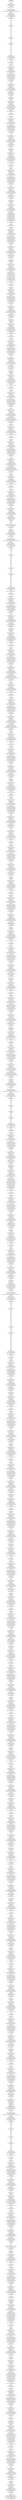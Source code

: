 digraph "unitGraph" {
    "r0 := @this: pmedit.MetadataEditPane"
    "l0 = staticinvoke <java.lang.System: long nanoTime()>()"
    "l1 = 1L"
    "$r1 = new javax.swing.JTabbedPane"
    "specialinvoke $r1.<javax.swing.JTabbedPane: void <init>(int)>(1)"
    "r0.<pmedit.MetadataEditPane: javax.swing.JTabbedPane tabbedaPane> = $r1"
    "$r2 = new javax.swing.JScrollPane"
    "specialinvoke $r2.<javax.swing.JScrollPane: void <init>()>()"
    "r3 = $r2"
    "virtualinvoke r3.<javax.swing.JScrollPane: void setVerticalScrollBarPolicy(int)>(22)"
    "$r4 = r0.<pmedit.MetadataEditPane: javax.swing.JTabbedPane tabbedaPane>"
    "virtualinvoke $r4.<javax.swing.JTabbedPane: void addTab(java.lang.String,javax.swing.Icon,java.awt.Component,java.lang.String)>(\"Document\", null, r3, null)"
    "$r5 = new javax.swing.JPanel"
    "specialinvoke $r5.<javax.swing.JPanel: void <init>()>()"
    "r0.<pmedit.MetadataEditPane: javax.swing.JPanel basicMetaPanel> = $r5"
    "$r6 = r0.<pmedit.MetadataEditPane: javax.swing.JPanel basicMetaPanel>"
    "virtualinvoke r3.<javax.swing.JScrollPane: void setViewportView(java.awt.Component)>($r6)"
    "$r7 = new java.awt.GridBagLayout"
    "specialinvoke $r7.<java.awt.GridBagLayout: void <init>()>()"
    "r8 = $r7"
    "$r9 = newarray (int)[4]"
    "$r9[0] = 112"
    "$r9[1] = 0"
    "$r9[2] = 284"
    "$r9[3] = 0"
    "r8.<java.awt.GridBagLayout: int[] columnWidths> = $r9"
    "$r10 = newarray (int)[10]"
    "$r10[0] = 26"
    "$r10[1] = 26"
    "$r10[2] = 16"
    "$r10[3] = 16"
    "$r10[4] = 26"
    "$r10[5] = 26"
    "$r10[6] = 26"
    "$r10[7] = 26"
    "$r10[8] = 27"
    "$r10[9] = 0"
    "r8.<java.awt.GridBagLayout: int[] rowHeights> = $r10"
    "$r11 = newarray (double)[4]"
    "$r11[0] = 0.0"
    "$r11[1] = 0.0"
    "$r11[2] = 0.0"
    "$r11[3] = 4.9E-324"
    "r8.<java.awt.GridBagLayout: double[] columnWeights> = $r11"
    "$r12 = newarray (double)[10]"
    "$r12[0] = 0.0"
    "$r12[1] = 0.0"
    "$r12[2] = 0.0"
    "$r12[3] = 0.0"
    "$r12[4] = 0.0"
    "$r12[5] = 0.0"
    "$r12[6] = 0.0"
    "$r12[7] = 0.0"
    "$r12[8] = 0.0"
    "$r12[9] = 4.9E-324"
    "r8.<java.awt.GridBagLayout: double[] rowWeights> = $r12"
    "$r13 = r0.<pmedit.MetadataEditPane: javax.swing.JPanel basicMetaPanel>"
    "virtualinvoke $r13.<javax.swing.JPanel: void setLayout(java.awt.LayoutManager)>(r8)"
    "$r14 = new javax.swing.JLabel"
    "specialinvoke $r14.<javax.swing.JLabel: void <init>(java.lang.String)>(\"Title\")"
    "r15 = $r14"
    "$r16 = new java.awt.GridBagConstraints"
    "specialinvoke $r16.<java.awt.GridBagConstraints: void <init>()>()"
    "r17 = $r16"
    "r17.<java.awt.GridBagConstraints: int anchor> = 13"
    "$r18 = new java.awt.Insets"
    "specialinvoke $r18.<java.awt.Insets: void <init>(int,int,int,int)>(0, 0, 5, 5)"
    "r17.<java.awt.GridBagConstraints: java.awt.Insets insets> = $r18"
    "r17.<java.awt.GridBagConstraints: int gridx> = 0"
    "r17.<java.awt.GridBagConstraints: int gridy> = 0"
    "$r19 = r0.<pmedit.MetadataEditPane: javax.swing.JPanel basicMetaPanel>"
    "virtualinvoke $r19.<javax.swing.JPanel: void add(java.awt.Component,java.lang.Object)>(r15, r17)"
    "$r20 = new javax.swing.JCheckBox"
    "specialinvoke $r20.<javax.swing.JCheckBox: void <init>(java.lang.String)>(\"\")"
    "r0.<pmedit.MetadataEditPane: javax.swing.JCheckBox basicTitleEnabled> = $r20"
    "$r21 = r0.<pmedit.MetadataEditPane: javax.swing.JCheckBox basicTitleEnabled>"
    "virtualinvoke $r21.<javax.swing.JCheckBox: void setSelected(boolean)>(1)"
    "$r22 = r0.<pmedit.MetadataEditPane: javax.swing.JCheckBox basicTitleEnabled>"
    "virtualinvoke $r22.<javax.swing.JCheckBox: void setEnabled(boolean)>(0)"
    "$r23 = new java.awt.GridBagConstraints"
    "specialinvoke $r23.<java.awt.GridBagConstraints: void <init>()>()"
    "r24 = $r23"
    "$r25 = new java.awt.Insets"
    "specialinvoke $r25.<java.awt.Insets: void <init>(int,int,int,int)>(0, 0, 5, 5)"
    "r24.<java.awt.GridBagConstraints: java.awt.Insets insets> = $r25"
    "r24.<java.awt.GridBagConstraints: int gridx> = 1"
    "r24.<java.awt.GridBagConstraints: int gridy> = 0"
    "$r27 = r0.<pmedit.MetadataEditPane: javax.swing.JPanel basicMetaPanel>"
    "$r26 = r0.<pmedit.MetadataEditPane: javax.swing.JCheckBox basicTitleEnabled>"
    "virtualinvoke $r27.<javax.swing.JPanel: void add(java.awt.Component,java.lang.Object)>($r26, r24)"
    "$r28 = new javax.swing.JTextField"
    "specialinvoke $r28.<javax.swing.JTextField: void <init>()>()"
    "r0.<pmedit.MetadataEditPane: javax.swing.JTextField basicTitle> = $r28"
    "$r29 = new java.awt.GridBagConstraints"
    "specialinvoke $r29.<java.awt.GridBagConstraints: void <init>()>()"
    "r30 = $r29"
    "r30.<java.awt.GridBagConstraints: double weightx> = 1.0"
    "r30.<java.awt.GridBagConstraints: int anchor> = 17"
    "r30.<java.awt.GridBagConstraints: int fill> = 2"
    "$r31 = new java.awt.Insets"
    "specialinvoke $r31.<java.awt.Insets: void <init>(int,int,int,int)>(0, 0, 5, 0)"
    "r30.<java.awt.GridBagConstraints: java.awt.Insets insets> = $r31"
    "r30.<java.awt.GridBagConstraints: int gridx> = 2"
    "r30.<java.awt.GridBagConstraints: int gridy> = 0"
    "$r33 = r0.<pmedit.MetadataEditPane: javax.swing.JPanel basicMetaPanel>"
    "$r32 = r0.<pmedit.MetadataEditPane: javax.swing.JTextField basicTitle>"
    "virtualinvoke $r33.<javax.swing.JPanel: void add(java.awt.Component,java.lang.Object)>($r32, r30)"
    "$r34 = r0.<pmedit.MetadataEditPane: javax.swing.JTextField basicTitle>"
    "virtualinvoke $r34.<javax.swing.JTextField: void setColumns(int)>(10)"
    "$r35 = new javax.swing.JLabel"
    "specialinvoke $r35.<javax.swing.JLabel: void <init>(java.lang.String)>(\"Author\")"
    "r36 = $r35"
    "$r37 = new java.awt.GridBagConstraints"
    "specialinvoke $r37.<java.awt.GridBagConstraints: void <init>()>()"
    "r38 = $r37"
    "r38.<java.awt.GridBagConstraints: int anchor> = 13"
    "$r39 = new java.awt.Insets"
    "specialinvoke $r39.<java.awt.Insets: void <init>(int,int,int,int)>(0, 0, 5, 5)"
    "r38.<java.awt.GridBagConstraints: java.awt.Insets insets> = $r39"
    "r38.<java.awt.GridBagConstraints: int gridx> = 0"
    "r38.<java.awt.GridBagConstraints: int gridy> = 1"
    "$r40 = r0.<pmedit.MetadataEditPane: javax.swing.JPanel basicMetaPanel>"
    "virtualinvoke $r40.<javax.swing.JPanel: void add(java.awt.Component,java.lang.Object)>(r36, r38)"
    "$r41 = new javax.swing.JCheckBox"
    "specialinvoke $r41.<javax.swing.JCheckBox: void <init>(java.lang.String)>(\"\")"
    "r0.<pmedit.MetadataEditPane: javax.swing.JCheckBox basicAuthorEnabled> = $r41"
    "$r42 = r0.<pmedit.MetadataEditPane: javax.swing.JCheckBox basicAuthorEnabled>"
    "virtualinvoke $r42.<javax.swing.JCheckBox: void setSelected(boolean)>(1)"
    "$r43 = r0.<pmedit.MetadataEditPane: javax.swing.JCheckBox basicAuthorEnabled>"
    "virtualinvoke $r43.<javax.swing.JCheckBox: void setEnabled(boolean)>(0)"
    "$r44 = new java.awt.GridBagConstraints"
    "specialinvoke $r44.<java.awt.GridBagConstraints: void <init>()>()"
    "r45 = $r44"
    "$r46 = new java.awt.Insets"
    "specialinvoke $r46.<java.awt.Insets: void <init>(int,int,int,int)>(0, 0, 5, 5)"
    "r45.<java.awt.GridBagConstraints: java.awt.Insets insets> = $r46"
    "r45.<java.awt.GridBagConstraints: int gridx> = 1"
    "r45.<java.awt.GridBagConstraints: int gridy> = 1"
    "$r48 = r0.<pmedit.MetadataEditPane: javax.swing.JPanel basicMetaPanel>"
    "$r47 = r0.<pmedit.MetadataEditPane: javax.swing.JCheckBox basicAuthorEnabled>"
    "virtualinvoke $r48.<javax.swing.JPanel: void add(java.awt.Component,java.lang.Object)>($r47, r45)"
    "$r49 = new javax.swing.JTextField"
    "specialinvoke $r49.<javax.swing.JTextField: void <init>()>()"
    "r0.<pmedit.MetadataEditPane: javax.swing.JTextField basicAuthor> = $r49"
    "$r50 = new java.awt.GridBagConstraints"
    "specialinvoke $r50.<java.awt.GridBagConstraints: void <init>()>()"
    "r51 = $r50"
    "r51.<java.awt.GridBagConstraints: double weightx> = 1.0"
    "r51.<java.awt.GridBagConstraints: int anchor> = 17"
    "r51.<java.awt.GridBagConstraints: int fill> = 2"
    "$r52 = new java.awt.Insets"
    "specialinvoke $r52.<java.awt.Insets: void <init>(int,int,int,int)>(0, 0, 5, 0)"
    "r51.<java.awt.GridBagConstraints: java.awt.Insets insets> = $r52"
    "r51.<java.awt.GridBagConstraints: int gridx> = 2"
    "r51.<java.awt.GridBagConstraints: int gridy> = 1"
    "$r54 = r0.<pmedit.MetadataEditPane: javax.swing.JPanel basicMetaPanel>"
    "$r53 = r0.<pmedit.MetadataEditPane: javax.swing.JTextField basicAuthor>"
    "virtualinvoke $r54.<javax.swing.JPanel: void add(java.awt.Component,java.lang.Object)>($r53, r51)"
    "$r55 = r0.<pmedit.MetadataEditPane: javax.swing.JTextField basicAuthor>"
    "virtualinvoke $r55.<javax.swing.JTextField: void setColumns(int)>(10)"
    "$r56 = new javax.swing.JLabel"
    "specialinvoke $r56.<javax.swing.JLabel: void <init>(java.lang.String)>(\"Subject\")"
    "r57 = $r56"
    "$r58 = new java.awt.GridBagConstraints"
    "specialinvoke $r58.<java.awt.GridBagConstraints: void <init>()>()"
    "r59 = $r58"
    "r59.<java.awt.GridBagConstraints: int anchor> = 12"
    "$r60 = new java.awt.Insets"
    "specialinvoke $r60.<java.awt.Insets: void <init>(int,int,int,int)>(0, 0, 5, 5)"
    "r59.<java.awt.GridBagConstraints: java.awt.Insets insets> = $r60"
    "r59.<java.awt.GridBagConstraints: int gridx> = 0"
    "r59.<java.awt.GridBagConstraints: int gridy> = 2"
    "$r61 = r0.<pmedit.MetadataEditPane: javax.swing.JPanel basicMetaPanel>"
    "virtualinvoke $r61.<javax.swing.JPanel: void add(java.awt.Component,java.lang.Object)>(r57, r59)"
    "$r62 = new javax.swing.JCheckBox"
    "specialinvoke $r62.<javax.swing.JCheckBox: void <init>(java.lang.String)>(\"\")"
    "r0.<pmedit.MetadataEditPane: javax.swing.JCheckBox basicSubjectEnabled> = $r62"
    "$r63 = r0.<pmedit.MetadataEditPane: javax.swing.JCheckBox basicSubjectEnabled>"
    "virtualinvoke $r63.<javax.swing.JCheckBox: void setSelected(boolean)>(1)"
    "$r64 = r0.<pmedit.MetadataEditPane: javax.swing.JCheckBox basicSubjectEnabled>"
    "virtualinvoke $r64.<javax.swing.JCheckBox: void setEnabled(boolean)>(0)"
    "$r65 = new java.awt.GridBagConstraints"
    "specialinvoke $r65.<java.awt.GridBagConstraints: void <init>()>()"
    "r66 = $r65"
    "$r67 = new java.awt.Insets"
    "specialinvoke $r67.<java.awt.Insets: void <init>(int,int,int,int)>(0, 0, 5, 5)"
    "r66.<java.awt.GridBagConstraints: java.awt.Insets insets> = $r67"
    "r66.<java.awt.GridBagConstraints: int gridx> = 1"
    "r66.<java.awt.GridBagConstraints: int gridy> = 2"
    "$r69 = r0.<pmedit.MetadataEditPane: javax.swing.JPanel basicMetaPanel>"
    "$r68 = r0.<pmedit.MetadataEditPane: javax.swing.JCheckBox basicSubjectEnabled>"
    "virtualinvoke $r69.<javax.swing.JPanel: void add(java.awt.Component,java.lang.Object)>($r68, r66)"
    "$r70 = new javax.swing.JScrollPane"
    "specialinvoke $r70.<javax.swing.JScrollPane: void <init>()>()"
    "r0.<pmedit.MetadataEditPane: javax.swing.JScrollPane scrollPane_1> = $r70"
    "$r71 = new java.awt.GridBagConstraints"
    "specialinvoke $r71.<java.awt.GridBagConstraints: void <init>()>()"
    "r72 = $r71"
    "r72.<java.awt.GridBagConstraints: double weighty> = 0.5"
    "r72.<java.awt.GridBagConstraints: int anchor> = 17"
    "r72.<java.awt.GridBagConstraints: int fill> = 1"
    "$r73 = new java.awt.Insets"
    "specialinvoke $r73.<java.awt.Insets: void <init>(int,int,int,int)>(0, 0, 5, 0)"
    "r72.<java.awt.GridBagConstraints: java.awt.Insets insets> = $r73"
    "r72.<java.awt.GridBagConstraints: int gridx> = 2"
    "r72.<java.awt.GridBagConstraints: int gridy> = 2"
    "$r75 = r0.<pmedit.MetadataEditPane: javax.swing.JPanel basicMetaPanel>"
    "$r74 = r0.<pmedit.MetadataEditPane: javax.swing.JScrollPane scrollPane_1>"
    "virtualinvoke $r75.<javax.swing.JPanel: void add(java.awt.Component,java.lang.Object)>($r74, r72)"
    "$r76 = new javax.swing.JTextArea"
    "specialinvoke $r76.<javax.swing.JTextArea: void <init>()>()"
    "r0.<pmedit.MetadataEditPane: javax.swing.JTextArea basicSubject> = $r76"
    "$r77 = r0.<pmedit.MetadataEditPane: javax.swing.JTextArea basicSubject>"
    "virtualinvoke $r77.<javax.swing.JTextArea: void setLineWrap(boolean)>(1)"
    "$r78 = r0.<pmedit.MetadataEditPane: javax.swing.JTextArea basicSubject>"
    "virtualinvoke $r78.<javax.swing.JTextArea: void setWrapStyleWord(boolean)>(1)"
    "$r80 = r0.<pmedit.MetadataEditPane: javax.swing.JScrollPane scrollPane_1>"
    "$r79 = r0.<pmedit.MetadataEditPane: javax.swing.JTextArea basicSubject>"
    "virtualinvoke $r80.<javax.swing.JScrollPane: void setViewportView(java.awt.Component)>($r79)"
    "$r81 = new javax.swing.JLabel"
    "specialinvoke $r81.<javax.swing.JLabel: void <init>(java.lang.String)>(\"Keywords\")"
    "r82 = $r81"
    "$r83 = new java.awt.GridBagConstraints"
    "specialinvoke $r83.<java.awt.GridBagConstraints: void <init>()>()"
    "r84 = $r83"
    "r84.<java.awt.GridBagConstraints: int anchor> = 12"
    "$r85 = new java.awt.Insets"
    "specialinvoke $r85.<java.awt.Insets: void <init>(int,int,int,int)>(0, 0, 5, 5)"
    "r84.<java.awt.GridBagConstraints: java.awt.Insets insets> = $r85"
    "r84.<java.awt.GridBagConstraints: int gridx> = 0"
    "r84.<java.awt.GridBagConstraints: int gridy> = 3"
    "$r86 = r0.<pmedit.MetadataEditPane: javax.swing.JPanel basicMetaPanel>"
    "virtualinvoke $r86.<javax.swing.JPanel: void add(java.awt.Component,java.lang.Object)>(r82, r84)"
    "$r87 = new javax.swing.JCheckBox"
    "specialinvoke $r87.<javax.swing.JCheckBox: void <init>(java.lang.String)>(\"\")"
    "r0.<pmedit.MetadataEditPane: javax.swing.JCheckBox basicKeywordsEnabled> = $r87"
    "$r88 = r0.<pmedit.MetadataEditPane: javax.swing.JCheckBox basicKeywordsEnabled>"
    "virtualinvoke $r88.<javax.swing.JCheckBox: void setEnabled(boolean)>(0)"
    "$r89 = r0.<pmedit.MetadataEditPane: javax.swing.JCheckBox basicKeywordsEnabled>"
    "virtualinvoke $r89.<javax.swing.JCheckBox: void setSelected(boolean)>(1)"
    "$r90 = new java.awt.GridBagConstraints"
    "specialinvoke $r90.<java.awt.GridBagConstraints: void <init>()>()"
    "r91 = $r90"
    "$r92 = new java.awt.Insets"
    "specialinvoke $r92.<java.awt.Insets: void <init>(int,int,int,int)>(0, 0, 5, 5)"
    "r91.<java.awt.GridBagConstraints: java.awt.Insets insets> = $r92"
    "r91.<java.awt.GridBagConstraints: int gridx> = 1"
    "r91.<java.awt.GridBagConstraints: int gridy> = 3"
    "$r94 = r0.<pmedit.MetadataEditPane: javax.swing.JPanel basicMetaPanel>"
    "$r93 = r0.<pmedit.MetadataEditPane: javax.swing.JCheckBox basicKeywordsEnabled>"
    "virtualinvoke $r94.<javax.swing.JPanel: void add(java.awt.Component,java.lang.Object)>($r93, r91)"
    "$r95 = new javax.swing.JScrollPane"
    "specialinvoke $r95.<javax.swing.JScrollPane: void <init>()>()"
    "r0.<pmedit.MetadataEditPane: javax.swing.JScrollPane scrollPane_2> = $r95"
    "$r96 = new java.awt.GridBagConstraints"
    "specialinvoke $r96.<java.awt.GridBagConstraints: void <init>()>()"
    "r97 = $r96"
    "r97.<java.awt.GridBagConstraints: double weighty> = 0.5"
    "r97.<java.awt.GridBagConstraints: int anchor> = 17"
    "r97.<java.awt.GridBagConstraints: int fill> = 1"
    "$r98 = new java.awt.Insets"
    "specialinvoke $r98.<java.awt.Insets: void <init>(int,int,int,int)>(0, 0, 5, 0)"
    "r97.<java.awt.GridBagConstraints: java.awt.Insets insets> = $r98"
    "r97.<java.awt.GridBagConstraints: int gridx> = 2"
    "r97.<java.awt.GridBagConstraints: int gridy> = 3"
    "$r100 = r0.<pmedit.MetadataEditPane: javax.swing.JPanel basicMetaPanel>"
    "$r99 = r0.<pmedit.MetadataEditPane: javax.swing.JScrollPane scrollPane_2>"
    "virtualinvoke $r100.<javax.swing.JPanel: void add(java.awt.Component,java.lang.Object)>($r99, r97)"
    "$r101 = new javax.swing.JTextArea"
    "specialinvoke $r101.<javax.swing.JTextArea: void <init>()>()"
    "r0.<pmedit.MetadataEditPane: javax.swing.JTextArea basicKeywords> = $r101"
    "$r102 = r0.<pmedit.MetadataEditPane: javax.swing.JTextArea basicKeywords>"
    "virtualinvoke $r102.<javax.swing.JTextArea: void setLineWrap(boolean)>(1)"
    "$r103 = r0.<pmedit.MetadataEditPane: javax.swing.JTextArea basicKeywords>"
    "virtualinvoke $r103.<javax.swing.JTextArea: void setWrapStyleWord(boolean)>(1)"
    "$r105 = r0.<pmedit.MetadataEditPane: javax.swing.JScrollPane scrollPane_2>"
    "$r104 = r0.<pmedit.MetadataEditPane: javax.swing.JTextArea basicKeywords>"
    "virtualinvoke $r105.<javax.swing.JScrollPane: void setViewportView(java.awt.Component)>($r104)"
    "$r106 = new javax.swing.JLabel"
    "specialinvoke $r106.<javax.swing.JLabel: void <init>(java.lang.String)>(\"Creator\")"
    "r107 = $r106"
    "$r108 = new java.awt.GridBagConstraints"
    "specialinvoke $r108.<java.awt.GridBagConstraints: void <init>()>()"
    "r109 = $r108"
    "r109.<java.awt.GridBagConstraints: int anchor> = 13"
    "$r110 = new java.awt.Insets"
    "specialinvoke $r110.<java.awt.Insets: void <init>(int,int,int,int)>(0, 0, 5, 5)"
    "r109.<java.awt.GridBagConstraints: java.awt.Insets insets> = $r110"
    "r109.<java.awt.GridBagConstraints: int gridx> = 0"
    "r109.<java.awt.GridBagConstraints: int gridy> = 4"
    "$r111 = r0.<pmedit.MetadataEditPane: javax.swing.JPanel basicMetaPanel>"
    "virtualinvoke $r111.<javax.swing.JPanel: void add(java.awt.Component,java.lang.Object)>(r107, r109)"
    "$r112 = new javax.swing.JCheckBox"
    "specialinvoke $r112.<javax.swing.JCheckBox: void <init>(java.lang.String)>(\"\")"
    "r0.<pmedit.MetadataEditPane: javax.swing.JCheckBox basicCreatorEnabled> = $r112"
    "$r113 = r0.<pmedit.MetadataEditPane: javax.swing.JCheckBox basicCreatorEnabled>"
    "virtualinvoke $r113.<javax.swing.JCheckBox: void setEnabled(boolean)>(0)"
    "$r114 = r0.<pmedit.MetadataEditPane: javax.swing.JCheckBox basicCreatorEnabled>"
    "virtualinvoke $r114.<javax.swing.JCheckBox: void setSelected(boolean)>(1)"
    "$r115 = new java.awt.GridBagConstraints"
    "specialinvoke $r115.<java.awt.GridBagConstraints: void <init>()>()"
    "r116 = $r115"
    "$r117 = new java.awt.Insets"
    "specialinvoke $r117.<java.awt.Insets: void <init>(int,int,int,int)>(0, 0, 5, 5)"
    "r116.<java.awt.GridBagConstraints: java.awt.Insets insets> = $r117"
    "r116.<java.awt.GridBagConstraints: int gridx> = 1"
    "r116.<java.awt.GridBagConstraints: int gridy> = 4"
    "$r119 = r0.<pmedit.MetadataEditPane: javax.swing.JPanel basicMetaPanel>"
    "$r118 = r0.<pmedit.MetadataEditPane: javax.swing.JCheckBox basicCreatorEnabled>"
    "virtualinvoke $r119.<javax.swing.JPanel: void add(java.awt.Component,java.lang.Object)>($r118, r116)"
    "$r120 = new javax.swing.JTextField"
    "specialinvoke $r120.<javax.swing.JTextField: void <init>()>()"
    "r0.<pmedit.MetadataEditPane: javax.swing.JTextField basicCreator> = $r120"
    "$r121 = new java.awt.GridBagConstraints"
    "specialinvoke $r121.<java.awt.GridBagConstraints: void <init>()>()"
    "r122 = $r121"
    "r122.<java.awt.GridBagConstraints: double weightx> = 1.0"
    "r122.<java.awt.GridBagConstraints: int anchor> = 17"
    "r122.<java.awt.GridBagConstraints: int fill> = 2"
    "$r123 = new java.awt.Insets"
    "specialinvoke $r123.<java.awt.Insets: void <init>(int,int,int,int)>(0, 0, 5, 0)"
    "r122.<java.awt.GridBagConstraints: java.awt.Insets insets> = $r123"
    "r122.<java.awt.GridBagConstraints: int gridx> = 2"
    "r122.<java.awt.GridBagConstraints: int gridy> = 4"
    "$r125 = r0.<pmedit.MetadataEditPane: javax.swing.JPanel basicMetaPanel>"
    "$r124 = r0.<pmedit.MetadataEditPane: javax.swing.JTextField basicCreator>"
    "virtualinvoke $r125.<javax.swing.JPanel: void add(java.awt.Component,java.lang.Object)>($r124, r122)"
    "$r126 = r0.<pmedit.MetadataEditPane: javax.swing.JTextField basicCreator>"
    "virtualinvoke $r126.<javax.swing.JTextField: void setColumns(int)>(10)"
    "$r127 = new javax.swing.JLabel"
    "specialinvoke $r127.<javax.swing.JLabel: void <init>(java.lang.String)>(\"Producer\")"
    "r128 = $r127"
    "$r129 = new java.awt.GridBagConstraints"
    "specialinvoke $r129.<java.awt.GridBagConstraints: void <init>()>()"
    "r130 = $r129"
    "r130.<java.awt.GridBagConstraints: int anchor> = 13"
    "$r131 = new java.awt.Insets"
    "specialinvoke $r131.<java.awt.Insets: void <init>(int,int,int,int)>(0, 0, 5, 5)"
    "r130.<java.awt.GridBagConstraints: java.awt.Insets insets> = $r131"
    "r130.<java.awt.GridBagConstraints: int gridx> = 0"
    "r130.<java.awt.GridBagConstraints: int gridy> = 5"
    "$r132 = r0.<pmedit.MetadataEditPane: javax.swing.JPanel basicMetaPanel>"
    "virtualinvoke $r132.<javax.swing.JPanel: void add(java.awt.Component,java.lang.Object)>(r128, r130)"
    "$r133 = new javax.swing.JCheckBox"
    "specialinvoke $r133.<javax.swing.JCheckBox: void <init>(java.lang.String)>(\"\")"
    "r0.<pmedit.MetadataEditPane: javax.swing.JCheckBox basicProducerEnabled> = $r133"
    "$r134 = r0.<pmedit.MetadataEditPane: javax.swing.JCheckBox basicProducerEnabled>"
    "virtualinvoke $r134.<javax.swing.JCheckBox: void setEnabled(boolean)>(0)"
    "$r135 = r0.<pmedit.MetadataEditPane: javax.swing.JCheckBox basicProducerEnabled>"
    "virtualinvoke $r135.<javax.swing.JCheckBox: void setSelected(boolean)>(1)"
    "$r136 = new java.awt.GridBagConstraints"
    "specialinvoke $r136.<java.awt.GridBagConstraints: void <init>()>()"
    "r137 = $r136"
    "$r138 = new java.awt.Insets"
    "specialinvoke $r138.<java.awt.Insets: void <init>(int,int,int,int)>(0, 0, 5, 5)"
    "r137.<java.awt.GridBagConstraints: java.awt.Insets insets> = $r138"
    "r137.<java.awt.GridBagConstraints: int gridx> = 1"
    "r137.<java.awt.GridBagConstraints: int gridy> = 5"
    "$r140 = r0.<pmedit.MetadataEditPane: javax.swing.JPanel basicMetaPanel>"
    "$r139 = r0.<pmedit.MetadataEditPane: javax.swing.JCheckBox basicProducerEnabled>"
    "virtualinvoke $r140.<javax.swing.JPanel: void add(java.awt.Component,java.lang.Object)>($r139, r137)"
    "$r141 = new javax.swing.JTextField"
    "specialinvoke $r141.<javax.swing.JTextField: void <init>()>()"
    "r0.<pmedit.MetadataEditPane: javax.swing.JTextField basicProducer> = $r141"
    "$r142 = new java.awt.GridBagConstraints"
    "specialinvoke $r142.<java.awt.GridBagConstraints: void <init>()>()"
    "r143 = $r142"
    "r143.<java.awt.GridBagConstraints: double weightx> = 1.0"
    "r143.<java.awt.GridBagConstraints: int anchor> = 17"
    "r143.<java.awt.GridBagConstraints: int fill> = 2"
    "$r144 = new java.awt.Insets"
    "specialinvoke $r144.<java.awt.Insets: void <init>(int,int,int,int)>(0, 0, 5, 0)"
    "r143.<java.awt.GridBagConstraints: java.awt.Insets insets> = $r144"
    "r143.<java.awt.GridBagConstraints: int gridx> = 2"
    "r143.<java.awt.GridBagConstraints: int gridy> = 5"
    "$r146 = r0.<pmedit.MetadataEditPane: javax.swing.JPanel basicMetaPanel>"
    "$r145 = r0.<pmedit.MetadataEditPane: javax.swing.JTextField basicProducer>"
    "virtualinvoke $r146.<javax.swing.JPanel: void add(java.awt.Component,java.lang.Object)>($r145, r143)"
    "$r147 = r0.<pmedit.MetadataEditPane: javax.swing.JTextField basicProducer>"
    "virtualinvoke $r147.<javax.swing.JTextField: void setColumns(int)>(10)"
    "$r148 = new javax.swing.JLabel"
    "specialinvoke $r148.<javax.swing.JLabel: void <init>(java.lang.String)>(\"Creation Date\")"
    "r149 = $r148"
    "$r150 = new java.awt.GridBagConstraints"
    "specialinvoke $r150.<java.awt.GridBagConstraints: void <init>()>()"
    "r151 = $r150"
    "r151.<java.awt.GridBagConstraints: int anchor> = 13"
    "$r152 = new java.awt.Insets"
    "specialinvoke $r152.<java.awt.Insets: void <init>(int,int,int,int)>(0, 0, 5, 5)"
    "r151.<java.awt.GridBagConstraints: java.awt.Insets insets> = $r152"
    "r151.<java.awt.GridBagConstraints: int gridx> = 0"
    "r151.<java.awt.GridBagConstraints: int gridy> = 6"
    "$r153 = r0.<pmedit.MetadataEditPane: javax.swing.JPanel basicMetaPanel>"
    "virtualinvoke $r153.<javax.swing.JPanel: void add(java.awt.Component,java.lang.Object)>(r149, r151)"
    "$r154 = new javax.swing.JCheckBox"
    "specialinvoke $r154.<javax.swing.JCheckBox: void <init>(java.lang.String)>(\"\")"
    "r0.<pmedit.MetadataEditPane: javax.swing.JCheckBox basicCreationDateEnabled> = $r154"
    "$r155 = r0.<pmedit.MetadataEditPane: javax.swing.JCheckBox basicCreationDateEnabled>"
    "virtualinvoke $r155.<javax.swing.JCheckBox: void setEnabled(boolean)>(0)"
    "$r156 = r0.<pmedit.MetadataEditPane: javax.swing.JCheckBox basicCreationDateEnabled>"
    "virtualinvoke $r156.<javax.swing.JCheckBox: void setSelected(boolean)>(1)"
    "$r157 = new java.awt.GridBagConstraints"
    "specialinvoke $r157.<java.awt.GridBagConstraints: void <init>()>()"
    "r158 = $r157"
    "$r159 = new java.awt.Insets"
    "specialinvoke $r159.<java.awt.Insets: void <init>(int,int,int,int)>(0, 0, 5, 5)"
    "r158.<java.awt.GridBagConstraints: java.awt.Insets insets> = $r159"
    "r158.<java.awt.GridBagConstraints: int gridx> = 1"
    "r158.<java.awt.GridBagConstraints: int gridy> = 6"
    "$r161 = r0.<pmedit.MetadataEditPane: javax.swing.JPanel basicMetaPanel>"
    "$r160 = r0.<pmedit.MetadataEditPane: javax.swing.JCheckBox basicCreationDateEnabled>"
    "virtualinvoke $r161.<javax.swing.JPanel: void add(java.awt.Component,java.lang.Object)>($r160, r158)"
    "$r162 = new com.toedter.calendar.JDateChooser"
    "specialinvoke $r162.<com.toedter.calendar.JDateChooser: void <init>()>()"
    "r0.<pmedit.MetadataEditPane: com.toedter.calendar.JDateChooser basicCreationDate> = $r162"
    "$r163 = r0.<pmedit.MetadataEditPane: com.toedter.calendar.JDateChooser basicCreationDate>"
    "virtualinvoke $r163.<com.toedter.calendar.JDateChooser: void setDateFormatString(java.lang.String)>(\"yyyy-MM-dd HH:mm:ss\")"
    "$r164 = new java.awt.GridBagConstraints"
    "specialinvoke $r164.<java.awt.GridBagConstraints: void <init>()>()"
    "r165 = $r164"
    "r165.<java.awt.GridBagConstraints: int anchor> = 17"
    "$r166 = new java.awt.Insets"
    "specialinvoke $r166.<java.awt.Insets: void <init>(int,int,int,int)>(0, 0, 5, 0)"
    "r165.<java.awt.GridBagConstraints: java.awt.Insets insets> = $r166"
    "r165.<java.awt.GridBagConstraints: int gridx> = 2"
    "r165.<java.awt.GridBagConstraints: int gridy> = 6"
    "$r168 = r0.<pmedit.MetadataEditPane: javax.swing.JPanel basicMetaPanel>"
    "$r167 = r0.<pmedit.MetadataEditPane: com.toedter.calendar.JDateChooser basicCreationDate>"
    "virtualinvoke $r168.<javax.swing.JPanel: void add(java.awt.Component,java.lang.Object)>($r167, r165)"
    "$r169 = new javax.swing.JLabel"
    "specialinvoke $r169.<javax.swing.JLabel: void <init>(java.lang.String)>(\"Modification Date\")"
    "r170 = $r169"
    "$r171 = new java.awt.GridBagConstraints"
    "specialinvoke $r171.<java.awt.GridBagConstraints: void <init>()>()"
    "r172 = $r171"
    "r172.<java.awt.GridBagConstraints: int anchor> = 17"
    "$r173 = new java.awt.Insets"
    "specialinvoke $r173.<java.awt.Insets: void <init>(int,int,int,int)>(0, 0, 5, 5)"
    "r172.<java.awt.GridBagConstraints: java.awt.Insets insets> = $r173"
    "r172.<java.awt.GridBagConstraints: int gridx> = 0"
    "r172.<java.awt.GridBagConstraints: int gridy> = 7"
    "$r174 = r0.<pmedit.MetadataEditPane: javax.swing.JPanel basicMetaPanel>"
    "virtualinvoke $r174.<javax.swing.JPanel: void add(java.awt.Component,java.lang.Object)>(r170, r172)"
    "$r175 = new javax.swing.JCheckBox"
    "specialinvoke $r175.<javax.swing.JCheckBox: void <init>(java.lang.String)>(\"\")"
    "r0.<pmedit.MetadataEditPane: javax.swing.JCheckBox basicModificationDateEnabled> = $r175"
    "$r176 = r0.<pmedit.MetadataEditPane: javax.swing.JCheckBox basicModificationDateEnabled>"
    "virtualinvoke $r176.<javax.swing.JCheckBox: void setEnabled(boolean)>(0)"
    "$r177 = r0.<pmedit.MetadataEditPane: javax.swing.JCheckBox basicModificationDateEnabled>"
    "virtualinvoke $r177.<javax.swing.JCheckBox: void setSelected(boolean)>(1)"
    "$r178 = new java.awt.GridBagConstraints"
    "specialinvoke $r178.<java.awt.GridBagConstraints: void <init>()>()"
    "r179 = $r178"
    "$r180 = new java.awt.Insets"
    "specialinvoke $r180.<java.awt.Insets: void <init>(int,int,int,int)>(0, 0, 5, 5)"
    "r179.<java.awt.GridBagConstraints: java.awt.Insets insets> = $r180"
    "r179.<java.awt.GridBagConstraints: int gridx> = 1"
    "r179.<java.awt.GridBagConstraints: int gridy> = 7"
    "$r182 = r0.<pmedit.MetadataEditPane: javax.swing.JPanel basicMetaPanel>"
    "$r181 = r0.<pmedit.MetadataEditPane: javax.swing.JCheckBox basicModificationDateEnabled>"
    "virtualinvoke $r182.<javax.swing.JPanel: void add(java.awt.Component,java.lang.Object)>($r181, r179)"
    "$r183 = new com.toedter.calendar.JDateChooser"
    "specialinvoke $r183.<com.toedter.calendar.JDateChooser: void <init>()>()"
    "r0.<pmedit.MetadataEditPane: com.toedter.calendar.JDateChooser basicModificationDate> = $r183"
    "$r184 = r0.<pmedit.MetadataEditPane: com.toedter.calendar.JDateChooser basicModificationDate>"
    "virtualinvoke $r184.<com.toedter.calendar.JDateChooser: void setDateFormatString(java.lang.String)>(\"yyyy-MM-dd HH:mm:ss\")"
    "$r185 = new java.awt.GridBagConstraints"
    "specialinvoke $r185.<java.awt.GridBagConstraints: void <init>()>()"
    "r186 = $r185"
    "r186.<java.awt.GridBagConstraints: int anchor> = 17"
    "$r187 = new java.awt.Insets"
    "specialinvoke $r187.<java.awt.Insets: void <init>(int,int,int,int)>(0, 0, 5, 0)"
    "r186.<java.awt.GridBagConstraints: java.awt.Insets insets> = $r187"
    "r186.<java.awt.GridBagConstraints: int gridx> = 2"
    "r186.<java.awt.GridBagConstraints: int gridy> = 7"
    "$r189 = r0.<pmedit.MetadataEditPane: javax.swing.JPanel basicMetaPanel>"
    "$r188 = r0.<pmedit.MetadataEditPane: com.toedter.calendar.JDateChooser basicModificationDate>"
    "virtualinvoke $r189.<javax.swing.JPanel: void add(java.awt.Component,java.lang.Object)>($r188, r186)"
    "$r190 = new javax.swing.JLabel"
    "specialinvoke $r190.<javax.swing.JLabel: void <init>(java.lang.String)>(\"Trapped\")"
    "r191 = $r190"
    "$r192 = new java.awt.GridBagConstraints"
    "specialinvoke $r192.<java.awt.GridBagConstraints: void <init>()>()"
    "r193 = $r192"
    "r193.<java.awt.GridBagConstraints: int anchor> = 13"
    "$r194 = new java.awt.Insets"
    "specialinvoke $r194.<java.awt.Insets: void <init>(int,int,int,int)>(0, 0, 0, 5)"
    "r193.<java.awt.GridBagConstraints: java.awt.Insets insets> = $r194"
    "r193.<java.awt.GridBagConstraints: int gridx> = 0"
    "r193.<java.awt.GridBagConstraints: int gridy> = 8"
    "$r195 = r0.<pmedit.MetadataEditPane: javax.swing.JPanel basicMetaPanel>"
    "virtualinvoke $r195.<javax.swing.JPanel: void add(java.awt.Component,java.lang.Object)>(r191, r193)"
    "$r196 = new javax.swing.JCheckBox"
    "specialinvoke $r196.<javax.swing.JCheckBox: void <init>(java.lang.String)>(\"\")"
    "r0.<pmedit.MetadataEditPane: javax.swing.JCheckBox basicTrappedEnabled> = $r196"
    "$r197 = r0.<pmedit.MetadataEditPane: javax.swing.JCheckBox basicTrappedEnabled>"
    "virtualinvoke $r197.<javax.swing.JCheckBox: void setEnabled(boolean)>(0)"
    "$r198 = r0.<pmedit.MetadataEditPane: javax.swing.JCheckBox basicTrappedEnabled>"
    "virtualinvoke $r198.<javax.swing.JCheckBox: void setSelected(boolean)>(1)"
    "$r199 = new java.awt.GridBagConstraints"
    "specialinvoke $r199.<java.awt.GridBagConstraints: void <init>()>()"
    "r200 = $r199"
    "$r201 = new java.awt.Insets"
    "specialinvoke $r201.<java.awt.Insets: void <init>(int,int,int,int)>(0, 0, 0, 5)"
    "r200.<java.awt.GridBagConstraints: java.awt.Insets insets> = $r201"
    "r200.<java.awt.GridBagConstraints: int gridx> = 1"
    "r200.<java.awt.GridBagConstraints: int gridy> = 8"
    "$r203 = r0.<pmedit.MetadataEditPane: javax.swing.JPanel basicMetaPanel>"
    "$r202 = r0.<pmedit.MetadataEditPane: javax.swing.JCheckBox basicTrappedEnabled>"
    "virtualinvoke $r203.<javax.swing.JPanel: void add(java.awt.Component,java.lang.Object)>($r202, r200)"
    "$r204 = new javax.swing.JComboBox"
    "specialinvoke $r204.<javax.swing.JComboBox: void <init>()>()"
    "r0.<pmedit.MetadataEditPane: javax.swing.JComboBox basicTrapped> = $r204"
    "$r207 = r0.<pmedit.MetadataEditPane: javax.swing.JComboBox basicTrapped>"
    "$r205 = new javax.swing.DefaultComboBoxModel"
    "$r206 = newarray (java.lang.String)[3]"
    "$r206[0] = \"True\""
    "$r206[1] = \"False\""
    "$r206[2] = \"Unknown\""
    "specialinvoke $r205.<javax.swing.DefaultComboBoxModel: void <init>(java.lang.Object[])>($r206)"
    "virtualinvoke $r207.<javax.swing.JComboBox: void setModel(javax.swing.ComboBoxModel)>($r205)"
    "$r208 = new java.awt.GridBagConstraints"
    "specialinvoke $r208.<java.awt.GridBagConstraints: void <init>()>()"
    "r209 = $r208"
    "r209.<java.awt.GridBagConstraints: int anchor> = 17"
    "r209.<java.awt.GridBagConstraints: int gridx> = 2"
    "r209.<java.awt.GridBagConstraints: int gridy> = 8"
    "$r211 = r0.<pmedit.MetadataEditPane: javax.swing.JPanel basicMetaPanel>"
    "$r210 = r0.<pmedit.MetadataEditPane: javax.swing.JComboBox basicTrapped>"
    "virtualinvoke $r211.<javax.swing.JPanel: void add(java.awt.Component,java.lang.Object)>($r210, r209)"
    "$r212 = new javax.swing.JScrollPane"
    "specialinvoke $r212.<javax.swing.JScrollPane: void <init>()>()"
    "r213 = $r212"
    "virtualinvoke r213.<javax.swing.JScrollPane: void setVerticalScrollBarPolicy(int)>(22)"
    "$r214 = r0.<pmedit.MetadataEditPane: javax.swing.JTabbedPane tabbedaPane>"
    "virtualinvoke $r214.<javax.swing.JTabbedPane: void addTab(java.lang.String,javax.swing.Icon,java.awt.Component,java.lang.String)>(\"XMP Basic\", null, r213, null)"
    "$r215 = new javax.swing.JPanel"
    "specialinvoke $r215.<javax.swing.JPanel: void <init>()>()"
    "r0.<pmedit.MetadataEditPane: javax.swing.JPanel xmlBasicMetaPanel> = $r215"
    "$r216 = r0.<pmedit.MetadataEditPane: javax.swing.JPanel xmlBasicMetaPanel>"
    "virtualinvoke r213.<javax.swing.JScrollPane: void setViewportView(java.awt.Component)>($r216)"
    "$r217 = new java.awt.GridBagLayout"
    "specialinvoke $r217.<java.awt.GridBagLayout: void <init>()>()"
    "r218 = $r217"
    "$r219 = newarray (int)[4]"
    "$r219[0] = 112"
    "$r219[1] = 0"
    "$r219[2] = 284"
    "$r219[3] = 0"
    "r218.<java.awt.GridBagLayout: int[] columnWidths> = $r219"
    "$r220 = newarray (int)[11]"
    "$r220[0] = 26"
    "$r220[1] = 26"
    "$r220[2] = 26"
    "$r220[3] = 26"
    "$r220[4] = 26"
    "$r220[5] = 26"
    "$r220[6] = 26"
    "$r220[7] = 16"
    "$r220[8] = 16"
    "$r220[9] = 26"
    "$r220[10] = 0"
    "r218.<java.awt.GridBagLayout: int[] rowHeights> = $r220"
    "$r221 = newarray (double)[4]"
    "$r221[0] = 0.0"
    "$r221[1] = 0.0"
    "$r221[2] = 1.0"
    "$r221[3] = 4.9E-324"
    "r218.<java.awt.GridBagLayout: double[] columnWeights> = $r221"
    "$r222 = newarray (double)[11]"
    "$r222[0] = 0.0"
    "$r222[1] = 0.0"
    "$r222[2] = 0.0"
    "$r222[3] = 0.0"
    "$r222[4] = 0.0"
    "$r222[5] = 0.0"
    "$r222[6] = 0.0"
    "$r222[7] = 0.0"
    "$r222[8] = 0.0"
    "$r222[9] = 0.0"
    "$r222[10] = 4.9E-324"
    "r218.<java.awt.GridBagLayout: double[] rowWeights> = $r222"
    "$r223 = r0.<pmedit.MetadataEditPane: javax.swing.JPanel xmlBasicMetaPanel>"
    "virtualinvoke $r223.<javax.swing.JPanel: void setLayout(java.awt.LayoutManager)>(r218)"
    "$r224 = new javax.swing.JLabel"
    "specialinvoke $r224.<javax.swing.JLabel: void <init>(java.lang.String)>(\"Creator tool\")"
    "r225 = $r224"
    "$r226 = new java.awt.GridBagConstraints"
    "specialinvoke $r226.<java.awt.GridBagConstraints: void <init>()>()"
    "r227 = $r226"
    "r227.<java.awt.GridBagConstraints: int anchor> = 13"
    "$r228 = new java.awt.Insets"
    "specialinvoke $r228.<java.awt.Insets: void <init>(int,int,int,int)>(0, 0, 5, 5)"
    "r227.<java.awt.GridBagConstraints: java.awt.Insets insets> = $r228"
    "r227.<java.awt.GridBagConstraints: int gridx> = 0"
    "r227.<java.awt.GridBagConstraints: int gridy> = 0"
    "$r229 = r0.<pmedit.MetadataEditPane: javax.swing.JPanel xmlBasicMetaPanel>"
    "virtualinvoke $r229.<javax.swing.JPanel: void add(java.awt.Component,java.lang.Object)>(r225, r227)"
    "$r230 = new javax.swing.JCheckBox"
    "specialinvoke $r230.<javax.swing.JCheckBox: void <init>(java.lang.String)>(\"\")"
    "r0.<pmedit.MetadataEditPane: javax.swing.JCheckBox xmpBasicCreatorToolEnabled> = $r230"
    "$r231 = r0.<pmedit.MetadataEditPane: javax.swing.JCheckBox xmpBasicCreatorToolEnabled>"
    "virtualinvoke $r231.<javax.swing.JCheckBox: void setEnabled(boolean)>(0)"
    "$r232 = r0.<pmedit.MetadataEditPane: javax.swing.JCheckBox xmpBasicCreatorToolEnabled>"
    "virtualinvoke $r232.<javax.swing.JCheckBox: void setSelected(boolean)>(1)"
    "$r233 = new java.awt.GridBagConstraints"
    "specialinvoke $r233.<java.awt.GridBagConstraints: void <init>()>()"
    "r234 = $r233"
    "$r235 = new java.awt.Insets"
    "specialinvoke $r235.<java.awt.Insets: void <init>(int,int,int,int)>(0, 0, 5, 5)"
    "r234.<java.awt.GridBagConstraints: java.awt.Insets insets> = $r235"
    "r234.<java.awt.GridBagConstraints: int gridx> = 1"
    "r234.<java.awt.GridBagConstraints: int gridy> = 0"
    "$r237 = r0.<pmedit.MetadataEditPane: javax.swing.JPanel xmlBasicMetaPanel>"
    "$r236 = r0.<pmedit.MetadataEditPane: javax.swing.JCheckBox xmpBasicCreatorToolEnabled>"
    "virtualinvoke $r237.<javax.swing.JPanel: void add(java.awt.Component,java.lang.Object)>($r236, r234)"
    "$r238 = new javax.swing.JTextField"
    "specialinvoke $r238.<javax.swing.JTextField: void <init>()>()"
    "r0.<pmedit.MetadataEditPane: javax.swing.JTextField xmpBasicCreatorTool> = $r238"
    "$r239 = new java.awt.GridBagConstraints"
    "specialinvoke $r239.<java.awt.GridBagConstraints: void <init>()>()"
    "r240 = $r239"
    "r240.<java.awt.GridBagConstraints: double weightx> = 1.0"
    "r240.<java.awt.GridBagConstraints: int anchor> = 17"
    "r240.<java.awt.GridBagConstraints: int fill> = 2"
    "$r241 = new java.awt.Insets"
    "specialinvoke $r241.<java.awt.Insets: void <init>(int,int,int,int)>(0, 0, 5, 0)"
    "r240.<java.awt.GridBagConstraints: java.awt.Insets insets> = $r241"
    "r240.<java.awt.GridBagConstraints: int gridx> = 2"
    "r240.<java.awt.GridBagConstraints: int gridy> = 0"
    "$r243 = r0.<pmedit.MetadataEditPane: javax.swing.JPanel xmlBasicMetaPanel>"
    "$r242 = r0.<pmedit.MetadataEditPane: javax.swing.JTextField xmpBasicCreatorTool>"
    "virtualinvoke $r243.<javax.swing.JPanel: void add(java.awt.Component,java.lang.Object)>($r242, r240)"
    "$r244 = r0.<pmedit.MetadataEditPane: javax.swing.JTextField xmpBasicCreatorTool>"
    "virtualinvoke $r244.<javax.swing.JTextField: void setColumns(int)>(10)"
    "$r245 = new javax.swing.JLabel"
    "specialinvoke $r245.<javax.swing.JLabel: void <init>(java.lang.String)>(\"Create Date\")"
    "r246 = $r245"
    "$r247 = new java.awt.GridBagConstraints"
    "specialinvoke $r247.<java.awt.GridBagConstraints: void <init>()>()"
    "r248 = $r247"
    "r248.<java.awt.GridBagConstraints: int anchor> = 13"
    "$r249 = new java.awt.Insets"
    "specialinvoke $r249.<java.awt.Insets: void <init>(int,int,int,int)>(0, 0, 5, 5)"
    "r248.<java.awt.GridBagConstraints: java.awt.Insets insets> = $r249"
    "r248.<java.awt.GridBagConstraints: int gridx> = 0"
    "r248.<java.awt.GridBagConstraints: int gridy> = 1"
    "$r250 = r0.<pmedit.MetadataEditPane: javax.swing.JPanel xmlBasicMetaPanel>"
    "virtualinvoke $r250.<javax.swing.JPanel: void add(java.awt.Component,java.lang.Object)>(r246, r248)"
    "$r251 = new javax.swing.JCheckBox"
    "specialinvoke $r251.<javax.swing.JCheckBox: void <init>(java.lang.String)>(\"\")"
    "r0.<pmedit.MetadataEditPane: javax.swing.JCheckBox xmpBasicCreateDateEnabled> = $r251"
    "$r252 = r0.<pmedit.MetadataEditPane: javax.swing.JCheckBox xmpBasicCreateDateEnabled>"
    "virtualinvoke $r252.<javax.swing.JCheckBox: void setEnabled(boolean)>(0)"
    "$r253 = r0.<pmedit.MetadataEditPane: javax.swing.JCheckBox xmpBasicCreateDateEnabled>"
    "virtualinvoke $r253.<javax.swing.JCheckBox: void setSelected(boolean)>(1)"
    "$r254 = new java.awt.GridBagConstraints"
    "specialinvoke $r254.<java.awt.GridBagConstraints: void <init>()>()"
    "r255 = $r254"
    "$r256 = new java.awt.Insets"
    "specialinvoke $r256.<java.awt.Insets: void <init>(int,int,int,int)>(0, 0, 5, 5)"
    "r255.<java.awt.GridBagConstraints: java.awt.Insets insets> = $r256"
    "r255.<java.awt.GridBagConstraints: int gridx> = 1"
    "r255.<java.awt.GridBagConstraints: int gridy> = 1"
    "$r258 = r0.<pmedit.MetadataEditPane: javax.swing.JPanel xmlBasicMetaPanel>"
    "$r257 = r0.<pmedit.MetadataEditPane: javax.swing.JCheckBox xmpBasicCreateDateEnabled>"
    "virtualinvoke $r258.<javax.swing.JPanel: void add(java.awt.Component,java.lang.Object)>($r257, r255)"
    "$r259 = new com.toedter.calendar.JDateChooser"
    "specialinvoke $r259.<com.toedter.calendar.JDateChooser: void <init>()>()"
    "r0.<pmedit.MetadataEditPane: com.toedter.calendar.JDateChooser xmpBasicCreateDate> = $r259"
    "$r260 = r0.<pmedit.MetadataEditPane: com.toedter.calendar.JDateChooser xmpBasicCreateDate>"
    "virtualinvoke $r260.<com.toedter.calendar.JDateChooser: void setDateFormatString(java.lang.String)>(\"yyyy-MM-dd HH:mm:ss\")"
    "$r261 = new java.awt.GridBagConstraints"
    "specialinvoke $r261.<java.awt.GridBagConstraints: void <init>()>()"
    "r262 = $r261"
    "r262.<java.awt.GridBagConstraints: int anchor> = 17"
    "$r263 = new java.awt.Insets"
    "specialinvoke $r263.<java.awt.Insets: void <init>(int,int,int,int)>(0, 0, 5, 0)"
    "r262.<java.awt.GridBagConstraints: java.awt.Insets insets> = $r263"
    "r262.<java.awt.GridBagConstraints: int gridx> = 2"
    "r262.<java.awt.GridBagConstraints: int gridy> = 1"
    "$r265 = r0.<pmedit.MetadataEditPane: javax.swing.JPanel xmlBasicMetaPanel>"
    "$r264 = r0.<pmedit.MetadataEditPane: com.toedter.calendar.JDateChooser xmpBasicCreateDate>"
    "virtualinvoke $r265.<javax.swing.JPanel: void add(java.awt.Component,java.lang.Object)>($r264, r262)"
    "$r266 = new javax.swing.JLabel"
    "specialinvoke $r266.<javax.swing.JLabel: void <init>(java.lang.String)>(\"Modify Date\")"
    "r267 = $r266"
    "$r268 = new java.awt.GridBagConstraints"
    "specialinvoke $r268.<java.awt.GridBagConstraints: void <init>()>()"
    "r269 = $r268"
    "r269.<java.awt.GridBagConstraints: int anchor> = 13"
    "$r270 = new java.awt.Insets"
    "specialinvoke $r270.<java.awt.Insets: void <init>(int,int,int,int)>(0, 0, 5, 5)"
    "r269.<java.awt.GridBagConstraints: java.awt.Insets insets> = $r270"
    "r269.<java.awt.GridBagConstraints: int gridx> = 0"
    "r269.<java.awt.GridBagConstraints: int gridy> = 2"
    "$r271 = r0.<pmedit.MetadataEditPane: javax.swing.JPanel xmlBasicMetaPanel>"
    "virtualinvoke $r271.<javax.swing.JPanel: void add(java.awt.Component,java.lang.Object)>(r267, r269)"
    "$r272 = new javax.swing.JCheckBox"
    "specialinvoke $r272.<javax.swing.JCheckBox: void <init>(java.lang.String)>(\"\")"
    "r0.<pmedit.MetadataEditPane: javax.swing.JCheckBox xmpBasicModifyDateEnabled> = $r272"
    "$r273 = r0.<pmedit.MetadataEditPane: javax.swing.JCheckBox xmpBasicModifyDateEnabled>"
    "virtualinvoke $r273.<javax.swing.JCheckBox: void setEnabled(boolean)>(0)"
    "$r274 = r0.<pmedit.MetadataEditPane: javax.swing.JCheckBox xmpBasicModifyDateEnabled>"
    "virtualinvoke $r274.<javax.swing.JCheckBox: void setSelected(boolean)>(1)"
    "$r275 = new java.awt.GridBagConstraints"
    "specialinvoke $r275.<java.awt.GridBagConstraints: void <init>()>()"
    "r276 = $r275"
    "$r277 = new java.awt.Insets"
    "specialinvoke $r277.<java.awt.Insets: void <init>(int,int,int,int)>(0, 0, 5, 5)"
    "r276.<java.awt.GridBagConstraints: java.awt.Insets insets> = $r277"
    "r276.<java.awt.GridBagConstraints: int gridx> = 1"
    "r276.<java.awt.GridBagConstraints: int gridy> = 2"
    "$r279 = r0.<pmedit.MetadataEditPane: javax.swing.JPanel xmlBasicMetaPanel>"
    "$r278 = r0.<pmedit.MetadataEditPane: javax.swing.JCheckBox xmpBasicModifyDateEnabled>"
    "virtualinvoke $r279.<javax.swing.JPanel: void add(java.awt.Component,java.lang.Object)>($r278, r276)"
    "$r280 = new com.toedter.calendar.JDateChooser"
    "specialinvoke $r280.<com.toedter.calendar.JDateChooser: void <init>()>()"
    "r0.<pmedit.MetadataEditPane: com.toedter.calendar.JDateChooser xmpBasicModifyDate> = $r280"
    "$r281 = r0.<pmedit.MetadataEditPane: com.toedter.calendar.JDateChooser xmpBasicModifyDate>"
    "virtualinvoke $r281.<com.toedter.calendar.JDateChooser: void setDateFormatString(java.lang.String)>(\"yyyy-MM-dd HH:mm:ss\")"
    "$r282 = new java.awt.GridBagConstraints"
    "specialinvoke $r282.<java.awt.GridBagConstraints: void <init>()>()"
    "r283 = $r282"
    "r283.<java.awt.GridBagConstraints: int anchor> = 17"
    "$r284 = new java.awt.Insets"
    "specialinvoke $r284.<java.awt.Insets: void <init>(int,int,int,int)>(0, 0, 5, 0)"
    "r283.<java.awt.GridBagConstraints: java.awt.Insets insets> = $r284"
    "r283.<java.awt.GridBagConstraints: int gridx> = 2"
    "r283.<java.awt.GridBagConstraints: int gridy> = 2"
    "$r286 = r0.<pmedit.MetadataEditPane: javax.swing.JPanel xmlBasicMetaPanel>"
    "$r285 = r0.<pmedit.MetadataEditPane: com.toedter.calendar.JDateChooser xmpBasicModifyDate>"
    "virtualinvoke $r286.<javax.swing.JPanel: void add(java.awt.Component,java.lang.Object)>($r285, r283)"
    "$r287 = new javax.swing.JLabel"
    "specialinvoke $r287.<javax.swing.JLabel: void <init>(java.lang.String)>(\"Base URL\")"
    "r288 = $r287"
    "$r289 = new java.awt.GridBagConstraints"
    "specialinvoke $r289.<java.awt.GridBagConstraints: void <init>()>()"
    "r290 = $r289"
    "r290.<java.awt.GridBagConstraints: int anchor> = 13"
    "$r291 = new java.awt.Insets"
    "specialinvoke $r291.<java.awt.Insets: void <init>(int,int,int,int)>(0, 0, 5, 5)"
    "r290.<java.awt.GridBagConstraints: java.awt.Insets insets> = $r291"
    "r290.<java.awt.GridBagConstraints: int gridx> = 0"
    "r290.<java.awt.GridBagConstraints: int gridy> = 3"
    "$r292 = r0.<pmedit.MetadataEditPane: javax.swing.JPanel xmlBasicMetaPanel>"
    "virtualinvoke $r292.<javax.swing.JPanel: void add(java.awt.Component,java.lang.Object)>(r288, r290)"
    "$r293 = new javax.swing.JCheckBox"
    "specialinvoke $r293.<javax.swing.JCheckBox: void <init>(java.lang.String)>(\"\")"
    "r0.<pmedit.MetadataEditPane: javax.swing.JCheckBox xmpBasicBaseURLEnabled> = $r293"
    "$r294 = r0.<pmedit.MetadataEditPane: javax.swing.JCheckBox xmpBasicBaseURLEnabled>"
    "virtualinvoke $r294.<javax.swing.JCheckBox: void setEnabled(boolean)>(0)"
    "$r295 = r0.<pmedit.MetadataEditPane: javax.swing.JCheckBox xmpBasicBaseURLEnabled>"
    "virtualinvoke $r295.<javax.swing.JCheckBox: void setSelected(boolean)>(1)"
    "$r296 = new java.awt.GridBagConstraints"
    "specialinvoke $r296.<java.awt.GridBagConstraints: void <init>()>()"
    "r297 = $r296"
    "$r298 = new java.awt.Insets"
    "specialinvoke $r298.<java.awt.Insets: void <init>(int,int,int,int)>(0, 0, 5, 5)"
    "r297.<java.awt.GridBagConstraints: java.awt.Insets insets> = $r298"
    "r297.<java.awt.GridBagConstraints: int gridx> = 1"
    "r297.<java.awt.GridBagConstraints: int gridy> = 3"
    "$r300 = r0.<pmedit.MetadataEditPane: javax.swing.JPanel xmlBasicMetaPanel>"
    "$r299 = r0.<pmedit.MetadataEditPane: javax.swing.JCheckBox xmpBasicBaseURLEnabled>"
    "virtualinvoke $r300.<javax.swing.JPanel: void add(java.awt.Component,java.lang.Object)>($r299, r297)"
    "$r301 = new javax.swing.JTextField"
    "specialinvoke $r301.<javax.swing.JTextField: void <init>()>()"
    "r0.<pmedit.MetadataEditPane: javax.swing.JTextField xmpBasicBaseURL> = $r301"
    "$r302 = new java.awt.GridBagConstraints"
    "specialinvoke $r302.<java.awt.GridBagConstraints: void <init>()>()"
    "r303 = $r302"
    "r303.<java.awt.GridBagConstraints: int anchor> = 17"
    "r303.<java.awt.GridBagConstraints: int fill> = 2"
    "$r304 = new java.awt.Insets"
    "specialinvoke $r304.<java.awt.Insets: void <init>(int,int,int,int)>(0, 0, 5, 0)"
    "r303.<java.awt.GridBagConstraints: java.awt.Insets insets> = $r304"
    "r303.<java.awt.GridBagConstraints: int gridx> = 2"
    "r303.<java.awt.GridBagConstraints: int gridy> = 3"
    "$r306 = r0.<pmedit.MetadataEditPane: javax.swing.JPanel xmlBasicMetaPanel>"
    "$r305 = r0.<pmedit.MetadataEditPane: javax.swing.JTextField xmpBasicBaseURL>"
    "virtualinvoke $r306.<javax.swing.JPanel: void add(java.awt.Component,java.lang.Object)>($r305, r303)"
    "$r307 = r0.<pmedit.MetadataEditPane: javax.swing.JTextField xmpBasicBaseURL>"
    "virtualinvoke $r307.<javax.swing.JTextField: void setColumns(int)>(10)"
    "$r308 = new javax.swing.JLabel"
    "specialinvoke $r308.<javax.swing.JLabel: void <init>(java.lang.String)>(\"Rating\")"
    "r309 = $r308"
    "$r310 = new java.awt.GridBagConstraints"
    "specialinvoke $r310.<java.awt.GridBagConstraints: void <init>()>()"
    "r311 = $r310"
    "r311.<java.awt.GridBagConstraints: int anchor> = 13"
    "$r312 = new java.awt.Insets"
    "specialinvoke $r312.<java.awt.Insets: void <init>(int,int,int,int)>(0, 0, 5, 5)"
    "r311.<java.awt.GridBagConstraints: java.awt.Insets insets> = $r312"
    "r311.<java.awt.GridBagConstraints: int gridx> = 0"
    "r311.<java.awt.GridBagConstraints: int gridy> = 4"
    "$r313 = r0.<pmedit.MetadataEditPane: javax.swing.JPanel xmlBasicMetaPanel>"
    "virtualinvoke $r313.<javax.swing.JPanel: void add(java.awt.Component,java.lang.Object)>(r309, r311)"
    "$r314 = new javax.swing.JCheckBox"
    "specialinvoke $r314.<javax.swing.JCheckBox: void <init>(java.lang.String)>(\"\")"
    "r0.<pmedit.MetadataEditPane: javax.swing.JCheckBox xmpBasicRatingEnable> = $r314"
    "$r315 = r0.<pmedit.MetadataEditPane: javax.swing.JCheckBox xmpBasicRatingEnable>"
    "virtualinvoke $r315.<javax.swing.JCheckBox: void setEnabled(boolean)>(0)"
    "$r316 = r0.<pmedit.MetadataEditPane: javax.swing.JCheckBox xmpBasicRatingEnable>"
    "virtualinvoke $r316.<javax.swing.JCheckBox: void setSelected(boolean)>(1)"
    "$r317 = new java.awt.GridBagConstraints"
    "specialinvoke $r317.<java.awt.GridBagConstraints: void <init>()>()"
    "r318 = $r317"
    "$r319 = new java.awt.Insets"
    "specialinvoke $r319.<java.awt.Insets: void <init>(int,int,int,int)>(0, 0, 5, 5)"
    "r318.<java.awt.GridBagConstraints: java.awt.Insets insets> = $r319"
    "r318.<java.awt.GridBagConstraints: int gridx> = 1"
    "r318.<java.awt.GridBagConstraints: int gridy> = 4"
    "$r321 = r0.<pmedit.MetadataEditPane: javax.swing.JPanel xmlBasicMetaPanel>"
    "$r320 = r0.<pmedit.MetadataEditPane: javax.swing.JCheckBox xmpBasicRatingEnable>"
    "virtualinvoke $r321.<javax.swing.JPanel: void add(java.awt.Component,java.lang.Object)>($r320, r318)"
    "$r322 = new javax.swing.JTextField"
    "specialinvoke $r322.<javax.swing.JTextField: void <init>()>()"
    "r0.<pmedit.MetadataEditPane: javax.swing.JTextField xmpBasicRating> = $r322"
    "$r323 = new java.awt.GridBagConstraints"
    "specialinvoke $r323.<java.awt.GridBagConstraints: void <init>()>()"
    "r324 = $r323"
    "$r325 = new java.awt.Insets"
    "specialinvoke $r325.<java.awt.Insets: void <init>(int,int,int,int)>(0, 0, 5, 0)"
    "r324.<java.awt.GridBagConstraints: java.awt.Insets insets> = $r325"
    "r324.<java.awt.GridBagConstraints: int fill> = 2"
    "r324.<java.awt.GridBagConstraints: int gridx> = 2"
    "r324.<java.awt.GridBagConstraints: int gridy> = 4"
    "$r327 = r0.<pmedit.MetadataEditPane: javax.swing.JPanel xmlBasicMetaPanel>"
    "$r326 = r0.<pmedit.MetadataEditPane: javax.swing.JTextField xmpBasicRating>"
    "virtualinvoke $r327.<javax.swing.JPanel: void add(java.awt.Component,java.lang.Object)>($r326, r324)"
    "$r328 = new javax.swing.JLabel"
    "specialinvoke $r328.<javax.swing.JLabel: void <init>(java.lang.String)>(\"Label\")"
    "r329 = $r328"
    "$r330 = new java.awt.GridBagConstraints"
    "specialinvoke $r330.<java.awt.GridBagConstraints: void <init>()>()"
    "r331 = $r330"
    "r331.<java.awt.GridBagConstraints: int anchor> = 13"
    "$r332 = new java.awt.Insets"
    "specialinvoke $r332.<java.awt.Insets: void <init>(int,int,int,int)>(0, 0, 5, 5)"
    "r331.<java.awt.GridBagConstraints: java.awt.Insets insets> = $r332"
    "r331.<java.awt.GridBagConstraints: int gridx> = 0"
    "r331.<java.awt.GridBagConstraints: int gridy> = 5"
    "$r333 = r0.<pmedit.MetadataEditPane: javax.swing.JPanel xmlBasicMetaPanel>"
    "virtualinvoke $r333.<javax.swing.JPanel: void add(java.awt.Component,java.lang.Object)>(r329, r331)"
    "$r334 = new javax.swing.JCheckBox"
    "specialinvoke $r334.<javax.swing.JCheckBox: void <init>(java.lang.String)>(\"\")"
    "r0.<pmedit.MetadataEditPane: javax.swing.JCheckBox xmpBasicLabelEnabled> = $r334"
    "$r335 = r0.<pmedit.MetadataEditPane: javax.swing.JCheckBox xmpBasicLabelEnabled>"
    "virtualinvoke $r335.<javax.swing.JCheckBox: void setEnabled(boolean)>(0)"
    "$r336 = r0.<pmedit.MetadataEditPane: javax.swing.JCheckBox xmpBasicLabelEnabled>"
    "virtualinvoke $r336.<javax.swing.JCheckBox: void setSelected(boolean)>(1)"
    "$r337 = new java.awt.GridBagConstraints"
    "specialinvoke $r337.<java.awt.GridBagConstraints: void <init>()>()"
    "r338 = $r337"
    "$r339 = new java.awt.Insets"
    "specialinvoke $r339.<java.awt.Insets: void <init>(int,int,int,int)>(0, 0, 5, 5)"
    "r338.<java.awt.GridBagConstraints: java.awt.Insets insets> = $r339"
    "r338.<java.awt.GridBagConstraints: int gridx> = 1"
    "r338.<java.awt.GridBagConstraints: int gridy> = 5"
    "$r341 = r0.<pmedit.MetadataEditPane: javax.swing.JPanel xmlBasicMetaPanel>"
    "$r340 = r0.<pmedit.MetadataEditPane: javax.swing.JCheckBox xmpBasicLabelEnabled>"
    "virtualinvoke $r341.<javax.swing.JPanel: void add(java.awt.Component,java.lang.Object)>($r340, r338)"
    "$r342 = new javax.swing.JTextField"
    "specialinvoke $r342.<javax.swing.JTextField: void <init>()>()"
    "r0.<pmedit.MetadataEditPane: javax.swing.JTextField xmpBasicLabel> = $r342"
    "$r343 = new java.awt.GridBagConstraints"
    "specialinvoke $r343.<java.awt.GridBagConstraints: void <init>()>()"
    "r344 = $r343"
    "r344.<java.awt.GridBagConstraints: int anchor> = 17"
    "r344.<java.awt.GridBagConstraints: int fill> = 2"
    "$r345 = new java.awt.Insets"
    "specialinvoke $r345.<java.awt.Insets: void <init>(int,int,int,int)>(0, 0, 5, 0)"
    "r344.<java.awt.GridBagConstraints: java.awt.Insets insets> = $r345"
    "r344.<java.awt.GridBagConstraints: int gridx> = 2"
    "r344.<java.awt.GridBagConstraints: int gridy> = 5"
    "$r347 = r0.<pmedit.MetadataEditPane: javax.swing.JPanel xmlBasicMetaPanel>"
    "$r346 = r0.<pmedit.MetadataEditPane: javax.swing.JTextField xmpBasicLabel>"
    "virtualinvoke $r347.<javax.swing.JPanel: void add(java.awt.Component,java.lang.Object)>($r346, r344)"
    "$r348 = r0.<pmedit.MetadataEditPane: javax.swing.JTextField xmpBasicLabel>"
    "virtualinvoke $r348.<javax.swing.JTextField: void setColumns(int)>(10)"
    "$r349 = new javax.swing.JLabel"
    "specialinvoke $r349.<javax.swing.JLabel: void <init>(java.lang.String)>(\"Nickname\")"
    "r350 = $r349"
    "$r351 = new java.awt.GridBagConstraints"
    "specialinvoke $r351.<java.awt.GridBagConstraints: void <init>()>()"
    "r352 = $r351"
    "r352.<java.awt.GridBagConstraints: int anchor> = 13"
    "$r353 = new java.awt.Insets"
    "specialinvoke $r353.<java.awt.Insets: void <init>(int,int,int,int)>(0, 0, 5, 5)"
    "r352.<java.awt.GridBagConstraints: java.awt.Insets insets> = $r353"
    "r352.<java.awt.GridBagConstraints: int gridx> = 0"
    "r352.<java.awt.GridBagConstraints: int gridy> = 6"
    "$r354 = r0.<pmedit.MetadataEditPane: javax.swing.JPanel xmlBasicMetaPanel>"
    "virtualinvoke $r354.<javax.swing.JPanel: void add(java.awt.Component,java.lang.Object)>(r350, r352)"
    "$r355 = new javax.swing.JCheckBox"
    "specialinvoke $r355.<javax.swing.JCheckBox: void <init>(java.lang.String)>(\"\")"
    "r0.<pmedit.MetadataEditPane: javax.swing.JCheckBox xmpBasicNicknameEnabled> = $r355"
    "$r356 = r0.<pmedit.MetadataEditPane: javax.swing.JCheckBox xmpBasicNicknameEnabled>"
    "virtualinvoke $r356.<javax.swing.JCheckBox: void setEnabled(boolean)>(0)"
    "$r357 = r0.<pmedit.MetadataEditPane: javax.swing.JCheckBox xmpBasicNicknameEnabled>"
    "virtualinvoke $r357.<javax.swing.JCheckBox: void setSelected(boolean)>(1)"
    "$r358 = new java.awt.GridBagConstraints"
    "specialinvoke $r358.<java.awt.GridBagConstraints: void <init>()>()"
    "r359 = $r358"
    "$r360 = new java.awt.Insets"
    "specialinvoke $r360.<java.awt.Insets: void <init>(int,int,int,int)>(0, 0, 5, 5)"
    "r359.<java.awt.GridBagConstraints: java.awt.Insets insets> = $r360"
    "r359.<java.awt.GridBagConstraints: int gridx> = 1"
    "r359.<java.awt.GridBagConstraints: int gridy> = 6"
    "$r362 = r0.<pmedit.MetadataEditPane: javax.swing.JPanel xmlBasicMetaPanel>"
    "$r361 = r0.<pmedit.MetadataEditPane: javax.swing.JCheckBox xmpBasicNicknameEnabled>"
    "virtualinvoke $r362.<javax.swing.JPanel: void add(java.awt.Component,java.lang.Object)>($r361, r359)"
    "$r363 = new javax.swing.JTextField"
    "specialinvoke $r363.<javax.swing.JTextField: void <init>()>()"
    "r0.<pmedit.MetadataEditPane: javax.swing.JTextField xmpBasicNickname> = $r363"
    "$r364 = new java.awt.GridBagConstraints"
    "specialinvoke $r364.<java.awt.GridBagConstraints: void <init>()>()"
    "r365 = $r364"
    "r365.<java.awt.GridBagConstraints: int anchor> = 17"
    "r365.<java.awt.GridBagConstraints: int fill> = 2"
    "$r366 = new java.awt.Insets"
    "specialinvoke $r366.<java.awt.Insets: void <init>(int,int,int,int)>(0, 0, 5, 0)"
    "r365.<java.awt.GridBagConstraints: java.awt.Insets insets> = $r366"
    "r365.<java.awt.GridBagConstraints: int gridx> = 2"
    "r365.<java.awt.GridBagConstraints: int gridy> = 6"
    "$r368 = r0.<pmedit.MetadataEditPane: javax.swing.JPanel xmlBasicMetaPanel>"
    "$r367 = r0.<pmedit.MetadataEditPane: javax.swing.JTextField xmpBasicNickname>"
    "virtualinvoke $r368.<javax.swing.JPanel: void add(java.awt.Component,java.lang.Object)>($r367, r365)"
    "$r369 = r0.<pmedit.MetadataEditPane: javax.swing.JTextField xmpBasicNickname>"
    "virtualinvoke $r369.<javax.swing.JTextField: void setColumns(int)>(10)"
    "$r370 = new javax.swing.JLabel"
    "specialinvoke $r370.<javax.swing.JLabel: void <init>(java.lang.String)>(\"Identifiers\")"
    "r371 = $r370"
    "$r372 = new java.awt.GridBagConstraints"
    "specialinvoke $r372.<java.awt.GridBagConstraints: void <init>()>()"
    "r373 = $r372"
    "r373.<java.awt.GridBagConstraints: int anchor> = 12"
    "$r374 = new java.awt.Insets"
    "specialinvoke $r374.<java.awt.Insets: void <init>(int,int,int,int)>(0, 0, 5, 5)"
    "r373.<java.awt.GridBagConstraints: java.awt.Insets insets> = $r374"
    "r373.<java.awt.GridBagConstraints: int gridx> = 0"
    "r373.<java.awt.GridBagConstraints: int gridy> = 7"
    "$r375 = r0.<pmedit.MetadataEditPane: javax.swing.JPanel xmlBasicMetaPanel>"
    "virtualinvoke $r375.<javax.swing.JPanel: void add(java.awt.Component,java.lang.Object)>(r371, r373)"
    "$r376 = new javax.swing.JCheckBox"
    "specialinvoke $r376.<javax.swing.JCheckBox: void <init>(java.lang.String)>(\"\")"
    "r0.<pmedit.MetadataEditPane: javax.swing.JCheckBox xmpBasicIdentifiersEnabled> = $r376"
    "$r377 = r0.<pmedit.MetadataEditPane: javax.swing.JCheckBox xmpBasicIdentifiersEnabled>"
    "virtualinvoke $r377.<javax.swing.JCheckBox: void setEnabled(boolean)>(0)"
    "$r378 = r0.<pmedit.MetadataEditPane: javax.swing.JCheckBox xmpBasicIdentifiersEnabled>"
    "virtualinvoke $r378.<javax.swing.JCheckBox: void setSelected(boolean)>(1)"
    "$r379 = new java.awt.GridBagConstraints"
    "specialinvoke $r379.<java.awt.GridBagConstraints: void <init>()>()"
    "r380 = $r379"
    "$r381 = new java.awt.Insets"
    "specialinvoke $r381.<java.awt.Insets: void <init>(int,int,int,int)>(0, 0, 5, 5)"
    "r380.<java.awt.GridBagConstraints: java.awt.Insets insets> = $r381"
    "r380.<java.awt.GridBagConstraints: int gridx> = 1"
    "r380.<java.awt.GridBagConstraints: int gridy> = 7"
    "$r383 = r0.<pmedit.MetadataEditPane: javax.swing.JPanel xmlBasicMetaPanel>"
    "$r382 = r0.<pmedit.MetadataEditPane: javax.swing.JCheckBox xmpBasicIdentifiersEnabled>"
    "virtualinvoke $r383.<javax.swing.JPanel: void add(java.awt.Component,java.lang.Object)>($r382, r380)"
    "$r384 = new javax.swing.JTextArea"
    "specialinvoke $r384.<javax.swing.JTextArea: void <init>()>()"
    "r0.<pmedit.MetadataEditPane: javax.swing.JTextArea xmpBasicIdentifiers> = $r384"
    "$r385 = new java.awt.GridBagConstraints"
    "specialinvoke $r385.<java.awt.GridBagConstraints: void <init>()>()"
    "r386 = $r385"
    "r386.<java.awt.GridBagConstraints: double weighty> = 0.5"
    "r386.<java.awt.GridBagConstraints: int anchor> = 17"
    "r386.<java.awt.GridBagConstraints: int fill> = 1"
    "$r387 = new java.awt.Insets"
    "specialinvoke $r387.<java.awt.Insets: void <init>(int,int,int,int)>(0, 0, 5, 0)"
    "r386.<java.awt.GridBagConstraints: java.awt.Insets insets> = $r387"
    "r386.<java.awt.GridBagConstraints: int gridx> = 2"
    "r386.<java.awt.GridBagConstraints: int gridy> = 7"
    "$r389 = r0.<pmedit.MetadataEditPane: javax.swing.JPanel xmlBasicMetaPanel>"
    "$r388 = r0.<pmedit.MetadataEditPane: javax.swing.JTextArea xmpBasicIdentifiers>"
    "virtualinvoke $r389.<javax.swing.JPanel: void add(java.awt.Component,java.lang.Object)>($r388, r386)"
    "$r390 = new javax.swing.JLabel"
    "specialinvoke $r390.<javax.swing.JLabel: void <init>(java.lang.String)>(\"Advisories\")"
    "r391 = $r390"
    "$r392 = new java.awt.GridBagConstraints"
    "specialinvoke $r392.<java.awt.GridBagConstraints: void <init>()>()"
    "r393 = $r392"
    "r393.<java.awt.GridBagConstraints: int anchor> = 12"
    "$r394 = new java.awt.Insets"
    "specialinvoke $r394.<java.awt.Insets: void <init>(int,int,int,int)>(0, 0, 5, 5)"
    "r393.<java.awt.GridBagConstraints: java.awt.Insets insets> = $r394"
    "r393.<java.awt.GridBagConstraints: int gridx> = 0"
    "r393.<java.awt.GridBagConstraints: int gridy> = 8"
    "$r395 = r0.<pmedit.MetadataEditPane: javax.swing.JPanel xmlBasicMetaPanel>"
    "virtualinvoke $r395.<javax.swing.JPanel: void add(java.awt.Component,java.lang.Object)>(r391, r393)"
    "$r396 = new javax.swing.JCheckBox"
    "specialinvoke $r396.<javax.swing.JCheckBox: void <init>(java.lang.String)>(\"\")"
    "r0.<pmedit.MetadataEditPane: javax.swing.JCheckBox xmpBasicAdvisoriesEnabled> = $r396"
    "$r397 = r0.<pmedit.MetadataEditPane: javax.swing.JCheckBox xmpBasicAdvisoriesEnabled>"
    "virtualinvoke $r397.<javax.swing.JCheckBox: void setEnabled(boolean)>(0)"
    "$r398 = r0.<pmedit.MetadataEditPane: javax.swing.JCheckBox xmpBasicAdvisoriesEnabled>"
    "virtualinvoke $r398.<javax.swing.JCheckBox: void setSelected(boolean)>(1)"
    "$r399 = new java.awt.GridBagConstraints"
    "specialinvoke $r399.<java.awt.GridBagConstraints: void <init>()>()"
    "r400 = $r399"
    "$r401 = new java.awt.Insets"
    "specialinvoke $r401.<java.awt.Insets: void <init>(int,int,int,int)>(0, 0, 5, 5)"
    "r400.<java.awt.GridBagConstraints: java.awt.Insets insets> = $r401"
    "r400.<java.awt.GridBagConstraints: int gridx> = 1"
    "r400.<java.awt.GridBagConstraints: int gridy> = 8"
    "$r403 = r0.<pmedit.MetadataEditPane: javax.swing.JPanel xmlBasicMetaPanel>"
    "$r402 = r0.<pmedit.MetadataEditPane: javax.swing.JCheckBox xmpBasicAdvisoriesEnabled>"
    "virtualinvoke $r403.<javax.swing.JPanel: void add(java.awt.Component,java.lang.Object)>($r402, r400)"
    "$r404 = new javax.swing.JTextArea"
    "specialinvoke $r404.<javax.swing.JTextArea: void <init>()>()"
    "r0.<pmedit.MetadataEditPane: javax.swing.JTextArea xmpBasicAdvisories> = $r404"
    "$r405 = new java.awt.GridBagConstraints"
    "specialinvoke $r405.<java.awt.GridBagConstraints: void <init>()>()"
    "r406 = $r405"
    "r406.<java.awt.GridBagConstraints: double weighty> = 0.5"
    "r406.<java.awt.GridBagConstraints: int anchor> = 17"
    "r406.<java.awt.GridBagConstraints: int fill> = 1"
    "$r407 = new java.awt.Insets"
    "specialinvoke $r407.<java.awt.Insets: void <init>(int,int,int,int)>(0, 0, 5, 0)"
    "r406.<java.awt.GridBagConstraints: java.awt.Insets insets> = $r407"
    "r406.<java.awt.GridBagConstraints: int gridx> = 2"
    "r406.<java.awt.GridBagConstraints: int gridy> = 8"
    "$r409 = r0.<pmedit.MetadataEditPane: javax.swing.JPanel xmlBasicMetaPanel>"
    "$r408 = r0.<pmedit.MetadataEditPane: javax.swing.JTextArea xmpBasicAdvisories>"
    "virtualinvoke $r409.<javax.swing.JPanel: void add(java.awt.Component,java.lang.Object)>($r408, r406)"
    "$r410 = new javax.swing.JLabel"
    "specialinvoke $r410.<javax.swing.JLabel: void <init>(java.lang.String)>(\"Metadata Date\")"
    "r411 = $r410"
    "$r412 = new java.awt.GridBagConstraints"
    "specialinvoke $r412.<java.awt.GridBagConstraints: void <init>()>()"
    "r413 = $r412"
    "r413.<java.awt.GridBagConstraints: int anchor> = 17"
    "$r414 = new java.awt.Insets"
    "specialinvoke $r414.<java.awt.Insets: void <init>(int,int,int,int)>(0, 0, 0, 5)"
    "r413.<java.awt.GridBagConstraints: java.awt.Insets insets> = $r414"
    "r413.<java.awt.GridBagConstraints: int gridx> = 0"
    "r413.<java.awt.GridBagConstraints: int gridy> = 9"
    "$r415 = r0.<pmedit.MetadataEditPane: javax.swing.JPanel xmlBasicMetaPanel>"
    "virtualinvoke $r415.<javax.swing.JPanel: void add(java.awt.Component,java.lang.Object)>(r411, r413)"
    "$r416 = new javax.swing.JCheckBox"
    "specialinvoke $r416.<javax.swing.JCheckBox: void <init>(java.lang.String)>(\"\")"
    "r0.<pmedit.MetadataEditPane: javax.swing.JCheckBox xmpBasicMetadataDateEnabled> = $r416"
    "$r417 = r0.<pmedit.MetadataEditPane: javax.swing.JCheckBox xmpBasicMetadataDateEnabled>"
    "virtualinvoke $r417.<javax.swing.JCheckBox: void setEnabled(boolean)>(0)"
    "$r418 = r0.<pmedit.MetadataEditPane: javax.swing.JCheckBox xmpBasicMetadataDateEnabled>"
    "virtualinvoke $r418.<javax.swing.JCheckBox: void setSelected(boolean)>(1)"
    "$r419 = new java.awt.GridBagConstraints"
    "specialinvoke $r419.<java.awt.GridBagConstraints: void <init>()>()"
    "r420 = $r419"
    "$r421 = new java.awt.Insets"
    "specialinvoke $r421.<java.awt.Insets: void <init>(int,int,int,int)>(0, 0, 0, 5)"
    "r420.<java.awt.GridBagConstraints: java.awt.Insets insets> = $r421"
    "r420.<java.awt.GridBagConstraints: int gridx> = 1"
    "r420.<java.awt.GridBagConstraints: int gridy> = 9"
    "$r423 = r0.<pmedit.MetadataEditPane: javax.swing.JPanel xmlBasicMetaPanel>"
    "$r422 = r0.<pmedit.MetadataEditPane: javax.swing.JCheckBox xmpBasicMetadataDateEnabled>"
    "virtualinvoke $r423.<javax.swing.JPanel: void add(java.awt.Component,java.lang.Object)>($r422, r420)"
    "$r424 = new com.toedter.calendar.JDateChooser"
    "specialinvoke $r424.<com.toedter.calendar.JDateChooser: void <init>()>()"
    "r0.<pmedit.MetadataEditPane: com.toedter.calendar.JDateChooser xmpBasicMetadataDate> = $r424"
    "$r425 = r0.<pmedit.MetadataEditPane: com.toedter.calendar.JDateChooser xmpBasicMetadataDate>"
    "virtualinvoke $r425.<com.toedter.calendar.JDateChooser: void setDateFormatString(java.lang.String)>(\"yyyy-MM-dd HH:mm:ss\")"
    "$r426 = new java.awt.GridBagConstraints"
    "specialinvoke $r426.<java.awt.GridBagConstraints: void <init>()>()"
    "r427 = $r426"
    "r427.<java.awt.GridBagConstraints: int anchor> = 17"
    "r427.<java.awt.GridBagConstraints: int fill> = 2"
    "r427.<java.awt.GridBagConstraints: int gridx> = 2"
    "r427.<java.awt.GridBagConstraints: int gridy> = 9"
    "$r429 = r0.<pmedit.MetadataEditPane: javax.swing.JPanel xmlBasicMetaPanel>"
    "$r428 = r0.<pmedit.MetadataEditPane: com.toedter.calendar.JDateChooser xmpBasicMetadataDate>"
    "virtualinvoke $r429.<javax.swing.JPanel: void add(java.awt.Component,java.lang.Object)>($r428, r427)"
    "$r430 = new javax.swing.JScrollPane"
    "specialinvoke $r430.<javax.swing.JScrollPane: void <init>()>()"
    "r431 = $r430"
    "virtualinvoke r431.<javax.swing.JScrollPane: void setVerticalScrollBarPolicy(int)>(22)"
    "$r432 = r0.<pmedit.MetadataEditPane: javax.swing.JTabbedPane tabbedaPane>"
    "virtualinvoke $r432.<javax.swing.JTabbedPane: void addTab(java.lang.String,javax.swing.Icon,java.awt.Component,java.lang.String)>(\"XMP PDF\", null, r431, null)"
    "$r433 = new javax.swing.JPanel"
    "specialinvoke $r433.<javax.swing.JPanel: void <init>()>()"
    "r0.<pmedit.MetadataEditPane: javax.swing.JPanel xmlPdfMetaPanel> = $r433"
    "$r434 = r0.<pmedit.MetadataEditPane: javax.swing.JPanel xmlPdfMetaPanel>"
    "virtualinvoke r431.<javax.swing.JScrollPane: void setViewportView(java.awt.Component)>($r434)"
    "$r435 = new java.awt.GridBagLayout"
    "specialinvoke $r435.<java.awt.GridBagLayout: void <init>()>()"
    "r436 = $r435"
    "$r437 = newarray (int)[4]"
    "$r437[0] = 112"
    "$r437[1] = 0"
    "$r437[2] = 284"
    "$r437[3] = 0"
    "r436.<java.awt.GridBagLayout: int[] columnWidths> = $r437"
    "$r438 = newarray (int)[4]"
    "$r438[0] = 16"
    "$r438[1] = 26"
    "$r438[2] = 26"
    "$r438[3] = 0"
    "r436.<java.awt.GridBagLayout: int[] rowHeights> = $r438"
    "$r439 = newarray (double)[4]"
    "$r439[0] = 0.0"
    "$r439[1] = 0.0"
    "$r439[2] = 0.0"
    "$r439[3] = 4.9E-324"
    "r436.<java.awt.GridBagLayout: double[] columnWeights> = $r439"
    "$r440 = newarray (double)[4]"
    "$r440[0] = 0.0"
    "$r440[1] = 0.0"
    "$r440[2] = 0.0"
    "$r440[3] = 4.9E-324"
    "r436.<java.awt.GridBagLayout: double[] rowWeights> = $r440"
    "$r441 = r0.<pmedit.MetadataEditPane: javax.swing.JPanel xmlPdfMetaPanel>"
    "virtualinvoke $r441.<javax.swing.JPanel: void setLayout(java.awt.LayoutManager)>(r436)"
    "$r442 = new javax.swing.JLabel"
    "specialinvoke $r442.<javax.swing.JLabel: void <init>(java.lang.String)>(\"Keywords\")"
    "r443 = $r442"
    "$r444 = new java.awt.GridBagConstraints"
    "specialinvoke $r444.<java.awt.GridBagConstraints: void <init>()>()"
    "r445 = $r444"
    "r445.<java.awt.GridBagConstraints: int anchor> = 13"
    "$r446 = new java.awt.Insets"
    "specialinvoke $r446.<java.awt.Insets: void <init>(int,int,int,int)>(0, 0, 5, 5)"
    "r445.<java.awt.GridBagConstraints: java.awt.Insets insets> = $r446"
    "r445.<java.awt.GridBagConstraints: int gridx> = 0"
    "r445.<java.awt.GridBagConstraints: int gridy> = 0"
    "$r447 = r0.<pmedit.MetadataEditPane: javax.swing.JPanel xmlPdfMetaPanel>"
    "virtualinvoke $r447.<javax.swing.JPanel: void add(java.awt.Component,java.lang.Object)>(r443, r445)"
    "$r448 = new javax.swing.JCheckBox"
    "specialinvoke $r448.<javax.swing.JCheckBox: void <init>(java.lang.String)>(\"\")"
    "r0.<pmedit.MetadataEditPane: javax.swing.JCheckBox xmpPdfKeywordsEnabled> = $r448"
    "$r449 = r0.<pmedit.MetadataEditPane: javax.swing.JCheckBox xmpPdfKeywordsEnabled>"
    "virtualinvoke $r449.<javax.swing.JCheckBox: void setEnabled(boolean)>(0)"
    "$r450 = r0.<pmedit.MetadataEditPane: javax.swing.JCheckBox xmpPdfKeywordsEnabled>"
    "virtualinvoke $r450.<javax.swing.JCheckBox: void setSelected(boolean)>(1)"
    "$r451 = new java.awt.GridBagConstraints"
    "specialinvoke $r451.<java.awt.GridBagConstraints: void <init>()>()"
    "r452 = $r451"
    "$r453 = new java.awt.Insets"
    "specialinvoke $r453.<java.awt.Insets: void <init>(int,int,int,int)>(0, 0, 5, 5)"
    "r452.<java.awt.GridBagConstraints: java.awt.Insets insets> = $r453"
    "r452.<java.awt.GridBagConstraints: int gridx> = 1"
    "r452.<java.awt.GridBagConstraints: int gridy> = 0"
    "$r455 = r0.<pmedit.MetadataEditPane: javax.swing.JPanel xmlPdfMetaPanel>"
    "$r454 = r0.<pmedit.MetadataEditPane: javax.swing.JCheckBox xmpPdfKeywordsEnabled>"
    "virtualinvoke $r455.<javax.swing.JPanel: void add(java.awt.Component,java.lang.Object)>($r454, r452)"
    "$r456 = new javax.swing.JScrollPane"
    "specialinvoke $r456.<javax.swing.JScrollPane: void <init>()>()"
    "r0.<pmedit.MetadataEditPane: javax.swing.JScrollPane scrollPane> = $r456"
    "$r457 = new java.awt.GridBagConstraints"
    "specialinvoke $r457.<java.awt.GridBagConstraints: void <init>()>()"
    "r458 = $r457"
    "r458.<java.awt.GridBagConstraints: double weighty> = 1.0"
    "r458.<java.awt.GridBagConstraints: double weightx> = 1.0"
    "r458.<java.awt.GridBagConstraints: int anchor> = 17"
    "r458.<java.awt.GridBagConstraints: int fill> = 1"
    "$r459 = new java.awt.Insets"
    "specialinvoke $r459.<java.awt.Insets: void <init>(int,int,int,int)>(0, 0, 5, 0)"
    "r458.<java.awt.GridBagConstraints: java.awt.Insets insets> = $r459"
    "r458.<java.awt.GridBagConstraints: int gridx> = 2"
    "r458.<java.awt.GridBagConstraints: int gridy> = 0"
    "$r461 = r0.<pmedit.MetadataEditPane: javax.swing.JPanel xmlPdfMetaPanel>"
    "$r460 = r0.<pmedit.MetadataEditPane: javax.swing.JScrollPane scrollPane>"
    "virtualinvoke $r461.<javax.swing.JPanel: void add(java.awt.Component,java.lang.Object)>($r460, r458)"
    "$r462 = new javax.swing.JTextArea"
    "specialinvoke $r462.<javax.swing.JTextArea: void <init>()>()"
    "r0.<pmedit.MetadataEditPane: javax.swing.JTextArea xmpPdfKeywords> = $r462"
    "$r464 = r0.<pmedit.MetadataEditPane: javax.swing.JScrollPane scrollPane>"
    "$r463 = r0.<pmedit.MetadataEditPane: javax.swing.JTextArea xmpPdfKeywords>"
    "virtualinvoke $r464.<javax.swing.JScrollPane: void setViewportView(java.awt.Component)>($r463)"
    "$r465 = r0.<pmedit.MetadataEditPane: javax.swing.JTextArea xmpPdfKeywords>"
    "virtualinvoke $r465.<javax.swing.JTextArea: void setWrapStyleWord(boolean)>(1)"
    "$r466 = r0.<pmedit.MetadataEditPane: javax.swing.JTextArea xmpPdfKeywords>"
    "virtualinvoke $r466.<javax.swing.JTextArea: void setLineWrap(boolean)>(1)"
    "$r467 = r0.<pmedit.MetadataEditPane: javax.swing.JTextArea xmpPdfKeywords>"
    "virtualinvoke $r467.<javax.swing.JTextArea: void setColumns(int)>(10)"
    "$r468 = new javax.swing.JLabel"
    "specialinvoke $r468.<javax.swing.JLabel: void <init>(java.lang.String)>(\"PDF Version\")"
    "r469 = $r468"
    "$r470 = new java.awt.GridBagConstraints"
    "specialinvoke $r470.<java.awt.GridBagConstraints: void <init>()>()"
    "r471 = $r470"
    "r471.<java.awt.GridBagConstraints: int anchor> = 13"
    "$r472 = new java.awt.Insets"
    "specialinvoke $r472.<java.awt.Insets: void <init>(int,int,int,int)>(0, 0, 5, 5)"
    "r471.<java.awt.GridBagConstraints: java.awt.Insets insets> = $r472"
    "r471.<java.awt.GridBagConstraints: int gridx> = 0"
    "r471.<java.awt.GridBagConstraints: int gridy> = 1"
    "$r473 = r0.<pmedit.MetadataEditPane: javax.swing.JPanel xmlPdfMetaPanel>"
    "virtualinvoke $r473.<javax.swing.JPanel: void add(java.awt.Component,java.lang.Object)>(r469, r471)"
    "$r474 = new javax.swing.JCheckBox"
    "specialinvoke $r474.<javax.swing.JCheckBox: void <init>(java.lang.String)>(\"\")"
    "r0.<pmedit.MetadataEditPane: javax.swing.JCheckBox xmpPdfVersionEnabled> = $r474"
    "$r475 = r0.<pmedit.MetadataEditPane: javax.swing.JCheckBox xmpPdfVersionEnabled>"
    "virtualinvoke $r475.<javax.swing.JCheckBox: void setEnabled(boolean)>(0)"
    "$r476 = r0.<pmedit.MetadataEditPane: javax.swing.JCheckBox xmpPdfVersionEnabled>"
    "virtualinvoke $r476.<javax.swing.JCheckBox: void setSelected(boolean)>(1)"
    "$r477 = new java.awt.GridBagConstraints"
    "specialinvoke $r477.<java.awt.GridBagConstraints: void <init>()>()"
    "r478 = $r477"
    "$r479 = new java.awt.Insets"
    "specialinvoke $r479.<java.awt.Insets: void <init>(int,int,int,int)>(0, 0, 5, 5)"
    "r478.<java.awt.GridBagConstraints: java.awt.Insets insets> = $r479"
    "r478.<java.awt.GridBagConstraints: int gridx> = 1"
    "r478.<java.awt.GridBagConstraints: int gridy> = 1"
    "$r481 = r0.<pmedit.MetadataEditPane: javax.swing.JPanel xmlPdfMetaPanel>"
    "$r480 = r0.<pmedit.MetadataEditPane: javax.swing.JCheckBox xmpPdfVersionEnabled>"
    "virtualinvoke $r481.<javax.swing.JPanel: void add(java.awt.Component,java.lang.Object)>($r480, r478)"
    "$r482 = new javax.swing.JTextField"
    "specialinvoke $r482.<javax.swing.JTextField: void <init>()>()"
    "r0.<pmedit.MetadataEditPane: javax.swing.JTextField xmpPdfVersion> = $r482"
    "$r483 = r0.<pmedit.MetadataEditPane: javax.swing.JTextField xmpPdfVersion>"
    "virtualinvoke $r483.<javax.swing.JTextField: void setEditable(boolean)>(0)"
    "$r484 = new java.awt.GridBagConstraints"
    "specialinvoke $r484.<java.awt.GridBagConstraints: void <init>()>()"
    "r485 = $r484"
    "r485.<java.awt.GridBagConstraints: int anchor> = 17"
    "r485.<java.awt.GridBagConstraints: int fill> = 2"
    "$r486 = new java.awt.Insets"
    "specialinvoke $r486.<java.awt.Insets: void <init>(int,int,int,int)>(0, 0, 5, 0)"
    "r485.<java.awt.GridBagConstraints: java.awt.Insets insets> = $r486"
    "r485.<java.awt.GridBagConstraints: int gridx> = 2"
    "r485.<java.awt.GridBagConstraints: int gridy> = 1"
    "$r488 = r0.<pmedit.MetadataEditPane: javax.swing.JPanel xmlPdfMetaPanel>"
    "$r487 = r0.<pmedit.MetadataEditPane: javax.swing.JTextField xmpPdfVersion>"
    "virtualinvoke $r488.<javax.swing.JPanel: void add(java.awt.Component,java.lang.Object)>($r487, r485)"
    "$r489 = r0.<pmedit.MetadataEditPane: javax.swing.JTextField xmpPdfVersion>"
    "virtualinvoke $r489.<javax.swing.JTextField: void setColumns(int)>(10)"
    "$r490 = new javax.swing.JLabel"
    "specialinvoke $r490.<javax.swing.JLabel: void <init>(java.lang.String)>(\"Producer\")"
    "r491 = $r490"
    "$r492 = new java.awt.GridBagConstraints"
    "specialinvoke $r492.<java.awt.GridBagConstraints: void <init>()>()"
    "r493 = $r492"
    "r493.<java.awt.GridBagConstraints: int anchor> = 13"
    "$r494 = new java.awt.Insets"
    "specialinvoke $r494.<java.awt.Insets: void <init>(int,int,int,int)>(0, 0, 0, 5)"
    "r493.<java.awt.GridBagConstraints: java.awt.Insets insets> = $r494"
    "r493.<java.awt.GridBagConstraints: int gridx> = 0"
    "r493.<java.awt.GridBagConstraints: int gridy> = 2"
    "$r495 = r0.<pmedit.MetadataEditPane: javax.swing.JPanel xmlPdfMetaPanel>"
    "virtualinvoke $r495.<javax.swing.JPanel: void add(java.awt.Component,java.lang.Object)>(r491, r493)"
    "$r496 = new javax.swing.JCheckBox"
    "specialinvoke $r496.<javax.swing.JCheckBox: void <init>(java.lang.String)>(\"\")"
    "r0.<pmedit.MetadataEditPane: javax.swing.JCheckBox xmpPdfProducerEnabled> = $r496"
    "$r497 = r0.<pmedit.MetadataEditPane: javax.swing.JCheckBox xmpPdfProducerEnabled>"
    "virtualinvoke $r497.<javax.swing.JCheckBox: void setEnabled(boolean)>(0)"
    "$r498 = r0.<pmedit.MetadataEditPane: javax.swing.JCheckBox xmpPdfProducerEnabled>"
    "virtualinvoke $r498.<javax.swing.JCheckBox: void setSelected(boolean)>(1)"
    "$r499 = new java.awt.GridBagConstraints"
    "specialinvoke $r499.<java.awt.GridBagConstraints: void <init>()>()"
    "r500 = $r499"
    "$r501 = new java.awt.Insets"
    "specialinvoke $r501.<java.awt.Insets: void <init>(int,int,int,int)>(0, 0, 0, 5)"
    "r500.<java.awt.GridBagConstraints: java.awt.Insets insets> = $r501"
    "r500.<java.awt.GridBagConstraints: int gridx> = 1"
    "r500.<java.awt.GridBagConstraints: int gridy> = 2"
    "$r503 = r0.<pmedit.MetadataEditPane: javax.swing.JPanel xmlPdfMetaPanel>"
    "$r502 = r0.<pmedit.MetadataEditPane: javax.swing.JCheckBox xmpPdfProducerEnabled>"
    "virtualinvoke $r503.<javax.swing.JPanel: void add(java.awt.Component,java.lang.Object)>($r502, r500)"
    "$r504 = new javax.swing.JTextField"
    "specialinvoke $r504.<javax.swing.JTextField: void <init>()>()"
    "r0.<pmedit.MetadataEditPane: javax.swing.JTextField xmpPdfProducer> = $r504"
    "$r505 = new java.awt.GridBagConstraints"
    "specialinvoke $r505.<java.awt.GridBagConstraints: void <init>()>()"
    "r506 = $r505"
    "r506.<java.awt.GridBagConstraints: int anchor> = 17"
    "r506.<java.awt.GridBagConstraints: int fill> = 2"
    "r506.<java.awt.GridBagConstraints: int gridx> = 2"
    "r506.<java.awt.GridBagConstraints: int gridy> = 2"
    "$r508 = r0.<pmedit.MetadataEditPane: javax.swing.JPanel xmlPdfMetaPanel>"
    "$r507 = r0.<pmedit.MetadataEditPane: javax.swing.JTextField xmpPdfProducer>"
    "virtualinvoke $r508.<javax.swing.JPanel: void add(java.awt.Component,java.lang.Object)>($r507, r506)"
    "$r509 = r0.<pmedit.MetadataEditPane: javax.swing.JTextField xmpPdfProducer>"
    "virtualinvoke $r509.<javax.swing.JTextField: void setColumns(int)>(10)"
    "$r510 = new javax.swing.JScrollPane"
    "specialinvoke $r510.<javax.swing.JScrollPane: void <init>()>()"
    "r511 = $r510"
    "virtualinvoke r511.<javax.swing.JScrollPane: void setVerticalScrollBarPolicy(int)>(22)"
    "$r512 = r0.<pmedit.MetadataEditPane: javax.swing.JTabbedPane tabbedaPane>"
    "virtualinvoke $r512.<javax.swing.JTabbedPane: void addTab(java.lang.String,javax.swing.Icon,java.awt.Component,java.lang.String)>(\"XMP Dublin Core\", null, r511, null)"
    "$r513 = new javax.swing.JPanel"
    "specialinvoke $r513.<javax.swing.JPanel: void <init>()>()"
    "r0.<pmedit.MetadataEditPane: javax.swing.JPanel xmpDcMetaPanel> = $r513"
    "$r514 = r0.<pmedit.MetadataEditPane: javax.swing.JPanel xmpDcMetaPanel>"
    "virtualinvoke r511.<javax.swing.JScrollPane: void setViewportView(java.awt.Component)>($r514)"
    "$r515 = new java.awt.GridBagLayout"
    "specialinvoke $r515.<java.awt.GridBagLayout: void <init>()>()"
    "r516 = $r515"
    "$r517 = newarray (int)[4]"
    "$r517[0] = 112"
    "$r517[1] = 0"
    "$r517[2] = 284"
    "$r517[3] = 0"
    "r516.<java.awt.GridBagLayout: int[] columnWidths> = $r517"
    "$r518 = newarray (int)[16]"
    "$r518[0] = 26"
    "$r518[1] = 26"
    "$r518[2] = 16"
    "$r518[3] = 16"
    "$r518[4] = 26"
    "$r518[5] = 16"
    "$r518[6] = 26"
    "$r518[7] = 26"
    "$r518[8] = 16"
    "$r518[9] = 16"
    "$r518[10] = 16"
    "$r518[11] = 26"
    "$r518[12] = 26"
    "$r518[13] = 16"
    "$r518[14] = 16"
    "$r518[15] = 0"
    "r516.<java.awt.GridBagLayout: int[] rowHeights> = $r518"
    "$r519 = newarray (double)[4]"
    "$r519[0] = 0.0"
    "$r519[1] = 0.0"
    "$r519[2] = 0.0"
    "$r519[3] = 4.9E-324"
    "r516.<java.awt.GridBagLayout: double[] columnWeights> = $r519"
    "$r520 = newarray (double)[16]"
    "$r520[0] = 0.0"
    "$r520[1] = 0.0"
    "$r520[2] = 0.0"
    "$r520[3] = 0.0"
    "$r520[4] = 0.0"
    "$r520[5] = 0.0"
    "$r520[6] = 0.0"
    "$r520[7] = 0.0"
    "$r520[8] = 0.0"
    "$r520[9] = 0.0"
    "$r520[10] = 0.0"
    "$r520[11] = 0.0"
    "$r520[12] = 0.0"
    "$r520[13] = 0.0"
    "$r520[14] = 0.0"
    "$r520[15] = 4.9E-324"
    "r516.<java.awt.GridBagLayout: double[] rowWeights> = $r520"
    "$r521 = r0.<pmedit.MetadataEditPane: javax.swing.JPanel xmpDcMetaPanel>"
    "virtualinvoke $r521.<javax.swing.JPanel: void setLayout(java.awt.LayoutManager)>(r516)"
    "$r522 = new javax.swing.JLabel"
    "specialinvoke $r522.<javax.swing.JLabel: void <init>(java.lang.String)>(\"Title\")"
    "r523 = $r522"
    "$r524 = new java.awt.GridBagConstraints"
    "specialinvoke $r524.<java.awt.GridBagConstraints: void <init>()>()"
    "r525 = $r524"
    "r525.<java.awt.GridBagConstraints: int anchor> = 13"
    "$r526 = new java.awt.Insets"
    "specialinvoke $r526.<java.awt.Insets: void <init>(int,int,int,int)>(0, 0, 5, 5)"
    "r525.<java.awt.GridBagConstraints: java.awt.Insets insets> = $r526"
    "r525.<java.awt.GridBagConstraints: int gridx> = 0"
    "r525.<java.awt.GridBagConstraints: int gridy> = 0"
    "$r527 = r0.<pmedit.MetadataEditPane: javax.swing.JPanel xmpDcMetaPanel>"
    "virtualinvoke $r527.<javax.swing.JPanel: void add(java.awt.Component,java.lang.Object)>(r523, r525)"
    "$r528 = new javax.swing.JCheckBox"
    "specialinvoke $r528.<javax.swing.JCheckBox: void <init>(java.lang.String)>(\"\")"
    "r0.<pmedit.MetadataEditPane: javax.swing.JCheckBox xmlDcTitleEnabled> = $r528"
    "$r529 = r0.<pmedit.MetadataEditPane: javax.swing.JCheckBox xmlDcTitleEnabled>"
    "virtualinvoke $r529.<javax.swing.JCheckBox: void setEnabled(boolean)>(0)"
    "$r530 = r0.<pmedit.MetadataEditPane: javax.swing.JCheckBox xmlDcTitleEnabled>"
    "virtualinvoke $r530.<javax.swing.JCheckBox: void setSelected(boolean)>(1)"
    "$r531 = new java.awt.GridBagConstraints"
    "specialinvoke $r531.<java.awt.GridBagConstraints: void <init>()>()"
    "r532 = $r531"
    "$r533 = new java.awt.Insets"
    "specialinvoke $r533.<java.awt.Insets: void <init>(int,int,int,int)>(0, 0, 5, 5)"
    "r532.<java.awt.GridBagConstraints: java.awt.Insets insets> = $r533"
    "r532.<java.awt.GridBagConstraints: int gridx> = 1"
    "r532.<java.awt.GridBagConstraints: int gridy> = 0"
    "$r535 = r0.<pmedit.MetadataEditPane: javax.swing.JPanel xmpDcMetaPanel>"
    "$r534 = r0.<pmedit.MetadataEditPane: javax.swing.JCheckBox xmlDcTitleEnabled>"
    "virtualinvoke $r535.<javax.swing.JPanel: void add(java.awt.Component,java.lang.Object)>($r534, r532)"
    "$r536 = new javax.swing.JTextField"
    "specialinvoke $r536.<javax.swing.JTextField: void <init>()>()"
    "r0.<pmedit.MetadataEditPane: javax.swing.JTextField xmpDcTitle> = $r536"
    "$r537 = new java.awt.GridBagConstraints"
    "specialinvoke $r537.<java.awt.GridBagConstraints: void <init>()>()"
    "r538 = $r537"
    "r538.<java.awt.GridBagConstraints: double weightx> = 1.0"
    "r538.<java.awt.GridBagConstraints: int anchor> = 17"
    "r538.<java.awt.GridBagConstraints: int fill> = 2"
    "$r539 = new java.awt.Insets"
    "specialinvoke $r539.<java.awt.Insets: void <init>(int,int,int,int)>(0, 0, 5, 5)"
    "r538.<java.awt.GridBagConstraints: java.awt.Insets insets> = $r539"
    "r538.<java.awt.GridBagConstraints: int gridx> = 2"
    "r538.<java.awt.GridBagConstraints: int gridy> = 0"
    "$r541 = r0.<pmedit.MetadataEditPane: javax.swing.JPanel xmpDcMetaPanel>"
    "$r540 = r0.<pmedit.MetadataEditPane: javax.swing.JTextField xmpDcTitle>"
    "virtualinvoke $r541.<javax.swing.JPanel: void add(java.awt.Component,java.lang.Object)>($r540, r538)"
    "$r542 = r0.<pmedit.MetadataEditPane: javax.swing.JTextField xmpDcTitle>"
    "virtualinvoke $r542.<javax.swing.JTextField: void setColumns(int)>(10)"
    "$r543 = new javax.swing.JLabel"
    "specialinvoke $r543.<javax.swing.JLabel: void <init>(java.lang.String)>(\"Description\")"
    "r544 = $r543"
    "$r545 = new java.awt.GridBagConstraints"
    "specialinvoke $r545.<java.awt.GridBagConstraints: void <init>()>()"
    "r546 = $r545"
    "r546.<java.awt.GridBagConstraints: int anchor> = 13"
    "$r547 = new java.awt.Insets"
    "specialinvoke $r547.<java.awt.Insets: void <init>(int,int,int,int)>(0, 0, 5, 5)"
    "r546.<java.awt.GridBagConstraints: java.awt.Insets insets> = $r547"
    "r546.<java.awt.GridBagConstraints: int gridx> = 0"
    "r546.<java.awt.GridBagConstraints: int gridy> = 1"
    "$r548 = r0.<pmedit.MetadataEditPane: javax.swing.JPanel xmpDcMetaPanel>"
    "virtualinvoke $r548.<javax.swing.JPanel: void add(java.awt.Component,java.lang.Object)>(r544, r546)"
    "$r549 = new javax.swing.JCheckBox"
    "specialinvoke $r549.<javax.swing.JCheckBox: void <init>(java.lang.String)>(\"\")"
    "r0.<pmedit.MetadataEditPane: javax.swing.JCheckBox xmpDcDescriptionEnabled> = $r549"
    "$r550 = r0.<pmedit.MetadataEditPane: javax.swing.JCheckBox xmpDcDescriptionEnabled>"
    "virtualinvoke $r550.<javax.swing.JCheckBox: void setEnabled(boolean)>(0)"
    "$r551 = r0.<pmedit.MetadataEditPane: javax.swing.JCheckBox xmpDcDescriptionEnabled>"
    "virtualinvoke $r551.<javax.swing.JCheckBox: void setSelected(boolean)>(1)"
    "$r552 = new java.awt.GridBagConstraints"
    "specialinvoke $r552.<java.awt.GridBagConstraints: void <init>()>()"
    "r553 = $r552"
    "$r554 = new java.awt.Insets"
    "specialinvoke $r554.<java.awt.Insets: void <init>(int,int,int,int)>(0, 0, 5, 5)"
    "r553.<java.awt.GridBagConstraints: java.awt.Insets insets> = $r554"
    "r553.<java.awt.GridBagConstraints: int gridx> = 1"
    "r553.<java.awt.GridBagConstraints: int gridy> = 1"
    "$r556 = r0.<pmedit.MetadataEditPane: javax.swing.JPanel xmpDcMetaPanel>"
    "$r555 = r0.<pmedit.MetadataEditPane: javax.swing.JCheckBox xmpDcDescriptionEnabled>"
    "virtualinvoke $r556.<javax.swing.JPanel: void add(java.awt.Component,java.lang.Object)>($r555, r553)"
    "$r557 = new javax.swing.JTextField"
    "specialinvoke $r557.<javax.swing.JTextField: void <init>()>()"
    "r0.<pmedit.MetadataEditPane: javax.swing.JTextField xmpDcDescription> = $r557"
    "$r558 = new java.awt.GridBagConstraints"
    "specialinvoke $r558.<java.awt.GridBagConstraints: void <init>()>()"
    "r559 = $r558"
    "r559.<java.awt.GridBagConstraints: int anchor> = 17"
    "r559.<java.awt.GridBagConstraints: int fill> = 2"
    "$r560 = new java.awt.Insets"
    "specialinvoke $r560.<java.awt.Insets: void <init>(int,int,int,int)>(0, 0, 5, 5)"
    "r559.<java.awt.GridBagConstraints: java.awt.Insets insets> = $r560"
    "r559.<java.awt.GridBagConstraints: int gridx> = 2"
    "r559.<java.awt.GridBagConstraints: int gridy> = 1"
    "$r562 = r0.<pmedit.MetadataEditPane: javax.swing.JPanel xmpDcMetaPanel>"
    "$r561 = r0.<pmedit.MetadataEditPane: javax.swing.JTextField xmpDcDescription>"
    "virtualinvoke $r562.<javax.swing.JPanel: void add(java.awt.Component,java.lang.Object)>($r561, r559)"
    "$r563 = r0.<pmedit.MetadataEditPane: javax.swing.JTextField xmpDcDescription>"
    "virtualinvoke $r563.<javax.swing.JTextField: void setColumns(int)>(10)"
    "$r564 = new javax.swing.JLabel"
    "specialinvoke $r564.<javax.swing.JLabel: void <init>(java.lang.String)>(\"Creators\")"
    "r565 = $r564"
    "$r566 = new java.awt.GridBagConstraints"
    "specialinvoke $r566.<java.awt.GridBagConstraints: void <init>()>()"
    "r567 = $r566"
    "r567.<java.awt.GridBagConstraints: int anchor> = 12"
    "$r568 = new java.awt.Insets"
    "specialinvoke $r568.<java.awt.Insets: void <init>(int,int,int,int)>(0, 0, 5, 5)"
    "r567.<java.awt.GridBagConstraints: java.awt.Insets insets> = $r568"
    "r567.<java.awt.GridBagConstraints: int gridx> = 0"
    "r567.<java.awt.GridBagConstraints: int gridy> = 2"
    "$r569 = r0.<pmedit.MetadataEditPane: javax.swing.JPanel xmpDcMetaPanel>"
    "virtualinvoke $r569.<javax.swing.JPanel: void add(java.awt.Component,java.lang.Object)>(r565, r567)"
    "$r570 = new javax.swing.JCheckBox"
    "specialinvoke $r570.<javax.swing.JCheckBox: void <init>(java.lang.String)>(\"\")"
    "r0.<pmedit.MetadataEditPane: javax.swing.JCheckBox xmpDcCreatorsEnabled> = $r570"
    "$r571 = r0.<pmedit.MetadataEditPane: javax.swing.JCheckBox xmpDcCreatorsEnabled>"
    "virtualinvoke $r571.<javax.swing.JCheckBox: void setEnabled(boolean)>(0)"
    "$r572 = r0.<pmedit.MetadataEditPane: javax.swing.JCheckBox xmpDcCreatorsEnabled>"
    "virtualinvoke $r572.<javax.swing.JCheckBox: void setSelected(boolean)>(1)"
    "$r573 = new java.awt.GridBagConstraints"
    "specialinvoke $r573.<java.awt.GridBagConstraints: void <init>()>()"
    "r574 = $r573"
    "$r575 = new java.awt.Insets"
    "specialinvoke $r575.<java.awt.Insets: void <init>(int,int,int,int)>(0, 0, 5, 5)"
    "r574.<java.awt.GridBagConstraints: java.awt.Insets insets> = $r575"
    "r574.<java.awt.GridBagConstraints: int gridx> = 1"
    "r574.<java.awt.GridBagConstraints: int gridy> = 2"
    "$r577 = r0.<pmedit.MetadataEditPane: javax.swing.JPanel xmpDcMetaPanel>"
    "$r576 = r0.<pmedit.MetadataEditPane: javax.swing.JCheckBox xmpDcCreatorsEnabled>"
    "virtualinvoke $r577.<javax.swing.JPanel: void add(java.awt.Component,java.lang.Object)>($r576, r574)"
    "$r578 = new javax.swing.JTextArea"
    "specialinvoke $r578.<javax.swing.JTextArea: void <init>()>()"
    "r0.<pmedit.MetadataEditPane: javax.swing.JTextArea xmpDcCreators> = $r578"
    "$r579 = new java.awt.GridBagConstraints"
    "specialinvoke $r579.<java.awt.GridBagConstraints: void <init>()>()"
    "r580 = $r579"
    "r580.<java.awt.GridBagConstraints: double weighty> = 0.125"
    "r580.<java.awt.GridBagConstraints: int anchor> = 17"
    "r580.<java.awt.GridBagConstraints: int fill> = 1"
    "$r581 = new java.awt.Insets"
    "specialinvoke $r581.<java.awt.Insets: void <init>(int,int,int,int)>(0, 0, 5, 5)"
    "r580.<java.awt.GridBagConstraints: java.awt.Insets insets> = $r581"
    "r580.<java.awt.GridBagConstraints: int gridx> = 2"
    "r580.<java.awt.GridBagConstraints: int gridy> = 2"
    "$r583 = r0.<pmedit.MetadataEditPane: javax.swing.JPanel xmpDcMetaPanel>"
    "$r582 = r0.<pmedit.MetadataEditPane: javax.swing.JTextArea xmpDcCreators>"
    "virtualinvoke $r583.<javax.swing.JPanel: void add(java.awt.Component,java.lang.Object)>($r582, r580)"
    "$r584 = new javax.swing.JLabel"
    "specialinvoke $r584.<javax.swing.JLabel: void <init>(java.lang.String)>(\"Contributors\")"
    "r585 = $r584"
    "$r586 = new java.awt.GridBagConstraints"
    "specialinvoke $r586.<java.awt.GridBagConstraints: void <init>()>()"
    "r587 = $r586"
    "r587.<java.awt.GridBagConstraints: int anchor> = 12"
    "$r588 = new java.awt.Insets"
    "specialinvoke $r588.<java.awt.Insets: void <init>(int,int,int,int)>(0, 0, 5, 5)"
    "r587.<java.awt.GridBagConstraints: java.awt.Insets insets> = $r588"
    "r587.<java.awt.GridBagConstraints: int gridx> = 0"
    "r587.<java.awt.GridBagConstraints: int gridy> = 3"
    "$r589 = r0.<pmedit.MetadataEditPane: javax.swing.JPanel xmpDcMetaPanel>"
    "virtualinvoke $r589.<javax.swing.JPanel: void add(java.awt.Component,java.lang.Object)>(r585, r587)"
    "$r590 = new javax.swing.JCheckBox"
    "specialinvoke $r590.<javax.swing.JCheckBox: void <init>(java.lang.String)>(\"\")"
    "r0.<pmedit.MetadataEditPane: javax.swing.JCheckBox xmpDcContributorsEnabled> = $r590"
    "$r591 = r0.<pmedit.MetadataEditPane: javax.swing.JCheckBox xmpDcContributorsEnabled>"
    "virtualinvoke $r591.<javax.swing.JCheckBox: void setEnabled(boolean)>(0)"
    "$r592 = r0.<pmedit.MetadataEditPane: javax.swing.JCheckBox xmpDcContributorsEnabled>"
    "virtualinvoke $r592.<javax.swing.JCheckBox: void setSelected(boolean)>(1)"
    "$r593 = new java.awt.GridBagConstraints"
    "specialinvoke $r593.<java.awt.GridBagConstraints: void <init>()>()"
    "r594 = $r593"
    "$r595 = new java.awt.Insets"
    "specialinvoke $r595.<java.awt.Insets: void <init>(int,int,int,int)>(0, 0, 5, 5)"
    "r594.<java.awt.GridBagConstraints: java.awt.Insets insets> = $r595"
    "r594.<java.awt.GridBagConstraints: int gridx> = 1"
    "r594.<java.awt.GridBagConstraints: int gridy> = 3"
    "$r597 = r0.<pmedit.MetadataEditPane: javax.swing.JPanel xmpDcMetaPanel>"
    "$r596 = r0.<pmedit.MetadataEditPane: javax.swing.JCheckBox xmpDcContributorsEnabled>"
    "virtualinvoke $r597.<javax.swing.JPanel: void add(java.awt.Component,java.lang.Object)>($r596, r594)"
    "$r598 = new javax.swing.JTextArea"
    "specialinvoke $r598.<javax.swing.JTextArea: void <init>()>()"
    "r0.<pmedit.MetadataEditPane: javax.swing.JTextArea xmpDcContributors> = $r598"
    "$r599 = new java.awt.GridBagConstraints"
    "specialinvoke $r599.<java.awt.GridBagConstraints: void <init>()>()"
    "r600 = $r599"
    "r600.<java.awt.GridBagConstraints: double weighty> = 0.125"
    "r600.<java.awt.GridBagConstraints: int anchor> = 17"
    "r600.<java.awt.GridBagConstraints: int fill> = 1"
    "$r601 = new java.awt.Insets"
    "specialinvoke $r601.<java.awt.Insets: void <init>(int,int,int,int)>(0, 0, 5, 5)"
    "r600.<java.awt.GridBagConstraints: java.awt.Insets insets> = $r601"
    "r600.<java.awt.GridBagConstraints: int gridx> = 2"
    "r600.<java.awt.GridBagConstraints: int gridy> = 3"
    "$r603 = r0.<pmedit.MetadataEditPane: javax.swing.JPanel xmpDcMetaPanel>"
    "$r602 = r0.<pmedit.MetadataEditPane: javax.swing.JTextArea xmpDcContributors>"
    "virtualinvoke $r603.<javax.swing.JPanel: void add(java.awt.Component,java.lang.Object)>($r602, r600)"
    "$r604 = new javax.swing.JLabel"
    "specialinvoke $r604.<javax.swing.JLabel: void <init>(java.lang.String)>(\"Coverage\")"
    "r605 = $r604"
    "$r606 = new java.awt.GridBagConstraints"
    "specialinvoke $r606.<java.awt.GridBagConstraints: void <init>()>()"
    "r607 = $r606"
    "r607.<java.awt.GridBagConstraints: int anchor> = 13"
    "$r608 = new java.awt.Insets"
    "specialinvoke $r608.<java.awt.Insets: void <init>(int,int,int,int)>(0, 0, 5, 5)"
    "r607.<java.awt.GridBagConstraints: java.awt.Insets insets> = $r608"
    "r607.<java.awt.GridBagConstraints: int gridx> = 0"
    "r607.<java.awt.GridBagConstraints: int gridy> = 4"
    "$r609 = r0.<pmedit.MetadataEditPane: javax.swing.JPanel xmpDcMetaPanel>"
    "virtualinvoke $r609.<javax.swing.JPanel: void add(java.awt.Component,java.lang.Object)>(r605, r607)"
    "$r610 = new javax.swing.JCheckBox"
    "specialinvoke $r610.<javax.swing.JCheckBox: void <init>(java.lang.String)>(\"\")"
    "r0.<pmedit.MetadataEditPane: javax.swing.JCheckBox xmpDcCoverageEnabled> = $r610"
    "$r611 = r0.<pmedit.MetadataEditPane: javax.swing.JCheckBox xmpDcCoverageEnabled>"
    "virtualinvoke $r611.<javax.swing.JCheckBox: void setEnabled(boolean)>(0)"
    "$r612 = r0.<pmedit.MetadataEditPane: javax.swing.JCheckBox xmpDcCoverageEnabled>"
    "virtualinvoke $r612.<javax.swing.JCheckBox: void setSelected(boolean)>(1)"
    "$r613 = new java.awt.GridBagConstraints"
    "specialinvoke $r613.<java.awt.GridBagConstraints: void <init>()>()"
    "r614 = $r613"
    "$r615 = new java.awt.Insets"
    "specialinvoke $r615.<java.awt.Insets: void <init>(int,int,int,int)>(0, 0, 5, 5)"
    "r614.<java.awt.GridBagConstraints: java.awt.Insets insets> = $r615"
    "r614.<java.awt.GridBagConstraints: int gridx> = 1"
    "r614.<java.awt.GridBagConstraints: int gridy> = 4"
    "$r617 = r0.<pmedit.MetadataEditPane: javax.swing.JPanel xmpDcMetaPanel>"
    "$r616 = r0.<pmedit.MetadataEditPane: javax.swing.JCheckBox xmpDcCoverageEnabled>"
    "virtualinvoke $r617.<javax.swing.JPanel: void add(java.awt.Component,java.lang.Object)>($r616, r614)"
    "$r618 = new javax.swing.JTextField"
    "specialinvoke $r618.<javax.swing.JTextField: void <init>()>()"
    "r0.<pmedit.MetadataEditPane: javax.swing.JTextField xmpDcCoverage> = $r618"
    "$r619 = new java.awt.GridBagConstraints"
    "specialinvoke $r619.<java.awt.GridBagConstraints: void <init>()>()"
    "r620 = $r619"
    "r620.<java.awt.GridBagConstraints: int anchor> = 17"
    "r620.<java.awt.GridBagConstraints: int fill> = 2"
    "$r621 = new java.awt.Insets"
    "specialinvoke $r621.<java.awt.Insets: void <init>(int,int,int,int)>(0, 0, 5, 5)"
    "r620.<java.awt.GridBagConstraints: java.awt.Insets insets> = $r621"
    "r620.<java.awt.GridBagConstraints: int gridx> = 2"
    "r620.<java.awt.GridBagConstraints: int gridy> = 4"
    "$r623 = r0.<pmedit.MetadataEditPane: javax.swing.JPanel xmpDcMetaPanel>"
    "$r622 = r0.<pmedit.MetadataEditPane: javax.swing.JTextField xmpDcCoverage>"
    "virtualinvoke $r623.<javax.swing.JPanel: void add(java.awt.Component,java.lang.Object)>($r622, r620)"
    "$r624 = r0.<pmedit.MetadataEditPane: javax.swing.JTextField xmpDcCoverage>"
    "virtualinvoke $r624.<javax.swing.JTextField: void setColumns(int)>(10)"
    "$r625 = new javax.swing.JLabel"
    "specialinvoke $r625.<javax.swing.JLabel: void <init>(java.lang.String)>(\"Dates\")"
    "r626 = $r625"
    "$r627 = new java.awt.GridBagConstraints"
    "specialinvoke $r627.<java.awt.GridBagConstraints: void <init>()>()"
    "r628 = $r627"
    "r628.<java.awt.GridBagConstraints: int anchor> = 12"
    "$r629 = new java.awt.Insets"
    "specialinvoke $r629.<java.awt.Insets: void <init>(int,int,int,int)>(0, 0, 5, 5)"
    "r628.<java.awt.GridBagConstraints: java.awt.Insets insets> = $r629"
    "r628.<java.awt.GridBagConstraints: int gridx> = 0"
    "r628.<java.awt.GridBagConstraints: int gridy> = 5"
    "$r630 = r0.<pmedit.MetadataEditPane: javax.swing.JPanel xmpDcMetaPanel>"
    "virtualinvoke $r630.<javax.swing.JPanel: void add(java.awt.Component,java.lang.Object)>(r626, r628)"
    "$r631 = new javax.swing.JCheckBox"
    "specialinvoke $r631.<javax.swing.JCheckBox: void <init>(java.lang.String)>(\"\")"
    "r0.<pmedit.MetadataEditPane: javax.swing.JCheckBox xmpDcDatesEnabled> = $r631"
    "$r632 = r0.<pmedit.MetadataEditPane: javax.swing.JCheckBox xmpDcDatesEnabled>"
    "virtualinvoke $r632.<javax.swing.JCheckBox: void setEnabled(boolean)>(0)"
    "$r633 = r0.<pmedit.MetadataEditPane: javax.swing.JCheckBox xmpDcDatesEnabled>"
    "virtualinvoke $r633.<javax.swing.JCheckBox: void setSelected(boolean)>(1)"
    "$r634 = new java.awt.GridBagConstraints"
    "specialinvoke $r634.<java.awt.GridBagConstraints: void <init>()>()"
    "r635 = $r634"
    "$r636 = new java.awt.Insets"
    "specialinvoke $r636.<java.awt.Insets: void <init>(int,int,int,int)>(0, 0, 5, 5)"
    "r635.<java.awt.GridBagConstraints: java.awt.Insets insets> = $r636"
    "r635.<java.awt.GridBagConstraints: int gridx> = 1"
    "r635.<java.awt.GridBagConstraints: int gridy> = 5"
    "$r638 = r0.<pmedit.MetadataEditPane: javax.swing.JPanel xmpDcMetaPanel>"
    "$r637 = r0.<pmedit.MetadataEditPane: javax.swing.JCheckBox xmpDcDatesEnabled>"
    "virtualinvoke $r638.<javax.swing.JPanel: void add(java.awt.Component,java.lang.Object)>($r637, r635)"
    "$r639 = new javax.swing.JTextArea"
    "specialinvoke $r639.<javax.swing.JTextArea: void <init>()>()"
    "r0.<pmedit.MetadataEditPane: javax.swing.JTextArea xmpDcDates> = $r639"
    "$r640 = r0.<pmedit.MetadataEditPane: javax.swing.JTextArea xmpDcDates>"
    "virtualinvoke $r640.<javax.swing.JTextArea: void setEditable(boolean)>(0)"
    "$r641 = new java.awt.GridBagConstraints"
    "specialinvoke $r641.<java.awt.GridBagConstraints: void <init>()>()"
    "r642 = $r641"
    "r642.<java.awt.GridBagConstraints: double weighty> = 0.125"
    "r642.<java.awt.GridBagConstraints: int anchor> = 17"
    "r642.<java.awt.GridBagConstraints: int fill> = 2"
    "$r643 = new java.awt.Insets"
    "specialinvoke $r643.<java.awt.Insets: void <init>(int,int,int,int)>(0, 0, 5, 5)"
    "r642.<java.awt.GridBagConstraints: java.awt.Insets insets> = $r643"
    "r642.<java.awt.GridBagConstraints: int gridx> = 2"
    "r642.<java.awt.GridBagConstraints: int gridy> = 5"
    "$r645 = r0.<pmedit.MetadataEditPane: javax.swing.JPanel xmpDcMetaPanel>"
    "$r644 = r0.<pmedit.MetadataEditPane: javax.swing.JTextArea xmpDcDates>"
    "virtualinvoke $r645.<javax.swing.JPanel: void add(java.awt.Component,java.lang.Object)>($r644, r642)"
    "$r646 = r0.<pmedit.MetadataEditPane: javax.swing.JTextArea xmpDcDates>"
    "virtualinvoke $r646.<javax.swing.JTextArea: void setColumns(int)>(10)"
    "$r647 = new javax.swing.JLabel"
    "specialinvoke $r647.<javax.swing.JLabel: void <init>(java.lang.String)>(\"Format\")"
    "r648 = $r647"
    "$r649 = new java.awt.GridBagConstraints"
    "specialinvoke $r649.<java.awt.GridBagConstraints: void <init>()>()"
    "r650 = $r649"
    "r650.<java.awt.GridBagConstraints: int anchor> = 13"
    "$r651 = new java.awt.Insets"
    "specialinvoke $r651.<java.awt.Insets: void <init>(int,int,int,int)>(0, 0, 5, 5)"
    "r650.<java.awt.GridBagConstraints: java.awt.Insets insets> = $r651"
    "r650.<java.awt.GridBagConstraints: int gridx> = 0"
    "r650.<java.awt.GridBagConstraints: int gridy> = 6"
    "$r652 = r0.<pmedit.MetadataEditPane: javax.swing.JPanel xmpDcMetaPanel>"
    "virtualinvoke $r652.<javax.swing.JPanel: void add(java.awt.Component,java.lang.Object)>(r648, r650)"
    "$r653 = new javax.swing.JCheckBox"
    "specialinvoke $r653.<javax.swing.JCheckBox: void <init>(java.lang.String)>(\"\")"
    "r0.<pmedit.MetadataEditPane: javax.swing.JCheckBox xmpDcFormatEnabled> = $r653"
    "$r654 = r0.<pmedit.MetadataEditPane: javax.swing.JCheckBox xmpDcFormatEnabled>"
    "virtualinvoke $r654.<javax.swing.JCheckBox: void setEnabled(boolean)>(0)"
    "$r655 = r0.<pmedit.MetadataEditPane: javax.swing.JCheckBox xmpDcFormatEnabled>"
    "virtualinvoke $r655.<javax.swing.JCheckBox: void setSelected(boolean)>(1)"
    "$r656 = new java.awt.GridBagConstraints"
    "specialinvoke $r656.<java.awt.GridBagConstraints: void <init>()>()"
    "r657 = $r656"
    "$r658 = new java.awt.Insets"
    "specialinvoke $r658.<java.awt.Insets: void <init>(int,int,int,int)>(0, 0, 5, 5)"
    "r657.<java.awt.GridBagConstraints: java.awt.Insets insets> = $r658"
    "r657.<java.awt.GridBagConstraints: int gridx> = 1"
    "r657.<java.awt.GridBagConstraints: int gridy> = 6"
    "$r660 = r0.<pmedit.MetadataEditPane: javax.swing.JPanel xmpDcMetaPanel>"
    "$r659 = r0.<pmedit.MetadataEditPane: javax.swing.JCheckBox xmpDcFormatEnabled>"
    "virtualinvoke $r660.<javax.swing.JPanel: void add(java.awt.Component,java.lang.Object)>($r659, r657)"
    "$r661 = new javax.swing.JTextField"
    "specialinvoke $r661.<javax.swing.JTextField: void <init>()>()"
    "r0.<pmedit.MetadataEditPane: javax.swing.JTextField xmpDcFormat> = $r661"
    "$r662 = new java.awt.GridBagConstraints"
    "specialinvoke $r662.<java.awt.GridBagConstraints: void <init>()>()"
    "r663 = $r662"
    "r663.<java.awt.GridBagConstraints: int anchor> = 17"
    "r663.<java.awt.GridBagConstraints: int fill> = 2"
    "$r664 = new java.awt.Insets"
    "specialinvoke $r664.<java.awt.Insets: void <init>(int,int,int,int)>(0, 0, 5, 5)"
    "r663.<java.awt.GridBagConstraints: java.awt.Insets insets> = $r664"
    "r663.<java.awt.GridBagConstraints: int gridx> = 2"
    "r663.<java.awt.GridBagConstraints: int gridy> = 6"
    "$r666 = r0.<pmedit.MetadataEditPane: javax.swing.JPanel xmpDcMetaPanel>"
    "$r665 = r0.<pmedit.MetadataEditPane: javax.swing.JTextField xmpDcFormat>"
    "virtualinvoke $r666.<javax.swing.JPanel: void add(java.awt.Component,java.lang.Object)>($r665, r663)"
    "$r667 = r0.<pmedit.MetadataEditPane: javax.swing.JTextField xmpDcFormat>"
    "virtualinvoke $r667.<javax.swing.JTextField: void setColumns(int)>(10)"
    "$r668 = new javax.swing.JLabel"
    "specialinvoke $r668.<javax.swing.JLabel: void <init>(java.lang.String)>(\"Identifier\")"
    "r669 = $r668"
    "$r670 = new java.awt.GridBagConstraints"
    "specialinvoke $r670.<java.awt.GridBagConstraints: void <init>()>()"
    "r671 = $r670"
    "r671.<java.awt.GridBagConstraints: int anchor> = 13"
    "$r672 = new java.awt.Insets"
    "specialinvoke $r672.<java.awt.Insets: void <init>(int,int,int,int)>(0, 0, 5, 5)"
    "r671.<java.awt.GridBagConstraints: java.awt.Insets insets> = $r672"
    "r671.<java.awt.GridBagConstraints: int gridx> = 0"
    "r671.<java.awt.GridBagConstraints: int gridy> = 7"
    "$r673 = r0.<pmedit.MetadataEditPane: javax.swing.JPanel xmpDcMetaPanel>"
    "virtualinvoke $r673.<javax.swing.JPanel: void add(java.awt.Component,java.lang.Object)>(r669, r671)"
    "$r674 = new javax.swing.JCheckBox"
    "specialinvoke $r674.<javax.swing.JCheckBox: void <init>(java.lang.String)>(\"\")"
    "r0.<pmedit.MetadataEditPane: javax.swing.JCheckBox xmpDcIdentifierEnabled> = $r674"
    "$r675 = r0.<pmedit.MetadataEditPane: javax.swing.JCheckBox xmpDcIdentifierEnabled>"
    "virtualinvoke $r675.<javax.swing.JCheckBox: void setEnabled(boolean)>(0)"
    "$r676 = r0.<pmedit.MetadataEditPane: javax.swing.JCheckBox xmpDcIdentifierEnabled>"
    "virtualinvoke $r676.<javax.swing.JCheckBox: void setSelected(boolean)>(1)"
    "$r677 = new java.awt.GridBagConstraints"
    "specialinvoke $r677.<java.awt.GridBagConstraints: void <init>()>()"
    "r678 = $r677"
    "$r679 = new java.awt.Insets"
    "specialinvoke $r679.<java.awt.Insets: void <init>(int,int,int,int)>(0, 0, 5, 5)"
    "r678.<java.awt.GridBagConstraints: java.awt.Insets insets> = $r679"
    "r678.<java.awt.GridBagConstraints: int gridx> = 1"
    "r678.<java.awt.GridBagConstraints: int gridy> = 7"
    "$r681 = r0.<pmedit.MetadataEditPane: javax.swing.JPanel xmpDcMetaPanel>"
    "$r680 = r0.<pmedit.MetadataEditPane: javax.swing.JCheckBox xmpDcIdentifierEnabled>"
    "virtualinvoke $r681.<javax.swing.JPanel: void add(java.awt.Component,java.lang.Object)>($r680, r678)"
    "$r682 = new javax.swing.JTextField"
    "specialinvoke $r682.<javax.swing.JTextField: void <init>()>()"
    "r0.<pmedit.MetadataEditPane: javax.swing.JTextField xmpDcIdentifier> = $r682"
    "$r683 = new java.awt.GridBagConstraints"
    "specialinvoke $r683.<java.awt.GridBagConstraints: void <init>()>()"
    "r684 = $r683"
    "r684.<java.awt.GridBagConstraints: int anchor> = 17"
    "r684.<java.awt.GridBagConstraints: int fill> = 2"
    "$r685 = new java.awt.Insets"
    "specialinvoke $r685.<java.awt.Insets: void <init>(int,int,int,int)>(0, 0, 5, 5)"
    "r684.<java.awt.GridBagConstraints: java.awt.Insets insets> = $r685"
    "r684.<java.awt.GridBagConstraints: int gridx> = 2"
    "r684.<java.awt.GridBagConstraints: int gridy> = 7"
    "$r687 = r0.<pmedit.MetadataEditPane: javax.swing.JPanel xmpDcMetaPanel>"
    "$r686 = r0.<pmedit.MetadataEditPane: javax.swing.JTextField xmpDcIdentifier>"
    "virtualinvoke $r687.<javax.swing.JPanel: void add(java.awt.Component,java.lang.Object)>($r686, r684)"
    "$r688 = r0.<pmedit.MetadataEditPane: javax.swing.JTextField xmpDcIdentifier>"
    "virtualinvoke $r688.<javax.swing.JTextField: void setColumns(int)>(10)"
    "$r689 = new javax.swing.JLabel"
    "specialinvoke $r689.<javax.swing.JLabel: void <init>(java.lang.String)>(\"Languages\")"
    "r690 = $r689"
    "$r691 = new java.awt.GridBagConstraints"
    "specialinvoke $r691.<java.awt.GridBagConstraints: void <init>()>()"
    "r692 = $r691"
    "r692.<java.awt.GridBagConstraints: int anchor> = 12"
    "$r693 = new java.awt.Insets"
    "specialinvoke $r693.<java.awt.Insets: void <init>(int,int,int,int)>(0, 0, 5, 5)"
    "r692.<java.awt.GridBagConstraints: java.awt.Insets insets> = $r693"
    "r692.<java.awt.GridBagConstraints: int gridx> = 0"
    "r692.<java.awt.GridBagConstraints: int gridy> = 8"
    "$r694 = r0.<pmedit.MetadataEditPane: javax.swing.JPanel xmpDcMetaPanel>"
    "virtualinvoke $r694.<javax.swing.JPanel: void add(java.awt.Component,java.lang.Object)>(r690, r692)"
    "$r695 = new javax.swing.JCheckBox"
    "specialinvoke $r695.<javax.swing.JCheckBox: void <init>(java.lang.String)>(\"\")"
    "r0.<pmedit.MetadataEditPane: javax.swing.JCheckBox xmpDcLanguagesEnabled> = $r695"
    "$r696 = r0.<pmedit.MetadataEditPane: javax.swing.JCheckBox xmpDcLanguagesEnabled>"
    "virtualinvoke $r696.<javax.swing.JCheckBox: void setEnabled(boolean)>(0)"
    "$r697 = r0.<pmedit.MetadataEditPane: javax.swing.JCheckBox xmpDcLanguagesEnabled>"
    "virtualinvoke $r697.<javax.swing.JCheckBox: void setSelected(boolean)>(1)"
    "$r698 = new java.awt.GridBagConstraints"
    "specialinvoke $r698.<java.awt.GridBagConstraints: void <init>()>()"
    "r699 = $r698"
    "$r700 = new java.awt.Insets"
    "specialinvoke $r700.<java.awt.Insets: void <init>(int,int,int,int)>(0, 0, 5, 5)"
    "r699.<java.awt.GridBagConstraints: java.awt.Insets insets> = $r700"
    "r699.<java.awt.GridBagConstraints: int gridx> = 1"
    "r699.<java.awt.GridBagConstraints: int gridy> = 8"
    "$r702 = r0.<pmedit.MetadataEditPane: javax.swing.JPanel xmpDcMetaPanel>"
    "$r701 = r0.<pmedit.MetadataEditPane: javax.swing.JCheckBox xmpDcLanguagesEnabled>"
    "virtualinvoke $r702.<javax.swing.JPanel: void add(java.awt.Component,java.lang.Object)>($r701, r699)"
    "$r703 = new javax.swing.JTextArea"
    "specialinvoke $r703.<javax.swing.JTextArea: void <init>()>()"
    "r0.<pmedit.MetadataEditPane: javax.swing.JTextArea xmpDcLanguages> = $r703"
    "$r704 = new java.awt.GridBagConstraints"
    "specialinvoke $r704.<java.awt.GridBagConstraints: void <init>()>()"
    "r705 = $r704"
    "r705.<java.awt.GridBagConstraints: double weighty> = 0.125"
    "r705.<java.awt.GridBagConstraints: int anchor> = 17"
    "r705.<java.awt.GridBagConstraints: int fill> = 1"
    "$r706 = new java.awt.Insets"
    "specialinvoke $r706.<java.awt.Insets: void <init>(int,int,int,int)>(0, 0, 5, 5)"
    "r705.<java.awt.GridBagConstraints: java.awt.Insets insets> = $r706"
    "r705.<java.awt.GridBagConstraints: int gridx> = 2"
    "r705.<java.awt.GridBagConstraints: int gridy> = 8"
    "$r708 = r0.<pmedit.MetadataEditPane: javax.swing.JPanel xmpDcMetaPanel>"
    "$r707 = r0.<pmedit.MetadataEditPane: javax.swing.JTextArea xmpDcLanguages>"
    "virtualinvoke $r708.<javax.swing.JPanel: void add(java.awt.Component,java.lang.Object)>($r707, r705)"
    "$r709 = new javax.swing.JLabel"
    "specialinvoke $r709.<javax.swing.JLabel: void <init>(java.lang.String)>(\"Publishers\")"
    "r710 = $r709"
    "$r711 = new java.awt.GridBagConstraints"
    "specialinvoke $r711.<java.awt.GridBagConstraints: void <init>()>()"
    "r712 = $r711"
    "r712.<java.awt.GridBagConstraints: int anchor> = 12"
    "$r713 = new java.awt.Insets"
    "specialinvoke $r713.<java.awt.Insets: void <init>(int,int,int,int)>(0, 0, 5, 5)"
    "r712.<java.awt.GridBagConstraints: java.awt.Insets insets> = $r713"
    "r712.<java.awt.GridBagConstraints: int gridx> = 0"
    "r712.<java.awt.GridBagConstraints: int gridy> = 9"
    "$r714 = r0.<pmedit.MetadataEditPane: javax.swing.JPanel xmpDcMetaPanel>"
    "virtualinvoke $r714.<javax.swing.JPanel: void add(java.awt.Component,java.lang.Object)>(r710, r712)"
    "$r715 = new javax.swing.JCheckBox"
    "specialinvoke $r715.<javax.swing.JCheckBox: void <init>(java.lang.String)>(\"\")"
    "r0.<pmedit.MetadataEditPane: javax.swing.JCheckBox xmpDcPublishersEnabled> = $r715"
    "$r716 = r0.<pmedit.MetadataEditPane: javax.swing.JCheckBox xmpDcPublishersEnabled>"
    "virtualinvoke $r716.<javax.swing.JCheckBox: void setEnabled(boolean)>(0)"
    "$r717 = r0.<pmedit.MetadataEditPane: javax.swing.JCheckBox xmpDcPublishersEnabled>"
    "virtualinvoke $r717.<javax.swing.JCheckBox: void setSelected(boolean)>(1)"
    "$r718 = new java.awt.GridBagConstraints"
    "specialinvoke $r718.<java.awt.GridBagConstraints: void <init>()>()"
    "r719 = $r718"
    "$r720 = new java.awt.Insets"
    "specialinvoke $r720.<java.awt.Insets: void <init>(int,int,int,int)>(0, 0, 5, 5)"
    "r719.<java.awt.GridBagConstraints: java.awt.Insets insets> = $r720"
    "r719.<java.awt.GridBagConstraints: int gridx> = 1"
    "r719.<java.awt.GridBagConstraints: int gridy> = 9"
    "$r722 = r0.<pmedit.MetadataEditPane: javax.swing.JPanel xmpDcMetaPanel>"
    "$r721 = r0.<pmedit.MetadataEditPane: javax.swing.JCheckBox xmpDcPublishersEnabled>"
    "virtualinvoke $r722.<javax.swing.JPanel: void add(java.awt.Component,java.lang.Object)>($r721, r719)"
    "$r723 = new javax.swing.JTextArea"
    "specialinvoke $r723.<javax.swing.JTextArea: void <init>()>()"
    "r0.<pmedit.MetadataEditPane: javax.swing.JTextArea xmpDcPublishers> = $r723"
    "$r724 = new java.awt.GridBagConstraints"
    "specialinvoke $r724.<java.awt.GridBagConstraints: void <init>()>()"
    "r725 = $r724"
    "r725.<java.awt.GridBagConstraints: double weighty> = 0.125"
    "r725.<java.awt.GridBagConstraints: int anchor> = 17"
    "r725.<java.awt.GridBagConstraints: int fill> = 1"
    "$r726 = new java.awt.Insets"
    "specialinvoke $r726.<java.awt.Insets: void <init>(int,int,int,int)>(0, 0, 5, 5)"
    "r725.<java.awt.GridBagConstraints: java.awt.Insets insets> = $r726"
    "r725.<java.awt.GridBagConstraints: int gridx> = 2"
    "r725.<java.awt.GridBagConstraints: int gridy> = 9"
    "$r728 = r0.<pmedit.MetadataEditPane: javax.swing.JPanel xmpDcMetaPanel>"
    "$r727 = r0.<pmedit.MetadataEditPane: javax.swing.JTextArea xmpDcPublishers>"
    "virtualinvoke $r728.<javax.swing.JPanel: void add(java.awt.Component,java.lang.Object)>($r727, r725)"
    "$r729 = new javax.swing.JLabel"
    "specialinvoke $r729.<javax.swing.JLabel: void <init>(java.lang.String)>(\"Relationships\")"
    "r730 = $r729"
    "virtualinvoke r730.<javax.swing.JLabel: void setHorizontalAlignment(int)>(11)"
    "$r731 = new java.awt.GridBagConstraints"
    "specialinvoke $r731.<java.awt.GridBagConstraints: void <init>()>()"
    "r732 = $r731"
    "r732.<java.awt.GridBagConstraints: int anchor> = 12"
    "$r733 = new java.awt.Insets"
    "specialinvoke $r733.<java.awt.Insets: void <init>(int,int,int,int)>(0, 0, 5, 5)"
    "r732.<java.awt.GridBagConstraints: java.awt.Insets insets> = $r733"
    "r732.<java.awt.GridBagConstraints: int gridx> = 0"
    "r732.<java.awt.GridBagConstraints: int gridy> = 10"
    "$r734 = r0.<pmedit.MetadataEditPane: javax.swing.JPanel xmpDcMetaPanel>"
    "virtualinvoke $r734.<javax.swing.JPanel: void add(java.awt.Component,java.lang.Object)>(r730, r732)"
    "$r735 = new javax.swing.JCheckBox"
    "specialinvoke $r735.<javax.swing.JCheckBox: void <init>(java.lang.String)>(\"\")"
    "r0.<pmedit.MetadataEditPane: javax.swing.JCheckBox xmpDcRelationshipsEnabled> = $r735"
    "$r736 = r0.<pmedit.MetadataEditPane: javax.swing.JCheckBox xmpDcRelationshipsEnabled>"
    "virtualinvoke $r736.<javax.swing.JCheckBox: void setEnabled(boolean)>(0)"
    "$r737 = r0.<pmedit.MetadataEditPane: javax.swing.JCheckBox xmpDcRelationshipsEnabled>"
    "virtualinvoke $r737.<javax.swing.JCheckBox: void setSelected(boolean)>(1)"
    "$r738 = new java.awt.GridBagConstraints"
    "specialinvoke $r738.<java.awt.GridBagConstraints: void <init>()>()"
    "r739 = $r738"
    "$r740 = new java.awt.Insets"
    "specialinvoke $r740.<java.awt.Insets: void <init>(int,int,int,int)>(0, 0, 5, 5)"
    "r739.<java.awt.GridBagConstraints: java.awt.Insets insets> = $r740"
    "r739.<java.awt.GridBagConstraints: int gridx> = 1"
    "r739.<java.awt.GridBagConstraints: int gridy> = 10"
    "$r742 = r0.<pmedit.MetadataEditPane: javax.swing.JPanel xmpDcMetaPanel>"
    "$r741 = r0.<pmedit.MetadataEditPane: javax.swing.JCheckBox xmpDcRelationshipsEnabled>"
    "virtualinvoke $r742.<javax.swing.JPanel: void add(java.awt.Component,java.lang.Object)>($r741, r739)"
    "$r743 = new javax.swing.JTextArea"
    "specialinvoke $r743.<javax.swing.JTextArea: void <init>()>()"
    "r0.<pmedit.MetadataEditPane: javax.swing.JTextArea xmpDcRelationships> = $r743"
    "$r744 = new java.awt.GridBagConstraints"
    "specialinvoke $r744.<java.awt.GridBagConstraints: void <init>()>()"
    "r745 = $r744"
    "r745.<java.awt.GridBagConstraints: double weighty> = 0.125"
    "r745.<java.awt.GridBagConstraints: int anchor> = 17"
    "r745.<java.awt.GridBagConstraints: int fill> = 1"
    "$r746 = new java.awt.Insets"
    "specialinvoke $r746.<java.awt.Insets: void <init>(int,int,int,int)>(0, 0, 5, 5)"
    "r745.<java.awt.GridBagConstraints: java.awt.Insets insets> = $r746"
    "r745.<java.awt.GridBagConstraints: int gridx> = 2"
    "r745.<java.awt.GridBagConstraints: int gridy> = 10"
    "$r748 = r0.<pmedit.MetadataEditPane: javax.swing.JPanel xmpDcMetaPanel>"
    "$r747 = r0.<pmedit.MetadataEditPane: javax.swing.JTextArea xmpDcRelationships>"
    "virtualinvoke $r748.<javax.swing.JPanel: void add(java.awt.Component,java.lang.Object)>($r747, r745)"
    "$r749 = new javax.swing.JLabel"
    "specialinvoke $r749.<javax.swing.JLabel: void <init>(java.lang.String)>(\"Rights\")"
    "r750 = $r749"
    "$r751 = new java.awt.GridBagConstraints"
    "specialinvoke $r751.<java.awt.GridBagConstraints: void <init>()>()"
    "r752 = $r751"
    "r752.<java.awt.GridBagConstraints: int anchor> = 13"
    "$r753 = new java.awt.Insets"
    "specialinvoke $r753.<java.awt.Insets: void <init>(int,int,int,int)>(0, 0, 5, 5)"
    "r752.<java.awt.GridBagConstraints: java.awt.Insets insets> = $r753"
    "r752.<java.awt.GridBagConstraints: int gridx> = 0"
    "r752.<java.awt.GridBagConstraints: int gridy> = 11"
    "$r754 = r0.<pmedit.MetadataEditPane: javax.swing.JPanel xmpDcMetaPanel>"
    "virtualinvoke $r754.<javax.swing.JPanel: void add(java.awt.Component,java.lang.Object)>(r750, r752)"
    "$r755 = new javax.swing.JCheckBox"
    "specialinvoke $r755.<javax.swing.JCheckBox: void <init>(java.lang.String)>(\"\")"
    "r0.<pmedit.MetadataEditPane: javax.swing.JCheckBox xmpDcRightsEnabled> = $r755"
    "$r756 = r0.<pmedit.MetadataEditPane: javax.swing.JCheckBox xmpDcRightsEnabled>"
    "virtualinvoke $r756.<javax.swing.JCheckBox: void setEnabled(boolean)>(0)"
    "$r757 = r0.<pmedit.MetadataEditPane: javax.swing.JCheckBox xmpDcRightsEnabled>"
    "virtualinvoke $r757.<javax.swing.JCheckBox: void setSelected(boolean)>(1)"
    "$r758 = new java.awt.GridBagConstraints"
    "specialinvoke $r758.<java.awt.GridBagConstraints: void <init>()>()"
    "r759 = $r758"
    "$r760 = new java.awt.Insets"
    "specialinvoke $r760.<java.awt.Insets: void <init>(int,int,int,int)>(0, 0, 5, 5)"
    "r759.<java.awt.GridBagConstraints: java.awt.Insets insets> = $r760"
    "r759.<java.awt.GridBagConstraints: int gridx> = 1"
    "r759.<java.awt.GridBagConstraints: int gridy> = 11"
    "$r762 = r0.<pmedit.MetadataEditPane: javax.swing.JPanel xmpDcMetaPanel>"
    "$r761 = r0.<pmedit.MetadataEditPane: javax.swing.JCheckBox xmpDcRightsEnabled>"
    "virtualinvoke $r762.<javax.swing.JPanel: void add(java.awt.Component,java.lang.Object)>($r761, r759)"
    "$r763 = new javax.swing.JTextField"
    "specialinvoke $r763.<javax.swing.JTextField: void <init>()>()"
    "r0.<pmedit.MetadataEditPane: javax.swing.JTextField xmpDcRights> = $r763"
    "$r764 = new java.awt.GridBagConstraints"
    "specialinvoke $r764.<java.awt.GridBagConstraints: void <init>()>()"
    "r765 = $r764"
    "r765.<java.awt.GridBagConstraints: int anchor> = 17"
    "r765.<java.awt.GridBagConstraints: int fill> = 2"
    "$r766 = new java.awt.Insets"
    "specialinvoke $r766.<java.awt.Insets: void <init>(int,int,int,int)>(0, 0, 5, 5)"
    "r765.<java.awt.GridBagConstraints: java.awt.Insets insets> = $r766"
    "r765.<java.awt.GridBagConstraints: int gridx> = 2"
    "r765.<java.awt.GridBagConstraints: int gridy> = 11"
    "$r768 = r0.<pmedit.MetadataEditPane: javax.swing.JPanel xmpDcMetaPanel>"
    "$r767 = r0.<pmedit.MetadataEditPane: javax.swing.JTextField xmpDcRights>"
    "virtualinvoke $r768.<javax.swing.JPanel: void add(java.awt.Component,java.lang.Object)>($r767, r765)"
    "$r769 = r0.<pmedit.MetadataEditPane: javax.swing.JTextField xmpDcRights>"
    "virtualinvoke $r769.<javax.swing.JTextField: void setColumns(int)>(10)"
    "$r770 = new javax.swing.JLabel"
    "specialinvoke $r770.<javax.swing.JLabel: void <init>(java.lang.String)>(\"Source\")"
    "r771 = $r770"
    "$r772 = new java.awt.GridBagConstraints"
    "specialinvoke $r772.<java.awt.GridBagConstraints: void <init>()>()"
    "r773 = $r772"
    "r773.<java.awt.GridBagConstraints: int anchor> = 13"
    "$r774 = new java.awt.Insets"
    "specialinvoke $r774.<java.awt.Insets: void <init>(int,int,int,int)>(0, 0, 5, 5)"
    "r773.<java.awt.GridBagConstraints: java.awt.Insets insets> = $r774"
    "r773.<java.awt.GridBagConstraints: int gridx> = 0"
    "r773.<java.awt.GridBagConstraints: int gridy> = 12"
    "$r775 = r0.<pmedit.MetadataEditPane: javax.swing.JPanel xmpDcMetaPanel>"
    "virtualinvoke $r775.<javax.swing.JPanel: void add(java.awt.Component,java.lang.Object)>(r771, r773)"
    "$r776 = new javax.swing.JCheckBox"
    "specialinvoke $r776.<javax.swing.JCheckBox: void <init>(java.lang.String)>(\"\")"
    "r0.<pmedit.MetadataEditPane: javax.swing.JCheckBox xmpDcSourceEnabled> = $r776"
    "$r777 = r0.<pmedit.MetadataEditPane: javax.swing.JCheckBox xmpDcSourceEnabled>"
    "virtualinvoke $r777.<javax.swing.JCheckBox: void setEnabled(boolean)>(0)"
    "$r778 = r0.<pmedit.MetadataEditPane: javax.swing.JCheckBox xmpDcSourceEnabled>"
    "virtualinvoke $r778.<javax.swing.JCheckBox: void setSelected(boolean)>(1)"
    "$r779 = new java.awt.GridBagConstraints"
    "specialinvoke $r779.<java.awt.GridBagConstraints: void <init>()>()"
    "r780 = $r779"
    "$r781 = new java.awt.Insets"
    "specialinvoke $r781.<java.awt.Insets: void <init>(int,int,int,int)>(0, 0, 5, 5)"
    "r780.<java.awt.GridBagConstraints: java.awt.Insets insets> = $r781"
    "r780.<java.awt.GridBagConstraints: int gridx> = 1"
    "r780.<java.awt.GridBagConstraints: int gridy> = 12"
    "$r783 = r0.<pmedit.MetadataEditPane: javax.swing.JPanel xmpDcMetaPanel>"
    "$r782 = r0.<pmedit.MetadataEditPane: javax.swing.JCheckBox xmpDcSourceEnabled>"
    "virtualinvoke $r783.<javax.swing.JPanel: void add(java.awt.Component,java.lang.Object)>($r782, r780)"
    "$r784 = new javax.swing.JTextField"
    "specialinvoke $r784.<javax.swing.JTextField: void <init>()>()"
    "r0.<pmedit.MetadataEditPane: javax.swing.JTextField xmpDcSource> = $r784"
    "$r785 = new java.awt.GridBagConstraints"
    "specialinvoke $r785.<java.awt.GridBagConstraints: void <init>()>()"
    "r786 = $r785"
    "r786.<java.awt.GridBagConstraints: int anchor> = 17"
    "r786.<java.awt.GridBagConstraints: int fill> = 2"
    "$r787 = new java.awt.Insets"
    "specialinvoke $r787.<java.awt.Insets: void <init>(int,int,int,int)>(0, 0, 5, 5)"
    "r786.<java.awt.GridBagConstraints: java.awt.Insets insets> = $r787"
    "r786.<java.awt.GridBagConstraints: int gridx> = 2"
    "r786.<java.awt.GridBagConstraints: int gridy> = 12"
    "$r789 = r0.<pmedit.MetadataEditPane: javax.swing.JPanel xmpDcMetaPanel>"
    "$r788 = r0.<pmedit.MetadataEditPane: javax.swing.JTextField xmpDcSource>"
    "virtualinvoke $r789.<javax.swing.JPanel: void add(java.awt.Component,java.lang.Object)>($r788, r786)"
    "$r790 = r0.<pmedit.MetadataEditPane: javax.swing.JTextField xmpDcSource>"
    "virtualinvoke $r790.<javax.swing.JTextField: void setColumns(int)>(10)"
    "$r791 = new javax.swing.JLabel"
    "specialinvoke $r791.<javax.swing.JLabel: void <init>(java.lang.String)>(\"Subjects\")"
    "r792 = $r791"
    "$r793 = new java.awt.GridBagConstraints"
    "specialinvoke $r793.<java.awt.GridBagConstraints: void <init>()>()"
    "r794 = $r793"
    "r794.<java.awt.GridBagConstraints: int anchor> = 12"
    "$r795 = new java.awt.Insets"
    "specialinvoke $r795.<java.awt.Insets: void <init>(int,int,int,int)>(0, 0, 5, 5)"
    "r794.<java.awt.GridBagConstraints: java.awt.Insets insets> = $r795"
    "r794.<java.awt.GridBagConstraints: int gridx> = 0"
    "r794.<java.awt.GridBagConstraints: int gridy> = 13"
    "$r796 = r0.<pmedit.MetadataEditPane: javax.swing.JPanel xmpDcMetaPanel>"
    "virtualinvoke $r796.<javax.swing.JPanel: void add(java.awt.Component,java.lang.Object)>(r792, r794)"
    "$r797 = new javax.swing.JCheckBox"
    "specialinvoke $r797.<javax.swing.JCheckBox: void <init>(java.lang.String)>(\"\")"
    "r0.<pmedit.MetadataEditPane: javax.swing.JCheckBox xmpDcSubjectsEnabled> = $r797"
    "$r798 = r0.<pmedit.MetadataEditPane: javax.swing.JCheckBox xmpDcSubjectsEnabled>"
    "virtualinvoke $r798.<javax.swing.JCheckBox: void setEnabled(boolean)>(0)"
    "$r799 = r0.<pmedit.MetadataEditPane: javax.swing.JCheckBox xmpDcSubjectsEnabled>"
    "virtualinvoke $r799.<javax.swing.JCheckBox: void setSelected(boolean)>(1)"
    "$r800 = new java.awt.GridBagConstraints"
    "specialinvoke $r800.<java.awt.GridBagConstraints: void <init>()>()"
    "r801 = $r800"
    "$r802 = new java.awt.Insets"
    "specialinvoke $r802.<java.awt.Insets: void <init>(int,int,int,int)>(0, 0, 5, 5)"
    "r801.<java.awt.GridBagConstraints: java.awt.Insets insets> = $r802"
    "r801.<java.awt.GridBagConstraints: int gridx> = 1"
    "r801.<java.awt.GridBagConstraints: int gridy> = 13"
    "$r804 = r0.<pmedit.MetadataEditPane: javax.swing.JPanel xmpDcMetaPanel>"
    "$r803 = r0.<pmedit.MetadataEditPane: javax.swing.JCheckBox xmpDcSubjectsEnabled>"
    "virtualinvoke $r804.<javax.swing.JPanel: void add(java.awt.Component,java.lang.Object)>($r803, r801)"
    "$r805 = new javax.swing.JTextArea"
    "specialinvoke $r805.<javax.swing.JTextArea: void <init>()>()"
    "r0.<pmedit.MetadataEditPane: javax.swing.JTextArea xmpDcSubjects> = $r805"
    "$r806 = new java.awt.GridBagConstraints"
    "specialinvoke $r806.<java.awt.GridBagConstraints: void <init>()>()"
    "r807 = $r806"
    "r807.<java.awt.GridBagConstraints: double weighty> = 0.125"
    "r807.<java.awt.GridBagConstraints: int anchor> = 17"
    "r807.<java.awt.GridBagConstraints: int fill> = 1"
    "$r808 = new java.awt.Insets"
    "specialinvoke $r808.<java.awt.Insets: void <init>(int,int,int,int)>(0, 0, 5, 5)"
    "r807.<java.awt.GridBagConstraints: java.awt.Insets insets> = $r808"
    "r807.<java.awt.GridBagConstraints: int gridx> = 2"
    "r807.<java.awt.GridBagConstraints: int gridy> = 13"
    "$r810 = r0.<pmedit.MetadataEditPane: javax.swing.JPanel xmpDcMetaPanel>"
    "$r809 = r0.<pmedit.MetadataEditPane: javax.swing.JTextArea xmpDcSubjects>"
    "virtualinvoke $r810.<javax.swing.JPanel: void add(java.awt.Component,java.lang.Object)>($r809, r807)"
    "$r811 = new javax.swing.JLabel"
    "specialinvoke $r811.<javax.swing.JLabel: void <init>(java.lang.String)>(\"Types\")"
    "r812 = $r811"
    "$r813 = new java.awt.GridBagConstraints"
    "specialinvoke $r813.<java.awt.GridBagConstraints: void <init>()>()"
    "r814 = $r813"
    "r814.<java.awt.GridBagConstraints: int anchor> = 12"
    "$r815 = new java.awt.Insets"
    "specialinvoke $r815.<java.awt.Insets: void <init>(int,int,int,int)>(0, 0, 0, 5)"
    "r814.<java.awt.GridBagConstraints: java.awt.Insets insets> = $r815"
    "r814.<java.awt.GridBagConstraints: int gridx> = 0"
    "r814.<java.awt.GridBagConstraints: int gridy> = 14"
    "$r816 = r0.<pmedit.MetadataEditPane: javax.swing.JPanel xmpDcMetaPanel>"
    "virtualinvoke $r816.<javax.swing.JPanel: void add(java.awt.Component,java.lang.Object)>(r812, r814)"
    "$r817 = new javax.swing.JCheckBox"
    "specialinvoke $r817.<javax.swing.JCheckBox: void <init>(java.lang.String)>(\"\")"
    "r0.<pmedit.MetadataEditPane: javax.swing.JCheckBox xmpDcTypesEnabled> = $r817"
    "$r818 = r0.<pmedit.MetadataEditPane: javax.swing.JCheckBox xmpDcTypesEnabled>"
    "virtualinvoke $r818.<javax.swing.JCheckBox: void setEnabled(boolean)>(0)"
    "$r819 = r0.<pmedit.MetadataEditPane: javax.swing.JCheckBox xmpDcTypesEnabled>"
    "virtualinvoke $r819.<javax.swing.JCheckBox: void setSelected(boolean)>(1)"
    "$r820 = new java.awt.GridBagConstraints"
    "specialinvoke $r820.<java.awt.GridBagConstraints: void <init>()>()"
    "r821 = $r820"
    "$r822 = new java.awt.Insets"
    "specialinvoke $r822.<java.awt.Insets: void <init>(int,int,int,int)>(0, 0, 0, 5)"
    "r821.<java.awt.GridBagConstraints: java.awt.Insets insets> = $r822"
    "r821.<java.awt.GridBagConstraints: int gridx> = 1"
    "r821.<java.awt.GridBagConstraints: int gridy> = 14"
    "$r824 = r0.<pmedit.MetadataEditPane: javax.swing.JPanel xmpDcMetaPanel>"
    "$r823 = r0.<pmedit.MetadataEditPane: javax.swing.JCheckBox xmpDcTypesEnabled>"
    "virtualinvoke $r824.<javax.swing.JPanel: void add(java.awt.Component,java.lang.Object)>($r823, r821)"
    "$r825 = new javax.swing.JTextArea"
    "specialinvoke $r825.<javax.swing.JTextArea: void <init>()>()"
    "r0.<pmedit.MetadataEditPane: javax.swing.JTextArea xmpDcTypes> = $r825"
    "$r826 = new java.awt.GridBagConstraints"
    "specialinvoke $r826.<java.awt.GridBagConstraints: void <init>()>()"
    "r827 = $r826"
    "$r828 = new java.awt.Insets"
    "specialinvoke $r828.<java.awt.Insets: void <init>(int,int,int,int)>(0, 0, 5, 5)"
    "r827.<java.awt.GridBagConstraints: java.awt.Insets insets> = $r828"
    "r827.<java.awt.GridBagConstraints: double weighty> = 0.125"
    "r827.<java.awt.GridBagConstraints: int anchor> = 17"
    "r827.<java.awt.GridBagConstraints: int fill> = 1"
    "r827.<java.awt.GridBagConstraints: int gridx> = 2"
    "r827.<java.awt.GridBagConstraints: int gridy> = 14"
    "$r830 = r0.<pmedit.MetadataEditPane: javax.swing.JPanel xmpDcMetaPanel>"
    "$r829 = r0.<pmedit.MetadataEditPane: javax.swing.JTextArea xmpDcTypes>"
    "virtualinvoke $r830.<javax.swing.JPanel: void add(java.awt.Component,java.lang.Object)>($r829, r827)"
    "$r831 = new javax.swing.JScrollPane"
    "specialinvoke $r831.<javax.swing.JScrollPane: void <init>()>()"
    "r832 = $r831"
    "virtualinvoke r832.<javax.swing.JScrollPane: void setVerticalScrollBarPolicy(int)>(22)"
    "$r833 = r0.<pmedit.MetadataEditPane: javax.swing.JTabbedPane tabbedaPane>"
    "virtualinvoke $r833.<javax.swing.JTabbedPane: void addTab(java.lang.String,javax.swing.Icon,java.awt.Component,java.lang.String)>(\"XMP Rights\", null, r832, null)"
    "$r834 = new javax.swing.JPanel"
    "specialinvoke $r834.<javax.swing.JPanel: void <init>()>()"
    "r0.<pmedit.MetadataEditPane: javax.swing.JPanel xmpRightsMetaPanel> = $r834"
    "$r835 = r0.<pmedit.MetadataEditPane: javax.swing.JPanel xmpRightsMetaPanel>"
    "virtualinvoke r832.<javax.swing.JScrollPane: void setViewportView(java.awt.Component)>($r835)"
    "$r836 = new java.awt.GridBagLayout"
    "specialinvoke $r836.<java.awt.GridBagLayout: void <init>()>()"
    "r837 = $r836"
    "$r838 = newarray (int)[4]"
    "$r838[0] = 112"
    "$r838[1] = 0"
    "$r838[2] = 284"
    "$r838[3] = 0"
    "r837.<java.awt.GridBagLayout: int[] columnWidths> = $r838"
    "$r839 = newarray (int)[6]"
    "$r839[0] = 16"
    "$r839[1] = 26"
    "$r839[2] = 26"
    "$r839[3] = 26"
    "$r839[4] = 26"
    "$r839[5] = 0"
    "r837.<java.awt.GridBagLayout: int[] rowHeights> = $r839"
    "$r840 = newarray (double)[4]"
    "$r840[0] = 0.0"
    "$r840[1] = 0.0"
    "$r840[2] = 0.0"
    "$r840[3] = 4.9E-324"
    "r837.<java.awt.GridBagLayout: double[] columnWeights> = $r840"
    "$r841 = newarray (double)[6]"
    "$r841[0] = 0.0"
    "$r841[1] = 0.0"
    "$r841[2] = 0.0"
    "$r841[3] = 0.0"
    "$r841[4] = 0.0"
    "$r841[5] = 4.9E-324"
    "r837.<java.awt.GridBagLayout: double[] rowWeights> = $r841"
    "$r842 = r0.<pmedit.MetadataEditPane: javax.swing.JPanel xmpRightsMetaPanel>"
    "virtualinvoke $r842.<javax.swing.JPanel: void setLayout(java.awt.LayoutManager)>(r837)"
    "$r843 = new javax.swing.JLabel"
    "specialinvoke $r843.<javax.swing.JLabel: void <init>(java.lang.String)>(\"Certificate\")"
    "r844 = $r843"
    "$r845 = new java.awt.GridBagConstraints"
    "specialinvoke $r845.<java.awt.GridBagConstraints: void <init>()>()"
    "r846 = $r845"
    "r846.<java.awt.GridBagConstraints: int anchor> = 13"
    "$r847 = new java.awt.Insets"
    "specialinvoke $r847.<java.awt.Insets: void <init>(int,int,int,int)>(0, 0, 5, 5)"
    "r846.<java.awt.GridBagConstraints: java.awt.Insets insets> = $r847"
    "r846.<java.awt.GridBagConstraints: int gridx> = 0"
    "r846.<java.awt.GridBagConstraints: int gridy> = 0"
    "$r848 = r0.<pmedit.MetadataEditPane: javax.swing.JPanel xmpRightsMetaPanel>"
    "virtualinvoke $r848.<javax.swing.JPanel: void add(java.awt.Component,java.lang.Object)>(r844, r846)"
    "$r849 = new javax.swing.JCheckBox"
    "specialinvoke $r849.<javax.swing.JCheckBox: void <init>(java.lang.String)>(\"\")"
    "r0.<pmedit.MetadataEditPane: javax.swing.JCheckBox xmpRightsCertificateEnabled> = $r849"
    "$r850 = r0.<pmedit.MetadataEditPane: javax.swing.JCheckBox xmpRightsCertificateEnabled>"
    "virtualinvoke $r850.<javax.swing.JCheckBox: void setEnabled(boolean)>(0)"
    "$r851 = r0.<pmedit.MetadataEditPane: javax.swing.JCheckBox xmpRightsCertificateEnabled>"
    "virtualinvoke $r851.<javax.swing.JCheckBox: void setSelected(boolean)>(1)"
    "$r852 = new java.awt.GridBagConstraints"
    "specialinvoke $r852.<java.awt.GridBagConstraints: void <init>()>()"
    "r853 = $r852"
    "$r854 = new java.awt.Insets"
    "specialinvoke $r854.<java.awt.Insets: void <init>(int,int,int,int)>(0, 0, 5, 5)"
    "r853.<java.awt.GridBagConstraints: java.awt.Insets insets> = $r854"
    "r853.<java.awt.GridBagConstraints: int gridx> = 1"
    "r853.<java.awt.GridBagConstraints: int gridy> = 0"
    "$r856 = r0.<pmedit.MetadataEditPane: javax.swing.JPanel xmpRightsMetaPanel>"
    "$r855 = r0.<pmedit.MetadataEditPane: javax.swing.JCheckBox xmpRightsCertificateEnabled>"
    "virtualinvoke $r856.<javax.swing.JPanel: void add(java.awt.Component,java.lang.Object)>($r855, r853)"
    "$r857 = new javax.swing.JTextField"
    "specialinvoke $r857.<javax.swing.JTextField: void <init>()>()"
    "r0.<pmedit.MetadataEditPane: javax.swing.JTextField xmpRightsCertificate> = $r857"
    "$r858 = new java.awt.GridBagConstraints"
    "specialinvoke $r858.<java.awt.GridBagConstraints: void <init>()>()"
    "r859 = $r858"
    "r859.<java.awt.GridBagConstraints: int anchor> = 17"
    "r859.<java.awt.GridBagConstraints: int fill> = 2"
    "$r860 = new java.awt.Insets"
    "specialinvoke $r860.<java.awt.Insets: void <init>(int,int,int,int)>(0, 0, 5, 0)"
    "r859.<java.awt.GridBagConstraints: java.awt.Insets insets> = $r860"
    "r859.<java.awt.GridBagConstraints: int gridx> = 2"
    "r859.<java.awt.GridBagConstraints: int gridy> = 0"
    "$r862 = r0.<pmedit.MetadataEditPane: javax.swing.JPanel xmpRightsMetaPanel>"
    "$r861 = r0.<pmedit.MetadataEditPane: javax.swing.JTextField xmpRightsCertificate>"
    "virtualinvoke $r862.<javax.swing.JPanel: void add(java.awt.Component,java.lang.Object)>($r861, r859)"
    "$r863 = r0.<pmedit.MetadataEditPane: javax.swing.JTextField xmpRightsCertificate>"
    "virtualinvoke $r863.<javax.swing.JTextField: void setColumns(int)>(10)"
    "$r864 = new javax.swing.JLabel"
    "specialinvoke $r864.<javax.swing.JLabel: void <init>(java.lang.String)>(\"Marked\")"
    "r865 = $r864"
    "$r866 = new java.awt.GridBagConstraints"
    "specialinvoke $r866.<java.awt.GridBagConstraints: void <init>()>()"
    "r867 = $r866"
    "r867.<java.awt.GridBagConstraints: int anchor> = 13"
    "$r868 = new java.awt.Insets"
    "specialinvoke $r868.<java.awt.Insets: void <init>(int,int,int,int)>(0, 0, 5, 5)"
    "r867.<java.awt.GridBagConstraints: java.awt.Insets insets> = $r868"
    "r867.<java.awt.GridBagConstraints: int gridx> = 0"
    "r867.<java.awt.GridBagConstraints: int gridy> = 1"
    "$r869 = r0.<pmedit.MetadataEditPane: javax.swing.JPanel xmpRightsMetaPanel>"
    "virtualinvoke $r869.<javax.swing.JPanel: void add(java.awt.Component,java.lang.Object)>(r865, r867)"
    "$r870 = new javax.swing.JCheckBox"
    "specialinvoke $r870.<javax.swing.JCheckBox: void <init>(java.lang.String)>(\"\")"
    "r0.<pmedit.MetadataEditPane: javax.swing.JCheckBox xmpRightsMarkedEnabled> = $r870"
    "$r871 = r0.<pmedit.MetadataEditPane: javax.swing.JCheckBox xmpRightsMarkedEnabled>"
    "virtualinvoke $r871.<javax.swing.JCheckBox: void setEnabled(boolean)>(0)"
    "$r872 = r0.<pmedit.MetadataEditPane: javax.swing.JCheckBox xmpRightsMarkedEnabled>"
    "virtualinvoke $r872.<javax.swing.JCheckBox: void setSelected(boolean)>(1)"
    "$r873 = new java.awt.GridBagConstraints"
    "specialinvoke $r873.<java.awt.GridBagConstraints: void <init>()>()"
    "r874 = $r873"
    "$r875 = new java.awt.Insets"
    "specialinvoke $r875.<java.awt.Insets: void <init>(int,int,int,int)>(0, 0, 5, 5)"
    "r874.<java.awt.GridBagConstraints: java.awt.Insets insets> = $r875"
    "r874.<java.awt.GridBagConstraints: int gridx> = 1"
    "r874.<java.awt.GridBagConstraints: int gridy> = 1"
    "$r877 = r0.<pmedit.MetadataEditPane: javax.swing.JPanel xmpRightsMetaPanel>"
    "$r876 = r0.<pmedit.MetadataEditPane: javax.swing.JCheckBox xmpRightsMarkedEnabled>"
    "virtualinvoke $r877.<javax.swing.JPanel: void add(java.awt.Component,java.lang.Object)>($r876, r874)"
    "$r878 = new javax.swing.JComboBox"
    "specialinvoke $r878.<javax.swing.JComboBox: void <init>()>()"
    "r0.<pmedit.MetadataEditPane: javax.swing.JComboBox xmpRightsMarked> = $r878"
    "$r881 = r0.<pmedit.MetadataEditPane: javax.swing.JComboBox xmpRightsMarked>"
    "$r879 = new javax.swing.DefaultComboBoxModel"
    "$r880 = newarray (java.lang.String)[3]"
    "$r880[0] = \"Unset\""
    "$r880[1] = \"Yes\""
    "$r880[2] = \"No\""
    "specialinvoke $r879.<javax.swing.DefaultComboBoxModel: void <init>(java.lang.Object[])>($r880)"
    "virtualinvoke $r881.<javax.swing.JComboBox: void setModel(javax.swing.ComboBoxModel)>($r879)"
    "$r882 = new java.awt.GridBagConstraints"
    "specialinvoke $r882.<java.awt.GridBagConstraints: void <init>()>()"
    "r883 = $r882"
    "r883.<java.awt.GridBagConstraints: int anchor> = 17"
    "r883.<java.awt.GridBagConstraints: int fill> = 2"
    "$r884 = new java.awt.Insets"
    "specialinvoke $r884.<java.awt.Insets: void <init>(int,int,int,int)>(0, 0, 5, 0)"
    "r883.<java.awt.GridBagConstraints: java.awt.Insets insets> = $r884"
    "r883.<java.awt.GridBagConstraints: int gridx> = 2"
    "r883.<java.awt.GridBagConstraints: int gridy> = 1"
    "$r886 = r0.<pmedit.MetadataEditPane: javax.swing.JPanel xmpRightsMetaPanel>"
    "$r885 = r0.<pmedit.MetadataEditPane: javax.swing.JComboBox xmpRightsMarked>"
    "virtualinvoke $r886.<javax.swing.JPanel: void add(java.awt.Component,java.lang.Object)>($r885, r883)"
    "$r887 = new javax.swing.JLabel"
    "specialinvoke $r887.<javax.swing.JLabel: void <init>(java.lang.String)>(\"Owners\")"
    "r888 = $r887"
    "$r889 = new java.awt.GridBagConstraints"
    "specialinvoke $r889.<java.awt.GridBagConstraints: void <init>()>()"
    "r890 = $r889"
    "r890.<java.awt.GridBagConstraints: int anchor> = 13"
    "$r891 = new java.awt.Insets"
    "specialinvoke $r891.<java.awt.Insets: void <init>(int,int,int,int)>(0, 0, 5, 5)"
    "r890.<java.awt.GridBagConstraints: java.awt.Insets insets> = $r891"
    "r890.<java.awt.GridBagConstraints: int gridx> = 0"
    "r890.<java.awt.GridBagConstraints: int gridy> = 2"
    "$r892 = r0.<pmedit.MetadataEditPane: javax.swing.JPanel xmpRightsMetaPanel>"
    "virtualinvoke $r892.<javax.swing.JPanel: void add(java.awt.Component,java.lang.Object)>(r888, r890)"
    "$r893 = new javax.swing.JCheckBox"
    "specialinvoke $r893.<javax.swing.JCheckBox: void <init>(java.lang.String)>(\"\")"
    "r0.<pmedit.MetadataEditPane: javax.swing.JCheckBox xmpRightsOwnerEnabled> = $r893"
    "$r894 = r0.<pmedit.MetadataEditPane: javax.swing.JCheckBox xmpRightsOwnerEnabled>"
    "virtualinvoke $r894.<javax.swing.JCheckBox: void setEnabled(boolean)>(0)"
    "$r895 = r0.<pmedit.MetadataEditPane: javax.swing.JCheckBox xmpRightsOwnerEnabled>"
    "virtualinvoke $r895.<javax.swing.JCheckBox: void setSelected(boolean)>(1)"
    "$r896 = new java.awt.GridBagConstraints"
    "specialinvoke $r896.<java.awt.GridBagConstraints: void <init>()>()"
    "r897 = $r896"
    "$r898 = new java.awt.Insets"
    "specialinvoke $r898.<java.awt.Insets: void <init>(int,int,int,int)>(0, 0, 5, 5)"
    "r897.<java.awt.GridBagConstraints: java.awt.Insets insets> = $r898"
    "r897.<java.awt.GridBagConstraints: int gridx> = 1"
    "r897.<java.awt.GridBagConstraints: int gridy> = 2"
    "$r900 = r0.<pmedit.MetadataEditPane: javax.swing.JPanel xmpRightsMetaPanel>"
    "$r899 = r0.<pmedit.MetadataEditPane: javax.swing.JCheckBox xmpRightsOwnerEnabled>"
    "virtualinvoke $r900.<javax.swing.JPanel: void add(java.awt.Component,java.lang.Object)>($r899, r897)"
    "$r901 = new javax.swing.JScrollPane"
    "specialinvoke $r901.<javax.swing.JScrollPane: void <init>()>()"
    "r902 = $r901"
    "$r903 = new java.awt.GridBagConstraints"
    "specialinvoke $r903.<java.awt.GridBagConstraints: void <init>()>()"
    "r904 = $r903"
    "r904.<java.awt.GridBagConstraints: double weighty> = 1.0"
    "r904.<java.awt.GridBagConstraints: double weightx> = 1.0"
    "r904.<java.awt.GridBagConstraints: int anchor> = 17"
    "r904.<java.awt.GridBagConstraints: int fill> = 1"
    "$r905 = new java.awt.Insets"
    "specialinvoke $r905.<java.awt.Insets: void <init>(int,int,int,int)>(0, 0, 5, 0)"
    "r904.<java.awt.GridBagConstraints: java.awt.Insets insets> = $r905"
    "r904.<java.awt.GridBagConstraints: int gridx> = 2"
    "r904.<java.awt.GridBagConstraints: int gridy> = 2"
    "$r906 = r0.<pmedit.MetadataEditPane: javax.swing.JPanel xmpRightsMetaPanel>"
    "virtualinvoke $r906.<javax.swing.JPanel: void add(java.awt.Component,java.lang.Object)>(r902, r904)"
    "$r907 = new javax.swing.JTextArea"
    "specialinvoke $r907.<javax.swing.JTextArea: void <init>()>()"
    "r0.<pmedit.MetadataEditPane: javax.swing.JTextArea xmpRightsOwner> = $r907"
    "$r908 = r0.<pmedit.MetadataEditPane: javax.swing.JTextArea xmpRightsOwner>"
    "virtualinvoke r902.<javax.swing.JScrollPane: void setViewportView(java.awt.Component)>($r908)"
    "$r909 = r0.<pmedit.MetadataEditPane: javax.swing.JTextArea xmpRightsOwner>"
    "virtualinvoke $r909.<javax.swing.JTextArea: void setWrapStyleWord(boolean)>(1)"
    "$r910 = r0.<pmedit.MetadataEditPane: javax.swing.JTextArea xmpRightsOwner>"
    "virtualinvoke $r910.<javax.swing.JTextArea: void setLineWrap(boolean)>(1)"
    "$r911 = r0.<pmedit.MetadataEditPane: javax.swing.JTextArea xmpRightsOwner>"
    "virtualinvoke $r911.<javax.swing.JTextArea: void setColumns(int)>(10)"
    "$r912 = new javax.swing.JLabel"
    "specialinvoke $r912.<javax.swing.JLabel: void <init>(java.lang.String)>(\"Copyright\")"
    "r913 = $r912"
    "$r914 = new java.awt.GridBagConstraints"
    "specialinvoke $r914.<java.awt.GridBagConstraints: void <init>()>()"
    "r915 = $r914"
    "r915.<java.awt.GridBagConstraints: int anchor> = 13"
    "$r916 = new java.awt.Insets"
    "specialinvoke $r916.<java.awt.Insets: void <init>(int,int,int,int)>(0, 0, 5, 5)"
    "r915.<java.awt.GridBagConstraints: java.awt.Insets insets> = $r916"
    "r915.<java.awt.GridBagConstraints: int gridx> = 0"
    "r915.<java.awt.GridBagConstraints: int gridy> = 3"
    "$r917 = r0.<pmedit.MetadataEditPane: javax.swing.JPanel xmpRightsMetaPanel>"
    "virtualinvoke $r917.<javax.swing.JPanel: void add(java.awt.Component,java.lang.Object)>(r913, r915)"
    "$r918 = new javax.swing.JCheckBox"
    "specialinvoke $r918.<javax.swing.JCheckBox: void <init>(java.lang.String)>(\"\")"
    "r0.<pmedit.MetadataEditPane: javax.swing.JCheckBox xmpRightsCopyrightEnabled> = $r918"
    "$r919 = r0.<pmedit.MetadataEditPane: javax.swing.JCheckBox xmpRightsCopyrightEnabled>"
    "virtualinvoke $r919.<javax.swing.JCheckBox: void setEnabled(boolean)>(0)"
    "$r920 = r0.<pmedit.MetadataEditPane: javax.swing.JCheckBox xmpRightsCopyrightEnabled>"
    "virtualinvoke $r920.<javax.swing.JCheckBox: void setSelected(boolean)>(1)"
    "$r921 = new java.awt.GridBagConstraints"
    "specialinvoke $r921.<java.awt.GridBagConstraints: void <init>()>()"
    "r922 = $r921"
    "$r923 = new java.awt.Insets"
    "specialinvoke $r923.<java.awt.Insets: void <init>(int,int,int,int)>(0, 0, 5, 5)"
    "r922.<java.awt.GridBagConstraints: java.awt.Insets insets> = $r923"
    "r922.<java.awt.GridBagConstraints: int gridx> = 1"
    "r922.<java.awt.GridBagConstraints: int gridy> = 3"
    "$r925 = r0.<pmedit.MetadataEditPane: javax.swing.JPanel xmpRightsMetaPanel>"
    "$r924 = r0.<pmedit.MetadataEditPane: javax.swing.JCheckBox xmpRightsCopyrightEnabled>"
    "virtualinvoke $r925.<javax.swing.JPanel: void add(java.awt.Component,java.lang.Object)>($r924, r922)"
    "$r926 = new javax.swing.JScrollPane"
    "specialinvoke $r926.<javax.swing.JScrollPane: void <init>()>()"
    "r927 = $r926"
    "$r928 = new java.awt.GridBagConstraints"
    "specialinvoke $r928.<java.awt.GridBagConstraints: void <init>()>()"
    "r929 = $r928"
    "r929.<java.awt.GridBagConstraints: double weighty> = 1.0"
    "r929.<java.awt.GridBagConstraints: double weightx> = 1.0"
    "r929.<java.awt.GridBagConstraints: int anchor> = 17"
    "r929.<java.awt.GridBagConstraints: int fill> = 1"
    "$r930 = new java.awt.Insets"
    "specialinvoke $r930.<java.awt.Insets: void <init>(int,int,int,int)>(0, 0, 5, 0)"
    "r929.<java.awt.GridBagConstraints: java.awt.Insets insets> = $r930"
    "r929.<java.awt.GridBagConstraints: int gridx> = 2"
    "r929.<java.awt.GridBagConstraints: int gridy> = 3"
    "$r931 = r0.<pmedit.MetadataEditPane: javax.swing.JPanel xmpRightsMetaPanel>"
    "virtualinvoke $r931.<javax.swing.JPanel: void add(java.awt.Component,java.lang.Object)>(r927, r929)"
    "$r932 = new javax.swing.JTextArea"
    "specialinvoke $r932.<javax.swing.JTextArea: void <init>()>()"
    "r0.<pmedit.MetadataEditPane: javax.swing.JTextArea xmpRightsCopyright> = $r932"
    "$r933 = r0.<pmedit.MetadataEditPane: javax.swing.JTextArea xmpRightsCopyright>"
    "virtualinvoke r927.<javax.swing.JScrollPane: void setViewportView(java.awt.Component)>($r933)"
    "$r934 = r0.<pmedit.MetadataEditPane: javax.swing.JTextArea xmpRightsCopyright>"
    "virtualinvoke $r934.<javax.swing.JTextArea: void setWrapStyleWord(boolean)>(1)"
    "$r935 = r0.<pmedit.MetadataEditPane: javax.swing.JTextArea xmpRightsCopyright>"
    "virtualinvoke $r935.<javax.swing.JTextArea: void setLineWrap(boolean)>(1)"
    "$r936 = r0.<pmedit.MetadataEditPane: javax.swing.JTextArea xmpRightsCopyright>"
    "virtualinvoke $r936.<javax.swing.JTextArea: void setColumns(int)>(10)"
    "$r937 = new javax.swing.JLabel"
    "specialinvoke $r937.<javax.swing.JLabel: void <init>(java.lang.String)>(\"Usage Terms\")"
    "r938 = $r937"
    "$r939 = new java.awt.GridBagConstraints"
    "specialinvoke $r939.<java.awt.GridBagConstraints: void <init>()>()"
    "r940 = $r939"
    "r940.<java.awt.GridBagConstraints: int anchor> = 13"
    "$r941 = new java.awt.Insets"
    "specialinvoke $r941.<java.awt.Insets: void <init>(int,int,int,int)>(0, 0, 5, 5)"
    "r940.<java.awt.GridBagConstraints: java.awt.Insets insets> = $r941"
    "r940.<java.awt.GridBagConstraints: int gridx> = 0"
    "r940.<java.awt.GridBagConstraints: int gridy> = 4"
    "$r942 = r0.<pmedit.MetadataEditPane: javax.swing.JPanel xmpRightsMetaPanel>"
    "virtualinvoke $r942.<javax.swing.JPanel: void add(java.awt.Component,java.lang.Object)>(r938, r940)"
    "$r943 = new javax.swing.JCheckBox"
    "specialinvoke $r943.<javax.swing.JCheckBox: void <init>(java.lang.String)>(\"\")"
    "r0.<pmedit.MetadataEditPane: javax.swing.JCheckBox xmpRightsUsageTermsEnabled> = $r943"
    "$r944 = r0.<pmedit.MetadataEditPane: javax.swing.JCheckBox xmpRightsUsageTermsEnabled>"
    "virtualinvoke $r944.<javax.swing.JCheckBox: void setEnabled(boolean)>(0)"
    "$r945 = r0.<pmedit.MetadataEditPane: javax.swing.JCheckBox xmpRightsUsageTermsEnabled>"
    "virtualinvoke $r945.<javax.swing.JCheckBox: void setSelected(boolean)>(1)"
    "$r946 = new java.awt.GridBagConstraints"
    "specialinvoke $r946.<java.awt.GridBagConstraints: void <init>()>()"
    "r947 = $r946"
    "$r948 = new java.awt.Insets"
    "specialinvoke $r948.<java.awt.Insets: void <init>(int,int,int,int)>(0, 0, 5, 5)"
    "r947.<java.awt.GridBagConstraints: java.awt.Insets insets> = $r948"
    "r947.<java.awt.GridBagConstraints: int gridx> = 1"
    "r947.<java.awt.GridBagConstraints: int gridy> = 4"
    "$r950 = r0.<pmedit.MetadataEditPane: javax.swing.JPanel xmpRightsMetaPanel>"
    "$r949 = r0.<pmedit.MetadataEditPane: javax.swing.JCheckBox xmpRightsUsageTermsEnabled>"
    "virtualinvoke $r950.<javax.swing.JPanel: void add(java.awt.Component,java.lang.Object)>($r949, r947)"
    "$r951 = new javax.swing.JScrollPane"
    "specialinvoke $r951.<javax.swing.JScrollPane: void <init>()>()"
    "r952 = $r951"
    "$r953 = new java.awt.GridBagConstraints"
    "specialinvoke $r953.<java.awt.GridBagConstraints: void <init>()>()"
    "r954 = $r953"
    "r954.<java.awt.GridBagConstraints: double weighty> = 1.0"
    "r954.<java.awt.GridBagConstraints: double weightx> = 1.0"
    "r954.<java.awt.GridBagConstraints: int anchor> = 17"
    "r954.<java.awt.GridBagConstraints: int fill> = 1"
    "$r955 = new java.awt.Insets"
    "specialinvoke $r955.<java.awt.Insets: void <init>(int,int,int,int)>(0, 0, 5, 0)"
    "r954.<java.awt.GridBagConstraints: java.awt.Insets insets> = $r955"
    "r954.<java.awt.GridBagConstraints: int gridx> = 2"
    "r954.<java.awt.GridBagConstraints: int gridy> = 4"
    "$r956 = r0.<pmedit.MetadataEditPane: javax.swing.JPanel xmpRightsMetaPanel>"
    "virtualinvoke $r956.<javax.swing.JPanel: void add(java.awt.Component,java.lang.Object)>(r952, r954)"
    "$r957 = new javax.swing.JTextArea"
    "specialinvoke $r957.<javax.swing.JTextArea: void <init>()>()"
    "r0.<pmedit.MetadataEditPane: javax.swing.JTextArea xmpRightsUsageTerms> = $r957"
    "$r958 = r0.<pmedit.MetadataEditPane: javax.swing.JTextArea xmpRightsUsageTerms>"
    "virtualinvoke r952.<javax.swing.JScrollPane: void setViewportView(java.awt.Component)>($r958)"
    "$r959 = r0.<pmedit.MetadataEditPane: javax.swing.JTextArea xmpRightsUsageTerms>"
    "virtualinvoke $r959.<javax.swing.JTextArea: void setWrapStyleWord(boolean)>(1)"
    "$r960 = r0.<pmedit.MetadataEditPane: javax.swing.JTextArea xmpRightsUsageTerms>"
    "virtualinvoke $r960.<javax.swing.JTextArea: void setLineWrap(boolean)>(1)"
    "$r961 = r0.<pmedit.MetadataEditPane: javax.swing.JTextArea xmpRightsUsageTerms>"
    "virtualinvoke $r961.<javax.swing.JTextArea: void setColumns(int)>(10)"
    "$r962 = new javax.swing.JLabel"
    "specialinvoke $r962.<javax.swing.JLabel: void <init>(java.lang.String)>(\"Web Statement\")"
    "r963 = $r962"
    "$r964 = new java.awt.GridBagConstraints"
    "specialinvoke $r964.<java.awt.GridBagConstraints: void <init>()>()"
    "r965 = $r964"
    "r965.<java.awt.GridBagConstraints: int anchor> = 13"
    "$r966 = new java.awt.Insets"
    "specialinvoke $r966.<java.awt.Insets: void <init>(int,int,int,int)>(0, 0, 5, 5)"
    "r965.<java.awt.GridBagConstraints: java.awt.Insets insets> = $r966"
    "r965.<java.awt.GridBagConstraints: int gridx> = 0"
    "r965.<java.awt.GridBagConstraints: int gridy> = 5"
    "$r967 = r0.<pmedit.MetadataEditPane: javax.swing.JPanel xmpRightsMetaPanel>"
    "virtualinvoke $r967.<javax.swing.JPanel: void add(java.awt.Component,java.lang.Object)>(r963, r965)"
    "$r968 = new javax.swing.JCheckBox"
    "specialinvoke $r968.<javax.swing.JCheckBox: void <init>(java.lang.String)>(\"\")"
    "r0.<pmedit.MetadataEditPane: javax.swing.JCheckBox xmpRightsWebStatementEnabled> = $r968"
    "$r969 = r0.<pmedit.MetadataEditPane: javax.swing.JCheckBox xmpRightsWebStatementEnabled>"
    "virtualinvoke $r969.<javax.swing.JCheckBox: void setEnabled(boolean)>(0)"
    "$r970 = r0.<pmedit.MetadataEditPane: javax.swing.JCheckBox xmpRightsWebStatementEnabled>"
    "virtualinvoke $r970.<javax.swing.JCheckBox: void setSelected(boolean)>(1)"
    "$r971 = new java.awt.GridBagConstraints"
    "specialinvoke $r971.<java.awt.GridBagConstraints: void <init>()>()"
    "r972 = $r971"
    "$r973 = new java.awt.Insets"
    "specialinvoke $r973.<java.awt.Insets: void <init>(int,int,int,int)>(0, 0, 5, 5)"
    "r972.<java.awt.GridBagConstraints: java.awt.Insets insets> = $r973"
    "r972.<java.awt.GridBagConstraints: int gridx> = 1"
    "r972.<java.awt.GridBagConstraints: int gridy> = 5"
    "$r975 = r0.<pmedit.MetadataEditPane: javax.swing.JPanel xmpRightsMetaPanel>"
    "$r974 = r0.<pmedit.MetadataEditPane: javax.swing.JCheckBox xmpRightsWebStatementEnabled>"
    "virtualinvoke $r975.<javax.swing.JPanel: void add(java.awt.Component,java.lang.Object)>($r974, r972)"
    "$r976 = new javax.swing.JTextField"
    "specialinvoke $r976.<javax.swing.JTextField: void <init>()>()"
    "r0.<pmedit.MetadataEditPane: javax.swing.JTextField xmpRightsWebStatement> = $r976"
    "$r977 = new java.awt.GridBagConstraints"
    "specialinvoke $r977.<java.awt.GridBagConstraints: void <init>()>()"
    "r978 = $r977"
    "r978.<java.awt.GridBagConstraints: int anchor> = 17"
    "r978.<java.awt.GridBagConstraints: int fill> = 2"
    "$r979 = new java.awt.Insets"
    "specialinvoke $r979.<java.awt.Insets: void <init>(int,int,int,int)>(0, 0, 5, 0)"
    "r978.<java.awt.GridBagConstraints: java.awt.Insets insets> = $r979"
    "r978.<java.awt.GridBagConstraints: int gridx> = 2"
    "r978.<java.awt.GridBagConstraints: int gridy> = 5"
    "$r981 = r0.<pmedit.MetadataEditPane: javax.swing.JPanel xmpRightsMetaPanel>"
    "$r980 = r0.<pmedit.MetadataEditPane: javax.swing.JTextField xmpRightsWebStatement>"
    "virtualinvoke $r981.<javax.swing.JPanel: void add(java.awt.Component,java.lang.Object)>($r980, r978)"
    "$r982 = new javax.swing.text.PlainDocument"
    "specialinvoke $r982.<javax.swing.text.PlainDocument: void <init>()>()"
    "r983 = $r982"
    "$r984 = new pmedit.MetadataEditPane$1"
    "specialinvoke $r984.<pmedit.MetadataEditPane$1: void <init>(pmedit.MetadataEditPane)>(r0)"
    "virtualinvoke r983.<javax.swing.text.PlainDocument: void setDocumentFilter(javax.swing.text.DocumentFilter)>($r984)"
    "$r985 = r0.<pmedit.MetadataEditPane: javax.swing.JTextField xmpBasicRating>"
    "virtualinvoke $r985.<javax.swing.JTextField: void setDocument(javax.swing.text.Document)>(r983)"
    "return"
    "r0 := @this: pmedit.MetadataEditPane"->"l0 = staticinvoke <java.lang.System: long nanoTime()>()";
    "l0 = staticinvoke <java.lang.System: long nanoTime()>()"->"l1 = 1L";
    "l1 = 1L"->"$r1 = new javax.swing.JTabbedPane";
    "$r1 = new javax.swing.JTabbedPane"->"specialinvoke $r1.<javax.swing.JTabbedPane: void <init>(int)>(1)";
    "specialinvoke $r1.<javax.swing.JTabbedPane: void <init>(int)>(1)"->"r0.<pmedit.MetadataEditPane: javax.swing.JTabbedPane tabbedaPane> = $r1";
    "r0.<pmedit.MetadataEditPane: javax.swing.JTabbedPane tabbedaPane> = $r1"->"$r2 = new javax.swing.JScrollPane";
    "$r2 = new javax.swing.JScrollPane"->"specialinvoke $r2.<javax.swing.JScrollPane: void <init>()>()";
    "specialinvoke $r2.<javax.swing.JScrollPane: void <init>()>()"->"r3 = $r2";
    "r3 = $r2"->"virtualinvoke r3.<javax.swing.JScrollPane: void setVerticalScrollBarPolicy(int)>(22)";
    "virtualinvoke r3.<javax.swing.JScrollPane: void setVerticalScrollBarPolicy(int)>(22)"->"$r4 = r0.<pmedit.MetadataEditPane: javax.swing.JTabbedPane tabbedaPane>";
    "$r4 = r0.<pmedit.MetadataEditPane: javax.swing.JTabbedPane tabbedaPane>"->"virtualinvoke $r4.<javax.swing.JTabbedPane: void addTab(java.lang.String,javax.swing.Icon,java.awt.Component,java.lang.String)>(\"Document\", null, r3, null)";
    "virtualinvoke $r4.<javax.swing.JTabbedPane: void addTab(java.lang.String,javax.swing.Icon,java.awt.Component,java.lang.String)>(\"Document\", null, r3, null)"->"$r5 = new javax.swing.JPanel";
    "$r5 = new javax.swing.JPanel"->"specialinvoke $r5.<javax.swing.JPanel: void <init>()>()";
    "specialinvoke $r5.<javax.swing.JPanel: void <init>()>()"->"r0.<pmedit.MetadataEditPane: javax.swing.JPanel basicMetaPanel> = $r5";
    "r0.<pmedit.MetadataEditPane: javax.swing.JPanel basicMetaPanel> = $r5"->"$r6 = r0.<pmedit.MetadataEditPane: javax.swing.JPanel basicMetaPanel>";
    "$r6 = r0.<pmedit.MetadataEditPane: javax.swing.JPanel basicMetaPanel>"->"virtualinvoke r3.<javax.swing.JScrollPane: void setViewportView(java.awt.Component)>($r6)";
    "virtualinvoke r3.<javax.swing.JScrollPane: void setViewportView(java.awt.Component)>($r6)"->"$r7 = new java.awt.GridBagLayout";
    "$r7 = new java.awt.GridBagLayout"->"specialinvoke $r7.<java.awt.GridBagLayout: void <init>()>()";
    "specialinvoke $r7.<java.awt.GridBagLayout: void <init>()>()"->"r8 = $r7";
    "r8 = $r7"->"$r9 = newarray (int)[4]";
    "$r9 = newarray (int)[4]"->"$r9[0] = 112";
    "$r9[0] = 112"->"$r9[1] = 0";
    "$r9[1] = 0"->"$r9[2] = 284";
    "$r9[2] = 284"->"$r9[3] = 0";
    "$r9[3] = 0"->"r8.<java.awt.GridBagLayout: int[] columnWidths> = $r9";
    "r8.<java.awt.GridBagLayout: int[] columnWidths> = $r9"->"$r10 = newarray (int)[10]";
    "$r10 = newarray (int)[10]"->"$r10[0] = 26";
    "$r10[0] = 26"->"$r10[1] = 26";
    "$r10[1] = 26"->"$r10[2] = 16";
    "$r10[2] = 16"->"$r10[3] = 16";
    "$r10[3] = 16"->"$r10[4] = 26";
    "$r10[4] = 26"->"$r10[5] = 26";
    "$r10[5] = 26"->"$r10[6] = 26";
    "$r10[6] = 26"->"$r10[7] = 26";
    "$r10[7] = 26"->"$r10[8] = 27";
    "$r10[8] = 27"->"$r10[9] = 0";
    "$r10[9] = 0"->"r8.<java.awt.GridBagLayout: int[] rowHeights> = $r10";
    "r8.<java.awt.GridBagLayout: int[] rowHeights> = $r10"->"$r11 = newarray (double)[4]";
    "$r11 = newarray (double)[4]"->"$r11[0] = 0.0";
    "$r11[0] = 0.0"->"$r11[1] = 0.0";
    "$r11[1] = 0.0"->"$r11[2] = 0.0";
    "$r11[2] = 0.0"->"$r11[3] = 4.9E-324";
    "$r11[3] = 4.9E-324"->"r8.<java.awt.GridBagLayout: double[] columnWeights> = $r11";
    "r8.<java.awt.GridBagLayout: double[] columnWeights> = $r11"->"$r12 = newarray (double)[10]";
    "$r12 = newarray (double)[10]"->"$r12[0] = 0.0";
    "$r12[0] = 0.0"->"$r12[1] = 0.0";
    "$r12[1] = 0.0"->"$r12[2] = 0.0";
    "$r12[2] = 0.0"->"$r12[3] = 0.0";
    "$r12[3] = 0.0"->"$r12[4] = 0.0";
    "$r12[4] = 0.0"->"$r12[5] = 0.0";
    "$r12[5] = 0.0"->"$r12[6] = 0.0";
    "$r12[6] = 0.0"->"$r12[7] = 0.0";
    "$r12[7] = 0.0"->"$r12[8] = 0.0";
    "$r12[8] = 0.0"->"$r12[9] = 4.9E-324";
    "$r12[9] = 4.9E-324"->"r8.<java.awt.GridBagLayout: double[] rowWeights> = $r12";
    "r8.<java.awt.GridBagLayout: double[] rowWeights> = $r12"->"$r13 = r0.<pmedit.MetadataEditPane: javax.swing.JPanel basicMetaPanel>";
    "$r13 = r0.<pmedit.MetadataEditPane: javax.swing.JPanel basicMetaPanel>"->"virtualinvoke $r13.<javax.swing.JPanel: void setLayout(java.awt.LayoutManager)>(r8)";
    "virtualinvoke $r13.<javax.swing.JPanel: void setLayout(java.awt.LayoutManager)>(r8)"->"$r14 = new javax.swing.JLabel";
    "$r14 = new javax.swing.JLabel"->"specialinvoke $r14.<javax.swing.JLabel: void <init>(java.lang.String)>(\"Title\")";
    "specialinvoke $r14.<javax.swing.JLabel: void <init>(java.lang.String)>(\"Title\")"->"r15 = $r14";
    "r15 = $r14"->"$r16 = new java.awt.GridBagConstraints";
    "$r16 = new java.awt.GridBagConstraints"->"specialinvoke $r16.<java.awt.GridBagConstraints: void <init>()>()";
    "specialinvoke $r16.<java.awt.GridBagConstraints: void <init>()>()"->"r17 = $r16";
    "r17 = $r16"->"r17.<java.awt.GridBagConstraints: int anchor> = 13";
    "r17.<java.awt.GridBagConstraints: int anchor> = 13"->"$r18 = new java.awt.Insets";
    "$r18 = new java.awt.Insets"->"specialinvoke $r18.<java.awt.Insets: void <init>(int,int,int,int)>(0, 0, 5, 5)";
    "specialinvoke $r18.<java.awt.Insets: void <init>(int,int,int,int)>(0, 0, 5, 5)"->"r17.<java.awt.GridBagConstraints: java.awt.Insets insets> = $r18";
    "r17.<java.awt.GridBagConstraints: java.awt.Insets insets> = $r18"->"r17.<java.awt.GridBagConstraints: int gridx> = 0";
    "r17.<java.awt.GridBagConstraints: int gridx> = 0"->"r17.<java.awt.GridBagConstraints: int gridy> = 0";
    "r17.<java.awt.GridBagConstraints: int gridy> = 0"->"$r19 = r0.<pmedit.MetadataEditPane: javax.swing.JPanel basicMetaPanel>";
    "$r19 = r0.<pmedit.MetadataEditPane: javax.swing.JPanel basicMetaPanel>"->"virtualinvoke $r19.<javax.swing.JPanel: void add(java.awt.Component,java.lang.Object)>(r15, r17)";
    "virtualinvoke $r19.<javax.swing.JPanel: void add(java.awt.Component,java.lang.Object)>(r15, r17)"->"$r20 = new javax.swing.JCheckBox";
    "$r20 = new javax.swing.JCheckBox"->"specialinvoke $r20.<javax.swing.JCheckBox: void <init>(java.lang.String)>(\"\")";
    "specialinvoke $r20.<javax.swing.JCheckBox: void <init>(java.lang.String)>(\"\")"->"r0.<pmedit.MetadataEditPane: javax.swing.JCheckBox basicTitleEnabled> = $r20";
    "r0.<pmedit.MetadataEditPane: javax.swing.JCheckBox basicTitleEnabled> = $r20"->"$r21 = r0.<pmedit.MetadataEditPane: javax.swing.JCheckBox basicTitleEnabled>";
    "$r21 = r0.<pmedit.MetadataEditPane: javax.swing.JCheckBox basicTitleEnabled>"->"virtualinvoke $r21.<javax.swing.JCheckBox: void setSelected(boolean)>(1)";
    "virtualinvoke $r21.<javax.swing.JCheckBox: void setSelected(boolean)>(1)"->"$r22 = r0.<pmedit.MetadataEditPane: javax.swing.JCheckBox basicTitleEnabled>";
    "$r22 = r0.<pmedit.MetadataEditPane: javax.swing.JCheckBox basicTitleEnabled>"->"virtualinvoke $r22.<javax.swing.JCheckBox: void setEnabled(boolean)>(0)";
    "virtualinvoke $r22.<javax.swing.JCheckBox: void setEnabled(boolean)>(0)"->"$r23 = new java.awt.GridBagConstraints";
    "$r23 = new java.awt.GridBagConstraints"->"specialinvoke $r23.<java.awt.GridBagConstraints: void <init>()>()";
    "specialinvoke $r23.<java.awt.GridBagConstraints: void <init>()>()"->"r24 = $r23";
    "r24 = $r23"->"$r25 = new java.awt.Insets";
    "$r25 = new java.awt.Insets"->"specialinvoke $r25.<java.awt.Insets: void <init>(int,int,int,int)>(0, 0, 5, 5)";
    "specialinvoke $r25.<java.awt.Insets: void <init>(int,int,int,int)>(0, 0, 5, 5)"->"r24.<java.awt.GridBagConstraints: java.awt.Insets insets> = $r25";
    "r24.<java.awt.GridBagConstraints: java.awt.Insets insets> = $r25"->"r24.<java.awt.GridBagConstraints: int gridx> = 1";
    "r24.<java.awt.GridBagConstraints: int gridx> = 1"->"r24.<java.awt.GridBagConstraints: int gridy> = 0";
    "r24.<java.awt.GridBagConstraints: int gridy> = 0"->"$r27 = r0.<pmedit.MetadataEditPane: javax.swing.JPanel basicMetaPanel>";
    "$r27 = r0.<pmedit.MetadataEditPane: javax.swing.JPanel basicMetaPanel>"->"$r26 = r0.<pmedit.MetadataEditPane: javax.swing.JCheckBox basicTitleEnabled>";
    "$r26 = r0.<pmedit.MetadataEditPane: javax.swing.JCheckBox basicTitleEnabled>"->"virtualinvoke $r27.<javax.swing.JPanel: void add(java.awt.Component,java.lang.Object)>($r26, r24)";
    "virtualinvoke $r27.<javax.swing.JPanel: void add(java.awt.Component,java.lang.Object)>($r26, r24)"->"$r28 = new javax.swing.JTextField";
    "$r28 = new javax.swing.JTextField"->"specialinvoke $r28.<javax.swing.JTextField: void <init>()>()";
    "specialinvoke $r28.<javax.swing.JTextField: void <init>()>()"->"r0.<pmedit.MetadataEditPane: javax.swing.JTextField basicTitle> = $r28";
    "r0.<pmedit.MetadataEditPane: javax.swing.JTextField basicTitle> = $r28"->"$r29 = new java.awt.GridBagConstraints";
    "$r29 = new java.awt.GridBagConstraints"->"specialinvoke $r29.<java.awt.GridBagConstraints: void <init>()>()";
    "specialinvoke $r29.<java.awt.GridBagConstraints: void <init>()>()"->"r30 = $r29";
    "r30 = $r29"->"r30.<java.awt.GridBagConstraints: double weightx> = 1.0";
    "r30.<java.awt.GridBagConstraints: double weightx> = 1.0"->"r30.<java.awt.GridBagConstraints: int anchor> = 17";
    "r30.<java.awt.GridBagConstraints: int anchor> = 17"->"r30.<java.awt.GridBagConstraints: int fill> = 2";
    "r30.<java.awt.GridBagConstraints: int fill> = 2"->"$r31 = new java.awt.Insets";
    "$r31 = new java.awt.Insets"->"specialinvoke $r31.<java.awt.Insets: void <init>(int,int,int,int)>(0, 0, 5, 0)";
    "specialinvoke $r31.<java.awt.Insets: void <init>(int,int,int,int)>(0, 0, 5, 0)"->"r30.<java.awt.GridBagConstraints: java.awt.Insets insets> = $r31";
    "r30.<java.awt.GridBagConstraints: java.awt.Insets insets> = $r31"->"r30.<java.awt.GridBagConstraints: int gridx> = 2";
    "r30.<java.awt.GridBagConstraints: int gridx> = 2"->"r30.<java.awt.GridBagConstraints: int gridy> = 0";
    "r30.<java.awt.GridBagConstraints: int gridy> = 0"->"$r33 = r0.<pmedit.MetadataEditPane: javax.swing.JPanel basicMetaPanel>";
    "$r33 = r0.<pmedit.MetadataEditPane: javax.swing.JPanel basicMetaPanel>"->"$r32 = r0.<pmedit.MetadataEditPane: javax.swing.JTextField basicTitle>";
    "$r32 = r0.<pmedit.MetadataEditPane: javax.swing.JTextField basicTitle>"->"virtualinvoke $r33.<javax.swing.JPanel: void add(java.awt.Component,java.lang.Object)>($r32, r30)";
    "virtualinvoke $r33.<javax.swing.JPanel: void add(java.awt.Component,java.lang.Object)>($r32, r30)"->"$r34 = r0.<pmedit.MetadataEditPane: javax.swing.JTextField basicTitle>";
    "$r34 = r0.<pmedit.MetadataEditPane: javax.swing.JTextField basicTitle>"->"virtualinvoke $r34.<javax.swing.JTextField: void setColumns(int)>(10)";
    "virtualinvoke $r34.<javax.swing.JTextField: void setColumns(int)>(10)"->"$r35 = new javax.swing.JLabel";
    "$r35 = new javax.swing.JLabel"->"specialinvoke $r35.<javax.swing.JLabel: void <init>(java.lang.String)>(\"Author\")";
    "specialinvoke $r35.<javax.swing.JLabel: void <init>(java.lang.String)>(\"Author\")"->"r36 = $r35";
    "r36 = $r35"->"$r37 = new java.awt.GridBagConstraints";
    "$r37 = new java.awt.GridBagConstraints"->"specialinvoke $r37.<java.awt.GridBagConstraints: void <init>()>()";
    "specialinvoke $r37.<java.awt.GridBagConstraints: void <init>()>()"->"r38 = $r37";
    "r38 = $r37"->"r38.<java.awt.GridBagConstraints: int anchor> = 13";
    "r38.<java.awt.GridBagConstraints: int anchor> = 13"->"$r39 = new java.awt.Insets";
    "$r39 = new java.awt.Insets"->"specialinvoke $r39.<java.awt.Insets: void <init>(int,int,int,int)>(0, 0, 5, 5)";
    "specialinvoke $r39.<java.awt.Insets: void <init>(int,int,int,int)>(0, 0, 5, 5)"->"r38.<java.awt.GridBagConstraints: java.awt.Insets insets> = $r39";
    "r38.<java.awt.GridBagConstraints: java.awt.Insets insets> = $r39"->"r38.<java.awt.GridBagConstraints: int gridx> = 0";
    "r38.<java.awt.GridBagConstraints: int gridx> = 0"->"r38.<java.awt.GridBagConstraints: int gridy> = 1";
    "r38.<java.awt.GridBagConstraints: int gridy> = 1"->"$r40 = r0.<pmedit.MetadataEditPane: javax.swing.JPanel basicMetaPanel>";
    "$r40 = r0.<pmedit.MetadataEditPane: javax.swing.JPanel basicMetaPanel>"->"virtualinvoke $r40.<javax.swing.JPanel: void add(java.awt.Component,java.lang.Object)>(r36, r38)";
    "virtualinvoke $r40.<javax.swing.JPanel: void add(java.awt.Component,java.lang.Object)>(r36, r38)"->"$r41 = new javax.swing.JCheckBox";
    "$r41 = new javax.swing.JCheckBox"->"specialinvoke $r41.<javax.swing.JCheckBox: void <init>(java.lang.String)>(\"\")";
    "specialinvoke $r41.<javax.swing.JCheckBox: void <init>(java.lang.String)>(\"\")"->"r0.<pmedit.MetadataEditPane: javax.swing.JCheckBox basicAuthorEnabled> = $r41";
    "r0.<pmedit.MetadataEditPane: javax.swing.JCheckBox basicAuthorEnabled> = $r41"->"$r42 = r0.<pmedit.MetadataEditPane: javax.swing.JCheckBox basicAuthorEnabled>";
    "$r42 = r0.<pmedit.MetadataEditPane: javax.swing.JCheckBox basicAuthorEnabled>"->"virtualinvoke $r42.<javax.swing.JCheckBox: void setSelected(boolean)>(1)";
    "virtualinvoke $r42.<javax.swing.JCheckBox: void setSelected(boolean)>(1)"->"$r43 = r0.<pmedit.MetadataEditPane: javax.swing.JCheckBox basicAuthorEnabled>";
    "$r43 = r0.<pmedit.MetadataEditPane: javax.swing.JCheckBox basicAuthorEnabled>"->"virtualinvoke $r43.<javax.swing.JCheckBox: void setEnabled(boolean)>(0)";
    "virtualinvoke $r43.<javax.swing.JCheckBox: void setEnabled(boolean)>(0)"->"$r44 = new java.awt.GridBagConstraints";
    "$r44 = new java.awt.GridBagConstraints"->"specialinvoke $r44.<java.awt.GridBagConstraints: void <init>()>()";
    "specialinvoke $r44.<java.awt.GridBagConstraints: void <init>()>()"->"r45 = $r44";
    "r45 = $r44"->"$r46 = new java.awt.Insets";
    "$r46 = new java.awt.Insets"->"specialinvoke $r46.<java.awt.Insets: void <init>(int,int,int,int)>(0, 0, 5, 5)";
    "specialinvoke $r46.<java.awt.Insets: void <init>(int,int,int,int)>(0, 0, 5, 5)"->"r45.<java.awt.GridBagConstraints: java.awt.Insets insets> = $r46";
    "r45.<java.awt.GridBagConstraints: java.awt.Insets insets> = $r46"->"r45.<java.awt.GridBagConstraints: int gridx> = 1";
    "r45.<java.awt.GridBagConstraints: int gridx> = 1"->"r45.<java.awt.GridBagConstraints: int gridy> = 1";
    "r45.<java.awt.GridBagConstraints: int gridy> = 1"->"$r48 = r0.<pmedit.MetadataEditPane: javax.swing.JPanel basicMetaPanel>";
    "$r48 = r0.<pmedit.MetadataEditPane: javax.swing.JPanel basicMetaPanel>"->"$r47 = r0.<pmedit.MetadataEditPane: javax.swing.JCheckBox basicAuthorEnabled>";
    "$r47 = r0.<pmedit.MetadataEditPane: javax.swing.JCheckBox basicAuthorEnabled>"->"virtualinvoke $r48.<javax.swing.JPanel: void add(java.awt.Component,java.lang.Object)>($r47, r45)";
    "virtualinvoke $r48.<javax.swing.JPanel: void add(java.awt.Component,java.lang.Object)>($r47, r45)"->"$r49 = new javax.swing.JTextField";
    "$r49 = new javax.swing.JTextField"->"specialinvoke $r49.<javax.swing.JTextField: void <init>()>()";
    "specialinvoke $r49.<javax.swing.JTextField: void <init>()>()"->"r0.<pmedit.MetadataEditPane: javax.swing.JTextField basicAuthor> = $r49";
    "r0.<pmedit.MetadataEditPane: javax.swing.JTextField basicAuthor> = $r49"->"$r50 = new java.awt.GridBagConstraints";
    "$r50 = new java.awt.GridBagConstraints"->"specialinvoke $r50.<java.awt.GridBagConstraints: void <init>()>()";
    "specialinvoke $r50.<java.awt.GridBagConstraints: void <init>()>()"->"r51 = $r50";
    "r51 = $r50"->"r51.<java.awt.GridBagConstraints: double weightx> = 1.0";
    "r51.<java.awt.GridBagConstraints: double weightx> = 1.0"->"r51.<java.awt.GridBagConstraints: int anchor> = 17";
    "r51.<java.awt.GridBagConstraints: int anchor> = 17"->"r51.<java.awt.GridBagConstraints: int fill> = 2";
    "r51.<java.awt.GridBagConstraints: int fill> = 2"->"$r52 = new java.awt.Insets";
    "$r52 = new java.awt.Insets"->"specialinvoke $r52.<java.awt.Insets: void <init>(int,int,int,int)>(0, 0, 5, 0)";
    "specialinvoke $r52.<java.awt.Insets: void <init>(int,int,int,int)>(0, 0, 5, 0)"->"r51.<java.awt.GridBagConstraints: java.awt.Insets insets> = $r52";
    "r51.<java.awt.GridBagConstraints: java.awt.Insets insets> = $r52"->"r51.<java.awt.GridBagConstraints: int gridx> = 2";
    "r51.<java.awt.GridBagConstraints: int gridx> = 2"->"r51.<java.awt.GridBagConstraints: int gridy> = 1";
    "r51.<java.awt.GridBagConstraints: int gridy> = 1"->"$r54 = r0.<pmedit.MetadataEditPane: javax.swing.JPanel basicMetaPanel>";
    "$r54 = r0.<pmedit.MetadataEditPane: javax.swing.JPanel basicMetaPanel>"->"$r53 = r0.<pmedit.MetadataEditPane: javax.swing.JTextField basicAuthor>";
    "$r53 = r0.<pmedit.MetadataEditPane: javax.swing.JTextField basicAuthor>"->"virtualinvoke $r54.<javax.swing.JPanel: void add(java.awt.Component,java.lang.Object)>($r53, r51)";
    "virtualinvoke $r54.<javax.swing.JPanel: void add(java.awt.Component,java.lang.Object)>($r53, r51)"->"$r55 = r0.<pmedit.MetadataEditPane: javax.swing.JTextField basicAuthor>";
    "$r55 = r0.<pmedit.MetadataEditPane: javax.swing.JTextField basicAuthor>"->"virtualinvoke $r55.<javax.swing.JTextField: void setColumns(int)>(10)";
    "virtualinvoke $r55.<javax.swing.JTextField: void setColumns(int)>(10)"->"$r56 = new javax.swing.JLabel";
    "$r56 = new javax.swing.JLabel"->"specialinvoke $r56.<javax.swing.JLabel: void <init>(java.lang.String)>(\"Subject\")";
    "specialinvoke $r56.<javax.swing.JLabel: void <init>(java.lang.String)>(\"Subject\")"->"r57 = $r56";
    "r57 = $r56"->"$r58 = new java.awt.GridBagConstraints";
    "$r58 = new java.awt.GridBagConstraints"->"specialinvoke $r58.<java.awt.GridBagConstraints: void <init>()>()";
    "specialinvoke $r58.<java.awt.GridBagConstraints: void <init>()>()"->"r59 = $r58";
    "r59 = $r58"->"r59.<java.awt.GridBagConstraints: int anchor> = 12";
    "r59.<java.awt.GridBagConstraints: int anchor> = 12"->"$r60 = new java.awt.Insets";
    "$r60 = new java.awt.Insets"->"specialinvoke $r60.<java.awt.Insets: void <init>(int,int,int,int)>(0, 0, 5, 5)";
    "specialinvoke $r60.<java.awt.Insets: void <init>(int,int,int,int)>(0, 0, 5, 5)"->"r59.<java.awt.GridBagConstraints: java.awt.Insets insets> = $r60";
    "r59.<java.awt.GridBagConstraints: java.awt.Insets insets> = $r60"->"r59.<java.awt.GridBagConstraints: int gridx> = 0";
    "r59.<java.awt.GridBagConstraints: int gridx> = 0"->"r59.<java.awt.GridBagConstraints: int gridy> = 2";
    "r59.<java.awt.GridBagConstraints: int gridy> = 2"->"$r61 = r0.<pmedit.MetadataEditPane: javax.swing.JPanel basicMetaPanel>";
    "$r61 = r0.<pmedit.MetadataEditPane: javax.swing.JPanel basicMetaPanel>"->"virtualinvoke $r61.<javax.swing.JPanel: void add(java.awt.Component,java.lang.Object)>(r57, r59)";
    "virtualinvoke $r61.<javax.swing.JPanel: void add(java.awt.Component,java.lang.Object)>(r57, r59)"->"$r62 = new javax.swing.JCheckBox";
    "$r62 = new javax.swing.JCheckBox"->"specialinvoke $r62.<javax.swing.JCheckBox: void <init>(java.lang.String)>(\"\")";
    "specialinvoke $r62.<javax.swing.JCheckBox: void <init>(java.lang.String)>(\"\")"->"r0.<pmedit.MetadataEditPane: javax.swing.JCheckBox basicSubjectEnabled> = $r62";
    "r0.<pmedit.MetadataEditPane: javax.swing.JCheckBox basicSubjectEnabled> = $r62"->"$r63 = r0.<pmedit.MetadataEditPane: javax.swing.JCheckBox basicSubjectEnabled>";
    "$r63 = r0.<pmedit.MetadataEditPane: javax.swing.JCheckBox basicSubjectEnabled>"->"virtualinvoke $r63.<javax.swing.JCheckBox: void setSelected(boolean)>(1)";
    "virtualinvoke $r63.<javax.swing.JCheckBox: void setSelected(boolean)>(1)"->"$r64 = r0.<pmedit.MetadataEditPane: javax.swing.JCheckBox basicSubjectEnabled>";
    "$r64 = r0.<pmedit.MetadataEditPane: javax.swing.JCheckBox basicSubjectEnabled>"->"virtualinvoke $r64.<javax.swing.JCheckBox: void setEnabled(boolean)>(0)";
    "virtualinvoke $r64.<javax.swing.JCheckBox: void setEnabled(boolean)>(0)"->"$r65 = new java.awt.GridBagConstraints";
    "$r65 = new java.awt.GridBagConstraints"->"specialinvoke $r65.<java.awt.GridBagConstraints: void <init>()>()";
    "specialinvoke $r65.<java.awt.GridBagConstraints: void <init>()>()"->"r66 = $r65";
    "r66 = $r65"->"$r67 = new java.awt.Insets";
    "$r67 = new java.awt.Insets"->"specialinvoke $r67.<java.awt.Insets: void <init>(int,int,int,int)>(0, 0, 5, 5)";
    "specialinvoke $r67.<java.awt.Insets: void <init>(int,int,int,int)>(0, 0, 5, 5)"->"r66.<java.awt.GridBagConstraints: java.awt.Insets insets> = $r67";
    "r66.<java.awt.GridBagConstraints: java.awt.Insets insets> = $r67"->"r66.<java.awt.GridBagConstraints: int gridx> = 1";
    "r66.<java.awt.GridBagConstraints: int gridx> = 1"->"r66.<java.awt.GridBagConstraints: int gridy> = 2";
    "r66.<java.awt.GridBagConstraints: int gridy> = 2"->"$r69 = r0.<pmedit.MetadataEditPane: javax.swing.JPanel basicMetaPanel>";
    "$r69 = r0.<pmedit.MetadataEditPane: javax.swing.JPanel basicMetaPanel>"->"$r68 = r0.<pmedit.MetadataEditPane: javax.swing.JCheckBox basicSubjectEnabled>";
    "$r68 = r0.<pmedit.MetadataEditPane: javax.swing.JCheckBox basicSubjectEnabled>"->"virtualinvoke $r69.<javax.swing.JPanel: void add(java.awt.Component,java.lang.Object)>($r68, r66)";
    "virtualinvoke $r69.<javax.swing.JPanel: void add(java.awt.Component,java.lang.Object)>($r68, r66)"->"$r70 = new javax.swing.JScrollPane";
    "$r70 = new javax.swing.JScrollPane"->"specialinvoke $r70.<javax.swing.JScrollPane: void <init>()>()";
    "specialinvoke $r70.<javax.swing.JScrollPane: void <init>()>()"->"r0.<pmedit.MetadataEditPane: javax.swing.JScrollPane scrollPane_1> = $r70";
    "r0.<pmedit.MetadataEditPane: javax.swing.JScrollPane scrollPane_1> = $r70"->"$r71 = new java.awt.GridBagConstraints";
    "$r71 = new java.awt.GridBagConstraints"->"specialinvoke $r71.<java.awt.GridBagConstraints: void <init>()>()";
    "specialinvoke $r71.<java.awt.GridBagConstraints: void <init>()>()"->"r72 = $r71";
    "r72 = $r71"->"r72.<java.awt.GridBagConstraints: double weighty> = 0.5";
    "r72.<java.awt.GridBagConstraints: double weighty> = 0.5"->"r72.<java.awt.GridBagConstraints: int anchor> = 17";
    "r72.<java.awt.GridBagConstraints: int anchor> = 17"->"r72.<java.awt.GridBagConstraints: int fill> = 1";
    "r72.<java.awt.GridBagConstraints: int fill> = 1"->"$r73 = new java.awt.Insets";
    "$r73 = new java.awt.Insets"->"specialinvoke $r73.<java.awt.Insets: void <init>(int,int,int,int)>(0, 0, 5, 0)";
    "specialinvoke $r73.<java.awt.Insets: void <init>(int,int,int,int)>(0, 0, 5, 0)"->"r72.<java.awt.GridBagConstraints: java.awt.Insets insets> = $r73";
    "r72.<java.awt.GridBagConstraints: java.awt.Insets insets> = $r73"->"r72.<java.awt.GridBagConstraints: int gridx> = 2";
    "r72.<java.awt.GridBagConstraints: int gridx> = 2"->"r72.<java.awt.GridBagConstraints: int gridy> = 2";
    "r72.<java.awt.GridBagConstraints: int gridy> = 2"->"$r75 = r0.<pmedit.MetadataEditPane: javax.swing.JPanel basicMetaPanel>";
    "$r75 = r0.<pmedit.MetadataEditPane: javax.swing.JPanel basicMetaPanel>"->"$r74 = r0.<pmedit.MetadataEditPane: javax.swing.JScrollPane scrollPane_1>";
    "$r74 = r0.<pmedit.MetadataEditPane: javax.swing.JScrollPane scrollPane_1>"->"virtualinvoke $r75.<javax.swing.JPanel: void add(java.awt.Component,java.lang.Object)>($r74, r72)";
    "virtualinvoke $r75.<javax.swing.JPanel: void add(java.awt.Component,java.lang.Object)>($r74, r72)"->"$r76 = new javax.swing.JTextArea";
    "$r76 = new javax.swing.JTextArea"->"specialinvoke $r76.<javax.swing.JTextArea: void <init>()>()";
    "specialinvoke $r76.<javax.swing.JTextArea: void <init>()>()"->"r0.<pmedit.MetadataEditPane: javax.swing.JTextArea basicSubject> = $r76";
    "r0.<pmedit.MetadataEditPane: javax.swing.JTextArea basicSubject> = $r76"->"$r77 = r0.<pmedit.MetadataEditPane: javax.swing.JTextArea basicSubject>";
    "$r77 = r0.<pmedit.MetadataEditPane: javax.swing.JTextArea basicSubject>"->"virtualinvoke $r77.<javax.swing.JTextArea: void setLineWrap(boolean)>(1)";
    "virtualinvoke $r77.<javax.swing.JTextArea: void setLineWrap(boolean)>(1)"->"$r78 = r0.<pmedit.MetadataEditPane: javax.swing.JTextArea basicSubject>";
    "$r78 = r0.<pmedit.MetadataEditPane: javax.swing.JTextArea basicSubject>"->"virtualinvoke $r78.<javax.swing.JTextArea: void setWrapStyleWord(boolean)>(1)";
    "virtualinvoke $r78.<javax.swing.JTextArea: void setWrapStyleWord(boolean)>(1)"->"$r80 = r0.<pmedit.MetadataEditPane: javax.swing.JScrollPane scrollPane_1>";
    "$r80 = r0.<pmedit.MetadataEditPane: javax.swing.JScrollPane scrollPane_1>"->"$r79 = r0.<pmedit.MetadataEditPane: javax.swing.JTextArea basicSubject>";
    "$r79 = r0.<pmedit.MetadataEditPane: javax.swing.JTextArea basicSubject>"->"virtualinvoke $r80.<javax.swing.JScrollPane: void setViewportView(java.awt.Component)>($r79)";
    "virtualinvoke $r80.<javax.swing.JScrollPane: void setViewportView(java.awt.Component)>($r79)"->"$r81 = new javax.swing.JLabel";
    "$r81 = new javax.swing.JLabel"->"specialinvoke $r81.<javax.swing.JLabel: void <init>(java.lang.String)>(\"Keywords\")";
    "specialinvoke $r81.<javax.swing.JLabel: void <init>(java.lang.String)>(\"Keywords\")"->"r82 = $r81";
    "r82 = $r81"->"$r83 = new java.awt.GridBagConstraints";
    "$r83 = new java.awt.GridBagConstraints"->"specialinvoke $r83.<java.awt.GridBagConstraints: void <init>()>()";
    "specialinvoke $r83.<java.awt.GridBagConstraints: void <init>()>()"->"r84 = $r83";
    "r84 = $r83"->"r84.<java.awt.GridBagConstraints: int anchor> = 12";
    "r84.<java.awt.GridBagConstraints: int anchor> = 12"->"$r85 = new java.awt.Insets";
    "$r85 = new java.awt.Insets"->"specialinvoke $r85.<java.awt.Insets: void <init>(int,int,int,int)>(0, 0, 5, 5)";
    "specialinvoke $r85.<java.awt.Insets: void <init>(int,int,int,int)>(0, 0, 5, 5)"->"r84.<java.awt.GridBagConstraints: java.awt.Insets insets> = $r85";
    "r84.<java.awt.GridBagConstraints: java.awt.Insets insets> = $r85"->"r84.<java.awt.GridBagConstraints: int gridx> = 0";
    "r84.<java.awt.GridBagConstraints: int gridx> = 0"->"r84.<java.awt.GridBagConstraints: int gridy> = 3";
    "r84.<java.awt.GridBagConstraints: int gridy> = 3"->"$r86 = r0.<pmedit.MetadataEditPane: javax.swing.JPanel basicMetaPanel>";
    "$r86 = r0.<pmedit.MetadataEditPane: javax.swing.JPanel basicMetaPanel>"->"virtualinvoke $r86.<javax.swing.JPanel: void add(java.awt.Component,java.lang.Object)>(r82, r84)";
    "virtualinvoke $r86.<javax.swing.JPanel: void add(java.awt.Component,java.lang.Object)>(r82, r84)"->"$r87 = new javax.swing.JCheckBox";
    "$r87 = new javax.swing.JCheckBox"->"specialinvoke $r87.<javax.swing.JCheckBox: void <init>(java.lang.String)>(\"\")";
    "specialinvoke $r87.<javax.swing.JCheckBox: void <init>(java.lang.String)>(\"\")"->"r0.<pmedit.MetadataEditPane: javax.swing.JCheckBox basicKeywordsEnabled> = $r87";
    "r0.<pmedit.MetadataEditPane: javax.swing.JCheckBox basicKeywordsEnabled> = $r87"->"$r88 = r0.<pmedit.MetadataEditPane: javax.swing.JCheckBox basicKeywordsEnabled>";
    "$r88 = r0.<pmedit.MetadataEditPane: javax.swing.JCheckBox basicKeywordsEnabled>"->"virtualinvoke $r88.<javax.swing.JCheckBox: void setEnabled(boolean)>(0)";
    "virtualinvoke $r88.<javax.swing.JCheckBox: void setEnabled(boolean)>(0)"->"$r89 = r0.<pmedit.MetadataEditPane: javax.swing.JCheckBox basicKeywordsEnabled>";
    "$r89 = r0.<pmedit.MetadataEditPane: javax.swing.JCheckBox basicKeywordsEnabled>"->"virtualinvoke $r89.<javax.swing.JCheckBox: void setSelected(boolean)>(1)";
    "virtualinvoke $r89.<javax.swing.JCheckBox: void setSelected(boolean)>(1)"->"$r90 = new java.awt.GridBagConstraints";
    "$r90 = new java.awt.GridBagConstraints"->"specialinvoke $r90.<java.awt.GridBagConstraints: void <init>()>()";
    "specialinvoke $r90.<java.awt.GridBagConstraints: void <init>()>()"->"r91 = $r90";
    "r91 = $r90"->"$r92 = new java.awt.Insets";
    "$r92 = new java.awt.Insets"->"specialinvoke $r92.<java.awt.Insets: void <init>(int,int,int,int)>(0, 0, 5, 5)";
    "specialinvoke $r92.<java.awt.Insets: void <init>(int,int,int,int)>(0, 0, 5, 5)"->"r91.<java.awt.GridBagConstraints: java.awt.Insets insets> = $r92";
    "r91.<java.awt.GridBagConstraints: java.awt.Insets insets> = $r92"->"r91.<java.awt.GridBagConstraints: int gridx> = 1";
    "r91.<java.awt.GridBagConstraints: int gridx> = 1"->"r91.<java.awt.GridBagConstraints: int gridy> = 3";
    "r91.<java.awt.GridBagConstraints: int gridy> = 3"->"$r94 = r0.<pmedit.MetadataEditPane: javax.swing.JPanel basicMetaPanel>";
    "$r94 = r0.<pmedit.MetadataEditPane: javax.swing.JPanel basicMetaPanel>"->"$r93 = r0.<pmedit.MetadataEditPane: javax.swing.JCheckBox basicKeywordsEnabled>";
    "$r93 = r0.<pmedit.MetadataEditPane: javax.swing.JCheckBox basicKeywordsEnabled>"->"virtualinvoke $r94.<javax.swing.JPanel: void add(java.awt.Component,java.lang.Object)>($r93, r91)";
    "virtualinvoke $r94.<javax.swing.JPanel: void add(java.awt.Component,java.lang.Object)>($r93, r91)"->"$r95 = new javax.swing.JScrollPane";
    "$r95 = new javax.swing.JScrollPane"->"specialinvoke $r95.<javax.swing.JScrollPane: void <init>()>()";
    "specialinvoke $r95.<javax.swing.JScrollPane: void <init>()>()"->"r0.<pmedit.MetadataEditPane: javax.swing.JScrollPane scrollPane_2> = $r95";
    "r0.<pmedit.MetadataEditPane: javax.swing.JScrollPane scrollPane_2> = $r95"->"$r96 = new java.awt.GridBagConstraints";
    "$r96 = new java.awt.GridBagConstraints"->"specialinvoke $r96.<java.awt.GridBagConstraints: void <init>()>()";
    "specialinvoke $r96.<java.awt.GridBagConstraints: void <init>()>()"->"r97 = $r96";
    "r97 = $r96"->"r97.<java.awt.GridBagConstraints: double weighty> = 0.5";
    "r97.<java.awt.GridBagConstraints: double weighty> = 0.5"->"r97.<java.awt.GridBagConstraints: int anchor> = 17";
    "r97.<java.awt.GridBagConstraints: int anchor> = 17"->"r97.<java.awt.GridBagConstraints: int fill> = 1";
    "r97.<java.awt.GridBagConstraints: int fill> = 1"->"$r98 = new java.awt.Insets";
    "$r98 = new java.awt.Insets"->"specialinvoke $r98.<java.awt.Insets: void <init>(int,int,int,int)>(0, 0, 5, 0)";
    "specialinvoke $r98.<java.awt.Insets: void <init>(int,int,int,int)>(0, 0, 5, 0)"->"r97.<java.awt.GridBagConstraints: java.awt.Insets insets> = $r98";
    "r97.<java.awt.GridBagConstraints: java.awt.Insets insets> = $r98"->"r97.<java.awt.GridBagConstraints: int gridx> = 2";
    "r97.<java.awt.GridBagConstraints: int gridx> = 2"->"r97.<java.awt.GridBagConstraints: int gridy> = 3";
    "r97.<java.awt.GridBagConstraints: int gridy> = 3"->"$r100 = r0.<pmedit.MetadataEditPane: javax.swing.JPanel basicMetaPanel>";
    "$r100 = r0.<pmedit.MetadataEditPane: javax.swing.JPanel basicMetaPanel>"->"$r99 = r0.<pmedit.MetadataEditPane: javax.swing.JScrollPane scrollPane_2>";
    "$r99 = r0.<pmedit.MetadataEditPane: javax.swing.JScrollPane scrollPane_2>"->"virtualinvoke $r100.<javax.swing.JPanel: void add(java.awt.Component,java.lang.Object)>($r99, r97)";
    "virtualinvoke $r100.<javax.swing.JPanel: void add(java.awt.Component,java.lang.Object)>($r99, r97)"->"$r101 = new javax.swing.JTextArea";
    "$r101 = new javax.swing.JTextArea"->"specialinvoke $r101.<javax.swing.JTextArea: void <init>()>()";
    "specialinvoke $r101.<javax.swing.JTextArea: void <init>()>()"->"r0.<pmedit.MetadataEditPane: javax.swing.JTextArea basicKeywords> = $r101";
    "r0.<pmedit.MetadataEditPane: javax.swing.JTextArea basicKeywords> = $r101"->"$r102 = r0.<pmedit.MetadataEditPane: javax.swing.JTextArea basicKeywords>";
    "$r102 = r0.<pmedit.MetadataEditPane: javax.swing.JTextArea basicKeywords>"->"virtualinvoke $r102.<javax.swing.JTextArea: void setLineWrap(boolean)>(1)";
    "virtualinvoke $r102.<javax.swing.JTextArea: void setLineWrap(boolean)>(1)"->"$r103 = r0.<pmedit.MetadataEditPane: javax.swing.JTextArea basicKeywords>";
    "$r103 = r0.<pmedit.MetadataEditPane: javax.swing.JTextArea basicKeywords>"->"virtualinvoke $r103.<javax.swing.JTextArea: void setWrapStyleWord(boolean)>(1)";
    "virtualinvoke $r103.<javax.swing.JTextArea: void setWrapStyleWord(boolean)>(1)"->"$r105 = r0.<pmedit.MetadataEditPane: javax.swing.JScrollPane scrollPane_2>";
    "$r105 = r0.<pmedit.MetadataEditPane: javax.swing.JScrollPane scrollPane_2>"->"$r104 = r0.<pmedit.MetadataEditPane: javax.swing.JTextArea basicKeywords>";
    "$r104 = r0.<pmedit.MetadataEditPane: javax.swing.JTextArea basicKeywords>"->"virtualinvoke $r105.<javax.swing.JScrollPane: void setViewportView(java.awt.Component)>($r104)";
    "virtualinvoke $r105.<javax.swing.JScrollPane: void setViewportView(java.awt.Component)>($r104)"->"$r106 = new javax.swing.JLabel";
    "$r106 = new javax.swing.JLabel"->"specialinvoke $r106.<javax.swing.JLabel: void <init>(java.lang.String)>(\"Creator\")";
    "specialinvoke $r106.<javax.swing.JLabel: void <init>(java.lang.String)>(\"Creator\")"->"r107 = $r106";
    "r107 = $r106"->"$r108 = new java.awt.GridBagConstraints";
    "$r108 = new java.awt.GridBagConstraints"->"specialinvoke $r108.<java.awt.GridBagConstraints: void <init>()>()";
    "specialinvoke $r108.<java.awt.GridBagConstraints: void <init>()>()"->"r109 = $r108";
    "r109 = $r108"->"r109.<java.awt.GridBagConstraints: int anchor> = 13";
    "r109.<java.awt.GridBagConstraints: int anchor> = 13"->"$r110 = new java.awt.Insets";
    "$r110 = new java.awt.Insets"->"specialinvoke $r110.<java.awt.Insets: void <init>(int,int,int,int)>(0, 0, 5, 5)";
    "specialinvoke $r110.<java.awt.Insets: void <init>(int,int,int,int)>(0, 0, 5, 5)"->"r109.<java.awt.GridBagConstraints: java.awt.Insets insets> = $r110";
    "r109.<java.awt.GridBagConstraints: java.awt.Insets insets> = $r110"->"r109.<java.awt.GridBagConstraints: int gridx> = 0";
    "r109.<java.awt.GridBagConstraints: int gridx> = 0"->"r109.<java.awt.GridBagConstraints: int gridy> = 4";
    "r109.<java.awt.GridBagConstraints: int gridy> = 4"->"$r111 = r0.<pmedit.MetadataEditPane: javax.swing.JPanel basicMetaPanel>";
    "$r111 = r0.<pmedit.MetadataEditPane: javax.swing.JPanel basicMetaPanel>"->"virtualinvoke $r111.<javax.swing.JPanel: void add(java.awt.Component,java.lang.Object)>(r107, r109)";
    "virtualinvoke $r111.<javax.swing.JPanel: void add(java.awt.Component,java.lang.Object)>(r107, r109)"->"$r112 = new javax.swing.JCheckBox";
    "$r112 = new javax.swing.JCheckBox"->"specialinvoke $r112.<javax.swing.JCheckBox: void <init>(java.lang.String)>(\"\")";
    "specialinvoke $r112.<javax.swing.JCheckBox: void <init>(java.lang.String)>(\"\")"->"r0.<pmedit.MetadataEditPane: javax.swing.JCheckBox basicCreatorEnabled> = $r112";
    "r0.<pmedit.MetadataEditPane: javax.swing.JCheckBox basicCreatorEnabled> = $r112"->"$r113 = r0.<pmedit.MetadataEditPane: javax.swing.JCheckBox basicCreatorEnabled>";
    "$r113 = r0.<pmedit.MetadataEditPane: javax.swing.JCheckBox basicCreatorEnabled>"->"virtualinvoke $r113.<javax.swing.JCheckBox: void setEnabled(boolean)>(0)";
    "virtualinvoke $r113.<javax.swing.JCheckBox: void setEnabled(boolean)>(0)"->"$r114 = r0.<pmedit.MetadataEditPane: javax.swing.JCheckBox basicCreatorEnabled>";
    "$r114 = r0.<pmedit.MetadataEditPane: javax.swing.JCheckBox basicCreatorEnabled>"->"virtualinvoke $r114.<javax.swing.JCheckBox: void setSelected(boolean)>(1)";
    "virtualinvoke $r114.<javax.swing.JCheckBox: void setSelected(boolean)>(1)"->"$r115 = new java.awt.GridBagConstraints";
    "$r115 = new java.awt.GridBagConstraints"->"specialinvoke $r115.<java.awt.GridBagConstraints: void <init>()>()";
    "specialinvoke $r115.<java.awt.GridBagConstraints: void <init>()>()"->"r116 = $r115";
    "r116 = $r115"->"$r117 = new java.awt.Insets";
    "$r117 = new java.awt.Insets"->"specialinvoke $r117.<java.awt.Insets: void <init>(int,int,int,int)>(0, 0, 5, 5)";
    "specialinvoke $r117.<java.awt.Insets: void <init>(int,int,int,int)>(0, 0, 5, 5)"->"r116.<java.awt.GridBagConstraints: java.awt.Insets insets> = $r117";
    "r116.<java.awt.GridBagConstraints: java.awt.Insets insets> = $r117"->"r116.<java.awt.GridBagConstraints: int gridx> = 1";
    "r116.<java.awt.GridBagConstraints: int gridx> = 1"->"r116.<java.awt.GridBagConstraints: int gridy> = 4";
    "r116.<java.awt.GridBagConstraints: int gridy> = 4"->"$r119 = r0.<pmedit.MetadataEditPane: javax.swing.JPanel basicMetaPanel>";
    "$r119 = r0.<pmedit.MetadataEditPane: javax.swing.JPanel basicMetaPanel>"->"$r118 = r0.<pmedit.MetadataEditPane: javax.swing.JCheckBox basicCreatorEnabled>";
    "$r118 = r0.<pmedit.MetadataEditPane: javax.swing.JCheckBox basicCreatorEnabled>"->"virtualinvoke $r119.<javax.swing.JPanel: void add(java.awt.Component,java.lang.Object)>($r118, r116)";
    "virtualinvoke $r119.<javax.swing.JPanel: void add(java.awt.Component,java.lang.Object)>($r118, r116)"->"$r120 = new javax.swing.JTextField";
    "$r120 = new javax.swing.JTextField"->"specialinvoke $r120.<javax.swing.JTextField: void <init>()>()";
    "specialinvoke $r120.<javax.swing.JTextField: void <init>()>()"->"r0.<pmedit.MetadataEditPane: javax.swing.JTextField basicCreator> = $r120";
    "r0.<pmedit.MetadataEditPane: javax.swing.JTextField basicCreator> = $r120"->"$r121 = new java.awt.GridBagConstraints";
    "$r121 = new java.awt.GridBagConstraints"->"specialinvoke $r121.<java.awt.GridBagConstraints: void <init>()>()";
    "specialinvoke $r121.<java.awt.GridBagConstraints: void <init>()>()"->"r122 = $r121";
    "r122 = $r121"->"r122.<java.awt.GridBagConstraints: double weightx> = 1.0";
    "r122.<java.awt.GridBagConstraints: double weightx> = 1.0"->"r122.<java.awt.GridBagConstraints: int anchor> = 17";
    "r122.<java.awt.GridBagConstraints: int anchor> = 17"->"r122.<java.awt.GridBagConstraints: int fill> = 2";
    "r122.<java.awt.GridBagConstraints: int fill> = 2"->"$r123 = new java.awt.Insets";
    "$r123 = new java.awt.Insets"->"specialinvoke $r123.<java.awt.Insets: void <init>(int,int,int,int)>(0, 0, 5, 0)";
    "specialinvoke $r123.<java.awt.Insets: void <init>(int,int,int,int)>(0, 0, 5, 0)"->"r122.<java.awt.GridBagConstraints: java.awt.Insets insets> = $r123";
    "r122.<java.awt.GridBagConstraints: java.awt.Insets insets> = $r123"->"r122.<java.awt.GridBagConstraints: int gridx> = 2";
    "r122.<java.awt.GridBagConstraints: int gridx> = 2"->"r122.<java.awt.GridBagConstraints: int gridy> = 4";
    "r122.<java.awt.GridBagConstraints: int gridy> = 4"->"$r125 = r0.<pmedit.MetadataEditPane: javax.swing.JPanel basicMetaPanel>";
    "$r125 = r0.<pmedit.MetadataEditPane: javax.swing.JPanel basicMetaPanel>"->"$r124 = r0.<pmedit.MetadataEditPane: javax.swing.JTextField basicCreator>";
    "$r124 = r0.<pmedit.MetadataEditPane: javax.swing.JTextField basicCreator>"->"virtualinvoke $r125.<javax.swing.JPanel: void add(java.awt.Component,java.lang.Object)>($r124, r122)";
    "virtualinvoke $r125.<javax.swing.JPanel: void add(java.awt.Component,java.lang.Object)>($r124, r122)"->"$r126 = r0.<pmedit.MetadataEditPane: javax.swing.JTextField basicCreator>";
    "$r126 = r0.<pmedit.MetadataEditPane: javax.swing.JTextField basicCreator>"->"virtualinvoke $r126.<javax.swing.JTextField: void setColumns(int)>(10)";
    "virtualinvoke $r126.<javax.swing.JTextField: void setColumns(int)>(10)"->"$r127 = new javax.swing.JLabel";
    "$r127 = new javax.swing.JLabel"->"specialinvoke $r127.<javax.swing.JLabel: void <init>(java.lang.String)>(\"Producer\")";
    "specialinvoke $r127.<javax.swing.JLabel: void <init>(java.lang.String)>(\"Producer\")"->"r128 = $r127";
    "r128 = $r127"->"$r129 = new java.awt.GridBagConstraints";
    "$r129 = new java.awt.GridBagConstraints"->"specialinvoke $r129.<java.awt.GridBagConstraints: void <init>()>()";
    "specialinvoke $r129.<java.awt.GridBagConstraints: void <init>()>()"->"r130 = $r129";
    "r130 = $r129"->"r130.<java.awt.GridBagConstraints: int anchor> = 13";
    "r130.<java.awt.GridBagConstraints: int anchor> = 13"->"$r131 = new java.awt.Insets";
    "$r131 = new java.awt.Insets"->"specialinvoke $r131.<java.awt.Insets: void <init>(int,int,int,int)>(0, 0, 5, 5)";
    "specialinvoke $r131.<java.awt.Insets: void <init>(int,int,int,int)>(0, 0, 5, 5)"->"r130.<java.awt.GridBagConstraints: java.awt.Insets insets> = $r131";
    "r130.<java.awt.GridBagConstraints: java.awt.Insets insets> = $r131"->"r130.<java.awt.GridBagConstraints: int gridx> = 0";
    "r130.<java.awt.GridBagConstraints: int gridx> = 0"->"r130.<java.awt.GridBagConstraints: int gridy> = 5";
    "r130.<java.awt.GridBagConstraints: int gridy> = 5"->"$r132 = r0.<pmedit.MetadataEditPane: javax.swing.JPanel basicMetaPanel>";
    "$r132 = r0.<pmedit.MetadataEditPane: javax.swing.JPanel basicMetaPanel>"->"virtualinvoke $r132.<javax.swing.JPanel: void add(java.awt.Component,java.lang.Object)>(r128, r130)";
    "virtualinvoke $r132.<javax.swing.JPanel: void add(java.awt.Component,java.lang.Object)>(r128, r130)"->"$r133 = new javax.swing.JCheckBox";
    "$r133 = new javax.swing.JCheckBox"->"specialinvoke $r133.<javax.swing.JCheckBox: void <init>(java.lang.String)>(\"\")";
    "specialinvoke $r133.<javax.swing.JCheckBox: void <init>(java.lang.String)>(\"\")"->"r0.<pmedit.MetadataEditPane: javax.swing.JCheckBox basicProducerEnabled> = $r133";
    "r0.<pmedit.MetadataEditPane: javax.swing.JCheckBox basicProducerEnabled> = $r133"->"$r134 = r0.<pmedit.MetadataEditPane: javax.swing.JCheckBox basicProducerEnabled>";
    "$r134 = r0.<pmedit.MetadataEditPane: javax.swing.JCheckBox basicProducerEnabled>"->"virtualinvoke $r134.<javax.swing.JCheckBox: void setEnabled(boolean)>(0)";
    "virtualinvoke $r134.<javax.swing.JCheckBox: void setEnabled(boolean)>(0)"->"$r135 = r0.<pmedit.MetadataEditPane: javax.swing.JCheckBox basicProducerEnabled>";
    "$r135 = r0.<pmedit.MetadataEditPane: javax.swing.JCheckBox basicProducerEnabled>"->"virtualinvoke $r135.<javax.swing.JCheckBox: void setSelected(boolean)>(1)";
    "virtualinvoke $r135.<javax.swing.JCheckBox: void setSelected(boolean)>(1)"->"$r136 = new java.awt.GridBagConstraints";
    "$r136 = new java.awt.GridBagConstraints"->"specialinvoke $r136.<java.awt.GridBagConstraints: void <init>()>()";
    "specialinvoke $r136.<java.awt.GridBagConstraints: void <init>()>()"->"r137 = $r136";
    "r137 = $r136"->"$r138 = new java.awt.Insets";
    "$r138 = new java.awt.Insets"->"specialinvoke $r138.<java.awt.Insets: void <init>(int,int,int,int)>(0, 0, 5, 5)";
    "specialinvoke $r138.<java.awt.Insets: void <init>(int,int,int,int)>(0, 0, 5, 5)"->"r137.<java.awt.GridBagConstraints: java.awt.Insets insets> = $r138";
    "r137.<java.awt.GridBagConstraints: java.awt.Insets insets> = $r138"->"r137.<java.awt.GridBagConstraints: int gridx> = 1";
    "r137.<java.awt.GridBagConstraints: int gridx> = 1"->"r137.<java.awt.GridBagConstraints: int gridy> = 5";
    "r137.<java.awt.GridBagConstraints: int gridy> = 5"->"$r140 = r0.<pmedit.MetadataEditPane: javax.swing.JPanel basicMetaPanel>";
    "$r140 = r0.<pmedit.MetadataEditPane: javax.swing.JPanel basicMetaPanel>"->"$r139 = r0.<pmedit.MetadataEditPane: javax.swing.JCheckBox basicProducerEnabled>";
    "$r139 = r0.<pmedit.MetadataEditPane: javax.swing.JCheckBox basicProducerEnabled>"->"virtualinvoke $r140.<javax.swing.JPanel: void add(java.awt.Component,java.lang.Object)>($r139, r137)";
    "virtualinvoke $r140.<javax.swing.JPanel: void add(java.awt.Component,java.lang.Object)>($r139, r137)"->"$r141 = new javax.swing.JTextField";
    "$r141 = new javax.swing.JTextField"->"specialinvoke $r141.<javax.swing.JTextField: void <init>()>()";
    "specialinvoke $r141.<javax.swing.JTextField: void <init>()>()"->"r0.<pmedit.MetadataEditPane: javax.swing.JTextField basicProducer> = $r141";
    "r0.<pmedit.MetadataEditPane: javax.swing.JTextField basicProducer> = $r141"->"$r142 = new java.awt.GridBagConstraints";
    "$r142 = new java.awt.GridBagConstraints"->"specialinvoke $r142.<java.awt.GridBagConstraints: void <init>()>()";
    "specialinvoke $r142.<java.awt.GridBagConstraints: void <init>()>()"->"r143 = $r142";
    "r143 = $r142"->"r143.<java.awt.GridBagConstraints: double weightx> = 1.0";
    "r143.<java.awt.GridBagConstraints: double weightx> = 1.0"->"r143.<java.awt.GridBagConstraints: int anchor> = 17";
    "r143.<java.awt.GridBagConstraints: int anchor> = 17"->"r143.<java.awt.GridBagConstraints: int fill> = 2";
    "r143.<java.awt.GridBagConstraints: int fill> = 2"->"$r144 = new java.awt.Insets";
    "$r144 = new java.awt.Insets"->"specialinvoke $r144.<java.awt.Insets: void <init>(int,int,int,int)>(0, 0, 5, 0)";
    "specialinvoke $r144.<java.awt.Insets: void <init>(int,int,int,int)>(0, 0, 5, 0)"->"r143.<java.awt.GridBagConstraints: java.awt.Insets insets> = $r144";
    "r143.<java.awt.GridBagConstraints: java.awt.Insets insets> = $r144"->"r143.<java.awt.GridBagConstraints: int gridx> = 2";
    "r143.<java.awt.GridBagConstraints: int gridx> = 2"->"r143.<java.awt.GridBagConstraints: int gridy> = 5";
    "r143.<java.awt.GridBagConstraints: int gridy> = 5"->"$r146 = r0.<pmedit.MetadataEditPane: javax.swing.JPanel basicMetaPanel>";
    "$r146 = r0.<pmedit.MetadataEditPane: javax.swing.JPanel basicMetaPanel>"->"$r145 = r0.<pmedit.MetadataEditPane: javax.swing.JTextField basicProducer>";
    "$r145 = r0.<pmedit.MetadataEditPane: javax.swing.JTextField basicProducer>"->"virtualinvoke $r146.<javax.swing.JPanel: void add(java.awt.Component,java.lang.Object)>($r145, r143)";
    "virtualinvoke $r146.<javax.swing.JPanel: void add(java.awt.Component,java.lang.Object)>($r145, r143)"->"$r147 = r0.<pmedit.MetadataEditPane: javax.swing.JTextField basicProducer>";
    "$r147 = r0.<pmedit.MetadataEditPane: javax.swing.JTextField basicProducer>"->"virtualinvoke $r147.<javax.swing.JTextField: void setColumns(int)>(10)";
    "virtualinvoke $r147.<javax.swing.JTextField: void setColumns(int)>(10)"->"$r148 = new javax.swing.JLabel";
    "$r148 = new javax.swing.JLabel"->"specialinvoke $r148.<javax.swing.JLabel: void <init>(java.lang.String)>(\"Creation Date\")";
    "specialinvoke $r148.<javax.swing.JLabel: void <init>(java.lang.String)>(\"Creation Date\")"->"r149 = $r148";
    "r149 = $r148"->"$r150 = new java.awt.GridBagConstraints";
    "$r150 = new java.awt.GridBagConstraints"->"specialinvoke $r150.<java.awt.GridBagConstraints: void <init>()>()";
    "specialinvoke $r150.<java.awt.GridBagConstraints: void <init>()>()"->"r151 = $r150";
    "r151 = $r150"->"r151.<java.awt.GridBagConstraints: int anchor> = 13";
    "r151.<java.awt.GridBagConstraints: int anchor> = 13"->"$r152 = new java.awt.Insets";
    "$r152 = new java.awt.Insets"->"specialinvoke $r152.<java.awt.Insets: void <init>(int,int,int,int)>(0, 0, 5, 5)";
    "specialinvoke $r152.<java.awt.Insets: void <init>(int,int,int,int)>(0, 0, 5, 5)"->"r151.<java.awt.GridBagConstraints: java.awt.Insets insets> = $r152";
    "r151.<java.awt.GridBagConstraints: java.awt.Insets insets> = $r152"->"r151.<java.awt.GridBagConstraints: int gridx> = 0";
    "r151.<java.awt.GridBagConstraints: int gridx> = 0"->"r151.<java.awt.GridBagConstraints: int gridy> = 6";
    "r151.<java.awt.GridBagConstraints: int gridy> = 6"->"$r153 = r0.<pmedit.MetadataEditPane: javax.swing.JPanel basicMetaPanel>";
    "$r153 = r0.<pmedit.MetadataEditPane: javax.swing.JPanel basicMetaPanel>"->"virtualinvoke $r153.<javax.swing.JPanel: void add(java.awt.Component,java.lang.Object)>(r149, r151)";
    "virtualinvoke $r153.<javax.swing.JPanel: void add(java.awt.Component,java.lang.Object)>(r149, r151)"->"$r154 = new javax.swing.JCheckBox";
    "$r154 = new javax.swing.JCheckBox"->"specialinvoke $r154.<javax.swing.JCheckBox: void <init>(java.lang.String)>(\"\")";
    "specialinvoke $r154.<javax.swing.JCheckBox: void <init>(java.lang.String)>(\"\")"->"r0.<pmedit.MetadataEditPane: javax.swing.JCheckBox basicCreationDateEnabled> = $r154";
    "r0.<pmedit.MetadataEditPane: javax.swing.JCheckBox basicCreationDateEnabled> = $r154"->"$r155 = r0.<pmedit.MetadataEditPane: javax.swing.JCheckBox basicCreationDateEnabled>";
    "$r155 = r0.<pmedit.MetadataEditPane: javax.swing.JCheckBox basicCreationDateEnabled>"->"virtualinvoke $r155.<javax.swing.JCheckBox: void setEnabled(boolean)>(0)";
    "virtualinvoke $r155.<javax.swing.JCheckBox: void setEnabled(boolean)>(0)"->"$r156 = r0.<pmedit.MetadataEditPane: javax.swing.JCheckBox basicCreationDateEnabled>";
    "$r156 = r0.<pmedit.MetadataEditPane: javax.swing.JCheckBox basicCreationDateEnabled>"->"virtualinvoke $r156.<javax.swing.JCheckBox: void setSelected(boolean)>(1)";
    "virtualinvoke $r156.<javax.swing.JCheckBox: void setSelected(boolean)>(1)"->"$r157 = new java.awt.GridBagConstraints";
    "$r157 = new java.awt.GridBagConstraints"->"specialinvoke $r157.<java.awt.GridBagConstraints: void <init>()>()";
    "specialinvoke $r157.<java.awt.GridBagConstraints: void <init>()>()"->"r158 = $r157";
    "r158 = $r157"->"$r159 = new java.awt.Insets";
    "$r159 = new java.awt.Insets"->"specialinvoke $r159.<java.awt.Insets: void <init>(int,int,int,int)>(0, 0, 5, 5)";
    "specialinvoke $r159.<java.awt.Insets: void <init>(int,int,int,int)>(0, 0, 5, 5)"->"r158.<java.awt.GridBagConstraints: java.awt.Insets insets> = $r159";
    "r158.<java.awt.GridBagConstraints: java.awt.Insets insets> = $r159"->"r158.<java.awt.GridBagConstraints: int gridx> = 1";
    "r158.<java.awt.GridBagConstraints: int gridx> = 1"->"r158.<java.awt.GridBagConstraints: int gridy> = 6";
    "r158.<java.awt.GridBagConstraints: int gridy> = 6"->"$r161 = r0.<pmedit.MetadataEditPane: javax.swing.JPanel basicMetaPanel>";
    "$r161 = r0.<pmedit.MetadataEditPane: javax.swing.JPanel basicMetaPanel>"->"$r160 = r0.<pmedit.MetadataEditPane: javax.swing.JCheckBox basicCreationDateEnabled>";
    "$r160 = r0.<pmedit.MetadataEditPane: javax.swing.JCheckBox basicCreationDateEnabled>"->"virtualinvoke $r161.<javax.swing.JPanel: void add(java.awt.Component,java.lang.Object)>($r160, r158)";
    "virtualinvoke $r161.<javax.swing.JPanel: void add(java.awt.Component,java.lang.Object)>($r160, r158)"->"$r162 = new com.toedter.calendar.JDateChooser";
    "$r162 = new com.toedter.calendar.JDateChooser"->"specialinvoke $r162.<com.toedter.calendar.JDateChooser: void <init>()>()";
    "specialinvoke $r162.<com.toedter.calendar.JDateChooser: void <init>()>()"->"r0.<pmedit.MetadataEditPane: com.toedter.calendar.JDateChooser basicCreationDate> = $r162";
    "r0.<pmedit.MetadataEditPane: com.toedter.calendar.JDateChooser basicCreationDate> = $r162"->"$r163 = r0.<pmedit.MetadataEditPane: com.toedter.calendar.JDateChooser basicCreationDate>";
    "$r163 = r0.<pmedit.MetadataEditPane: com.toedter.calendar.JDateChooser basicCreationDate>"->"virtualinvoke $r163.<com.toedter.calendar.JDateChooser: void setDateFormatString(java.lang.String)>(\"yyyy-MM-dd HH:mm:ss\")";
    "virtualinvoke $r163.<com.toedter.calendar.JDateChooser: void setDateFormatString(java.lang.String)>(\"yyyy-MM-dd HH:mm:ss\")"->"$r164 = new java.awt.GridBagConstraints";
    "$r164 = new java.awt.GridBagConstraints"->"specialinvoke $r164.<java.awt.GridBagConstraints: void <init>()>()";
    "specialinvoke $r164.<java.awt.GridBagConstraints: void <init>()>()"->"r165 = $r164";
    "r165 = $r164"->"r165.<java.awt.GridBagConstraints: int anchor> = 17";
    "r165.<java.awt.GridBagConstraints: int anchor> = 17"->"$r166 = new java.awt.Insets";
    "$r166 = new java.awt.Insets"->"specialinvoke $r166.<java.awt.Insets: void <init>(int,int,int,int)>(0, 0, 5, 0)";
    "specialinvoke $r166.<java.awt.Insets: void <init>(int,int,int,int)>(0, 0, 5, 0)"->"r165.<java.awt.GridBagConstraints: java.awt.Insets insets> = $r166";
    "r165.<java.awt.GridBagConstraints: java.awt.Insets insets> = $r166"->"r165.<java.awt.GridBagConstraints: int gridx> = 2";
    "r165.<java.awt.GridBagConstraints: int gridx> = 2"->"r165.<java.awt.GridBagConstraints: int gridy> = 6";
    "r165.<java.awt.GridBagConstraints: int gridy> = 6"->"$r168 = r0.<pmedit.MetadataEditPane: javax.swing.JPanel basicMetaPanel>";
    "$r168 = r0.<pmedit.MetadataEditPane: javax.swing.JPanel basicMetaPanel>"->"$r167 = r0.<pmedit.MetadataEditPane: com.toedter.calendar.JDateChooser basicCreationDate>";
    "$r167 = r0.<pmedit.MetadataEditPane: com.toedter.calendar.JDateChooser basicCreationDate>"->"virtualinvoke $r168.<javax.swing.JPanel: void add(java.awt.Component,java.lang.Object)>($r167, r165)";
    "virtualinvoke $r168.<javax.swing.JPanel: void add(java.awt.Component,java.lang.Object)>($r167, r165)"->"$r169 = new javax.swing.JLabel";
    "$r169 = new javax.swing.JLabel"->"specialinvoke $r169.<javax.swing.JLabel: void <init>(java.lang.String)>(\"Modification Date\")";
    "specialinvoke $r169.<javax.swing.JLabel: void <init>(java.lang.String)>(\"Modification Date\")"->"r170 = $r169";
    "r170 = $r169"->"$r171 = new java.awt.GridBagConstraints";
    "$r171 = new java.awt.GridBagConstraints"->"specialinvoke $r171.<java.awt.GridBagConstraints: void <init>()>()";
    "specialinvoke $r171.<java.awt.GridBagConstraints: void <init>()>()"->"r172 = $r171";
    "r172 = $r171"->"r172.<java.awt.GridBagConstraints: int anchor> = 17";
    "r172.<java.awt.GridBagConstraints: int anchor> = 17"->"$r173 = new java.awt.Insets";
    "$r173 = new java.awt.Insets"->"specialinvoke $r173.<java.awt.Insets: void <init>(int,int,int,int)>(0, 0, 5, 5)";
    "specialinvoke $r173.<java.awt.Insets: void <init>(int,int,int,int)>(0, 0, 5, 5)"->"r172.<java.awt.GridBagConstraints: java.awt.Insets insets> = $r173";
    "r172.<java.awt.GridBagConstraints: java.awt.Insets insets> = $r173"->"r172.<java.awt.GridBagConstraints: int gridx> = 0";
    "r172.<java.awt.GridBagConstraints: int gridx> = 0"->"r172.<java.awt.GridBagConstraints: int gridy> = 7";
    "r172.<java.awt.GridBagConstraints: int gridy> = 7"->"$r174 = r0.<pmedit.MetadataEditPane: javax.swing.JPanel basicMetaPanel>";
    "$r174 = r0.<pmedit.MetadataEditPane: javax.swing.JPanel basicMetaPanel>"->"virtualinvoke $r174.<javax.swing.JPanel: void add(java.awt.Component,java.lang.Object)>(r170, r172)";
    "virtualinvoke $r174.<javax.swing.JPanel: void add(java.awt.Component,java.lang.Object)>(r170, r172)"->"$r175 = new javax.swing.JCheckBox";
    "$r175 = new javax.swing.JCheckBox"->"specialinvoke $r175.<javax.swing.JCheckBox: void <init>(java.lang.String)>(\"\")";
    "specialinvoke $r175.<javax.swing.JCheckBox: void <init>(java.lang.String)>(\"\")"->"r0.<pmedit.MetadataEditPane: javax.swing.JCheckBox basicModificationDateEnabled> = $r175";
    "r0.<pmedit.MetadataEditPane: javax.swing.JCheckBox basicModificationDateEnabled> = $r175"->"$r176 = r0.<pmedit.MetadataEditPane: javax.swing.JCheckBox basicModificationDateEnabled>";
    "$r176 = r0.<pmedit.MetadataEditPane: javax.swing.JCheckBox basicModificationDateEnabled>"->"virtualinvoke $r176.<javax.swing.JCheckBox: void setEnabled(boolean)>(0)";
    "virtualinvoke $r176.<javax.swing.JCheckBox: void setEnabled(boolean)>(0)"->"$r177 = r0.<pmedit.MetadataEditPane: javax.swing.JCheckBox basicModificationDateEnabled>";
    "$r177 = r0.<pmedit.MetadataEditPane: javax.swing.JCheckBox basicModificationDateEnabled>"->"virtualinvoke $r177.<javax.swing.JCheckBox: void setSelected(boolean)>(1)";
    "virtualinvoke $r177.<javax.swing.JCheckBox: void setSelected(boolean)>(1)"->"$r178 = new java.awt.GridBagConstraints";
    "$r178 = new java.awt.GridBagConstraints"->"specialinvoke $r178.<java.awt.GridBagConstraints: void <init>()>()";
    "specialinvoke $r178.<java.awt.GridBagConstraints: void <init>()>()"->"r179 = $r178";
    "r179 = $r178"->"$r180 = new java.awt.Insets";
    "$r180 = new java.awt.Insets"->"specialinvoke $r180.<java.awt.Insets: void <init>(int,int,int,int)>(0, 0, 5, 5)";
    "specialinvoke $r180.<java.awt.Insets: void <init>(int,int,int,int)>(0, 0, 5, 5)"->"r179.<java.awt.GridBagConstraints: java.awt.Insets insets> = $r180";
    "r179.<java.awt.GridBagConstraints: java.awt.Insets insets> = $r180"->"r179.<java.awt.GridBagConstraints: int gridx> = 1";
    "r179.<java.awt.GridBagConstraints: int gridx> = 1"->"r179.<java.awt.GridBagConstraints: int gridy> = 7";
    "r179.<java.awt.GridBagConstraints: int gridy> = 7"->"$r182 = r0.<pmedit.MetadataEditPane: javax.swing.JPanel basicMetaPanel>";
    "$r182 = r0.<pmedit.MetadataEditPane: javax.swing.JPanel basicMetaPanel>"->"$r181 = r0.<pmedit.MetadataEditPane: javax.swing.JCheckBox basicModificationDateEnabled>";
    "$r181 = r0.<pmedit.MetadataEditPane: javax.swing.JCheckBox basicModificationDateEnabled>"->"virtualinvoke $r182.<javax.swing.JPanel: void add(java.awt.Component,java.lang.Object)>($r181, r179)";
    "virtualinvoke $r182.<javax.swing.JPanel: void add(java.awt.Component,java.lang.Object)>($r181, r179)"->"$r183 = new com.toedter.calendar.JDateChooser";
    "$r183 = new com.toedter.calendar.JDateChooser"->"specialinvoke $r183.<com.toedter.calendar.JDateChooser: void <init>()>()";
    "specialinvoke $r183.<com.toedter.calendar.JDateChooser: void <init>()>()"->"r0.<pmedit.MetadataEditPane: com.toedter.calendar.JDateChooser basicModificationDate> = $r183";
    "r0.<pmedit.MetadataEditPane: com.toedter.calendar.JDateChooser basicModificationDate> = $r183"->"$r184 = r0.<pmedit.MetadataEditPane: com.toedter.calendar.JDateChooser basicModificationDate>";
    "$r184 = r0.<pmedit.MetadataEditPane: com.toedter.calendar.JDateChooser basicModificationDate>"->"virtualinvoke $r184.<com.toedter.calendar.JDateChooser: void setDateFormatString(java.lang.String)>(\"yyyy-MM-dd HH:mm:ss\")";
    "virtualinvoke $r184.<com.toedter.calendar.JDateChooser: void setDateFormatString(java.lang.String)>(\"yyyy-MM-dd HH:mm:ss\")"->"$r185 = new java.awt.GridBagConstraints";
    "$r185 = new java.awt.GridBagConstraints"->"specialinvoke $r185.<java.awt.GridBagConstraints: void <init>()>()";
    "specialinvoke $r185.<java.awt.GridBagConstraints: void <init>()>()"->"r186 = $r185";
    "r186 = $r185"->"r186.<java.awt.GridBagConstraints: int anchor> = 17";
    "r186.<java.awt.GridBagConstraints: int anchor> = 17"->"$r187 = new java.awt.Insets";
    "$r187 = new java.awt.Insets"->"specialinvoke $r187.<java.awt.Insets: void <init>(int,int,int,int)>(0, 0, 5, 0)";
    "specialinvoke $r187.<java.awt.Insets: void <init>(int,int,int,int)>(0, 0, 5, 0)"->"r186.<java.awt.GridBagConstraints: java.awt.Insets insets> = $r187";
    "r186.<java.awt.GridBagConstraints: java.awt.Insets insets> = $r187"->"r186.<java.awt.GridBagConstraints: int gridx> = 2";
    "r186.<java.awt.GridBagConstraints: int gridx> = 2"->"r186.<java.awt.GridBagConstraints: int gridy> = 7";
    "r186.<java.awt.GridBagConstraints: int gridy> = 7"->"$r189 = r0.<pmedit.MetadataEditPane: javax.swing.JPanel basicMetaPanel>";
    "$r189 = r0.<pmedit.MetadataEditPane: javax.swing.JPanel basicMetaPanel>"->"$r188 = r0.<pmedit.MetadataEditPane: com.toedter.calendar.JDateChooser basicModificationDate>";
    "$r188 = r0.<pmedit.MetadataEditPane: com.toedter.calendar.JDateChooser basicModificationDate>"->"virtualinvoke $r189.<javax.swing.JPanel: void add(java.awt.Component,java.lang.Object)>($r188, r186)";
    "virtualinvoke $r189.<javax.swing.JPanel: void add(java.awt.Component,java.lang.Object)>($r188, r186)"->"$r190 = new javax.swing.JLabel";
    "$r190 = new javax.swing.JLabel"->"specialinvoke $r190.<javax.swing.JLabel: void <init>(java.lang.String)>(\"Trapped\")";
    "specialinvoke $r190.<javax.swing.JLabel: void <init>(java.lang.String)>(\"Trapped\")"->"r191 = $r190";
    "r191 = $r190"->"$r192 = new java.awt.GridBagConstraints";
    "$r192 = new java.awt.GridBagConstraints"->"specialinvoke $r192.<java.awt.GridBagConstraints: void <init>()>()";
    "specialinvoke $r192.<java.awt.GridBagConstraints: void <init>()>()"->"r193 = $r192";
    "r193 = $r192"->"r193.<java.awt.GridBagConstraints: int anchor> = 13";
    "r193.<java.awt.GridBagConstraints: int anchor> = 13"->"$r194 = new java.awt.Insets";
    "$r194 = new java.awt.Insets"->"specialinvoke $r194.<java.awt.Insets: void <init>(int,int,int,int)>(0, 0, 0, 5)";
    "specialinvoke $r194.<java.awt.Insets: void <init>(int,int,int,int)>(0, 0, 0, 5)"->"r193.<java.awt.GridBagConstraints: java.awt.Insets insets> = $r194";
    "r193.<java.awt.GridBagConstraints: java.awt.Insets insets> = $r194"->"r193.<java.awt.GridBagConstraints: int gridx> = 0";
    "r193.<java.awt.GridBagConstraints: int gridx> = 0"->"r193.<java.awt.GridBagConstraints: int gridy> = 8";
    "r193.<java.awt.GridBagConstraints: int gridy> = 8"->"$r195 = r0.<pmedit.MetadataEditPane: javax.swing.JPanel basicMetaPanel>";
    "$r195 = r0.<pmedit.MetadataEditPane: javax.swing.JPanel basicMetaPanel>"->"virtualinvoke $r195.<javax.swing.JPanel: void add(java.awt.Component,java.lang.Object)>(r191, r193)";
    "virtualinvoke $r195.<javax.swing.JPanel: void add(java.awt.Component,java.lang.Object)>(r191, r193)"->"$r196 = new javax.swing.JCheckBox";
    "$r196 = new javax.swing.JCheckBox"->"specialinvoke $r196.<javax.swing.JCheckBox: void <init>(java.lang.String)>(\"\")";
    "specialinvoke $r196.<javax.swing.JCheckBox: void <init>(java.lang.String)>(\"\")"->"r0.<pmedit.MetadataEditPane: javax.swing.JCheckBox basicTrappedEnabled> = $r196";
    "r0.<pmedit.MetadataEditPane: javax.swing.JCheckBox basicTrappedEnabled> = $r196"->"$r197 = r0.<pmedit.MetadataEditPane: javax.swing.JCheckBox basicTrappedEnabled>";
    "$r197 = r0.<pmedit.MetadataEditPane: javax.swing.JCheckBox basicTrappedEnabled>"->"virtualinvoke $r197.<javax.swing.JCheckBox: void setEnabled(boolean)>(0)";
    "virtualinvoke $r197.<javax.swing.JCheckBox: void setEnabled(boolean)>(0)"->"$r198 = r0.<pmedit.MetadataEditPane: javax.swing.JCheckBox basicTrappedEnabled>";
    "$r198 = r0.<pmedit.MetadataEditPane: javax.swing.JCheckBox basicTrappedEnabled>"->"virtualinvoke $r198.<javax.swing.JCheckBox: void setSelected(boolean)>(1)";
    "virtualinvoke $r198.<javax.swing.JCheckBox: void setSelected(boolean)>(1)"->"$r199 = new java.awt.GridBagConstraints";
    "$r199 = new java.awt.GridBagConstraints"->"specialinvoke $r199.<java.awt.GridBagConstraints: void <init>()>()";
    "specialinvoke $r199.<java.awt.GridBagConstraints: void <init>()>()"->"r200 = $r199";
    "r200 = $r199"->"$r201 = new java.awt.Insets";
    "$r201 = new java.awt.Insets"->"specialinvoke $r201.<java.awt.Insets: void <init>(int,int,int,int)>(0, 0, 0, 5)";
    "specialinvoke $r201.<java.awt.Insets: void <init>(int,int,int,int)>(0, 0, 0, 5)"->"r200.<java.awt.GridBagConstraints: java.awt.Insets insets> = $r201";
    "r200.<java.awt.GridBagConstraints: java.awt.Insets insets> = $r201"->"r200.<java.awt.GridBagConstraints: int gridx> = 1";
    "r200.<java.awt.GridBagConstraints: int gridx> = 1"->"r200.<java.awt.GridBagConstraints: int gridy> = 8";
    "r200.<java.awt.GridBagConstraints: int gridy> = 8"->"$r203 = r0.<pmedit.MetadataEditPane: javax.swing.JPanel basicMetaPanel>";
    "$r203 = r0.<pmedit.MetadataEditPane: javax.swing.JPanel basicMetaPanel>"->"$r202 = r0.<pmedit.MetadataEditPane: javax.swing.JCheckBox basicTrappedEnabled>";
    "$r202 = r0.<pmedit.MetadataEditPane: javax.swing.JCheckBox basicTrappedEnabled>"->"virtualinvoke $r203.<javax.swing.JPanel: void add(java.awt.Component,java.lang.Object)>($r202, r200)";
    "virtualinvoke $r203.<javax.swing.JPanel: void add(java.awt.Component,java.lang.Object)>($r202, r200)"->"$r204 = new javax.swing.JComboBox";
    "$r204 = new javax.swing.JComboBox"->"specialinvoke $r204.<javax.swing.JComboBox: void <init>()>()";
    "specialinvoke $r204.<javax.swing.JComboBox: void <init>()>()"->"r0.<pmedit.MetadataEditPane: javax.swing.JComboBox basicTrapped> = $r204";
    "r0.<pmedit.MetadataEditPane: javax.swing.JComboBox basicTrapped> = $r204"->"$r207 = r0.<pmedit.MetadataEditPane: javax.swing.JComboBox basicTrapped>";
    "$r207 = r0.<pmedit.MetadataEditPane: javax.swing.JComboBox basicTrapped>"->"$r205 = new javax.swing.DefaultComboBoxModel";
    "$r205 = new javax.swing.DefaultComboBoxModel"->"$r206 = newarray (java.lang.String)[3]";
    "$r206 = newarray (java.lang.String)[3]"->"$r206[0] = \"True\"";
    "$r206[0] = \"True\""->"$r206[1] = \"False\"";
    "$r206[1] = \"False\""->"$r206[2] = \"Unknown\"";
    "$r206[2] = \"Unknown\""->"specialinvoke $r205.<javax.swing.DefaultComboBoxModel: void <init>(java.lang.Object[])>($r206)";
    "specialinvoke $r205.<javax.swing.DefaultComboBoxModel: void <init>(java.lang.Object[])>($r206)"->"virtualinvoke $r207.<javax.swing.JComboBox: void setModel(javax.swing.ComboBoxModel)>($r205)";
    "virtualinvoke $r207.<javax.swing.JComboBox: void setModel(javax.swing.ComboBoxModel)>($r205)"->"$r208 = new java.awt.GridBagConstraints";
    "$r208 = new java.awt.GridBagConstraints"->"specialinvoke $r208.<java.awt.GridBagConstraints: void <init>()>()";
    "specialinvoke $r208.<java.awt.GridBagConstraints: void <init>()>()"->"r209 = $r208";
    "r209 = $r208"->"r209.<java.awt.GridBagConstraints: int anchor> = 17";
    "r209.<java.awt.GridBagConstraints: int anchor> = 17"->"r209.<java.awt.GridBagConstraints: int gridx> = 2";
    "r209.<java.awt.GridBagConstraints: int gridx> = 2"->"r209.<java.awt.GridBagConstraints: int gridy> = 8";
    "r209.<java.awt.GridBagConstraints: int gridy> = 8"->"$r211 = r0.<pmedit.MetadataEditPane: javax.swing.JPanel basicMetaPanel>";
    "$r211 = r0.<pmedit.MetadataEditPane: javax.swing.JPanel basicMetaPanel>"->"$r210 = r0.<pmedit.MetadataEditPane: javax.swing.JComboBox basicTrapped>";
    "$r210 = r0.<pmedit.MetadataEditPane: javax.swing.JComboBox basicTrapped>"->"virtualinvoke $r211.<javax.swing.JPanel: void add(java.awt.Component,java.lang.Object)>($r210, r209)";
    "virtualinvoke $r211.<javax.swing.JPanel: void add(java.awt.Component,java.lang.Object)>($r210, r209)"->"$r212 = new javax.swing.JScrollPane";
    "$r212 = new javax.swing.JScrollPane"->"specialinvoke $r212.<javax.swing.JScrollPane: void <init>()>()";
    "specialinvoke $r212.<javax.swing.JScrollPane: void <init>()>()"->"r213 = $r212";
    "r213 = $r212"->"virtualinvoke r213.<javax.swing.JScrollPane: void setVerticalScrollBarPolicy(int)>(22)";
    "virtualinvoke r213.<javax.swing.JScrollPane: void setVerticalScrollBarPolicy(int)>(22)"->"$r214 = r0.<pmedit.MetadataEditPane: javax.swing.JTabbedPane tabbedaPane>";
    "$r214 = r0.<pmedit.MetadataEditPane: javax.swing.JTabbedPane tabbedaPane>"->"virtualinvoke $r214.<javax.swing.JTabbedPane: void addTab(java.lang.String,javax.swing.Icon,java.awt.Component,java.lang.String)>(\"XMP Basic\", null, r213, null)";
    "virtualinvoke $r214.<javax.swing.JTabbedPane: void addTab(java.lang.String,javax.swing.Icon,java.awt.Component,java.lang.String)>(\"XMP Basic\", null, r213, null)"->"$r215 = new javax.swing.JPanel";
    "$r215 = new javax.swing.JPanel"->"specialinvoke $r215.<javax.swing.JPanel: void <init>()>()";
    "specialinvoke $r215.<javax.swing.JPanel: void <init>()>()"->"r0.<pmedit.MetadataEditPane: javax.swing.JPanel xmlBasicMetaPanel> = $r215";
    "r0.<pmedit.MetadataEditPane: javax.swing.JPanel xmlBasicMetaPanel> = $r215"->"$r216 = r0.<pmedit.MetadataEditPane: javax.swing.JPanel xmlBasicMetaPanel>";
    "$r216 = r0.<pmedit.MetadataEditPane: javax.swing.JPanel xmlBasicMetaPanel>"->"virtualinvoke r213.<javax.swing.JScrollPane: void setViewportView(java.awt.Component)>($r216)";
    "virtualinvoke r213.<javax.swing.JScrollPane: void setViewportView(java.awt.Component)>($r216)"->"$r217 = new java.awt.GridBagLayout";
    "$r217 = new java.awt.GridBagLayout"->"specialinvoke $r217.<java.awt.GridBagLayout: void <init>()>()";
    "specialinvoke $r217.<java.awt.GridBagLayout: void <init>()>()"->"r218 = $r217";
    "r218 = $r217"->"$r219 = newarray (int)[4]";
    "$r219 = newarray (int)[4]"->"$r219[0] = 112";
    "$r219[0] = 112"->"$r219[1] = 0";
    "$r219[1] = 0"->"$r219[2] = 284";
    "$r219[2] = 284"->"$r219[3] = 0";
    "$r219[3] = 0"->"r218.<java.awt.GridBagLayout: int[] columnWidths> = $r219";
    "r218.<java.awt.GridBagLayout: int[] columnWidths> = $r219"->"$r220 = newarray (int)[11]";
    "$r220 = newarray (int)[11]"->"$r220[0] = 26";
    "$r220[0] = 26"->"$r220[1] = 26";
    "$r220[1] = 26"->"$r220[2] = 26";
    "$r220[2] = 26"->"$r220[3] = 26";
    "$r220[3] = 26"->"$r220[4] = 26";
    "$r220[4] = 26"->"$r220[5] = 26";
    "$r220[5] = 26"->"$r220[6] = 26";
    "$r220[6] = 26"->"$r220[7] = 16";
    "$r220[7] = 16"->"$r220[8] = 16";
    "$r220[8] = 16"->"$r220[9] = 26";
    "$r220[9] = 26"->"$r220[10] = 0";
    "$r220[10] = 0"->"r218.<java.awt.GridBagLayout: int[] rowHeights> = $r220";
    "r218.<java.awt.GridBagLayout: int[] rowHeights> = $r220"->"$r221 = newarray (double)[4]";
    "$r221 = newarray (double)[4]"->"$r221[0] = 0.0";
    "$r221[0] = 0.0"->"$r221[1] = 0.0";
    "$r221[1] = 0.0"->"$r221[2] = 1.0";
    "$r221[2] = 1.0"->"$r221[3] = 4.9E-324";
    "$r221[3] = 4.9E-324"->"r218.<java.awt.GridBagLayout: double[] columnWeights> = $r221";
    "r218.<java.awt.GridBagLayout: double[] columnWeights> = $r221"->"$r222 = newarray (double)[11]";
    "$r222 = newarray (double)[11]"->"$r222[0] = 0.0";
    "$r222[0] = 0.0"->"$r222[1] = 0.0";
    "$r222[1] = 0.0"->"$r222[2] = 0.0";
    "$r222[2] = 0.0"->"$r222[3] = 0.0";
    "$r222[3] = 0.0"->"$r222[4] = 0.0";
    "$r222[4] = 0.0"->"$r222[5] = 0.0";
    "$r222[5] = 0.0"->"$r222[6] = 0.0";
    "$r222[6] = 0.0"->"$r222[7] = 0.0";
    "$r222[7] = 0.0"->"$r222[8] = 0.0";
    "$r222[8] = 0.0"->"$r222[9] = 0.0";
    "$r222[9] = 0.0"->"$r222[10] = 4.9E-324";
    "$r222[10] = 4.9E-324"->"r218.<java.awt.GridBagLayout: double[] rowWeights> = $r222";
    "r218.<java.awt.GridBagLayout: double[] rowWeights> = $r222"->"$r223 = r0.<pmedit.MetadataEditPane: javax.swing.JPanel xmlBasicMetaPanel>";
    "$r223 = r0.<pmedit.MetadataEditPane: javax.swing.JPanel xmlBasicMetaPanel>"->"virtualinvoke $r223.<javax.swing.JPanel: void setLayout(java.awt.LayoutManager)>(r218)";
    "virtualinvoke $r223.<javax.swing.JPanel: void setLayout(java.awt.LayoutManager)>(r218)"->"$r224 = new javax.swing.JLabel";
    "$r224 = new javax.swing.JLabel"->"specialinvoke $r224.<javax.swing.JLabel: void <init>(java.lang.String)>(\"Creator tool\")";
    "specialinvoke $r224.<javax.swing.JLabel: void <init>(java.lang.String)>(\"Creator tool\")"->"r225 = $r224";
    "r225 = $r224"->"$r226 = new java.awt.GridBagConstraints";
    "$r226 = new java.awt.GridBagConstraints"->"specialinvoke $r226.<java.awt.GridBagConstraints: void <init>()>()";
    "specialinvoke $r226.<java.awt.GridBagConstraints: void <init>()>()"->"r227 = $r226";
    "r227 = $r226"->"r227.<java.awt.GridBagConstraints: int anchor> = 13";
    "r227.<java.awt.GridBagConstraints: int anchor> = 13"->"$r228 = new java.awt.Insets";
    "$r228 = new java.awt.Insets"->"specialinvoke $r228.<java.awt.Insets: void <init>(int,int,int,int)>(0, 0, 5, 5)";
    "specialinvoke $r228.<java.awt.Insets: void <init>(int,int,int,int)>(0, 0, 5, 5)"->"r227.<java.awt.GridBagConstraints: java.awt.Insets insets> = $r228";
    "r227.<java.awt.GridBagConstraints: java.awt.Insets insets> = $r228"->"r227.<java.awt.GridBagConstraints: int gridx> = 0";
    "r227.<java.awt.GridBagConstraints: int gridx> = 0"->"r227.<java.awt.GridBagConstraints: int gridy> = 0";
    "r227.<java.awt.GridBagConstraints: int gridy> = 0"->"$r229 = r0.<pmedit.MetadataEditPane: javax.swing.JPanel xmlBasicMetaPanel>";
    "$r229 = r0.<pmedit.MetadataEditPane: javax.swing.JPanel xmlBasicMetaPanel>"->"virtualinvoke $r229.<javax.swing.JPanel: void add(java.awt.Component,java.lang.Object)>(r225, r227)";
    "virtualinvoke $r229.<javax.swing.JPanel: void add(java.awt.Component,java.lang.Object)>(r225, r227)"->"$r230 = new javax.swing.JCheckBox";
    "$r230 = new javax.swing.JCheckBox"->"specialinvoke $r230.<javax.swing.JCheckBox: void <init>(java.lang.String)>(\"\")";
    "specialinvoke $r230.<javax.swing.JCheckBox: void <init>(java.lang.String)>(\"\")"->"r0.<pmedit.MetadataEditPane: javax.swing.JCheckBox xmpBasicCreatorToolEnabled> = $r230";
    "r0.<pmedit.MetadataEditPane: javax.swing.JCheckBox xmpBasicCreatorToolEnabled> = $r230"->"$r231 = r0.<pmedit.MetadataEditPane: javax.swing.JCheckBox xmpBasicCreatorToolEnabled>";
    "$r231 = r0.<pmedit.MetadataEditPane: javax.swing.JCheckBox xmpBasicCreatorToolEnabled>"->"virtualinvoke $r231.<javax.swing.JCheckBox: void setEnabled(boolean)>(0)";
    "virtualinvoke $r231.<javax.swing.JCheckBox: void setEnabled(boolean)>(0)"->"$r232 = r0.<pmedit.MetadataEditPane: javax.swing.JCheckBox xmpBasicCreatorToolEnabled>";
    "$r232 = r0.<pmedit.MetadataEditPane: javax.swing.JCheckBox xmpBasicCreatorToolEnabled>"->"virtualinvoke $r232.<javax.swing.JCheckBox: void setSelected(boolean)>(1)";
    "virtualinvoke $r232.<javax.swing.JCheckBox: void setSelected(boolean)>(1)"->"$r233 = new java.awt.GridBagConstraints";
    "$r233 = new java.awt.GridBagConstraints"->"specialinvoke $r233.<java.awt.GridBagConstraints: void <init>()>()";
    "specialinvoke $r233.<java.awt.GridBagConstraints: void <init>()>()"->"r234 = $r233";
    "r234 = $r233"->"$r235 = new java.awt.Insets";
    "$r235 = new java.awt.Insets"->"specialinvoke $r235.<java.awt.Insets: void <init>(int,int,int,int)>(0, 0, 5, 5)";
    "specialinvoke $r235.<java.awt.Insets: void <init>(int,int,int,int)>(0, 0, 5, 5)"->"r234.<java.awt.GridBagConstraints: java.awt.Insets insets> = $r235";
    "r234.<java.awt.GridBagConstraints: java.awt.Insets insets> = $r235"->"r234.<java.awt.GridBagConstraints: int gridx> = 1";
    "r234.<java.awt.GridBagConstraints: int gridx> = 1"->"r234.<java.awt.GridBagConstraints: int gridy> = 0";
    "r234.<java.awt.GridBagConstraints: int gridy> = 0"->"$r237 = r0.<pmedit.MetadataEditPane: javax.swing.JPanel xmlBasicMetaPanel>";
    "$r237 = r0.<pmedit.MetadataEditPane: javax.swing.JPanel xmlBasicMetaPanel>"->"$r236 = r0.<pmedit.MetadataEditPane: javax.swing.JCheckBox xmpBasicCreatorToolEnabled>";
    "$r236 = r0.<pmedit.MetadataEditPane: javax.swing.JCheckBox xmpBasicCreatorToolEnabled>"->"virtualinvoke $r237.<javax.swing.JPanel: void add(java.awt.Component,java.lang.Object)>($r236, r234)";
    "virtualinvoke $r237.<javax.swing.JPanel: void add(java.awt.Component,java.lang.Object)>($r236, r234)"->"$r238 = new javax.swing.JTextField";
    "$r238 = new javax.swing.JTextField"->"specialinvoke $r238.<javax.swing.JTextField: void <init>()>()";
    "specialinvoke $r238.<javax.swing.JTextField: void <init>()>()"->"r0.<pmedit.MetadataEditPane: javax.swing.JTextField xmpBasicCreatorTool> = $r238";
    "r0.<pmedit.MetadataEditPane: javax.swing.JTextField xmpBasicCreatorTool> = $r238"->"$r239 = new java.awt.GridBagConstraints";
    "$r239 = new java.awt.GridBagConstraints"->"specialinvoke $r239.<java.awt.GridBagConstraints: void <init>()>()";
    "specialinvoke $r239.<java.awt.GridBagConstraints: void <init>()>()"->"r240 = $r239";
    "r240 = $r239"->"r240.<java.awt.GridBagConstraints: double weightx> = 1.0";
    "r240.<java.awt.GridBagConstraints: double weightx> = 1.0"->"r240.<java.awt.GridBagConstraints: int anchor> = 17";
    "r240.<java.awt.GridBagConstraints: int anchor> = 17"->"r240.<java.awt.GridBagConstraints: int fill> = 2";
    "r240.<java.awt.GridBagConstraints: int fill> = 2"->"$r241 = new java.awt.Insets";
    "$r241 = new java.awt.Insets"->"specialinvoke $r241.<java.awt.Insets: void <init>(int,int,int,int)>(0, 0, 5, 0)";
    "specialinvoke $r241.<java.awt.Insets: void <init>(int,int,int,int)>(0, 0, 5, 0)"->"r240.<java.awt.GridBagConstraints: java.awt.Insets insets> = $r241";
    "r240.<java.awt.GridBagConstraints: java.awt.Insets insets> = $r241"->"r240.<java.awt.GridBagConstraints: int gridx> = 2";
    "r240.<java.awt.GridBagConstraints: int gridx> = 2"->"r240.<java.awt.GridBagConstraints: int gridy> = 0";
    "r240.<java.awt.GridBagConstraints: int gridy> = 0"->"$r243 = r0.<pmedit.MetadataEditPane: javax.swing.JPanel xmlBasicMetaPanel>";
    "$r243 = r0.<pmedit.MetadataEditPane: javax.swing.JPanel xmlBasicMetaPanel>"->"$r242 = r0.<pmedit.MetadataEditPane: javax.swing.JTextField xmpBasicCreatorTool>";
    "$r242 = r0.<pmedit.MetadataEditPane: javax.swing.JTextField xmpBasicCreatorTool>"->"virtualinvoke $r243.<javax.swing.JPanel: void add(java.awt.Component,java.lang.Object)>($r242, r240)";
    "virtualinvoke $r243.<javax.swing.JPanel: void add(java.awt.Component,java.lang.Object)>($r242, r240)"->"$r244 = r0.<pmedit.MetadataEditPane: javax.swing.JTextField xmpBasicCreatorTool>";
    "$r244 = r0.<pmedit.MetadataEditPane: javax.swing.JTextField xmpBasicCreatorTool>"->"virtualinvoke $r244.<javax.swing.JTextField: void setColumns(int)>(10)";
    "virtualinvoke $r244.<javax.swing.JTextField: void setColumns(int)>(10)"->"$r245 = new javax.swing.JLabel";
    "$r245 = new javax.swing.JLabel"->"specialinvoke $r245.<javax.swing.JLabel: void <init>(java.lang.String)>(\"Create Date\")";
    "specialinvoke $r245.<javax.swing.JLabel: void <init>(java.lang.String)>(\"Create Date\")"->"r246 = $r245";
    "r246 = $r245"->"$r247 = new java.awt.GridBagConstraints";
    "$r247 = new java.awt.GridBagConstraints"->"specialinvoke $r247.<java.awt.GridBagConstraints: void <init>()>()";
    "specialinvoke $r247.<java.awt.GridBagConstraints: void <init>()>()"->"r248 = $r247";
    "r248 = $r247"->"r248.<java.awt.GridBagConstraints: int anchor> = 13";
    "r248.<java.awt.GridBagConstraints: int anchor> = 13"->"$r249 = new java.awt.Insets";
    "$r249 = new java.awt.Insets"->"specialinvoke $r249.<java.awt.Insets: void <init>(int,int,int,int)>(0, 0, 5, 5)";
    "specialinvoke $r249.<java.awt.Insets: void <init>(int,int,int,int)>(0, 0, 5, 5)"->"r248.<java.awt.GridBagConstraints: java.awt.Insets insets> = $r249";
    "r248.<java.awt.GridBagConstraints: java.awt.Insets insets> = $r249"->"r248.<java.awt.GridBagConstraints: int gridx> = 0";
    "r248.<java.awt.GridBagConstraints: int gridx> = 0"->"r248.<java.awt.GridBagConstraints: int gridy> = 1";
    "r248.<java.awt.GridBagConstraints: int gridy> = 1"->"$r250 = r0.<pmedit.MetadataEditPane: javax.swing.JPanel xmlBasicMetaPanel>";
    "$r250 = r0.<pmedit.MetadataEditPane: javax.swing.JPanel xmlBasicMetaPanel>"->"virtualinvoke $r250.<javax.swing.JPanel: void add(java.awt.Component,java.lang.Object)>(r246, r248)";
    "virtualinvoke $r250.<javax.swing.JPanel: void add(java.awt.Component,java.lang.Object)>(r246, r248)"->"$r251 = new javax.swing.JCheckBox";
    "$r251 = new javax.swing.JCheckBox"->"specialinvoke $r251.<javax.swing.JCheckBox: void <init>(java.lang.String)>(\"\")";
    "specialinvoke $r251.<javax.swing.JCheckBox: void <init>(java.lang.String)>(\"\")"->"r0.<pmedit.MetadataEditPane: javax.swing.JCheckBox xmpBasicCreateDateEnabled> = $r251";
    "r0.<pmedit.MetadataEditPane: javax.swing.JCheckBox xmpBasicCreateDateEnabled> = $r251"->"$r252 = r0.<pmedit.MetadataEditPane: javax.swing.JCheckBox xmpBasicCreateDateEnabled>";
    "$r252 = r0.<pmedit.MetadataEditPane: javax.swing.JCheckBox xmpBasicCreateDateEnabled>"->"virtualinvoke $r252.<javax.swing.JCheckBox: void setEnabled(boolean)>(0)";
    "virtualinvoke $r252.<javax.swing.JCheckBox: void setEnabled(boolean)>(0)"->"$r253 = r0.<pmedit.MetadataEditPane: javax.swing.JCheckBox xmpBasicCreateDateEnabled>";
    "$r253 = r0.<pmedit.MetadataEditPane: javax.swing.JCheckBox xmpBasicCreateDateEnabled>"->"virtualinvoke $r253.<javax.swing.JCheckBox: void setSelected(boolean)>(1)";
    "virtualinvoke $r253.<javax.swing.JCheckBox: void setSelected(boolean)>(1)"->"$r254 = new java.awt.GridBagConstraints";
    "$r254 = new java.awt.GridBagConstraints"->"specialinvoke $r254.<java.awt.GridBagConstraints: void <init>()>()";
    "specialinvoke $r254.<java.awt.GridBagConstraints: void <init>()>()"->"r255 = $r254";
    "r255 = $r254"->"$r256 = new java.awt.Insets";
    "$r256 = new java.awt.Insets"->"specialinvoke $r256.<java.awt.Insets: void <init>(int,int,int,int)>(0, 0, 5, 5)";
    "specialinvoke $r256.<java.awt.Insets: void <init>(int,int,int,int)>(0, 0, 5, 5)"->"r255.<java.awt.GridBagConstraints: java.awt.Insets insets> = $r256";
    "r255.<java.awt.GridBagConstraints: java.awt.Insets insets> = $r256"->"r255.<java.awt.GridBagConstraints: int gridx> = 1";
    "r255.<java.awt.GridBagConstraints: int gridx> = 1"->"r255.<java.awt.GridBagConstraints: int gridy> = 1";
    "r255.<java.awt.GridBagConstraints: int gridy> = 1"->"$r258 = r0.<pmedit.MetadataEditPane: javax.swing.JPanel xmlBasicMetaPanel>";
    "$r258 = r0.<pmedit.MetadataEditPane: javax.swing.JPanel xmlBasicMetaPanel>"->"$r257 = r0.<pmedit.MetadataEditPane: javax.swing.JCheckBox xmpBasicCreateDateEnabled>";
    "$r257 = r0.<pmedit.MetadataEditPane: javax.swing.JCheckBox xmpBasicCreateDateEnabled>"->"virtualinvoke $r258.<javax.swing.JPanel: void add(java.awt.Component,java.lang.Object)>($r257, r255)";
    "virtualinvoke $r258.<javax.swing.JPanel: void add(java.awt.Component,java.lang.Object)>($r257, r255)"->"$r259 = new com.toedter.calendar.JDateChooser";
    "$r259 = new com.toedter.calendar.JDateChooser"->"specialinvoke $r259.<com.toedter.calendar.JDateChooser: void <init>()>()";
    "specialinvoke $r259.<com.toedter.calendar.JDateChooser: void <init>()>()"->"r0.<pmedit.MetadataEditPane: com.toedter.calendar.JDateChooser xmpBasicCreateDate> = $r259";
    "r0.<pmedit.MetadataEditPane: com.toedter.calendar.JDateChooser xmpBasicCreateDate> = $r259"->"$r260 = r0.<pmedit.MetadataEditPane: com.toedter.calendar.JDateChooser xmpBasicCreateDate>";
    "$r260 = r0.<pmedit.MetadataEditPane: com.toedter.calendar.JDateChooser xmpBasicCreateDate>"->"virtualinvoke $r260.<com.toedter.calendar.JDateChooser: void setDateFormatString(java.lang.String)>(\"yyyy-MM-dd HH:mm:ss\")";
    "virtualinvoke $r260.<com.toedter.calendar.JDateChooser: void setDateFormatString(java.lang.String)>(\"yyyy-MM-dd HH:mm:ss\")"->"$r261 = new java.awt.GridBagConstraints";
    "$r261 = new java.awt.GridBagConstraints"->"specialinvoke $r261.<java.awt.GridBagConstraints: void <init>()>()";
    "specialinvoke $r261.<java.awt.GridBagConstraints: void <init>()>()"->"r262 = $r261";
    "r262 = $r261"->"r262.<java.awt.GridBagConstraints: int anchor> = 17";
    "r262.<java.awt.GridBagConstraints: int anchor> = 17"->"$r263 = new java.awt.Insets";
    "$r263 = new java.awt.Insets"->"specialinvoke $r263.<java.awt.Insets: void <init>(int,int,int,int)>(0, 0, 5, 0)";
    "specialinvoke $r263.<java.awt.Insets: void <init>(int,int,int,int)>(0, 0, 5, 0)"->"r262.<java.awt.GridBagConstraints: java.awt.Insets insets> = $r263";
    "r262.<java.awt.GridBagConstraints: java.awt.Insets insets> = $r263"->"r262.<java.awt.GridBagConstraints: int gridx> = 2";
    "r262.<java.awt.GridBagConstraints: int gridx> = 2"->"r262.<java.awt.GridBagConstraints: int gridy> = 1";
    "r262.<java.awt.GridBagConstraints: int gridy> = 1"->"$r265 = r0.<pmedit.MetadataEditPane: javax.swing.JPanel xmlBasicMetaPanel>";
    "$r265 = r0.<pmedit.MetadataEditPane: javax.swing.JPanel xmlBasicMetaPanel>"->"$r264 = r0.<pmedit.MetadataEditPane: com.toedter.calendar.JDateChooser xmpBasicCreateDate>";
    "$r264 = r0.<pmedit.MetadataEditPane: com.toedter.calendar.JDateChooser xmpBasicCreateDate>"->"virtualinvoke $r265.<javax.swing.JPanel: void add(java.awt.Component,java.lang.Object)>($r264, r262)";
    "virtualinvoke $r265.<javax.swing.JPanel: void add(java.awt.Component,java.lang.Object)>($r264, r262)"->"$r266 = new javax.swing.JLabel";
    "$r266 = new javax.swing.JLabel"->"specialinvoke $r266.<javax.swing.JLabel: void <init>(java.lang.String)>(\"Modify Date\")";
    "specialinvoke $r266.<javax.swing.JLabel: void <init>(java.lang.String)>(\"Modify Date\")"->"r267 = $r266";
    "r267 = $r266"->"$r268 = new java.awt.GridBagConstraints";
    "$r268 = new java.awt.GridBagConstraints"->"specialinvoke $r268.<java.awt.GridBagConstraints: void <init>()>()";
    "specialinvoke $r268.<java.awt.GridBagConstraints: void <init>()>()"->"r269 = $r268";
    "r269 = $r268"->"r269.<java.awt.GridBagConstraints: int anchor> = 13";
    "r269.<java.awt.GridBagConstraints: int anchor> = 13"->"$r270 = new java.awt.Insets";
    "$r270 = new java.awt.Insets"->"specialinvoke $r270.<java.awt.Insets: void <init>(int,int,int,int)>(0, 0, 5, 5)";
    "specialinvoke $r270.<java.awt.Insets: void <init>(int,int,int,int)>(0, 0, 5, 5)"->"r269.<java.awt.GridBagConstraints: java.awt.Insets insets> = $r270";
    "r269.<java.awt.GridBagConstraints: java.awt.Insets insets> = $r270"->"r269.<java.awt.GridBagConstraints: int gridx> = 0";
    "r269.<java.awt.GridBagConstraints: int gridx> = 0"->"r269.<java.awt.GridBagConstraints: int gridy> = 2";
    "r269.<java.awt.GridBagConstraints: int gridy> = 2"->"$r271 = r0.<pmedit.MetadataEditPane: javax.swing.JPanel xmlBasicMetaPanel>";
    "$r271 = r0.<pmedit.MetadataEditPane: javax.swing.JPanel xmlBasicMetaPanel>"->"virtualinvoke $r271.<javax.swing.JPanel: void add(java.awt.Component,java.lang.Object)>(r267, r269)";
    "virtualinvoke $r271.<javax.swing.JPanel: void add(java.awt.Component,java.lang.Object)>(r267, r269)"->"$r272 = new javax.swing.JCheckBox";
    "$r272 = new javax.swing.JCheckBox"->"specialinvoke $r272.<javax.swing.JCheckBox: void <init>(java.lang.String)>(\"\")";
    "specialinvoke $r272.<javax.swing.JCheckBox: void <init>(java.lang.String)>(\"\")"->"r0.<pmedit.MetadataEditPane: javax.swing.JCheckBox xmpBasicModifyDateEnabled> = $r272";
    "r0.<pmedit.MetadataEditPane: javax.swing.JCheckBox xmpBasicModifyDateEnabled> = $r272"->"$r273 = r0.<pmedit.MetadataEditPane: javax.swing.JCheckBox xmpBasicModifyDateEnabled>";
    "$r273 = r0.<pmedit.MetadataEditPane: javax.swing.JCheckBox xmpBasicModifyDateEnabled>"->"virtualinvoke $r273.<javax.swing.JCheckBox: void setEnabled(boolean)>(0)";
    "virtualinvoke $r273.<javax.swing.JCheckBox: void setEnabled(boolean)>(0)"->"$r274 = r0.<pmedit.MetadataEditPane: javax.swing.JCheckBox xmpBasicModifyDateEnabled>";
    "$r274 = r0.<pmedit.MetadataEditPane: javax.swing.JCheckBox xmpBasicModifyDateEnabled>"->"virtualinvoke $r274.<javax.swing.JCheckBox: void setSelected(boolean)>(1)";
    "virtualinvoke $r274.<javax.swing.JCheckBox: void setSelected(boolean)>(1)"->"$r275 = new java.awt.GridBagConstraints";
    "$r275 = new java.awt.GridBagConstraints"->"specialinvoke $r275.<java.awt.GridBagConstraints: void <init>()>()";
    "specialinvoke $r275.<java.awt.GridBagConstraints: void <init>()>()"->"r276 = $r275";
    "r276 = $r275"->"$r277 = new java.awt.Insets";
    "$r277 = new java.awt.Insets"->"specialinvoke $r277.<java.awt.Insets: void <init>(int,int,int,int)>(0, 0, 5, 5)";
    "specialinvoke $r277.<java.awt.Insets: void <init>(int,int,int,int)>(0, 0, 5, 5)"->"r276.<java.awt.GridBagConstraints: java.awt.Insets insets> = $r277";
    "r276.<java.awt.GridBagConstraints: java.awt.Insets insets> = $r277"->"r276.<java.awt.GridBagConstraints: int gridx> = 1";
    "r276.<java.awt.GridBagConstraints: int gridx> = 1"->"r276.<java.awt.GridBagConstraints: int gridy> = 2";
    "r276.<java.awt.GridBagConstraints: int gridy> = 2"->"$r279 = r0.<pmedit.MetadataEditPane: javax.swing.JPanel xmlBasicMetaPanel>";
    "$r279 = r0.<pmedit.MetadataEditPane: javax.swing.JPanel xmlBasicMetaPanel>"->"$r278 = r0.<pmedit.MetadataEditPane: javax.swing.JCheckBox xmpBasicModifyDateEnabled>";
    "$r278 = r0.<pmedit.MetadataEditPane: javax.swing.JCheckBox xmpBasicModifyDateEnabled>"->"virtualinvoke $r279.<javax.swing.JPanel: void add(java.awt.Component,java.lang.Object)>($r278, r276)";
    "virtualinvoke $r279.<javax.swing.JPanel: void add(java.awt.Component,java.lang.Object)>($r278, r276)"->"$r280 = new com.toedter.calendar.JDateChooser";
    "$r280 = new com.toedter.calendar.JDateChooser"->"specialinvoke $r280.<com.toedter.calendar.JDateChooser: void <init>()>()";
    "specialinvoke $r280.<com.toedter.calendar.JDateChooser: void <init>()>()"->"r0.<pmedit.MetadataEditPane: com.toedter.calendar.JDateChooser xmpBasicModifyDate> = $r280";
    "r0.<pmedit.MetadataEditPane: com.toedter.calendar.JDateChooser xmpBasicModifyDate> = $r280"->"$r281 = r0.<pmedit.MetadataEditPane: com.toedter.calendar.JDateChooser xmpBasicModifyDate>";
    "$r281 = r0.<pmedit.MetadataEditPane: com.toedter.calendar.JDateChooser xmpBasicModifyDate>"->"virtualinvoke $r281.<com.toedter.calendar.JDateChooser: void setDateFormatString(java.lang.String)>(\"yyyy-MM-dd HH:mm:ss\")";
    "virtualinvoke $r281.<com.toedter.calendar.JDateChooser: void setDateFormatString(java.lang.String)>(\"yyyy-MM-dd HH:mm:ss\")"->"$r282 = new java.awt.GridBagConstraints";
    "$r282 = new java.awt.GridBagConstraints"->"specialinvoke $r282.<java.awt.GridBagConstraints: void <init>()>()";
    "specialinvoke $r282.<java.awt.GridBagConstraints: void <init>()>()"->"r283 = $r282";
    "r283 = $r282"->"r283.<java.awt.GridBagConstraints: int anchor> = 17";
    "r283.<java.awt.GridBagConstraints: int anchor> = 17"->"$r284 = new java.awt.Insets";
    "$r284 = new java.awt.Insets"->"specialinvoke $r284.<java.awt.Insets: void <init>(int,int,int,int)>(0, 0, 5, 0)";
    "specialinvoke $r284.<java.awt.Insets: void <init>(int,int,int,int)>(0, 0, 5, 0)"->"r283.<java.awt.GridBagConstraints: java.awt.Insets insets> = $r284";
    "r283.<java.awt.GridBagConstraints: java.awt.Insets insets> = $r284"->"r283.<java.awt.GridBagConstraints: int gridx> = 2";
    "r283.<java.awt.GridBagConstraints: int gridx> = 2"->"r283.<java.awt.GridBagConstraints: int gridy> = 2";
    "r283.<java.awt.GridBagConstraints: int gridy> = 2"->"$r286 = r0.<pmedit.MetadataEditPane: javax.swing.JPanel xmlBasicMetaPanel>";
    "$r286 = r0.<pmedit.MetadataEditPane: javax.swing.JPanel xmlBasicMetaPanel>"->"$r285 = r0.<pmedit.MetadataEditPane: com.toedter.calendar.JDateChooser xmpBasicModifyDate>";
    "$r285 = r0.<pmedit.MetadataEditPane: com.toedter.calendar.JDateChooser xmpBasicModifyDate>"->"virtualinvoke $r286.<javax.swing.JPanel: void add(java.awt.Component,java.lang.Object)>($r285, r283)";
    "virtualinvoke $r286.<javax.swing.JPanel: void add(java.awt.Component,java.lang.Object)>($r285, r283)"->"$r287 = new javax.swing.JLabel";
    "$r287 = new javax.swing.JLabel"->"specialinvoke $r287.<javax.swing.JLabel: void <init>(java.lang.String)>(\"Base URL\")";
    "specialinvoke $r287.<javax.swing.JLabel: void <init>(java.lang.String)>(\"Base URL\")"->"r288 = $r287";
    "r288 = $r287"->"$r289 = new java.awt.GridBagConstraints";
    "$r289 = new java.awt.GridBagConstraints"->"specialinvoke $r289.<java.awt.GridBagConstraints: void <init>()>()";
    "specialinvoke $r289.<java.awt.GridBagConstraints: void <init>()>()"->"r290 = $r289";
    "r290 = $r289"->"r290.<java.awt.GridBagConstraints: int anchor> = 13";
    "r290.<java.awt.GridBagConstraints: int anchor> = 13"->"$r291 = new java.awt.Insets";
    "$r291 = new java.awt.Insets"->"specialinvoke $r291.<java.awt.Insets: void <init>(int,int,int,int)>(0, 0, 5, 5)";
    "specialinvoke $r291.<java.awt.Insets: void <init>(int,int,int,int)>(0, 0, 5, 5)"->"r290.<java.awt.GridBagConstraints: java.awt.Insets insets> = $r291";
    "r290.<java.awt.GridBagConstraints: java.awt.Insets insets> = $r291"->"r290.<java.awt.GridBagConstraints: int gridx> = 0";
    "r290.<java.awt.GridBagConstraints: int gridx> = 0"->"r290.<java.awt.GridBagConstraints: int gridy> = 3";
    "r290.<java.awt.GridBagConstraints: int gridy> = 3"->"$r292 = r0.<pmedit.MetadataEditPane: javax.swing.JPanel xmlBasicMetaPanel>";
    "$r292 = r0.<pmedit.MetadataEditPane: javax.swing.JPanel xmlBasicMetaPanel>"->"virtualinvoke $r292.<javax.swing.JPanel: void add(java.awt.Component,java.lang.Object)>(r288, r290)";
    "virtualinvoke $r292.<javax.swing.JPanel: void add(java.awt.Component,java.lang.Object)>(r288, r290)"->"$r293 = new javax.swing.JCheckBox";
    "$r293 = new javax.swing.JCheckBox"->"specialinvoke $r293.<javax.swing.JCheckBox: void <init>(java.lang.String)>(\"\")";
    "specialinvoke $r293.<javax.swing.JCheckBox: void <init>(java.lang.String)>(\"\")"->"r0.<pmedit.MetadataEditPane: javax.swing.JCheckBox xmpBasicBaseURLEnabled> = $r293";
    "r0.<pmedit.MetadataEditPane: javax.swing.JCheckBox xmpBasicBaseURLEnabled> = $r293"->"$r294 = r0.<pmedit.MetadataEditPane: javax.swing.JCheckBox xmpBasicBaseURLEnabled>";
    "$r294 = r0.<pmedit.MetadataEditPane: javax.swing.JCheckBox xmpBasicBaseURLEnabled>"->"virtualinvoke $r294.<javax.swing.JCheckBox: void setEnabled(boolean)>(0)";
    "virtualinvoke $r294.<javax.swing.JCheckBox: void setEnabled(boolean)>(0)"->"$r295 = r0.<pmedit.MetadataEditPane: javax.swing.JCheckBox xmpBasicBaseURLEnabled>";
    "$r295 = r0.<pmedit.MetadataEditPane: javax.swing.JCheckBox xmpBasicBaseURLEnabled>"->"virtualinvoke $r295.<javax.swing.JCheckBox: void setSelected(boolean)>(1)";
    "virtualinvoke $r295.<javax.swing.JCheckBox: void setSelected(boolean)>(1)"->"$r296 = new java.awt.GridBagConstraints";
    "$r296 = new java.awt.GridBagConstraints"->"specialinvoke $r296.<java.awt.GridBagConstraints: void <init>()>()";
    "specialinvoke $r296.<java.awt.GridBagConstraints: void <init>()>()"->"r297 = $r296";
    "r297 = $r296"->"$r298 = new java.awt.Insets";
    "$r298 = new java.awt.Insets"->"specialinvoke $r298.<java.awt.Insets: void <init>(int,int,int,int)>(0, 0, 5, 5)";
    "specialinvoke $r298.<java.awt.Insets: void <init>(int,int,int,int)>(0, 0, 5, 5)"->"r297.<java.awt.GridBagConstraints: java.awt.Insets insets> = $r298";
    "r297.<java.awt.GridBagConstraints: java.awt.Insets insets> = $r298"->"r297.<java.awt.GridBagConstraints: int gridx> = 1";
    "r297.<java.awt.GridBagConstraints: int gridx> = 1"->"r297.<java.awt.GridBagConstraints: int gridy> = 3";
    "r297.<java.awt.GridBagConstraints: int gridy> = 3"->"$r300 = r0.<pmedit.MetadataEditPane: javax.swing.JPanel xmlBasicMetaPanel>";
    "$r300 = r0.<pmedit.MetadataEditPane: javax.swing.JPanel xmlBasicMetaPanel>"->"$r299 = r0.<pmedit.MetadataEditPane: javax.swing.JCheckBox xmpBasicBaseURLEnabled>";
    "$r299 = r0.<pmedit.MetadataEditPane: javax.swing.JCheckBox xmpBasicBaseURLEnabled>"->"virtualinvoke $r300.<javax.swing.JPanel: void add(java.awt.Component,java.lang.Object)>($r299, r297)";
    "virtualinvoke $r300.<javax.swing.JPanel: void add(java.awt.Component,java.lang.Object)>($r299, r297)"->"$r301 = new javax.swing.JTextField";
    "$r301 = new javax.swing.JTextField"->"specialinvoke $r301.<javax.swing.JTextField: void <init>()>()";
    "specialinvoke $r301.<javax.swing.JTextField: void <init>()>()"->"r0.<pmedit.MetadataEditPane: javax.swing.JTextField xmpBasicBaseURL> = $r301";
    "r0.<pmedit.MetadataEditPane: javax.swing.JTextField xmpBasicBaseURL> = $r301"->"$r302 = new java.awt.GridBagConstraints";
    "$r302 = new java.awt.GridBagConstraints"->"specialinvoke $r302.<java.awt.GridBagConstraints: void <init>()>()";
    "specialinvoke $r302.<java.awt.GridBagConstraints: void <init>()>()"->"r303 = $r302";
    "r303 = $r302"->"r303.<java.awt.GridBagConstraints: int anchor> = 17";
    "r303.<java.awt.GridBagConstraints: int anchor> = 17"->"r303.<java.awt.GridBagConstraints: int fill> = 2";
    "r303.<java.awt.GridBagConstraints: int fill> = 2"->"$r304 = new java.awt.Insets";
    "$r304 = new java.awt.Insets"->"specialinvoke $r304.<java.awt.Insets: void <init>(int,int,int,int)>(0, 0, 5, 0)";
    "specialinvoke $r304.<java.awt.Insets: void <init>(int,int,int,int)>(0, 0, 5, 0)"->"r303.<java.awt.GridBagConstraints: java.awt.Insets insets> = $r304";
    "r303.<java.awt.GridBagConstraints: java.awt.Insets insets> = $r304"->"r303.<java.awt.GridBagConstraints: int gridx> = 2";
    "r303.<java.awt.GridBagConstraints: int gridx> = 2"->"r303.<java.awt.GridBagConstraints: int gridy> = 3";
    "r303.<java.awt.GridBagConstraints: int gridy> = 3"->"$r306 = r0.<pmedit.MetadataEditPane: javax.swing.JPanel xmlBasicMetaPanel>";
    "$r306 = r0.<pmedit.MetadataEditPane: javax.swing.JPanel xmlBasicMetaPanel>"->"$r305 = r0.<pmedit.MetadataEditPane: javax.swing.JTextField xmpBasicBaseURL>";
    "$r305 = r0.<pmedit.MetadataEditPane: javax.swing.JTextField xmpBasicBaseURL>"->"virtualinvoke $r306.<javax.swing.JPanel: void add(java.awt.Component,java.lang.Object)>($r305, r303)";
    "virtualinvoke $r306.<javax.swing.JPanel: void add(java.awt.Component,java.lang.Object)>($r305, r303)"->"$r307 = r0.<pmedit.MetadataEditPane: javax.swing.JTextField xmpBasicBaseURL>";
    "$r307 = r0.<pmedit.MetadataEditPane: javax.swing.JTextField xmpBasicBaseURL>"->"virtualinvoke $r307.<javax.swing.JTextField: void setColumns(int)>(10)";
    "virtualinvoke $r307.<javax.swing.JTextField: void setColumns(int)>(10)"->"$r308 = new javax.swing.JLabel";
    "$r308 = new javax.swing.JLabel"->"specialinvoke $r308.<javax.swing.JLabel: void <init>(java.lang.String)>(\"Rating\")";
    "specialinvoke $r308.<javax.swing.JLabel: void <init>(java.lang.String)>(\"Rating\")"->"r309 = $r308";
    "r309 = $r308"->"$r310 = new java.awt.GridBagConstraints";
    "$r310 = new java.awt.GridBagConstraints"->"specialinvoke $r310.<java.awt.GridBagConstraints: void <init>()>()";
    "specialinvoke $r310.<java.awt.GridBagConstraints: void <init>()>()"->"r311 = $r310";
    "r311 = $r310"->"r311.<java.awt.GridBagConstraints: int anchor> = 13";
    "r311.<java.awt.GridBagConstraints: int anchor> = 13"->"$r312 = new java.awt.Insets";
    "$r312 = new java.awt.Insets"->"specialinvoke $r312.<java.awt.Insets: void <init>(int,int,int,int)>(0, 0, 5, 5)";
    "specialinvoke $r312.<java.awt.Insets: void <init>(int,int,int,int)>(0, 0, 5, 5)"->"r311.<java.awt.GridBagConstraints: java.awt.Insets insets> = $r312";
    "r311.<java.awt.GridBagConstraints: java.awt.Insets insets> = $r312"->"r311.<java.awt.GridBagConstraints: int gridx> = 0";
    "r311.<java.awt.GridBagConstraints: int gridx> = 0"->"r311.<java.awt.GridBagConstraints: int gridy> = 4";
    "r311.<java.awt.GridBagConstraints: int gridy> = 4"->"$r313 = r0.<pmedit.MetadataEditPane: javax.swing.JPanel xmlBasicMetaPanel>";
    "$r313 = r0.<pmedit.MetadataEditPane: javax.swing.JPanel xmlBasicMetaPanel>"->"virtualinvoke $r313.<javax.swing.JPanel: void add(java.awt.Component,java.lang.Object)>(r309, r311)";
    "virtualinvoke $r313.<javax.swing.JPanel: void add(java.awt.Component,java.lang.Object)>(r309, r311)"->"$r314 = new javax.swing.JCheckBox";
    "$r314 = new javax.swing.JCheckBox"->"specialinvoke $r314.<javax.swing.JCheckBox: void <init>(java.lang.String)>(\"\")";
    "specialinvoke $r314.<javax.swing.JCheckBox: void <init>(java.lang.String)>(\"\")"->"r0.<pmedit.MetadataEditPane: javax.swing.JCheckBox xmpBasicRatingEnable> = $r314";
    "r0.<pmedit.MetadataEditPane: javax.swing.JCheckBox xmpBasicRatingEnable> = $r314"->"$r315 = r0.<pmedit.MetadataEditPane: javax.swing.JCheckBox xmpBasicRatingEnable>";
    "$r315 = r0.<pmedit.MetadataEditPane: javax.swing.JCheckBox xmpBasicRatingEnable>"->"virtualinvoke $r315.<javax.swing.JCheckBox: void setEnabled(boolean)>(0)";
    "virtualinvoke $r315.<javax.swing.JCheckBox: void setEnabled(boolean)>(0)"->"$r316 = r0.<pmedit.MetadataEditPane: javax.swing.JCheckBox xmpBasicRatingEnable>";
    "$r316 = r0.<pmedit.MetadataEditPane: javax.swing.JCheckBox xmpBasicRatingEnable>"->"virtualinvoke $r316.<javax.swing.JCheckBox: void setSelected(boolean)>(1)";
    "virtualinvoke $r316.<javax.swing.JCheckBox: void setSelected(boolean)>(1)"->"$r317 = new java.awt.GridBagConstraints";
    "$r317 = new java.awt.GridBagConstraints"->"specialinvoke $r317.<java.awt.GridBagConstraints: void <init>()>()";
    "specialinvoke $r317.<java.awt.GridBagConstraints: void <init>()>()"->"r318 = $r317";
    "r318 = $r317"->"$r319 = new java.awt.Insets";
    "$r319 = new java.awt.Insets"->"specialinvoke $r319.<java.awt.Insets: void <init>(int,int,int,int)>(0, 0, 5, 5)";
    "specialinvoke $r319.<java.awt.Insets: void <init>(int,int,int,int)>(0, 0, 5, 5)"->"r318.<java.awt.GridBagConstraints: java.awt.Insets insets> = $r319";
    "r318.<java.awt.GridBagConstraints: java.awt.Insets insets> = $r319"->"r318.<java.awt.GridBagConstraints: int gridx> = 1";
    "r318.<java.awt.GridBagConstraints: int gridx> = 1"->"r318.<java.awt.GridBagConstraints: int gridy> = 4";
    "r318.<java.awt.GridBagConstraints: int gridy> = 4"->"$r321 = r0.<pmedit.MetadataEditPane: javax.swing.JPanel xmlBasicMetaPanel>";
    "$r321 = r0.<pmedit.MetadataEditPane: javax.swing.JPanel xmlBasicMetaPanel>"->"$r320 = r0.<pmedit.MetadataEditPane: javax.swing.JCheckBox xmpBasicRatingEnable>";
    "$r320 = r0.<pmedit.MetadataEditPane: javax.swing.JCheckBox xmpBasicRatingEnable>"->"virtualinvoke $r321.<javax.swing.JPanel: void add(java.awt.Component,java.lang.Object)>($r320, r318)";
    "virtualinvoke $r321.<javax.swing.JPanel: void add(java.awt.Component,java.lang.Object)>($r320, r318)"->"$r322 = new javax.swing.JTextField";
    "$r322 = new javax.swing.JTextField"->"specialinvoke $r322.<javax.swing.JTextField: void <init>()>()";
    "specialinvoke $r322.<javax.swing.JTextField: void <init>()>()"->"r0.<pmedit.MetadataEditPane: javax.swing.JTextField xmpBasicRating> = $r322";
    "r0.<pmedit.MetadataEditPane: javax.swing.JTextField xmpBasicRating> = $r322"->"$r323 = new java.awt.GridBagConstraints";
    "$r323 = new java.awt.GridBagConstraints"->"specialinvoke $r323.<java.awt.GridBagConstraints: void <init>()>()";
    "specialinvoke $r323.<java.awt.GridBagConstraints: void <init>()>()"->"r324 = $r323";
    "r324 = $r323"->"$r325 = new java.awt.Insets";
    "$r325 = new java.awt.Insets"->"specialinvoke $r325.<java.awt.Insets: void <init>(int,int,int,int)>(0, 0, 5, 0)";
    "specialinvoke $r325.<java.awt.Insets: void <init>(int,int,int,int)>(0, 0, 5, 0)"->"r324.<java.awt.GridBagConstraints: java.awt.Insets insets> = $r325";
    "r324.<java.awt.GridBagConstraints: java.awt.Insets insets> = $r325"->"r324.<java.awt.GridBagConstraints: int fill> = 2";
    "r324.<java.awt.GridBagConstraints: int fill> = 2"->"r324.<java.awt.GridBagConstraints: int gridx> = 2";
    "r324.<java.awt.GridBagConstraints: int gridx> = 2"->"r324.<java.awt.GridBagConstraints: int gridy> = 4";
    "r324.<java.awt.GridBagConstraints: int gridy> = 4"->"$r327 = r0.<pmedit.MetadataEditPane: javax.swing.JPanel xmlBasicMetaPanel>";
    "$r327 = r0.<pmedit.MetadataEditPane: javax.swing.JPanel xmlBasicMetaPanel>"->"$r326 = r0.<pmedit.MetadataEditPane: javax.swing.JTextField xmpBasicRating>";
    "$r326 = r0.<pmedit.MetadataEditPane: javax.swing.JTextField xmpBasicRating>"->"virtualinvoke $r327.<javax.swing.JPanel: void add(java.awt.Component,java.lang.Object)>($r326, r324)";
    "virtualinvoke $r327.<javax.swing.JPanel: void add(java.awt.Component,java.lang.Object)>($r326, r324)"->"$r328 = new javax.swing.JLabel";
    "$r328 = new javax.swing.JLabel"->"specialinvoke $r328.<javax.swing.JLabel: void <init>(java.lang.String)>(\"Label\")";
    "specialinvoke $r328.<javax.swing.JLabel: void <init>(java.lang.String)>(\"Label\")"->"r329 = $r328";
    "r329 = $r328"->"$r330 = new java.awt.GridBagConstraints";
    "$r330 = new java.awt.GridBagConstraints"->"specialinvoke $r330.<java.awt.GridBagConstraints: void <init>()>()";
    "specialinvoke $r330.<java.awt.GridBagConstraints: void <init>()>()"->"r331 = $r330";
    "r331 = $r330"->"r331.<java.awt.GridBagConstraints: int anchor> = 13";
    "r331.<java.awt.GridBagConstraints: int anchor> = 13"->"$r332 = new java.awt.Insets";
    "$r332 = new java.awt.Insets"->"specialinvoke $r332.<java.awt.Insets: void <init>(int,int,int,int)>(0, 0, 5, 5)";
    "specialinvoke $r332.<java.awt.Insets: void <init>(int,int,int,int)>(0, 0, 5, 5)"->"r331.<java.awt.GridBagConstraints: java.awt.Insets insets> = $r332";
    "r331.<java.awt.GridBagConstraints: java.awt.Insets insets> = $r332"->"r331.<java.awt.GridBagConstraints: int gridx> = 0";
    "r331.<java.awt.GridBagConstraints: int gridx> = 0"->"r331.<java.awt.GridBagConstraints: int gridy> = 5";
    "r331.<java.awt.GridBagConstraints: int gridy> = 5"->"$r333 = r0.<pmedit.MetadataEditPane: javax.swing.JPanel xmlBasicMetaPanel>";
    "$r333 = r0.<pmedit.MetadataEditPane: javax.swing.JPanel xmlBasicMetaPanel>"->"virtualinvoke $r333.<javax.swing.JPanel: void add(java.awt.Component,java.lang.Object)>(r329, r331)";
    "virtualinvoke $r333.<javax.swing.JPanel: void add(java.awt.Component,java.lang.Object)>(r329, r331)"->"$r334 = new javax.swing.JCheckBox";
    "$r334 = new javax.swing.JCheckBox"->"specialinvoke $r334.<javax.swing.JCheckBox: void <init>(java.lang.String)>(\"\")";
    "specialinvoke $r334.<javax.swing.JCheckBox: void <init>(java.lang.String)>(\"\")"->"r0.<pmedit.MetadataEditPane: javax.swing.JCheckBox xmpBasicLabelEnabled> = $r334";
    "r0.<pmedit.MetadataEditPane: javax.swing.JCheckBox xmpBasicLabelEnabled> = $r334"->"$r335 = r0.<pmedit.MetadataEditPane: javax.swing.JCheckBox xmpBasicLabelEnabled>";
    "$r335 = r0.<pmedit.MetadataEditPane: javax.swing.JCheckBox xmpBasicLabelEnabled>"->"virtualinvoke $r335.<javax.swing.JCheckBox: void setEnabled(boolean)>(0)";
    "virtualinvoke $r335.<javax.swing.JCheckBox: void setEnabled(boolean)>(0)"->"$r336 = r0.<pmedit.MetadataEditPane: javax.swing.JCheckBox xmpBasicLabelEnabled>";
    "$r336 = r0.<pmedit.MetadataEditPane: javax.swing.JCheckBox xmpBasicLabelEnabled>"->"virtualinvoke $r336.<javax.swing.JCheckBox: void setSelected(boolean)>(1)";
    "virtualinvoke $r336.<javax.swing.JCheckBox: void setSelected(boolean)>(1)"->"$r337 = new java.awt.GridBagConstraints";
    "$r337 = new java.awt.GridBagConstraints"->"specialinvoke $r337.<java.awt.GridBagConstraints: void <init>()>()";
    "specialinvoke $r337.<java.awt.GridBagConstraints: void <init>()>()"->"r338 = $r337";
    "r338 = $r337"->"$r339 = new java.awt.Insets";
    "$r339 = new java.awt.Insets"->"specialinvoke $r339.<java.awt.Insets: void <init>(int,int,int,int)>(0, 0, 5, 5)";
    "specialinvoke $r339.<java.awt.Insets: void <init>(int,int,int,int)>(0, 0, 5, 5)"->"r338.<java.awt.GridBagConstraints: java.awt.Insets insets> = $r339";
    "r338.<java.awt.GridBagConstraints: java.awt.Insets insets> = $r339"->"r338.<java.awt.GridBagConstraints: int gridx> = 1";
    "r338.<java.awt.GridBagConstraints: int gridx> = 1"->"r338.<java.awt.GridBagConstraints: int gridy> = 5";
    "r338.<java.awt.GridBagConstraints: int gridy> = 5"->"$r341 = r0.<pmedit.MetadataEditPane: javax.swing.JPanel xmlBasicMetaPanel>";
    "$r341 = r0.<pmedit.MetadataEditPane: javax.swing.JPanel xmlBasicMetaPanel>"->"$r340 = r0.<pmedit.MetadataEditPane: javax.swing.JCheckBox xmpBasicLabelEnabled>";
    "$r340 = r0.<pmedit.MetadataEditPane: javax.swing.JCheckBox xmpBasicLabelEnabled>"->"virtualinvoke $r341.<javax.swing.JPanel: void add(java.awt.Component,java.lang.Object)>($r340, r338)";
    "virtualinvoke $r341.<javax.swing.JPanel: void add(java.awt.Component,java.lang.Object)>($r340, r338)"->"$r342 = new javax.swing.JTextField";
    "$r342 = new javax.swing.JTextField"->"specialinvoke $r342.<javax.swing.JTextField: void <init>()>()";
    "specialinvoke $r342.<javax.swing.JTextField: void <init>()>()"->"r0.<pmedit.MetadataEditPane: javax.swing.JTextField xmpBasicLabel> = $r342";
    "r0.<pmedit.MetadataEditPane: javax.swing.JTextField xmpBasicLabel> = $r342"->"$r343 = new java.awt.GridBagConstraints";
    "$r343 = new java.awt.GridBagConstraints"->"specialinvoke $r343.<java.awt.GridBagConstraints: void <init>()>()";
    "specialinvoke $r343.<java.awt.GridBagConstraints: void <init>()>()"->"r344 = $r343";
    "r344 = $r343"->"r344.<java.awt.GridBagConstraints: int anchor> = 17";
    "r344.<java.awt.GridBagConstraints: int anchor> = 17"->"r344.<java.awt.GridBagConstraints: int fill> = 2";
    "r344.<java.awt.GridBagConstraints: int fill> = 2"->"$r345 = new java.awt.Insets";
    "$r345 = new java.awt.Insets"->"specialinvoke $r345.<java.awt.Insets: void <init>(int,int,int,int)>(0, 0, 5, 0)";
    "specialinvoke $r345.<java.awt.Insets: void <init>(int,int,int,int)>(0, 0, 5, 0)"->"r344.<java.awt.GridBagConstraints: java.awt.Insets insets> = $r345";
    "r344.<java.awt.GridBagConstraints: java.awt.Insets insets> = $r345"->"r344.<java.awt.GridBagConstraints: int gridx> = 2";
    "r344.<java.awt.GridBagConstraints: int gridx> = 2"->"r344.<java.awt.GridBagConstraints: int gridy> = 5";
    "r344.<java.awt.GridBagConstraints: int gridy> = 5"->"$r347 = r0.<pmedit.MetadataEditPane: javax.swing.JPanel xmlBasicMetaPanel>";
    "$r347 = r0.<pmedit.MetadataEditPane: javax.swing.JPanel xmlBasicMetaPanel>"->"$r346 = r0.<pmedit.MetadataEditPane: javax.swing.JTextField xmpBasicLabel>";
    "$r346 = r0.<pmedit.MetadataEditPane: javax.swing.JTextField xmpBasicLabel>"->"virtualinvoke $r347.<javax.swing.JPanel: void add(java.awt.Component,java.lang.Object)>($r346, r344)";
    "virtualinvoke $r347.<javax.swing.JPanel: void add(java.awt.Component,java.lang.Object)>($r346, r344)"->"$r348 = r0.<pmedit.MetadataEditPane: javax.swing.JTextField xmpBasicLabel>";
    "$r348 = r0.<pmedit.MetadataEditPane: javax.swing.JTextField xmpBasicLabel>"->"virtualinvoke $r348.<javax.swing.JTextField: void setColumns(int)>(10)";
    "virtualinvoke $r348.<javax.swing.JTextField: void setColumns(int)>(10)"->"$r349 = new javax.swing.JLabel";
    "$r349 = new javax.swing.JLabel"->"specialinvoke $r349.<javax.swing.JLabel: void <init>(java.lang.String)>(\"Nickname\")";
    "specialinvoke $r349.<javax.swing.JLabel: void <init>(java.lang.String)>(\"Nickname\")"->"r350 = $r349";
    "r350 = $r349"->"$r351 = new java.awt.GridBagConstraints";
    "$r351 = new java.awt.GridBagConstraints"->"specialinvoke $r351.<java.awt.GridBagConstraints: void <init>()>()";
    "specialinvoke $r351.<java.awt.GridBagConstraints: void <init>()>()"->"r352 = $r351";
    "r352 = $r351"->"r352.<java.awt.GridBagConstraints: int anchor> = 13";
    "r352.<java.awt.GridBagConstraints: int anchor> = 13"->"$r353 = new java.awt.Insets";
    "$r353 = new java.awt.Insets"->"specialinvoke $r353.<java.awt.Insets: void <init>(int,int,int,int)>(0, 0, 5, 5)";
    "specialinvoke $r353.<java.awt.Insets: void <init>(int,int,int,int)>(0, 0, 5, 5)"->"r352.<java.awt.GridBagConstraints: java.awt.Insets insets> = $r353";
    "r352.<java.awt.GridBagConstraints: java.awt.Insets insets> = $r353"->"r352.<java.awt.GridBagConstraints: int gridx> = 0";
    "r352.<java.awt.GridBagConstraints: int gridx> = 0"->"r352.<java.awt.GridBagConstraints: int gridy> = 6";
    "r352.<java.awt.GridBagConstraints: int gridy> = 6"->"$r354 = r0.<pmedit.MetadataEditPane: javax.swing.JPanel xmlBasicMetaPanel>";
    "$r354 = r0.<pmedit.MetadataEditPane: javax.swing.JPanel xmlBasicMetaPanel>"->"virtualinvoke $r354.<javax.swing.JPanel: void add(java.awt.Component,java.lang.Object)>(r350, r352)";
    "virtualinvoke $r354.<javax.swing.JPanel: void add(java.awt.Component,java.lang.Object)>(r350, r352)"->"$r355 = new javax.swing.JCheckBox";
    "$r355 = new javax.swing.JCheckBox"->"specialinvoke $r355.<javax.swing.JCheckBox: void <init>(java.lang.String)>(\"\")";
    "specialinvoke $r355.<javax.swing.JCheckBox: void <init>(java.lang.String)>(\"\")"->"r0.<pmedit.MetadataEditPane: javax.swing.JCheckBox xmpBasicNicknameEnabled> = $r355";
    "r0.<pmedit.MetadataEditPane: javax.swing.JCheckBox xmpBasicNicknameEnabled> = $r355"->"$r356 = r0.<pmedit.MetadataEditPane: javax.swing.JCheckBox xmpBasicNicknameEnabled>";
    "$r356 = r0.<pmedit.MetadataEditPane: javax.swing.JCheckBox xmpBasicNicknameEnabled>"->"virtualinvoke $r356.<javax.swing.JCheckBox: void setEnabled(boolean)>(0)";
    "virtualinvoke $r356.<javax.swing.JCheckBox: void setEnabled(boolean)>(0)"->"$r357 = r0.<pmedit.MetadataEditPane: javax.swing.JCheckBox xmpBasicNicknameEnabled>";
    "$r357 = r0.<pmedit.MetadataEditPane: javax.swing.JCheckBox xmpBasicNicknameEnabled>"->"virtualinvoke $r357.<javax.swing.JCheckBox: void setSelected(boolean)>(1)";
    "virtualinvoke $r357.<javax.swing.JCheckBox: void setSelected(boolean)>(1)"->"$r358 = new java.awt.GridBagConstraints";
    "$r358 = new java.awt.GridBagConstraints"->"specialinvoke $r358.<java.awt.GridBagConstraints: void <init>()>()";
    "specialinvoke $r358.<java.awt.GridBagConstraints: void <init>()>()"->"r359 = $r358";
    "r359 = $r358"->"$r360 = new java.awt.Insets";
    "$r360 = new java.awt.Insets"->"specialinvoke $r360.<java.awt.Insets: void <init>(int,int,int,int)>(0, 0, 5, 5)";
    "specialinvoke $r360.<java.awt.Insets: void <init>(int,int,int,int)>(0, 0, 5, 5)"->"r359.<java.awt.GridBagConstraints: java.awt.Insets insets> = $r360";
    "r359.<java.awt.GridBagConstraints: java.awt.Insets insets> = $r360"->"r359.<java.awt.GridBagConstraints: int gridx> = 1";
    "r359.<java.awt.GridBagConstraints: int gridx> = 1"->"r359.<java.awt.GridBagConstraints: int gridy> = 6";
    "r359.<java.awt.GridBagConstraints: int gridy> = 6"->"$r362 = r0.<pmedit.MetadataEditPane: javax.swing.JPanel xmlBasicMetaPanel>";
    "$r362 = r0.<pmedit.MetadataEditPane: javax.swing.JPanel xmlBasicMetaPanel>"->"$r361 = r0.<pmedit.MetadataEditPane: javax.swing.JCheckBox xmpBasicNicknameEnabled>";
    "$r361 = r0.<pmedit.MetadataEditPane: javax.swing.JCheckBox xmpBasicNicknameEnabled>"->"virtualinvoke $r362.<javax.swing.JPanel: void add(java.awt.Component,java.lang.Object)>($r361, r359)";
    "virtualinvoke $r362.<javax.swing.JPanel: void add(java.awt.Component,java.lang.Object)>($r361, r359)"->"$r363 = new javax.swing.JTextField";
    "$r363 = new javax.swing.JTextField"->"specialinvoke $r363.<javax.swing.JTextField: void <init>()>()";
    "specialinvoke $r363.<javax.swing.JTextField: void <init>()>()"->"r0.<pmedit.MetadataEditPane: javax.swing.JTextField xmpBasicNickname> = $r363";
    "r0.<pmedit.MetadataEditPane: javax.swing.JTextField xmpBasicNickname> = $r363"->"$r364 = new java.awt.GridBagConstraints";
    "$r364 = new java.awt.GridBagConstraints"->"specialinvoke $r364.<java.awt.GridBagConstraints: void <init>()>()";
    "specialinvoke $r364.<java.awt.GridBagConstraints: void <init>()>()"->"r365 = $r364";
    "r365 = $r364"->"r365.<java.awt.GridBagConstraints: int anchor> = 17";
    "r365.<java.awt.GridBagConstraints: int anchor> = 17"->"r365.<java.awt.GridBagConstraints: int fill> = 2";
    "r365.<java.awt.GridBagConstraints: int fill> = 2"->"$r366 = new java.awt.Insets";
    "$r366 = new java.awt.Insets"->"specialinvoke $r366.<java.awt.Insets: void <init>(int,int,int,int)>(0, 0, 5, 0)";
    "specialinvoke $r366.<java.awt.Insets: void <init>(int,int,int,int)>(0, 0, 5, 0)"->"r365.<java.awt.GridBagConstraints: java.awt.Insets insets> = $r366";
    "r365.<java.awt.GridBagConstraints: java.awt.Insets insets> = $r366"->"r365.<java.awt.GridBagConstraints: int gridx> = 2";
    "r365.<java.awt.GridBagConstraints: int gridx> = 2"->"r365.<java.awt.GridBagConstraints: int gridy> = 6";
    "r365.<java.awt.GridBagConstraints: int gridy> = 6"->"$r368 = r0.<pmedit.MetadataEditPane: javax.swing.JPanel xmlBasicMetaPanel>";
    "$r368 = r0.<pmedit.MetadataEditPane: javax.swing.JPanel xmlBasicMetaPanel>"->"$r367 = r0.<pmedit.MetadataEditPane: javax.swing.JTextField xmpBasicNickname>";
    "$r367 = r0.<pmedit.MetadataEditPane: javax.swing.JTextField xmpBasicNickname>"->"virtualinvoke $r368.<javax.swing.JPanel: void add(java.awt.Component,java.lang.Object)>($r367, r365)";
    "virtualinvoke $r368.<javax.swing.JPanel: void add(java.awt.Component,java.lang.Object)>($r367, r365)"->"$r369 = r0.<pmedit.MetadataEditPane: javax.swing.JTextField xmpBasicNickname>";
    "$r369 = r0.<pmedit.MetadataEditPane: javax.swing.JTextField xmpBasicNickname>"->"virtualinvoke $r369.<javax.swing.JTextField: void setColumns(int)>(10)";
    "virtualinvoke $r369.<javax.swing.JTextField: void setColumns(int)>(10)"->"$r370 = new javax.swing.JLabel";
    "$r370 = new javax.swing.JLabel"->"specialinvoke $r370.<javax.swing.JLabel: void <init>(java.lang.String)>(\"Identifiers\")";
    "specialinvoke $r370.<javax.swing.JLabel: void <init>(java.lang.String)>(\"Identifiers\")"->"r371 = $r370";
    "r371 = $r370"->"$r372 = new java.awt.GridBagConstraints";
    "$r372 = new java.awt.GridBagConstraints"->"specialinvoke $r372.<java.awt.GridBagConstraints: void <init>()>()";
    "specialinvoke $r372.<java.awt.GridBagConstraints: void <init>()>()"->"r373 = $r372";
    "r373 = $r372"->"r373.<java.awt.GridBagConstraints: int anchor> = 12";
    "r373.<java.awt.GridBagConstraints: int anchor> = 12"->"$r374 = new java.awt.Insets";
    "$r374 = new java.awt.Insets"->"specialinvoke $r374.<java.awt.Insets: void <init>(int,int,int,int)>(0, 0, 5, 5)";
    "specialinvoke $r374.<java.awt.Insets: void <init>(int,int,int,int)>(0, 0, 5, 5)"->"r373.<java.awt.GridBagConstraints: java.awt.Insets insets> = $r374";
    "r373.<java.awt.GridBagConstraints: java.awt.Insets insets> = $r374"->"r373.<java.awt.GridBagConstraints: int gridx> = 0";
    "r373.<java.awt.GridBagConstraints: int gridx> = 0"->"r373.<java.awt.GridBagConstraints: int gridy> = 7";
    "r373.<java.awt.GridBagConstraints: int gridy> = 7"->"$r375 = r0.<pmedit.MetadataEditPane: javax.swing.JPanel xmlBasicMetaPanel>";
    "$r375 = r0.<pmedit.MetadataEditPane: javax.swing.JPanel xmlBasicMetaPanel>"->"virtualinvoke $r375.<javax.swing.JPanel: void add(java.awt.Component,java.lang.Object)>(r371, r373)";
    "virtualinvoke $r375.<javax.swing.JPanel: void add(java.awt.Component,java.lang.Object)>(r371, r373)"->"$r376 = new javax.swing.JCheckBox";
    "$r376 = new javax.swing.JCheckBox"->"specialinvoke $r376.<javax.swing.JCheckBox: void <init>(java.lang.String)>(\"\")";
    "specialinvoke $r376.<javax.swing.JCheckBox: void <init>(java.lang.String)>(\"\")"->"r0.<pmedit.MetadataEditPane: javax.swing.JCheckBox xmpBasicIdentifiersEnabled> = $r376";
    "r0.<pmedit.MetadataEditPane: javax.swing.JCheckBox xmpBasicIdentifiersEnabled> = $r376"->"$r377 = r0.<pmedit.MetadataEditPane: javax.swing.JCheckBox xmpBasicIdentifiersEnabled>";
    "$r377 = r0.<pmedit.MetadataEditPane: javax.swing.JCheckBox xmpBasicIdentifiersEnabled>"->"virtualinvoke $r377.<javax.swing.JCheckBox: void setEnabled(boolean)>(0)";
    "virtualinvoke $r377.<javax.swing.JCheckBox: void setEnabled(boolean)>(0)"->"$r378 = r0.<pmedit.MetadataEditPane: javax.swing.JCheckBox xmpBasicIdentifiersEnabled>";
    "$r378 = r0.<pmedit.MetadataEditPane: javax.swing.JCheckBox xmpBasicIdentifiersEnabled>"->"virtualinvoke $r378.<javax.swing.JCheckBox: void setSelected(boolean)>(1)";
    "virtualinvoke $r378.<javax.swing.JCheckBox: void setSelected(boolean)>(1)"->"$r379 = new java.awt.GridBagConstraints";
    "$r379 = new java.awt.GridBagConstraints"->"specialinvoke $r379.<java.awt.GridBagConstraints: void <init>()>()";
    "specialinvoke $r379.<java.awt.GridBagConstraints: void <init>()>()"->"r380 = $r379";
    "r380 = $r379"->"$r381 = new java.awt.Insets";
    "$r381 = new java.awt.Insets"->"specialinvoke $r381.<java.awt.Insets: void <init>(int,int,int,int)>(0, 0, 5, 5)";
    "specialinvoke $r381.<java.awt.Insets: void <init>(int,int,int,int)>(0, 0, 5, 5)"->"r380.<java.awt.GridBagConstraints: java.awt.Insets insets> = $r381";
    "r380.<java.awt.GridBagConstraints: java.awt.Insets insets> = $r381"->"r380.<java.awt.GridBagConstraints: int gridx> = 1";
    "r380.<java.awt.GridBagConstraints: int gridx> = 1"->"r380.<java.awt.GridBagConstraints: int gridy> = 7";
    "r380.<java.awt.GridBagConstraints: int gridy> = 7"->"$r383 = r0.<pmedit.MetadataEditPane: javax.swing.JPanel xmlBasicMetaPanel>";
    "$r383 = r0.<pmedit.MetadataEditPane: javax.swing.JPanel xmlBasicMetaPanel>"->"$r382 = r0.<pmedit.MetadataEditPane: javax.swing.JCheckBox xmpBasicIdentifiersEnabled>";
    "$r382 = r0.<pmedit.MetadataEditPane: javax.swing.JCheckBox xmpBasicIdentifiersEnabled>"->"virtualinvoke $r383.<javax.swing.JPanel: void add(java.awt.Component,java.lang.Object)>($r382, r380)";
    "virtualinvoke $r383.<javax.swing.JPanel: void add(java.awt.Component,java.lang.Object)>($r382, r380)"->"$r384 = new javax.swing.JTextArea";
    "$r384 = new javax.swing.JTextArea"->"specialinvoke $r384.<javax.swing.JTextArea: void <init>()>()";
    "specialinvoke $r384.<javax.swing.JTextArea: void <init>()>()"->"r0.<pmedit.MetadataEditPane: javax.swing.JTextArea xmpBasicIdentifiers> = $r384";
    "r0.<pmedit.MetadataEditPane: javax.swing.JTextArea xmpBasicIdentifiers> = $r384"->"$r385 = new java.awt.GridBagConstraints";
    "$r385 = new java.awt.GridBagConstraints"->"specialinvoke $r385.<java.awt.GridBagConstraints: void <init>()>()";
    "specialinvoke $r385.<java.awt.GridBagConstraints: void <init>()>()"->"r386 = $r385";
    "r386 = $r385"->"r386.<java.awt.GridBagConstraints: double weighty> = 0.5";
    "r386.<java.awt.GridBagConstraints: double weighty> = 0.5"->"r386.<java.awt.GridBagConstraints: int anchor> = 17";
    "r386.<java.awt.GridBagConstraints: int anchor> = 17"->"r386.<java.awt.GridBagConstraints: int fill> = 1";
    "r386.<java.awt.GridBagConstraints: int fill> = 1"->"$r387 = new java.awt.Insets";
    "$r387 = new java.awt.Insets"->"specialinvoke $r387.<java.awt.Insets: void <init>(int,int,int,int)>(0, 0, 5, 0)";
    "specialinvoke $r387.<java.awt.Insets: void <init>(int,int,int,int)>(0, 0, 5, 0)"->"r386.<java.awt.GridBagConstraints: java.awt.Insets insets> = $r387";
    "r386.<java.awt.GridBagConstraints: java.awt.Insets insets> = $r387"->"r386.<java.awt.GridBagConstraints: int gridx> = 2";
    "r386.<java.awt.GridBagConstraints: int gridx> = 2"->"r386.<java.awt.GridBagConstraints: int gridy> = 7";
    "r386.<java.awt.GridBagConstraints: int gridy> = 7"->"$r389 = r0.<pmedit.MetadataEditPane: javax.swing.JPanel xmlBasicMetaPanel>";
    "$r389 = r0.<pmedit.MetadataEditPane: javax.swing.JPanel xmlBasicMetaPanel>"->"$r388 = r0.<pmedit.MetadataEditPane: javax.swing.JTextArea xmpBasicIdentifiers>";
    "$r388 = r0.<pmedit.MetadataEditPane: javax.swing.JTextArea xmpBasicIdentifiers>"->"virtualinvoke $r389.<javax.swing.JPanel: void add(java.awt.Component,java.lang.Object)>($r388, r386)";
    "virtualinvoke $r389.<javax.swing.JPanel: void add(java.awt.Component,java.lang.Object)>($r388, r386)"->"$r390 = new javax.swing.JLabel";
    "$r390 = new javax.swing.JLabel"->"specialinvoke $r390.<javax.swing.JLabel: void <init>(java.lang.String)>(\"Advisories\")";
    "specialinvoke $r390.<javax.swing.JLabel: void <init>(java.lang.String)>(\"Advisories\")"->"r391 = $r390";
    "r391 = $r390"->"$r392 = new java.awt.GridBagConstraints";
    "$r392 = new java.awt.GridBagConstraints"->"specialinvoke $r392.<java.awt.GridBagConstraints: void <init>()>()";
    "specialinvoke $r392.<java.awt.GridBagConstraints: void <init>()>()"->"r393 = $r392";
    "r393 = $r392"->"r393.<java.awt.GridBagConstraints: int anchor> = 12";
    "r393.<java.awt.GridBagConstraints: int anchor> = 12"->"$r394 = new java.awt.Insets";
    "$r394 = new java.awt.Insets"->"specialinvoke $r394.<java.awt.Insets: void <init>(int,int,int,int)>(0, 0, 5, 5)";
    "specialinvoke $r394.<java.awt.Insets: void <init>(int,int,int,int)>(0, 0, 5, 5)"->"r393.<java.awt.GridBagConstraints: java.awt.Insets insets> = $r394";
    "r393.<java.awt.GridBagConstraints: java.awt.Insets insets> = $r394"->"r393.<java.awt.GridBagConstraints: int gridx> = 0";
    "r393.<java.awt.GridBagConstraints: int gridx> = 0"->"r393.<java.awt.GridBagConstraints: int gridy> = 8";
    "r393.<java.awt.GridBagConstraints: int gridy> = 8"->"$r395 = r0.<pmedit.MetadataEditPane: javax.swing.JPanel xmlBasicMetaPanel>";
    "$r395 = r0.<pmedit.MetadataEditPane: javax.swing.JPanel xmlBasicMetaPanel>"->"virtualinvoke $r395.<javax.swing.JPanel: void add(java.awt.Component,java.lang.Object)>(r391, r393)";
    "virtualinvoke $r395.<javax.swing.JPanel: void add(java.awt.Component,java.lang.Object)>(r391, r393)"->"$r396 = new javax.swing.JCheckBox";
    "$r396 = new javax.swing.JCheckBox"->"specialinvoke $r396.<javax.swing.JCheckBox: void <init>(java.lang.String)>(\"\")";
    "specialinvoke $r396.<javax.swing.JCheckBox: void <init>(java.lang.String)>(\"\")"->"r0.<pmedit.MetadataEditPane: javax.swing.JCheckBox xmpBasicAdvisoriesEnabled> = $r396";
    "r0.<pmedit.MetadataEditPane: javax.swing.JCheckBox xmpBasicAdvisoriesEnabled> = $r396"->"$r397 = r0.<pmedit.MetadataEditPane: javax.swing.JCheckBox xmpBasicAdvisoriesEnabled>";
    "$r397 = r0.<pmedit.MetadataEditPane: javax.swing.JCheckBox xmpBasicAdvisoriesEnabled>"->"virtualinvoke $r397.<javax.swing.JCheckBox: void setEnabled(boolean)>(0)";
    "virtualinvoke $r397.<javax.swing.JCheckBox: void setEnabled(boolean)>(0)"->"$r398 = r0.<pmedit.MetadataEditPane: javax.swing.JCheckBox xmpBasicAdvisoriesEnabled>";
    "$r398 = r0.<pmedit.MetadataEditPane: javax.swing.JCheckBox xmpBasicAdvisoriesEnabled>"->"virtualinvoke $r398.<javax.swing.JCheckBox: void setSelected(boolean)>(1)";
    "virtualinvoke $r398.<javax.swing.JCheckBox: void setSelected(boolean)>(1)"->"$r399 = new java.awt.GridBagConstraints";
    "$r399 = new java.awt.GridBagConstraints"->"specialinvoke $r399.<java.awt.GridBagConstraints: void <init>()>()";
    "specialinvoke $r399.<java.awt.GridBagConstraints: void <init>()>()"->"r400 = $r399";
    "r400 = $r399"->"$r401 = new java.awt.Insets";
    "$r401 = new java.awt.Insets"->"specialinvoke $r401.<java.awt.Insets: void <init>(int,int,int,int)>(0, 0, 5, 5)";
    "specialinvoke $r401.<java.awt.Insets: void <init>(int,int,int,int)>(0, 0, 5, 5)"->"r400.<java.awt.GridBagConstraints: java.awt.Insets insets> = $r401";
    "r400.<java.awt.GridBagConstraints: java.awt.Insets insets> = $r401"->"r400.<java.awt.GridBagConstraints: int gridx> = 1";
    "r400.<java.awt.GridBagConstraints: int gridx> = 1"->"r400.<java.awt.GridBagConstraints: int gridy> = 8";
    "r400.<java.awt.GridBagConstraints: int gridy> = 8"->"$r403 = r0.<pmedit.MetadataEditPane: javax.swing.JPanel xmlBasicMetaPanel>";
    "$r403 = r0.<pmedit.MetadataEditPane: javax.swing.JPanel xmlBasicMetaPanel>"->"$r402 = r0.<pmedit.MetadataEditPane: javax.swing.JCheckBox xmpBasicAdvisoriesEnabled>";
    "$r402 = r0.<pmedit.MetadataEditPane: javax.swing.JCheckBox xmpBasicAdvisoriesEnabled>"->"virtualinvoke $r403.<javax.swing.JPanel: void add(java.awt.Component,java.lang.Object)>($r402, r400)";
    "virtualinvoke $r403.<javax.swing.JPanel: void add(java.awt.Component,java.lang.Object)>($r402, r400)"->"$r404 = new javax.swing.JTextArea";
    "$r404 = new javax.swing.JTextArea"->"specialinvoke $r404.<javax.swing.JTextArea: void <init>()>()";
    "specialinvoke $r404.<javax.swing.JTextArea: void <init>()>()"->"r0.<pmedit.MetadataEditPane: javax.swing.JTextArea xmpBasicAdvisories> = $r404";
    "r0.<pmedit.MetadataEditPane: javax.swing.JTextArea xmpBasicAdvisories> = $r404"->"$r405 = new java.awt.GridBagConstraints";
    "$r405 = new java.awt.GridBagConstraints"->"specialinvoke $r405.<java.awt.GridBagConstraints: void <init>()>()";
    "specialinvoke $r405.<java.awt.GridBagConstraints: void <init>()>()"->"r406 = $r405";
    "r406 = $r405"->"r406.<java.awt.GridBagConstraints: double weighty> = 0.5";
    "r406.<java.awt.GridBagConstraints: double weighty> = 0.5"->"r406.<java.awt.GridBagConstraints: int anchor> = 17";
    "r406.<java.awt.GridBagConstraints: int anchor> = 17"->"r406.<java.awt.GridBagConstraints: int fill> = 1";
    "r406.<java.awt.GridBagConstraints: int fill> = 1"->"$r407 = new java.awt.Insets";
    "$r407 = new java.awt.Insets"->"specialinvoke $r407.<java.awt.Insets: void <init>(int,int,int,int)>(0, 0, 5, 0)";
    "specialinvoke $r407.<java.awt.Insets: void <init>(int,int,int,int)>(0, 0, 5, 0)"->"r406.<java.awt.GridBagConstraints: java.awt.Insets insets> = $r407";
    "r406.<java.awt.GridBagConstraints: java.awt.Insets insets> = $r407"->"r406.<java.awt.GridBagConstraints: int gridx> = 2";
    "r406.<java.awt.GridBagConstraints: int gridx> = 2"->"r406.<java.awt.GridBagConstraints: int gridy> = 8";
    "r406.<java.awt.GridBagConstraints: int gridy> = 8"->"$r409 = r0.<pmedit.MetadataEditPane: javax.swing.JPanel xmlBasicMetaPanel>";
    "$r409 = r0.<pmedit.MetadataEditPane: javax.swing.JPanel xmlBasicMetaPanel>"->"$r408 = r0.<pmedit.MetadataEditPane: javax.swing.JTextArea xmpBasicAdvisories>";
    "$r408 = r0.<pmedit.MetadataEditPane: javax.swing.JTextArea xmpBasicAdvisories>"->"virtualinvoke $r409.<javax.swing.JPanel: void add(java.awt.Component,java.lang.Object)>($r408, r406)";
    "virtualinvoke $r409.<javax.swing.JPanel: void add(java.awt.Component,java.lang.Object)>($r408, r406)"->"$r410 = new javax.swing.JLabel";
    "$r410 = new javax.swing.JLabel"->"specialinvoke $r410.<javax.swing.JLabel: void <init>(java.lang.String)>(\"Metadata Date\")";
    "specialinvoke $r410.<javax.swing.JLabel: void <init>(java.lang.String)>(\"Metadata Date\")"->"r411 = $r410";
    "r411 = $r410"->"$r412 = new java.awt.GridBagConstraints";
    "$r412 = new java.awt.GridBagConstraints"->"specialinvoke $r412.<java.awt.GridBagConstraints: void <init>()>()";
    "specialinvoke $r412.<java.awt.GridBagConstraints: void <init>()>()"->"r413 = $r412";
    "r413 = $r412"->"r413.<java.awt.GridBagConstraints: int anchor> = 17";
    "r413.<java.awt.GridBagConstraints: int anchor> = 17"->"$r414 = new java.awt.Insets";
    "$r414 = new java.awt.Insets"->"specialinvoke $r414.<java.awt.Insets: void <init>(int,int,int,int)>(0, 0, 0, 5)";
    "specialinvoke $r414.<java.awt.Insets: void <init>(int,int,int,int)>(0, 0, 0, 5)"->"r413.<java.awt.GridBagConstraints: java.awt.Insets insets> = $r414";
    "r413.<java.awt.GridBagConstraints: java.awt.Insets insets> = $r414"->"r413.<java.awt.GridBagConstraints: int gridx> = 0";
    "r413.<java.awt.GridBagConstraints: int gridx> = 0"->"r413.<java.awt.GridBagConstraints: int gridy> = 9";
    "r413.<java.awt.GridBagConstraints: int gridy> = 9"->"$r415 = r0.<pmedit.MetadataEditPane: javax.swing.JPanel xmlBasicMetaPanel>";
    "$r415 = r0.<pmedit.MetadataEditPane: javax.swing.JPanel xmlBasicMetaPanel>"->"virtualinvoke $r415.<javax.swing.JPanel: void add(java.awt.Component,java.lang.Object)>(r411, r413)";
    "virtualinvoke $r415.<javax.swing.JPanel: void add(java.awt.Component,java.lang.Object)>(r411, r413)"->"$r416 = new javax.swing.JCheckBox";
    "$r416 = new javax.swing.JCheckBox"->"specialinvoke $r416.<javax.swing.JCheckBox: void <init>(java.lang.String)>(\"\")";
    "specialinvoke $r416.<javax.swing.JCheckBox: void <init>(java.lang.String)>(\"\")"->"r0.<pmedit.MetadataEditPane: javax.swing.JCheckBox xmpBasicMetadataDateEnabled> = $r416";
    "r0.<pmedit.MetadataEditPane: javax.swing.JCheckBox xmpBasicMetadataDateEnabled> = $r416"->"$r417 = r0.<pmedit.MetadataEditPane: javax.swing.JCheckBox xmpBasicMetadataDateEnabled>";
    "$r417 = r0.<pmedit.MetadataEditPane: javax.swing.JCheckBox xmpBasicMetadataDateEnabled>"->"virtualinvoke $r417.<javax.swing.JCheckBox: void setEnabled(boolean)>(0)";
    "virtualinvoke $r417.<javax.swing.JCheckBox: void setEnabled(boolean)>(0)"->"$r418 = r0.<pmedit.MetadataEditPane: javax.swing.JCheckBox xmpBasicMetadataDateEnabled>";
    "$r418 = r0.<pmedit.MetadataEditPane: javax.swing.JCheckBox xmpBasicMetadataDateEnabled>"->"virtualinvoke $r418.<javax.swing.JCheckBox: void setSelected(boolean)>(1)";
    "virtualinvoke $r418.<javax.swing.JCheckBox: void setSelected(boolean)>(1)"->"$r419 = new java.awt.GridBagConstraints";
    "$r419 = new java.awt.GridBagConstraints"->"specialinvoke $r419.<java.awt.GridBagConstraints: void <init>()>()";
    "specialinvoke $r419.<java.awt.GridBagConstraints: void <init>()>()"->"r420 = $r419";
    "r420 = $r419"->"$r421 = new java.awt.Insets";
    "$r421 = new java.awt.Insets"->"specialinvoke $r421.<java.awt.Insets: void <init>(int,int,int,int)>(0, 0, 0, 5)";
    "specialinvoke $r421.<java.awt.Insets: void <init>(int,int,int,int)>(0, 0, 0, 5)"->"r420.<java.awt.GridBagConstraints: java.awt.Insets insets> = $r421";
    "r420.<java.awt.GridBagConstraints: java.awt.Insets insets> = $r421"->"r420.<java.awt.GridBagConstraints: int gridx> = 1";
    "r420.<java.awt.GridBagConstraints: int gridx> = 1"->"r420.<java.awt.GridBagConstraints: int gridy> = 9";
    "r420.<java.awt.GridBagConstraints: int gridy> = 9"->"$r423 = r0.<pmedit.MetadataEditPane: javax.swing.JPanel xmlBasicMetaPanel>";
    "$r423 = r0.<pmedit.MetadataEditPane: javax.swing.JPanel xmlBasicMetaPanel>"->"$r422 = r0.<pmedit.MetadataEditPane: javax.swing.JCheckBox xmpBasicMetadataDateEnabled>";
    "$r422 = r0.<pmedit.MetadataEditPane: javax.swing.JCheckBox xmpBasicMetadataDateEnabled>"->"virtualinvoke $r423.<javax.swing.JPanel: void add(java.awt.Component,java.lang.Object)>($r422, r420)";
    "virtualinvoke $r423.<javax.swing.JPanel: void add(java.awt.Component,java.lang.Object)>($r422, r420)"->"$r424 = new com.toedter.calendar.JDateChooser";
    "$r424 = new com.toedter.calendar.JDateChooser"->"specialinvoke $r424.<com.toedter.calendar.JDateChooser: void <init>()>()";
    "specialinvoke $r424.<com.toedter.calendar.JDateChooser: void <init>()>()"->"r0.<pmedit.MetadataEditPane: com.toedter.calendar.JDateChooser xmpBasicMetadataDate> = $r424";
    "r0.<pmedit.MetadataEditPane: com.toedter.calendar.JDateChooser xmpBasicMetadataDate> = $r424"->"$r425 = r0.<pmedit.MetadataEditPane: com.toedter.calendar.JDateChooser xmpBasicMetadataDate>";
    "$r425 = r0.<pmedit.MetadataEditPane: com.toedter.calendar.JDateChooser xmpBasicMetadataDate>"->"virtualinvoke $r425.<com.toedter.calendar.JDateChooser: void setDateFormatString(java.lang.String)>(\"yyyy-MM-dd HH:mm:ss\")";
    "virtualinvoke $r425.<com.toedter.calendar.JDateChooser: void setDateFormatString(java.lang.String)>(\"yyyy-MM-dd HH:mm:ss\")"->"$r426 = new java.awt.GridBagConstraints";
    "$r426 = new java.awt.GridBagConstraints"->"specialinvoke $r426.<java.awt.GridBagConstraints: void <init>()>()";
    "specialinvoke $r426.<java.awt.GridBagConstraints: void <init>()>()"->"r427 = $r426";
    "r427 = $r426"->"r427.<java.awt.GridBagConstraints: int anchor> = 17";
    "r427.<java.awt.GridBagConstraints: int anchor> = 17"->"r427.<java.awt.GridBagConstraints: int fill> = 2";
    "r427.<java.awt.GridBagConstraints: int fill> = 2"->"r427.<java.awt.GridBagConstraints: int gridx> = 2";
    "r427.<java.awt.GridBagConstraints: int gridx> = 2"->"r427.<java.awt.GridBagConstraints: int gridy> = 9";
    "r427.<java.awt.GridBagConstraints: int gridy> = 9"->"$r429 = r0.<pmedit.MetadataEditPane: javax.swing.JPanel xmlBasicMetaPanel>";
    "$r429 = r0.<pmedit.MetadataEditPane: javax.swing.JPanel xmlBasicMetaPanel>"->"$r428 = r0.<pmedit.MetadataEditPane: com.toedter.calendar.JDateChooser xmpBasicMetadataDate>";
    "$r428 = r0.<pmedit.MetadataEditPane: com.toedter.calendar.JDateChooser xmpBasicMetadataDate>"->"virtualinvoke $r429.<javax.swing.JPanel: void add(java.awt.Component,java.lang.Object)>($r428, r427)";
    "virtualinvoke $r429.<javax.swing.JPanel: void add(java.awt.Component,java.lang.Object)>($r428, r427)"->"$r430 = new javax.swing.JScrollPane";
    "$r430 = new javax.swing.JScrollPane"->"specialinvoke $r430.<javax.swing.JScrollPane: void <init>()>()";
    "specialinvoke $r430.<javax.swing.JScrollPane: void <init>()>()"->"r431 = $r430";
    "r431 = $r430"->"virtualinvoke r431.<javax.swing.JScrollPane: void setVerticalScrollBarPolicy(int)>(22)";
    "virtualinvoke r431.<javax.swing.JScrollPane: void setVerticalScrollBarPolicy(int)>(22)"->"$r432 = r0.<pmedit.MetadataEditPane: javax.swing.JTabbedPane tabbedaPane>";
    "$r432 = r0.<pmedit.MetadataEditPane: javax.swing.JTabbedPane tabbedaPane>"->"virtualinvoke $r432.<javax.swing.JTabbedPane: void addTab(java.lang.String,javax.swing.Icon,java.awt.Component,java.lang.String)>(\"XMP PDF\", null, r431, null)";
    "virtualinvoke $r432.<javax.swing.JTabbedPane: void addTab(java.lang.String,javax.swing.Icon,java.awt.Component,java.lang.String)>(\"XMP PDF\", null, r431, null)"->"$r433 = new javax.swing.JPanel";
    "$r433 = new javax.swing.JPanel"->"specialinvoke $r433.<javax.swing.JPanel: void <init>()>()";
    "specialinvoke $r433.<javax.swing.JPanel: void <init>()>()"->"r0.<pmedit.MetadataEditPane: javax.swing.JPanel xmlPdfMetaPanel> = $r433";
    "r0.<pmedit.MetadataEditPane: javax.swing.JPanel xmlPdfMetaPanel> = $r433"->"$r434 = r0.<pmedit.MetadataEditPane: javax.swing.JPanel xmlPdfMetaPanel>";
    "$r434 = r0.<pmedit.MetadataEditPane: javax.swing.JPanel xmlPdfMetaPanel>"->"virtualinvoke r431.<javax.swing.JScrollPane: void setViewportView(java.awt.Component)>($r434)";
    "virtualinvoke r431.<javax.swing.JScrollPane: void setViewportView(java.awt.Component)>($r434)"->"$r435 = new java.awt.GridBagLayout";
    "$r435 = new java.awt.GridBagLayout"->"specialinvoke $r435.<java.awt.GridBagLayout: void <init>()>()";
    "specialinvoke $r435.<java.awt.GridBagLayout: void <init>()>()"->"r436 = $r435";
    "r436 = $r435"->"$r437 = newarray (int)[4]";
    "$r437 = newarray (int)[4]"->"$r437[0] = 112";
    "$r437[0] = 112"->"$r437[1] = 0";
    "$r437[1] = 0"->"$r437[2] = 284";
    "$r437[2] = 284"->"$r437[3] = 0";
    "$r437[3] = 0"->"r436.<java.awt.GridBagLayout: int[] columnWidths> = $r437";
    "r436.<java.awt.GridBagLayout: int[] columnWidths> = $r437"->"$r438 = newarray (int)[4]";
    "$r438 = newarray (int)[4]"->"$r438[0] = 16";
    "$r438[0] = 16"->"$r438[1] = 26";
    "$r438[1] = 26"->"$r438[2] = 26";
    "$r438[2] = 26"->"$r438[3] = 0";
    "$r438[3] = 0"->"r436.<java.awt.GridBagLayout: int[] rowHeights> = $r438";
    "r436.<java.awt.GridBagLayout: int[] rowHeights> = $r438"->"$r439 = newarray (double)[4]";
    "$r439 = newarray (double)[4]"->"$r439[0] = 0.0";
    "$r439[0] = 0.0"->"$r439[1] = 0.0";
    "$r439[1] = 0.0"->"$r439[2] = 0.0";
    "$r439[2] = 0.0"->"$r439[3] = 4.9E-324";
    "$r439[3] = 4.9E-324"->"r436.<java.awt.GridBagLayout: double[] columnWeights> = $r439";
    "r436.<java.awt.GridBagLayout: double[] columnWeights> = $r439"->"$r440 = newarray (double)[4]";
    "$r440 = newarray (double)[4]"->"$r440[0] = 0.0";
    "$r440[0] = 0.0"->"$r440[1] = 0.0";
    "$r440[1] = 0.0"->"$r440[2] = 0.0";
    "$r440[2] = 0.0"->"$r440[3] = 4.9E-324";
    "$r440[3] = 4.9E-324"->"r436.<java.awt.GridBagLayout: double[] rowWeights> = $r440";
    "r436.<java.awt.GridBagLayout: double[] rowWeights> = $r440"->"$r441 = r0.<pmedit.MetadataEditPane: javax.swing.JPanel xmlPdfMetaPanel>";
    "$r441 = r0.<pmedit.MetadataEditPane: javax.swing.JPanel xmlPdfMetaPanel>"->"virtualinvoke $r441.<javax.swing.JPanel: void setLayout(java.awt.LayoutManager)>(r436)";
    "virtualinvoke $r441.<javax.swing.JPanel: void setLayout(java.awt.LayoutManager)>(r436)"->"$r442 = new javax.swing.JLabel";
    "$r442 = new javax.swing.JLabel"->"specialinvoke $r442.<javax.swing.JLabel: void <init>(java.lang.String)>(\"Keywords\")";
    "specialinvoke $r442.<javax.swing.JLabel: void <init>(java.lang.String)>(\"Keywords\")"->"r443 = $r442";
    "r443 = $r442"->"$r444 = new java.awt.GridBagConstraints";
    "$r444 = new java.awt.GridBagConstraints"->"specialinvoke $r444.<java.awt.GridBagConstraints: void <init>()>()";
    "specialinvoke $r444.<java.awt.GridBagConstraints: void <init>()>()"->"r445 = $r444";
    "r445 = $r444"->"r445.<java.awt.GridBagConstraints: int anchor> = 13";
    "r445.<java.awt.GridBagConstraints: int anchor> = 13"->"$r446 = new java.awt.Insets";
    "$r446 = new java.awt.Insets"->"specialinvoke $r446.<java.awt.Insets: void <init>(int,int,int,int)>(0, 0, 5, 5)";
    "specialinvoke $r446.<java.awt.Insets: void <init>(int,int,int,int)>(0, 0, 5, 5)"->"r445.<java.awt.GridBagConstraints: java.awt.Insets insets> = $r446";
    "r445.<java.awt.GridBagConstraints: java.awt.Insets insets> = $r446"->"r445.<java.awt.GridBagConstraints: int gridx> = 0";
    "r445.<java.awt.GridBagConstraints: int gridx> = 0"->"r445.<java.awt.GridBagConstraints: int gridy> = 0";
    "r445.<java.awt.GridBagConstraints: int gridy> = 0"->"$r447 = r0.<pmedit.MetadataEditPane: javax.swing.JPanel xmlPdfMetaPanel>";
    "$r447 = r0.<pmedit.MetadataEditPane: javax.swing.JPanel xmlPdfMetaPanel>"->"virtualinvoke $r447.<javax.swing.JPanel: void add(java.awt.Component,java.lang.Object)>(r443, r445)";
    "virtualinvoke $r447.<javax.swing.JPanel: void add(java.awt.Component,java.lang.Object)>(r443, r445)"->"$r448 = new javax.swing.JCheckBox";
    "$r448 = new javax.swing.JCheckBox"->"specialinvoke $r448.<javax.swing.JCheckBox: void <init>(java.lang.String)>(\"\")";
    "specialinvoke $r448.<javax.swing.JCheckBox: void <init>(java.lang.String)>(\"\")"->"r0.<pmedit.MetadataEditPane: javax.swing.JCheckBox xmpPdfKeywordsEnabled> = $r448";
    "r0.<pmedit.MetadataEditPane: javax.swing.JCheckBox xmpPdfKeywordsEnabled> = $r448"->"$r449 = r0.<pmedit.MetadataEditPane: javax.swing.JCheckBox xmpPdfKeywordsEnabled>";
    "$r449 = r0.<pmedit.MetadataEditPane: javax.swing.JCheckBox xmpPdfKeywordsEnabled>"->"virtualinvoke $r449.<javax.swing.JCheckBox: void setEnabled(boolean)>(0)";
    "virtualinvoke $r449.<javax.swing.JCheckBox: void setEnabled(boolean)>(0)"->"$r450 = r0.<pmedit.MetadataEditPane: javax.swing.JCheckBox xmpPdfKeywordsEnabled>";
    "$r450 = r0.<pmedit.MetadataEditPane: javax.swing.JCheckBox xmpPdfKeywordsEnabled>"->"virtualinvoke $r450.<javax.swing.JCheckBox: void setSelected(boolean)>(1)";
    "virtualinvoke $r450.<javax.swing.JCheckBox: void setSelected(boolean)>(1)"->"$r451 = new java.awt.GridBagConstraints";
    "$r451 = new java.awt.GridBagConstraints"->"specialinvoke $r451.<java.awt.GridBagConstraints: void <init>()>()";
    "specialinvoke $r451.<java.awt.GridBagConstraints: void <init>()>()"->"r452 = $r451";
    "r452 = $r451"->"$r453 = new java.awt.Insets";
    "$r453 = new java.awt.Insets"->"specialinvoke $r453.<java.awt.Insets: void <init>(int,int,int,int)>(0, 0, 5, 5)";
    "specialinvoke $r453.<java.awt.Insets: void <init>(int,int,int,int)>(0, 0, 5, 5)"->"r452.<java.awt.GridBagConstraints: java.awt.Insets insets> = $r453";
    "r452.<java.awt.GridBagConstraints: java.awt.Insets insets> = $r453"->"r452.<java.awt.GridBagConstraints: int gridx> = 1";
    "r452.<java.awt.GridBagConstraints: int gridx> = 1"->"r452.<java.awt.GridBagConstraints: int gridy> = 0";
    "r452.<java.awt.GridBagConstraints: int gridy> = 0"->"$r455 = r0.<pmedit.MetadataEditPane: javax.swing.JPanel xmlPdfMetaPanel>";
    "$r455 = r0.<pmedit.MetadataEditPane: javax.swing.JPanel xmlPdfMetaPanel>"->"$r454 = r0.<pmedit.MetadataEditPane: javax.swing.JCheckBox xmpPdfKeywordsEnabled>";
    "$r454 = r0.<pmedit.MetadataEditPane: javax.swing.JCheckBox xmpPdfKeywordsEnabled>"->"virtualinvoke $r455.<javax.swing.JPanel: void add(java.awt.Component,java.lang.Object)>($r454, r452)";
    "virtualinvoke $r455.<javax.swing.JPanel: void add(java.awt.Component,java.lang.Object)>($r454, r452)"->"$r456 = new javax.swing.JScrollPane";
    "$r456 = new javax.swing.JScrollPane"->"specialinvoke $r456.<javax.swing.JScrollPane: void <init>()>()";
    "specialinvoke $r456.<javax.swing.JScrollPane: void <init>()>()"->"r0.<pmedit.MetadataEditPane: javax.swing.JScrollPane scrollPane> = $r456";
    "r0.<pmedit.MetadataEditPane: javax.swing.JScrollPane scrollPane> = $r456"->"$r457 = new java.awt.GridBagConstraints";
    "$r457 = new java.awt.GridBagConstraints"->"specialinvoke $r457.<java.awt.GridBagConstraints: void <init>()>()";
    "specialinvoke $r457.<java.awt.GridBagConstraints: void <init>()>()"->"r458 = $r457";
    "r458 = $r457"->"r458.<java.awt.GridBagConstraints: double weighty> = 1.0";
    "r458.<java.awt.GridBagConstraints: double weighty> = 1.0"->"r458.<java.awt.GridBagConstraints: double weightx> = 1.0";
    "r458.<java.awt.GridBagConstraints: double weightx> = 1.0"->"r458.<java.awt.GridBagConstraints: int anchor> = 17";
    "r458.<java.awt.GridBagConstraints: int anchor> = 17"->"r458.<java.awt.GridBagConstraints: int fill> = 1";
    "r458.<java.awt.GridBagConstraints: int fill> = 1"->"$r459 = new java.awt.Insets";
    "$r459 = new java.awt.Insets"->"specialinvoke $r459.<java.awt.Insets: void <init>(int,int,int,int)>(0, 0, 5, 0)";
    "specialinvoke $r459.<java.awt.Insets: void <init>(int,int,int,int)>(0, 0, 5, 0)"->"r458.<java.awt.GridBagConstraints: java.awt.Insets insets> = $r459";
    "r458.<java.awt.GridBagConstraints: java.awt.Insets insets> = $r459"->"r458.<java.awt.GridBagConstraints: int gridx> = 2";
    "r458.<java.awt.GridBagConstraints: int gridx> = 2"->"r458.<java.awt.GridBagConstraints: int gridy> = 0";
    "r458.<java.awt.GridBagConstraints: int gridy> = 0"->"$r461 = r0.<pmedit.MetadataEditPane: javax.swing.JPanel xmlPdfMetaPanel>";
    "$r461 = r0.<pmedit.MetadataEditPane: javax.swing.JPanel xmlPdfMetaPanel>"->"$r460 = r0.<pmedit.MetadataEditPane: javax.swing.JScrollPane scrollPane>";
    "$r460 = r0.<pmedit.MetadataEditPane: javax.swing.JScrollPane scrollPane>"->"virtualinvoke $r461.<javax.swing.JPanel: void add(java.awt.Component,java.lang.Object)>($r460, r458)";
    "virtualinvoke $r461.<javax.swing.JPanel: void add(java.awt.Component,java.lang.Object)>($r460, r458)"->"$r462 = new javax.swing.JTextArea";
    "$r462 = new javax.swing.JTextArea"->"specialinvoke $r462.<javax.swing.JTextArea: void <init>()>()";
    "specialinvoke $r462.<javax.swing.JTextArea: void <init>()>()"->"r0.<pmedit.MetadataEditPane: javax.swing.JTextArea xmpPdfKeywords> = $r462";
    "r0.<pmedit.MetadataEditPane: javax.swing.JTextArea xmpPdfKeywords> = $r462"->"$r464 = r0.<pmedit.MetadataEditPane: javax.swing.JScrollPane scrollPane>";
    "$r464 = r0.<pmedit.MetadataEditPane: javax.swing.JScrollPane scrollPane>"->"$r463 = r0.<pmedit.MetadataEditPane: javax.swing.JTextArea xmpPdfKeywords>";
    "$r463 = r0.<pmedit.MetadataEditPane: javax.swing.JTextArea xmpPdfKeywords>"->"virtualinvoke $r464.<javax.swing.JScrollPane: void setViewportView(java.awt.Component)>($r463)";
    "virtualinvoke $r464.<javax.swing.JScrollPane: void setViewportView(java.awt.Component)>($r463)"->"$r465 = r0.<pmedit.MetadataEditPane: javax.swing.JTextArea xmpPdfKeywords>";
    "$r465 = r0.<pmedit.MetadataEditPane: javax.swing.JTextArea xmpPdfKeywords>"->"virtualinvoke $r465.<javax.swing.JTextArea: void setWrapStyleWord(boolean)>(1)";
    "virtualinvoke $r465.<javax.swing.JTextArea: void setWrapStyleWord(boolean)>(1)"->"$r466 = r0.<pmedit.MetadataEditPane: javax.swing.JTextArea xmpPdfKeywords>";
    "$r466 = r0.<pmedit.MetadataEditPane: javax.swing.JTextArea xmpPdfKeywords>"->"virtualinvoke $r466.<javax.swing.JTextArea: void setLineWrap(boolean)>(1)";
    "virtualinvoke $r466.<javax.swing.JTextArea: void setLineWrap(boolean)>(1)"->"$r467 = r0.<pmedit.MetadataEditPane: javax.swing.JTextArea xmpPdfKeywords>";
    "$r467 = r0.<pmedit.MetadataEditPane: javax.swing.JTextArea xmpPdfKeywords>"->"virtualinvoke $r467.<javax.swing.JTextArea: void setColumns(int)>(10)";
    "virtualinvoke $r467.<javax.swing.JTextArea: void setColumns(int)>(10)"->"$r468 = new javax.swing.JLabel";
    "$r468 = new javax.swing.JLabel"->"specialinvoke $r468.<javax.swing.JLabel: void <init>(java.lang.String)>(\"PDF Version\")";
    "specialinvoke $r468.<javax.swing.JLabel: void <init>(java.lang.String)>(\"PDF Version\")"->"r469 = $r468";
    "r469 = $r468"->"$r470 = new java.awt.GridBagConstraints";
    "$r470 = new java.awt.GridBagConstraints"->"specialinvoke $r470.<java.awt.GridBagConstraints: void <init>()>()";
    "specialinvoke $r470.<java.awt.GridBagConstraints: void <init>()>()"->"r471 = $r470";
    "r471 = $r470"->"r471.<java.awt.GridBagConstraints: int anchor> = 13";
    "r471.<java.awt.GridBagConstraints: int anchor> = 13"->"$r472 = new java.awt.Insets";
    "$r472 = new java.awt.Insets"->"specialinvoke $r472.<java.awt.Insets: void <init>(int,int,int,int)>(0, 0, 5, 5)";
    "specialinvoke $r472.<java.awt.Insets: void <init>(int,int,int,int)>(0, 0, 5, 5)"->"r471.<java.awt.GridBagConstraints: java.awt.Insets insets> = $r472";
    "r471.<java.awt.GridBagConstraints: java.awt.Insets insets> = $r472"->"r471.<java.awt.GridBagConstraints: int gridx> = 0";
    "r471.<java.awt.GridBagConstraints: int gridx> = 0"->"r471.<java.awt.GridBagConstraints: int gridy> = 1";
    "r471.<java.awt.GridBagConstraints: int gridy> = 1"->"$r473 = r0.<pmedit.MetadataEditPane: javax.swing.JPanel xmlPdfMetaPanel>";
    "$r473 = r0.<pmedit.MetadataEditPane: javax.swing.JPanel xmlPdfMetaPanel>"->"virtualinvoke $r473.<javax.swing.JPanel: void add(java.awt.Component,java.lang.Object)>(r469, r471)";
    "virtualinvoke $r473.<javax.swing.JPanel: void add(java.awt.Component,java.lang.Object)>(r469, r471)"->"$r474 = new javax.swing.JCheckBox";
    "$r474 = new javax.swing.JCheckBox"->"specialinvoke $r474.<javax.swing.JCheckBox: void <init>(java.lang.String)>(\"\")";
    "specialinvoke $r474.<javax.swing.JCheckBox: void <init>(java.lang.String)>(\"\")"->"r0.<pmedit.MetadataEditPane: javax.swing.JCheckBox xmpPdfVersionEnabled> = $r474";
    "r0.<pmedit.MetadataEditPane: javax.swing.JCheckBox xmpPdfVersionEnabled> = $r474"->"$r475 = r0.<pmedit.MetadataEditPane: javax.swing.JCheckBox xmpPdfVersionEnabled>";
    "$r475 = r0.<pmedit.MetadataEditPane: javax.swing.JCheckBox xmpPdfVersionEnabled>"->"virtualinvoke $r475.<javax.swing.JCheckBox: void setEnabled(boolean)>(0)";
    "virtualinvoke $r475.<javax.swing.JCheckBox: void setEnabled(boolean)>(0)"->"$r476 = r0.<pmedit.MetadataEditPane: javax.swing.JCheckBox xmpPdfVersionEnabled>";
    "$r476 = r0.<pmedit.MetadataEditPane: javax.swing.JCheckBox xmpPdfVersionEnabled>"->"virtualinvoke $r476.<javax.swing.JCheckBox: void setSelected(boolean)>(1)";
    "virtualinvoke $r476.<javax.swing.JCheckBox: void setSelected(boolean)>(1)"->"$r477 = new java.awt.GridBagConstraints";
    "$r477 = new java.awt.GridBagConstraints"->"specialinvoke $r477.<java.awt.GridBagConstraints: void <init>()>()";
    "specialinvoke $r477.<java.awt.GridBagConstraints: void <init>()>()"->"r478 = $r477";
    "r478 = $r477"->"$r479 = new java.awt.Insets";
    "$r479 = new java.awt.Insets"->"specialinvoke $r479.<java.awt.Insets: void <init>(int,int,int,int)>(0, 0, 5, 5)";
    "specialinvoke $r479.<java.awt.Insets: void <init>(int,int,int,int)>(0, 0, 5, 5)"->"r478.<java.awt.GridBagConstraints: java.awt.Insets insets> = $r479";
    "r478.<java.awt.GridBagConstraints: java.awt.Insets insets> = $r479"->"r478.<java.awt.GridBagConstraints: int gridx> = 1";
    "r478.<java.awt.GridBagConstraints: int gridx> = 1"->"r478.<java.awt.GridBagConstraints: int gridy> = 1";
    "r478.<java.awt.GridBagConstraints: int gridy> = 1"->"$r481 = r0.<pmedit.MetadataEditPane: javax.swing.JPanel xmlPdfMetaPanel>";
    "$r481 = r0.<pmedit.MetadataEditPane: javax.swing.JPanel xmlPdfMetaPanel>"->"$r480 = r0.<pmedit.MetadataEditPane: javax.swing.JCheckBox xmpPdfVersionEnabled>";
    "$r480 = r0.<pmedit.MetadataEditPane: javax.swing.JCheckBox xmpPdfVersionEnabled>"->"virtualinvoke $r481.<javax.swing.JPanel: void add(java.awt.Component,java.lang.Object)>($r480, r478)";
    "virtualinvoke $r481.<javax.swing.JPanel: void add(java.awt.Component,java.lang.Object)>($r480, r478)"->"$r482 = new javax.swing.JTextField";
    "$r482 = new javax.swing.JTextField"->"specialinvoke $r482.<javax.swing.JTextField: void <init>()>()";
    "specialinvoke $r482.<javax.swing.JTextField: void <init>()>()"->"r0.<pmedit.MetadataEditPane: javax.swing.JTextField xmpPdfVersion> = $r482";
    "r0.<pmedit.MetadataEditPane: javax.swing.JTextField xmpPdfVersion> = $r482"->"$r483 = r0.<pmedit.MetadataEditPane: javax.swing.JTextField xmpPdfVersion>";
    "$r483 = r0.<pmedit.MetadataEditPane: javax.swing.JTextField xmpPdfVersion>"->"virtualinvoke $r483.<javax.swing.JTextField: void setEditable(boolean)>(0)";
    "virtualinvoke $r483.<javax.swing.JTextField: void setEditable(boolean)>(0)"->"$r484 = new java.awt.GridBagConstraints";
    "$r484 = new java.awt.GridBagConstraints"->"specialinvoke $r484.<java.awt.GridBagConstraints: void <init>()>()";
    "specialinvoke $r484.<java.awt.GridBagConstraints: void <init>()>()"->"r485 = $r484";
    "r485 = $r484"->"r485.<java.awt.GridBagConstraints: int anchor> = 17";
    "r485.<java.awt.GridBagConstraints: int anchor> = 17"->"r485.<java.awt.GridBagConstraints: int fill> = 2";
    "r485.<java.awt.GridBagConstraints: int fill> = 2"->"$r486 = new java.awt.Insets";
    "$r486 = new java.awt.Insets"->"specialinvoke $r486.<java.awt.Insets: void <init>(int,int,int,int)>(0, 0, 5, 0)";
    "specialinvoke $r486.<java.awt.Insets: void <init>(int,int,int,int)>(0, 0, 5, 0)"->"r485.<java.awt.GridBagConstraints: java.awt.Insets insets> = $r486";
    "r485.<java.awt.GridBagConstraints: java.awt.Insets insets> = $r486"->"r485.<java.awt.GridBagConstraints: int gridx> = 2";
    "r485.<java.awt.GridBagConstraints: int gridx> = 2"->"r485.<java.awt.GridBagConstraints: int gridy> = 1";
    "r485.<java.awt.GridBagConstraints: int gridy> = 1"->"$r488 = r0.<pmedit.MetadataEditPane: javax.swing.JPanel xmlPdfMetaPanel>";
    "$r488 = r0.<pmedit.MetadataEditPane: javax.swing.JPanel xmlPdfMetaPanel>"->"$r487 = r0.<pmedit.MetadataEditPane: javax.swing.JTextField xmpPdfVersion>";
    "$r487 = r0.<pmedit.MetadataEditPane: javax.swing.JTextField xmpPdfVersion>"->"virtualinvoke $r488.<javax.swing.JPanel: void add(java.awt.Component,java.lang.Object)>($r487, r485)";
    "virtualinvoke $r488.<javax.swing.JPanel: void add(java.awt.Component,java.lang.Object)>($r487, r485)"->"$r489 = r0.<pmedit.MetadataEditPane: javax.swing.JTextField xmpPdfVersion>";
    "$r489 = r0.<pmedit.MetadataEditPane: javax.swing.JTextField xmpPdfVersion>"->"virtualinvoke $r489.<javax.swing.JTextField: void setColumns(int)>(10)";
    "virtualinvoke $r489.<javax.swing.JTextField: void setColumns(int)>(10)"->"$r490 = new javax.swing.JLabel";
    "$r490 = new javax.swing.JLabel"->"specialinvoke $r490.<javax.swing.JLabel: void <init>(java.lang.String)>(\"Producer\")";
    "specialinvoke $r490.<javax.swing.JLabel: void <init>(java.lang.String)>(\"Producer\")"->"r491 = $r490";
    "r491 = $r490"->"$r492 = new java.awt.GridBagConstraints";
    "$r492 = new java.awt.GridBagConstraints"->"specialinvoke $r492.<java.awt.GridBagConstraints: void <init>()>()";
    "specialinvoke $r492.<java.awt.GridBagConstraints: void <init>()>()"->"r493 = $r492";
    "r493 = $r492"->"r493.<java.awt.GridBagConstraints: int anchor> = 13";
    "r493.<java.awt.GridBagConstraints: int anchor> = 13"->"$r494 = new java.awt.Insets";
    "$r494 = new java.awt.Insets"->"specialinvoke $r494.<java.awt.Insets: void <init>(int,int,int,int)>(0, 0, 0, 5)";
    "specialinvoke $r494.<java.awt.Insets: void <init>(int,int,int,int)>(0, 0, 0, 5)"->"r493.<java.awt.GridBagConstraints: java.awt.Insets insets> = $r494";
    "r493.<java.awt.GridBagConstraints: java.awt.Insets insets> = $r494"->"r493.<java.awt.GridBagConstraints: int gridx> = 0";
    "r493.<java.awt.GridBagConstraints: int gridx> = 0"->"r493.<java.awt.GridBagConstraints: int gridy> = 2";
    "r493.<java.awt.GridBagConstraints: int gridy> = 2"->"$r495 = r0.<pmedit.MetadataEditPane: javax.swing.JPanel xmlPdfMetaPanel>";
    "$r495 = r0.<pmedit.MetadataEditPane: javax.swing.JPanel xmlPdfMetaPanel>"->"virtualinvoke $r495.<javax.swing.JPanel: void add(java.awt.Component,java.lang.Object)>(r491, r493)";
    "virtualinvoke $r495.<javax.swing.JPanel: void add(java.awt.Component,java.lang.Object)>(r491, r493)"->"$r496 = new javax.swing.JCheckBox";
    "$r496 = new javax.swing.JCheckBox"->"specialinvoke $r496.<javax.swing.JCheckBox: void <init>(java.lang.String)>(\"\")";
    "specialinvoke $r496.<javax.swing.JCheckBox: void <init>(java.lang.String)>(\"\")"->"r0.<pmedit.MetadataEditPane: javax.swing.JCheckBox xmpPdfProducerEnabled> = $r496";
    "r0.<pmedit.MetadataEditPane: javax.swing.JCheckBox xmpPdfProducerEnabled> = $r496"->"$r497 = r0.<pmedit.MetadataEditPane: javax.swing.JCheckBox xmpPdfProducerEnabled>";
    "$r497 = r0.<pmedit.MetadataEditPane: javax.swing.JCheckBox xmpPdfProducerEnabled>"->"virtualinvoke $r497.<javax.swing.JCheckBox: void setEnabled(boolean)>(0)";
    "virtualinvoke $r497.<javax.swing.JCheckBox: void setEnabled(boolean)>(0)"->"$r498 = r0.<pmedit.MetadataEditPane: javax.swing.JCheckBox xmpPdfProducerEnabled>";
    "$r498 = r0.<pmedit.MetadataEditPane: javax.swing.JCheckBox xmpPdfProducerEnabled>"->"virtualinvoke $r498.<javax.swing.JCheckBox: void setSelected(boolean)>(1)";
    "virtualinvoke $r498.<javax.swing.JCheckBox: void setSelected(boolean)>(1)"->"$r499 = new java.awt.GridBagConstraints";
    "$r499 = new java.awt.GridBagConstraints"->"specialinvoke $r499.<java.awt.GridBagConstraints: void <init>()>()";
    "specialinvoke $r499.<java.awt.GridBagConstraints: void <init>()>()"->"r500 = $r499";
    "r500 = $r499"->"$r501 = new java.awt.Insets";
    "$r501 = new java.awt.Insets"->"specialinvoke $r501.<java.awt.Insets: void <init>(int,int,int,int)>(0, 0, 0, 5)";
    "specialinvoke $r501.<java.awt.Insets: void <init>(int,int,int,int)>(0, 0, 0, 5)"->"r500.<java.awt.GridBagConstraints: java.awt.Insets insets> = $r501";
    "r500.<java.awt.GridBagConstraints: java.awt.Insets insets> = $r501"->"r500.<java.awt.GridBagConstraints: int gridx> = 1";
    "r500.<java.awt.GridBagConstraints: int gridx> = 1"->"r500.<java.awt.GridBagConstraints: int gridy> = 2";
    "r500.<java.awt.GridBagConstraints: int gridy> = 2"->"$r503 = r0.<pmedit.MetadataEditPane: javax.swing.JPanel xmlPdfMetaPanel>";
    "$r503 = r0.<pmedit.MetadataEditPane: javax.swing.JPanel xmlPdfMetaPanel>"->"$r502 = r0.<pmedit.MetadataEditPane: javax.swing.JCheckBox xmpPdfProducerEnabled>";
    "$r502 = r0.<pmedit.MetadataEditPane: javax.swing.JCheckBox xmpPdfProducerEnabled>"->"virtualinvoke $r503.<javax.swing.JPanel: void add(java.awt.Component,java.lang.Object)>($r502, r500)";
    "virtualinvoke $r503.<javax.swing.JPanel: void add(java.awt.Component,java.lang.Object)>($r502, r500)"->"$r504 = new javax.swing.JTextField";
    "$r504 = new javax.swing.JTextField"->"specialinvoke $r504.<javax.swing.JTextField: void <init>()>()";
    "specialinvoke $r504.<javax.swing.JTextField: void <init>()>()"->"r0.<pmedit.MetadataEditPane: javax.swing.JTextField xmpPdfProducer> = $r504";
    "r0.<pmedit.MetadataEditPane: javax.swing.JTextField xmpPdfProducer> = $r504"->"$r505 = new java.awt.GridBagConstraints";
    "$r505 = new java.awt.GridBagConstraints"->"specialinvoke $r505.<java.awt.GridBagConstraints: void <init>()>()";
    "specialinvoke $r505.<java.awt.GridBagConstraints: void <init>()>()"->"r506 = $r505";
    "r506 = $r505"->"r506.<java.awt.GridBagConstraints: int anchor> = 17";
    "r506.<java.awt.GridBagConstraints: int anchor> = 17"->"r506.<java.awt.GridBagConstraints: int fill> = 2";
    "r506.<java.awt.GridBagConstraints: int fill> = 2"->"r506.<java.awt.GridBagConstraints: int gridx> = 2";
    "r506.<java.awt.GridBagConstraints: int gridx> = 2"->"r506.<java.awt.GridBagConstraints: int gridy> = 2";
    "r506.<java.awt.GridBagConstraints: int gridy> = 2"->"$r508 = r0.<pmedit.MetadataEditPane: javax.swing.JPanel xmlPdfMetaPanel>";
    "$r508 = r0.<pmedit.MetadataEditPane: javax.swing.JPanel xmlPdfMetaPanel>"->"$r507 = r0.<pmedit.MetadataEditPane: javax.swing.JTextField xmpPdfProducer>";
    "$r507 = r0.<pmedit.MetadataEditPane: javax.swing.JTextField xmpPdfProducer>"->"virtualinvoke $r508.<javax.swing.JPanel: void add(java.awt.Component,java.lang.Object)>($r507, r506)";
    "virtualinvoke $r508.<javax.swing.JPanel: void add(java.awt.Component,java.lang.Object)>($r507, r506)"->"$r509 = r0.<pmedit.MetadataEditPane: javax.swing.JTextField xmpPdfProducer>";
    "$r509 = r0.<pmedit.MetadataEditPane: javax.swing.JTextField xmpPdfProducer>"->"virtualinvoke $r509.<javax.swing.JTextField: void setColumns(int)>(10)";
    "virtualinvoke $r509.<javax.swing.JTextField: void setColumns(int)>(10)"->"$r510 = new javax.swing.JScrollPane";
    "$r510 = new javax.swing.JScrollPane"->"specialinvoke $r510.<javax.swing.JScrollPane: void <init>()>()";
    "specialinvoke $r510.<javax.swing.JScrollPane: void <init>()>()"->"r511 = $r510";
    "r511 = $r510"->"virtualinvoke r511.<javax.swing.JScrollPane: void setVerticalScrollBarPolicy(int)>(22)";
    "virtualinvoke r511.<javax.swing.JScrollPane: void setVerticalScrollBarPolicy(int)>(22)"->"$r512 = r0.<pmedit.MetadataEditPane: javax.swing.JTabbedPane tabbedaPane>";
    "$r512 = r0.<pmedit.MetadataEditPane: javax.swing.JTabbedPane tabbedaPane>"->"virtualinvoke $r512.<javax.swing.JTabbedPane: void addTab(java.lang.String,javax.swing.Icon,java.awt.Component,java.lang.String)>(\"XMP Dublin Core\", null, r511, null)";
    "virtualinvoke $r512.<javax.swing.JTabbedPane: void addTab(java.lang.String,javax.swing.Icon,java.awt.Component,java.lang.String)>(\"XMP Dublin Core\", null, r511, null)"->"$r513 = new javax.swing.JPanel";
    "$r513 = new javax.swing.JPanel"->"specialinvoke $r513.<javax.swing.JPanel: void <init>()>()";
    "specialinvoke $r513.<javax.swing.JPanel: void <init>()>()"->"r0.<pmedit.MetadataEditPane: javax.swing.JPanel xmpDcMetaPanel> = $r513";
    "r0.<pmedit.MetadataEditPane: javax.swing.JPanel xmpDcMetaPanel> = $r513"->"$r514 = r0.<pmedit.MetadataEditPane: javax.swing.JPanel xmpDcMetaPanel>";
    "$r514 = r0.<pmedit.MetadataEditPane: javax.swing.JPanel xmpDcMetaPanel>"->"virtualinvoke r511.<javax.swing.JScrollPane: void setViewportView(java.awt.Component)>($r514)";
    "virtualinvoke r511.<javax.swing.JScrollPane: void setViewportView(java.awt.Component)>($r514)"->"$r515 = new java.awt.GridBagLayout";
    "$r515 = new java.awt.GridBagLayout"->"specialinvoke $r515.<java.awt.GridBagLayout: void <init>()>()";
    "specialinvoke $r515.<java.awt.GridBagLayout: void <init>()>()"->"r516 = $r515";
    "r516 = $r515"->"$r517 = newarray (int)[4]";
    "$r517 = newarray (int)[4]"->"$r517[0] = 112";
    "$r517[0] = 112"->"$r517[1] = 0";
    "$r517[1] = 0"->"$r517[2] = 284";
    "$r517[2] = 284"->"$r517[3] = 0";
    "$r517[3] = 0"->"r516.<java.awt.GridBagLayout: int[] columnWidths> = $r517";
    "r516.<java.awt.GridBagLayout: int[] columnWidths> = $r517"->"$r518 = newarray (int)[16]";
    "$r518 = newarray (int)[16]"->"$r518[0] = 26";
    "$r518[0] = 26"->"$r518[1] = 26";
    "$r518[1] = 26"->"$r518[2] = 16";
    "$r518[2] = 16"->"$r518[3] = 16";
    "$r518[3] = 16"->"$r518[4] = 26";
    "$r518[4] = 26"->"$r518[5] = 16";
    "$r518[5] = 16"->"$r518[6] = 26";
    "$r518[6] = 26"->"$r518[7] = 26";
    "$r518[7] = 26"->"$r518[8] = 16";
    "$r518[8] = 16"->"$r518[9] = 16";
    "$r518[9] = 16"->"$r518[10] = 16";
    "$r518[10] = 16"->"$r518[11] = 26";
    "$r518[11] = 26"->"$r518[12] = 26";
    "$r518[12] = 26"->"$r518[13] = 16";
    "$r518[13] = 16"->"$r518[14] = 16";
    "$r518[14] = 16"->"$r518[15] = 0";
    "$r518[15] = 0"->"r516.<java.awt.GridBagLayout: int[] rowHeights> = $r518";
    "r516.<java.awt.GridBagLayout: int[] rowHeights> = $r518"->"$r519 = newarray (double)[4]";
    "$r519 = newarray (double)[4]"->"$r519[0] = 0.0";
    "$r519[0] = 0.0"->"$r519[1] = 0.0";
    "$r519[1] = 0.0"->"$r519[2] = 0.0";
    "$r519[2] = 0.0"->"$r519[3] = 4.9E-324";
    "$r519[3] = 4.9E-324"->"r516.<java.awt.GridBagLayout: double[] columnWeights> = $r519";
    "r516.<java.awt.GridBagLayout: double[] columnWeights> = $r519"->"$r520 = newarray (double)[16]";
    "$r520 = newarray (double)[16]"->"$r520[0] = 0.0";
    "$r520[0] = 0.0"->"$r520[1] = 0.0";
    "$r520[1] = 0.0"->"$r520[2] = 0.0";
    "$r520[2] = 0.0"->"$r520[3] = 0.0";
    "$r520[3] = 0.0"->"$r520[4] = 0.0";
    "$r520[4] = 0.0"->"$r520[5] = 0.0";
    "$r520[5] = 0.0"->"$r520[6] = 0.0";
    "$r520[6] = 0.0"->"$r520[7] = 0.0";
    "$r520[7] = 0.0"->"$r520[8] = 0.0";
    "$r520[8] = 0.0"->"$r520[9] = 0.0";
    "$r520[9] = 0.0"->"$r520[10] = 0.0";
    "$r520[10] = 0.0"->"$r520[11] = 0.0";
    "$r520[11] = 0.0"->"$r520[12] = 0.0";
    "$r520[12] = 0.0"->"$r520[13] = 0.0";
    "$r520[13] = 0.0"->"$r520[14] = 0.0";
    "$r520[14] = 0.0"->"$r520[15] = 4.9E-324";
    "$r520[15] = 4.9E-324"->"r516.<java.awt.GridBagLayout: double[] rowWeights> = $r520";
    "r516.<java.awt.GridBagLayout: double[] rowWeights> = $r520"->"$r521 = r0.<pmedit.MetadataEditPane: javax.swing.JPanel xmpDcMetaPanel>";
    "$r521 = r0.<pmedit.MetadataEditPane: javax.swing.JPanel xmpDcMetaPanel>"->"virtualinvoke $r521.<javax.swing.JPanel: void setLayout(java.awt.LayoutManager)>(r516)";
    "virtualinvoke $r521.<javax.swing.JPanel: void setLayout(java.awt.LayoutManager)>(r516)"->"$r522 = new javax.swing.JLabel";
    "$r522 = new javax.swing.JLabel"->"specialinvoke $r522.<javax.swing.JLabel: void <init>(java.lang.String)>(\"Title\")";
    "specialinvoke $r522.<javax.swing.JLabel: void <init>(java.lang.String)>(\"Title\")"->"r523 = $r522";
    "r523 = $r522"->"$r524 = new java.awt.GridBagConstraints";
    "$r524 = new java.awt.GridBagConstraints"->"specialinvoke $r524.<java.awt.GridBagConstraints: void <init>()>()";
    "specialinvoke $r524.<java.awt.GridBagConstraints: void <init>()>()"->"r525 = $r524";
    "r525 = $r524"->"r525.<java.awt.GridBagConstraints: int anchor> = 13";
    "r525.<java.awt.GridBagConstraints: int anchor> = 13"->"$r526 = new java.awt.Insets";
    "$r526 = new java.awt.Insets"->"specialinvoke $r526.<java.awt.Insets: void <init>(int,int,int,int)>(0, 0, 5, 5)";
    "specialinvoke $r526.<java.awt.Insets: void <init>(int,int,int,int)>(0, 0, 5, 5)"->"r525.<java.awt.GridBagConstraints: java.awt.Insets insets> = $r526";
    "r525.<java.awt.GridBagConstraints: java.awt.Insets insets> = $r526"->"r525.<java.awt.GridBagConstraints: int gridx> = 0";
    "r525.<java.awt.GridBagConstraints: int gridx> = 0"->"r525.<java.awt.GridBagConstraints: int gridy> = 0";
    "r525.<java.awt.GridBagConstraints: int gridy> = 0"->"$r527 = r0.<pmedit.MetadataEditPane: javax.swing.JPanel xmpDcMetaPanel>";
    "$r527 = r0.<pmedit.MetadataEditPane: javax.swing.JPanel xmpDcMetaPanel>"->"virtualinvoke $r527.<javax.swing.JPanel: void add(java.awt.Component,java.lang.Object)>(r523, r525)";
    "virtualinvoke $r527.<javax.swing.JPanel: void add(java.awt.Component,java.lang.Object)>(r523, r525)"->"$r528 = new javax.swing.JCheckBox";
    "$r528 = new javax.swing.JCheckBox"->"specialinvoke $r528.<javax.swing.JCheckBox: void <init>(java.lang.String)>(\"\")";
    "specialinvoke $r528.<javax.swing.JCheckBox: void <init>(java.lang.String)>(\"\")"->"r0.<pmedit.MetadataEditPane: javax.swing.JCheckBox xmlDcTitleEnabled> = $r528";
    "r0.<pmedit.MetadataEditPane: javax.swing.JCheckBox xmlDcTitleEnabled> = $r528"->"$r529 = r0.<pmedit.MetadataEditPane: javax.swing.JCheckBox xmlDcTitleEnabled>";
    "$r529 = r0.<pmedit.MetadataEditPane: javax.swing.JCheckBox xmlDcTitleEnabled>"->"virtualinvoke $r529.<javax.swing.JCheckBox: void setEnabled(boolean)>(0)";
    "virtualinvoke $r529.<javax.swing.JCheckBox: void setEnabled(boolean)>(0)"->"$r530 = r0.<pmedit.MetadataEditPane: javax.swing.JCheckBox xmlDcTitleEnabled>";
    "$r530 = r0.<pmedit.MetadataEditPane: javax.swing.JCheckBox xmlDcTitleEnabled>"->"virtualinvoke $r530.<javax.swing.JCheckBox: void setSelected(boolean)>(1)";
    "virtualinvoke $r530.<javax.swing.JCheckBox: void setSelected(boolean)>(1)"->"$r531 = new java.awt.GridBagConstraints";
    "$r531 = new java.awt.GridBagConstraints"->"specialinvoke $r531.<java.awt.GridBagConstraints: void <init>()>()";
    "specialinvoke $r531.<java.awt.GridBagConstraints: void <init>()>()"->"r532 = $r531";
    "r532 = $r531"->"$r533 = new java.awt.Insets";
    "$r533 = new java.awt.Insets"->"specialinvoke $r533.<java.awt.Insets: void <init>(int,int,int,int)>(0, 0, 5, 5)";
    "specialinvoke $r533.<java.awt.Insets: void <init>(int,int,int,int)>(0, 0, 5, 5)"->"r532.<java.awt.GridBagConstraints: java.awt.Insets insets> = $r533";
    "r532.<java.awt.GridBagConstraints: java.awt.Insets insets> = $r533"->"r532.<java.awt.GridBagConstraints: int gridx> = 1";
    "r532.<java.awt.GridBagConstraints: int gridx> = 1"->"r532.<java.awt.GridBagConstraints: int gridy> = 0";
    "r532.<java.awt.GridBagConstraints: int gridy> = 0"->"$r535 = r0.<pmedit.MetadataEditPane: javax.swing.JPanel xmpDcMetaPanel>";
    "$r535 = r0.<pmedit.MetadataEditPane: javax.swing.JPanel xmpDcMetaPanel>"->"$r534 = r0.<pmedit.MetadataEditPane: javax.swing.JCheckBox xmlDcTitleEnabled>";
    "$r534 = r0.<pmedit.MetadataEditPane: javax.swing.JCheckBox xmlDcTitleEnabled>"->"virtualinvoke $r535.<javax.swing.JPanel: void add(java.awt.Component,java.lang.Object)>($r534, r532)";
    "virtualinvoke $r535.<javax.swing.JPanel: void add(java.awt.Component,java.lang.Object)>($r534, r532)"->"$r536 = new javax.swing.JTextField";
    "$r536 = new javax.swing.JTextField"->"specialinvoke $r536.<javax.swing.JTextField: void <init>()>()";
    "specialinvoke $r536.<javax.swing.JTextField: void <init>()>()"->"r0.<pmedit.MetadataEditPane: javax.swing.JTextField xmpDcTitle> = $r536";
    "r0.<pmedit.MetadataEditPane: javax.swing.JTextField xmpDcTitle> = $r536"->"$r537 = new java.awt.GridBagConstraints";
    "$r537 = new java.awt.GridBagConstraints"->"specialinvoke $r537.<java.awt.GridBagConstraints: void <init>()>()";
    "specialinvoke $r537.<java.awt.GridBagConstraints: void <init>()>()"->"r538 = $r537";
    "r538 = $r537"->"r538.<java.awt.GridBagConstraints: double weightx> = 1.0";
    "r538.<java.awt.GridBagConstraints: double weightx> = 1.0"->"r538.<java.awt.GridBagConstraints: int anchor> = 17";
    "r538.<java.awt.GridBagConstraints: int anchor> = 17"->"r538.<java.awt.GridBagConstraints: int fill> = 2";
    "r538.<java.awt.GridBagConstraints: int fill> = 2"->"$r539 = new java.awt.Insets";
    "$r539 = new java.awt.Insets"->"specialinvoke $r539.<java.awt.Insets: void <init>(int,int,int,int)>(0, 0, 5, 5)";
    "specialinvoke $r539.<java.awt.Insets: void <init>(int,int,int,int)>(0, 0, 5, 5)"->"r538.<java.awt.GridBagConstraints: java.awt.Insets insets> = $r539";
    "r538.<java.awt.GridBagConstraints: java.awt.Insets insets> = $r539"->"r538.<java.awt.GridBagConstraints: int gridx> = 2";
    "r538.<java.awt.GridBagConstraints: int gridx> = 2"->"r538.<java.awt.GridBagConstraints: int gridy> = 0";
    "r538.<java.awt.GridBagConstraints: int gridy> = 0"->"$r541 = r0.<pmedit.MetadataEditPane: javax.swing.JPanel xmpDcMetaPanel>";
    "$r541 = r0.<pmedit.MetadataEditPane: javax.swing.JPanel xmpDcMetaPanel>"->"$r540 = r0.<pmedit.MetadataEditPane: javax.swing.JTextField xmpDcTitle>";
    "$r540 = r0.<pmedit.MetadataEditPane: javax.swing.JTextField xmpDcTitle>"->"virtualinvoke $r541.<javax.swing.JPanel: void add(java.awt.Component,java.lang.Object)>($r540, r538)";
    "virtualinvoke $r541.<javax.swing.JPanel: void add(java.awt.Component,java.lang.Object)>($r540, r538)"->"$r542 = r0.<pmedit.MetadataEditPane: javax.swing.JTextField xmpDcTitle>";
    "$r542 = r0.<pmedit.MetadataEditPane: javax.swing.JTextField xmpDcTitle>"->"virtualinvoke $r542.<javax.swing.JTextField: void setColumns(int)>(10)";
    "virtualinvoke $r542.<javax.swing.JTextField: void setColumns(int)>(10)"->"$r543 = new javax.swing.JLabel";
    "$r543 = new javax.swing.JLabel"->"specialinvoke $r543.<javax.swing.JLabel: void <init>(java.lang.String)>(\"Description\")";
    "specialinvoke $r543.<javax.swing.JLabel: void <init>(java.lang.String)>(\"Description\")"->"r544 = $r543";
    "r544 = $r543"->"$r545 = new java.awt.GridBagConstraints";
    "$r545 = new java.awt.GridBagConstraints"->"specialinvoke $r545.<java.awt.GridBagConstraints: void <init>()>()";
    "specialinvoke $r545.<java.awt.GridBagConstraints: void <init>()>()"->"r546 = $r545";
    "r546 = $r545"->"r546.<java.awt.GridBagConstraints: int anchor> = 13";
    "r546.<java.awt.GridBagConstraints: int anchor> = 13"->"$r547 = new java.awt.Insets";
    "$r547 = new java.awt.Insets"->"specialinvoke $r547.<java.awt.Insets: void <init>(int,int,int,int)>(0, 0, 5, 5)";
    "specialinvoke $r547.<java.awt.Insets: void <init>(int,int,int,int)>(0, 0, 5, 5)"->"r546.<java.awt.GridBagConstraints: java.awt.Insets insets> = $r547";
    "r546.<java.awt.GridBagConstraints: java.awt.Insets insets> = $r547"->"r546.<java.awt.GridBagConstraints: int gridx> = 0";
    "r546.<java.awt.GridBagConstraints: int gridx> = 0"->"r546.<java.awt.GridBagConstraints: int gridy> = 1";
    "r546.<java.awt.GridBagConstraints: int gridy> = 1"->"$r548 = r0.<pmedit.MetadataEditPane: javax.swing.JPanel xmpDcMetaPanel>";
    "$r548 = r0.<pmedit.MetadataEditPane: javax.swing.JPanel xmpDcMetaPanel>"->"virtualinvoke $r548.<javax.swing.JPanel: void add(java.awt.Component,java.lang.Object)>(r544, r546)";
    "virtualinvoke $r548.<javax.swing.JPanel: void add(java.awt.Component,java.lang.Object)>(r544, r546)"->"$r549 = new javax.swing.JCheckBox";
    "$r549 = new javax.swing.JCheckBox"->"specialinvoke $r549.<javax.swing.JCheckBox: void <init>(java.lang.String)>(\"\")";
    "specialinvoke $r549.<javax.swing.JCheckBox: void <init>(java.lang.String)>(\"\")"->"r0.<pmedit.MetadataEditPane: javax.swing.JCheckBox xmpDcDescriptionEnabled> = $r549";
    "r0.<pmedit.MetadataEditPane: javax.swing.JCheckBox xmpDcDescriptionEnabled> = $r549"->"$r550 = r0.<pmedit.MetadataEditPane: javax.swing.JCheckBox xmpDcDescriptionEnabled>";
    "$r550 = r0.<pmedit.MetadataEditPane: javax.swing.JCheckBox xmpDcDescriptionEnabled>"->"virtualinvoke $r550.<javax.swing.JCheckBox: void setEnabled(boolean)>(0)";
    "virtualinvoke $r550.<javax.swing.JCheckBox: void setEnabled(boolean)>(0)"->"$r551 = r0.<pmedit.MetadataEditPane: javax.swing.JCheckBox xmpDcDescriptionEnabled>";
    "$r551 = r0.<pmedit.MetadataEditPane: javax.swing.JCheckBox xmpDcDescriptionEnabled>"->"virtualinvoke $r551.<javax.swing.JCheckBox: void setSelected(boolean)>(1)";
    "virtualinvoke $r551.<javax.swing.JCheckBox: void setSelected(boolean)>(1)"->"$r552 = new java.awt.GridBagConstraints";
    "$r552 = new java.awt.GridBagConstraints"->"specialinvoke $r552.<java.awt.GridBagConstraints: void <init>()>()";
    "specialinvoke $r552.<java.awt.GridBagConstraints: void <init>()>()"->"r553 = $r552";
    "r553 = $r552"->"$r554 = new java.awt.Insets";
    "$r554 = new java.awt.Insets"->"specialinvoke $r554.<java.awt.Insets: void <init>(int,int,int,int)>(0, 0, 5, 5)";
    "specialinvoke $r554.<java.awt.Insets: void <init>(int,int,int,int)>(0, 0, 5, 5)"->"r553.<java.awt.GridBagConstraints: java.awt.Insets insets> = $r554";
    "r553.<java.awt.GridBagConstraints: java.awt.Insets insets> = $r554"->"r553.<java.awt.GridBagConstraints: int gridx> = 1";
    "r553.<java.awt.GridBagConstraints: int gridx> = 1"->"r553.<java.awt.GridBagConstraints: int gridy> = 1";
    "r553.<java.awt.GridBagConstraints: int gridy> = 1"->"$r556 = r0.<pmedit.MetadataEditPane: javax.swing.JPanel xmpDcMetaPanel>";
    "$r556 = r0.<pmedit.MetadataEditPane: javax.swing.JPanel xmpDcMetaPanel>"->"$r555 = r0.<pmedit.MetadataEditPane: javax.swing.JCheckBox xmpDcDescriptionEnabled>";
    "$r555 = r0.<pmedit.MetadataEditPane: javax.swing.JCheckBox xmpDcDescriptionEnabled>"->"virtualinvoke $r556.<javax.swing.JPanel: void add(java.awt.Component,java.lang.Object)>($r555, r553)";
    "virtualinvoke $r556.<javax.swing.JPanel: void add(java.awt.Component,java.lang.Object)>($r555, r553)"->"$r557 = new javax.swing.JTextField";
    "$r557 = new javax.swing.JTextField"->"specialinvoke $r557.<javax.swing.JTextField: void <init>()>()";
    "specialinvoke $r557.<javax.swing.JTextField: void <init>()>()"->"r0.<pmedit.MetadataEditPane: javax.swing.JTextField xmpDcDescription> = $r557";
    "r0.<pmedit.MetadataEditPane: javax.swing.JTextField xmpDcDescription> = $r557"->"$r558 = new java.awt.GridBagConstraints";
    "$r558 = new java.awt.GridBagConstraints"->"specialinvoke $r558.<java.awt.GridBagConstraints: void <init>()>()";
    "specialinvoke $r558.<java.awt.GridBagConstraints: void <init>()>()"->"r559 = $r558";
    "r559 = $r558"->"r559.<java.awt.GridBagConstraints: int anchor> = 17";
    "r559.<java.awt.GridBagConstraints: int anchor> = 17"->"r559.<java.awt.GridBagConstraints: int fill> = 2";
    "r559.<java.awt.GridBagConstraints: int fill> = 2"->"$r560 = new java.awt.Insets";
    "$r560 = new java.awt.Insets"->"specialinvoke $r560.<java.awt.Insets: void <init>(int,int,int,int)>(0, 0, 5, 5)";
    "specialinvoke $r560.<java.awt.Insets: void <init>(int,int,int,int)>(0, 0, 5, 5)"->"r559.<java.awt.GridBagConstraints: java.awt.Insets insets> = $r560";
    "r559.<java.awt.GridBagConstraints: java.awt.Insets insets> = $r560"->"r559.<java.awt.GridBagConstraints: int gridx> = 2";
    "r559.<java.awt.GridBagConstraints: int gridx> = 2"->"r559.<java.awt.GridBagConstraints: int gridy> = 1";
    "r559.<java.awt.GridBagConstraints: int gridy> = 1"->"$r562 = r0.<pmedit.MetadataEditPane: javax.swing.JPanel xmpDcMetaPanel>";
    "$r562 = r0.<pmedit.MetadataEditPane: javax.swing.JPanel xmpDcMetaPanel>"->"$r561 = r0.<pmedit.MetadataEditPane: javax.swing.JTextField xmpDcDescription>";
    "$r561 = r0.<pmedit.MetadataEditPane: javax.swing.JTextField xmpDcDescription>"->"virtualinvoke $r562.<javax.swing.JPanel: void add(java.awt.Component,java.lang.Object)>($r561, r559)";
    "virtualinvoke $r562.<javax.swing.JPanel: void add(java.awt.Component,java.lang.Object)>($r561, r559)"->"$r563 = r0.<pmedit.MetadataEditPane: javax.swing.JTextField xmpDcDescription>";
    "$r563 = r0.<pmedit.MetadataEditPane: javax.swing.JTextField xmpDcDescription>"->"virtualinvoke $r563.<javax.swing.JTextField: void setColumns(int)>(10)";
    "virtualinvoke $r563.<javax.swing.JTextField: void setColumns(int)>(10)"->"$r564 = new javax.swing.JLabel";
    "$r564 = new javax.swing.JLabel"->"specialinvoke $r564.<javax.swing.JLabel: void <init>(java.lang.String)>(\"Creators\")";
    "specialinvoke $r564.<javax.swing.JLabel: void <init>(java.lang.String)>(\"Creators\")"->"r565 = $r564";
    "r565 = $r564"->"$r566 = new java.awt.GridBagConstraints";
    "$r566 = new java.awt.GridBagConstraints"->"specialinvoke $r566.<java.awt.GridBagConstraints: void <init>()>()";
    "specialinvoke $r566.<java.awt.GridBagConstraints: void <init>()>()"->"r567 = $r566";
    "r567 = $r566"->"r567.<java.awt.GridBagConstraints: int anchor> = 12";
    "r567.<java.awt.GridBagConstraints: int anchor> = 12"->"$r568 = new java.awt.Insets";
    "$r568 = new java.awt.Insets"->"specialinvoke $r568.<java.awt.Insets: void <init>(int,int,int,int)>(0, 0, 5, 5)";
    "specialinvoke $r568.<java.awt.Insets: void <init>(int,int,int,int)>(0, 0, 5, 5)"->"r567.<java.awt.GridBagConstraints: java.awt.Insets insets> = $r568";
    "r567.<java.awt.GridBagConstraints: java.awt.Insets insets> = $r568"->"r567.<java.awt.GridBagConstraints: int gridx> = 0";
    "r567.<java.awt.GridBagConstraints: int gridx> = 0"->"r567.<java.awt.GridBagConstraints: int gridy> = 2";
    "r567.<java.awt.GridBagConstraints: int gridy> = 2"->"$r569 = r0.<pmedit.MetadataEditPane: javax.swing.JPanel xmpDcMetaPanel>";
    "$r569 = r0.<pmedit.MetadataEditPane: javax.swing.JPanel xmpDcMetaPanel>"->"virtualinvoke $r569.<javax.swing.JPanel: void add(java.awt.Component,java.lang.Object)>(r565, r567)";
    "virtualinvoke $r569.<javax.swing.JPanel: void add(java.awt.Component,java.lang.Object)>(r565, r567)"->"$r570 = new javax.swing.JCheckBox";
    "$r570 = new javax.swing.JCheckBox"->"specialinvoke $r570.<javax.swing.JCheckBox: void <init>(java.lang.String)>(\"\")";
    "specialinvoke $r570.<javax.swing.JCheckBox: void <init>(java.lang.String)>(\"\")"->"r0.<pmedit.MetadataEditPane: javax.swing.JCheckBox xmpDcCreatorsEnabled> = $r570";
    "r0.<pmedit.MetadataEditPane: javax.swing.JCheckBox xmpDcCreatorsEnabled> = $r570"->"$r571 = r0.<pmedit.MetadataEditPane: javax.swing.JCheckBox xmpDcCreatorsEnabled>";
    "$r571 = r0.<pmedit.MetadataEditPane: javax.swing.JCheckBox xmpDcCreatorsEnabled>"->"virtualinvoke $r571.<javax.swing.JCheckBox: void setEnabled(boolean)>(0)";
    "virtualinvoke $r571.<javax.swing.JCheckBox: void setEnabled(boolean)>(0)"->"$r572 = r0.<pmedit.MetadataEditPane: javax.swing.JCheckBox xmpDcCreatorsEnabled>";
    "$r572 = r0.<pmedit.MetadataEditPane: javax.swing.JCheckBox xmpDcCreatorsEnabled>"->"virtualinvoke $r572.<javax.swing.JCheckBox: void setSelected(boolean)>(1)";
    "virtualinvoke $r572.<javax.swing.JCheckBox: void setSelected(boolean)>(1)"->"$r573 = new java.awt.GridBagConstraints";
    "$r573 = new java.awt.GridBagConstraints"->"specialinvoke $r573.<java.awt.GridBagConstraints: void <init>()>()";
    "specialinvoke $r573.<java.awt.GridBagConstraints: void <init>()>()"->"r574 = $r573";
    "r574 = $r573"->"$r575 = new java.awt.Insets";
    "$r575 = new java.awt.Insets"->"specialinvoke $r575.<java.awt.Insets: void <init>(int,int,int,int)>(0, 0, 5, 5)";
    "specialinvoke $r575.<java.awt.Insets: void <init>(int,int,int,int)>(0, 0, 5, 5)"->"r574.<java.awt.GridBagConstraints: java.awt.Insets insets> = $r575";
    "r574.<java.awt.GridBagConstraints: java.awt.Insets insets> = $r575"->"r574.<java.awt.GridBagConstraints: int gridx> = 1";
    "r574.<java.awt.GridBagConstraints: int gridx> = 1"->"r574.<java.awt.GridBagConstraints: int gridy> = 2";
    "r574.<java.awt.GridBagConstraints: int gridy> = 2"->"$r577 = r0.<pmedit.MetadataEditPane: javax.swing.JPanel xmpDcMetaPanel>";
    "$r577 = r0.<pmedit.MetadataEditPane: javax.swing.JPanel xmpDcMetaPanel>"->"$r576 = r0.<pmedit.MetadataEditPane: javax.swing.JCheckBox xmpDcCreatorsEnabled>";
    "$r576 = r0.<pmedit.MetadataEditPane: javax.swing.JCheckBox xmpDcCreatorsEnabled>"->"virtualinvoke $r577.<javax.swing.JPanel: void add(java.awt.Component,java.lang.Object)>($r576, r574)";
    "virtualinvoke $r577.<javax.swing.JPanel: void add(java.awt.Component,java.lang.Object)>($r576, r574)"->"$r578 = new javax.swing.JTextArea";
    "$r578 = new javax.swing.JTextArea"->"specialinvoke $r578.<javax.swing.JTextArea: void <init>()>()";
    "specialinvoke $r578.<javax.swing.JTextArea: void <init>()>()"->"r0.<pmedit.MetadataEditPane: javax.swing.JTextArea xmpDcCreators> = $r578";
    "r0.<pmedit.MetadataEditPane: javax.swing.JTextArea xmpDcCreators> = $r578"->"$r579 = new java.awt.GridBagConstraints";
    "$r579 = new java.awt.GridBagConstraints"->"specialinvoke $r579.<java.awt.GridBagConstraints: void <init>()>()";
    "specialinvoke $r579.<java.awt.GridBagConstraints: void <init>()>()"->"r580 = $r579";
    "r580 = $r579"->"r580.<java.awt.GridBagConstraints: double weighty> = 0.125";
    "r580.<java.awt.GridBagConstraints: double weighty> = 0.125"->"r580.<java.awt.GridBagConstraints: int anchor> = 17";
    "r580.<java.awt.GridBagConstraints: int anchor> = 17"->"r580.<java.awt.GridBagConstraints: int fill> = 1";
    "r580.<java.awt.GridBagConstraints: int fill> = 1"->"$r581 = new java.awt.Insets";
    "$r581 = new java.awt.Insets"->"specialinvoke $r581.<java.awt.Insets: void <init>(int,int,int,int)>(0, 0, 5, 5)";
    "specialinvoke $r581.<java.awt.Insets: void <init>(int,int,int,int)>(0, 0, 5, 5)"->"r580.<java.awt.GridBagConstraints: java.awt.Insets insets> = $r581";
    "r580.<java.awt.GridBagConstraints: java.awt.Insets insets> = $r581"->"r580.<java.awt.GridBagConstraints: int gridx> = 2";
    "r580.<java.awt.GridBagConstraints: int gridx> = 2"->"r580.<java.awt.GridBagConstraints: int gridy> = 2";
    "r580.<java.awt.GridBagConstraints: int gridy> = 2"->"$r583 = r0.<pmedit.MetadataEditPane: javax.swing.JPanel xmpDcMetaPanel>";
    "$r583 = r0.<pmedit.MetadataEditPane: javax.swing.JPanel xmpDcMetaPanel>"->"$r582 = r0.<pmedit.MetadataEditPane: javax.swing.JTextArea xmpDcCreators>";
    "$r582 = r0.<pmedit.MetadataEditPane: javax.swing.JTextArea xmpDcCreators>"->"virtualinvoke $r583.<javax.swing.JPanel: void add(java.awt.Component,java.lang.Object)>($r582, r580)";
    "virtualinvoke $r583.<javax.swing.JPanel: void add(java.awt.Component,java.lang.Object)>($r582, r580)"->"$r584 = new javax.swing.JLabel";
    "$r584 = new javax.swing.JLabel"->"specialinvoke $r584.<javax.swing.JLabel: void <init>(java.lang.String)>(\"Contributors\")";
    "specialinvoke $r584.<javax.swing.JLabel: void <init>(java.lang.String)>(\"Contributors\")"->"r585 = $r584";
    "r585 = $r584"->"$r586 = new java.awt.GridBagConstraints";
    "$r586 = new java.awt.GridBagConstraints"->"specialinvoke $r586.<java.awt.GridBagConstraints: void <init>()>()";
    "specialinvoke $r586.<java.awt.GridBagConstraints: void <init>()>()"->"r587 = $r586";
    "r587 = $r586"->"r587.<java.awt.GridBagConstraints: int anchor> = 12";
    "r587.<java.awt.GridBagConstraints: int anchor> = 12"->"$r588 = new java.awt.Insets";
    "$r588 = new java.awt.Insets"->"specialinvoke $r588.<java.awt.Insets: void <init>(int,int,int,int)>(0, 0, 5, 5)";
    "specialinvoke $r588.<java.awt.Insets: void <init>(int,int,int,int)>(0, 0, 5, 5)"->"r587.<java.awt.GridBagConstraints: java.awt.Insets insets> = $r588";
    "r587.<java.awt.GridBagConstraints: java.awt.Insets insets> = $r588"->"r587.<java.awt.GridBagConstraints: int gridx> = 0";
    "r587.<java.awt.GridBagConstraints: int gridx> = 0"->"r587.<java.awt.GridBagConstraints: int gridy> = 3";
    "r587.<java.awt.GridBagConstraints: int gridy> = 3"->"$r589 = r0.<pmedit.MetadataEditPane: javax.swing.JPanel xmpDcMetaPanel>";
    "$r589 = r0.<pmedit.MetadataEditPane: javax.swing.JPanel xmpDcMetaPanel>"->"virtualinvoke $r589.<javax.swing.JPanel: void add(java.awt.Component,java.lang.Object)>(r585, r587)";
    "virtualinvoke $r589.<javax.swing.JPanel: void add(java.awt.Component,java.lang.Object)>(r585, r587)"->"$r590 = new javax.swing.JCheckBox";
    "$r590 = new javax.swing.JCheckBox"->"specialinvoke $r590.<javax.swing.JCheckBox: void <init>(java.lang.String)>(\"\")";
    "specialinvoke $r590.<javax.swing.JCheckBox: void <init>(java.lang.String)>(\"\")"->"r0.<pmedit.MetadataEditPane: javax.swing.JCheckBox xmpDcContributorsEnabled> = $r590";
    "r0.<pmedit.MetadataEditPane: javax.swing.JCheckBox xmpDcContributorsEnabled> = $r590"->"$r591 = r0.<pmedit.MetadataEditPane: javax.swing.JCheckBox xmpDcContributorsEnabled>";
    "$r591 = r0.<pmedit.MetadataEditPane: javax.swing.JCheckBox xmpDcContributorsEnabled>"->"virtualinvoke $r591.<javax.swing.JCheckBox: void setEnabled(boolean)>(0)";
    "virtualinvoke $r591.<javax.swing.JCheckBox: void setEnabled(boolean)>(0)"->"$r592 = r0.<pmedit.MetadataEditPane: javax.swing.JCheckBox xmpDcContributorsEnabled>";
    "$r592 = r0.<pmedit.MetadataEditPane: javax.swing.JCheckBox xmpDcContributorsEnabled>"->"virtualinvoke $r592.<javax.swing.JCheckBox: void setSelected(boolean)>(1)";
    "virtualinvoke $r592.<javax.swing.JCheckBox: void setSelected(boolean)>(1)"->"$r593 = new java.awt.GridBagConstraints";
    "$r593 = new java.awt.GridBagConstraints"->"specialinvoke $r593.<java.awt.GridBagConstraints: void <init>()>()";
    "specialinvoke $r593.<java.awt.GridBagConstraints: void <init>()>()"->"r594 = $r593";
    "r594 = $r593"->"$r595 = new java.awt.Insets";
    "$r595 = new java.awt.Insets"->"specialinvoke $r595.<java.awt.Insets: void <init>(int,int,int,int)>(0, 0, 5, 5)";
    "specialinvoke $r595.<java.awt.Insets: void <init>(int,int,int,int)>(0, 0, 5, 5)"->"r594.<java.awt.GridBagConstraints: java.awt.Insets insets> = $r595";
    "r594.<java.awt.GridBagConstraints: java.awt.Insets insets> = $r595"->"r594.<java.awt.GridBagConstraints: int gridx> = 1";
    "r594.<java.awt.GridBagConstraints: int gridx> = 1"->"r594.<java.awt.GridBagConstraints: int gridy> = 3";
    "r594.<java.awt.GridBagConstraints: int gridy> = 3"->"$r597 = r0.<pmedit.MetadataEditPane: javax.swing.JPanel xmpDcMetaPanel>";
    "$r597 = r0.<pmedit.MetadataEditPane: javax.swing.JPanel xmpDcMetaPanel>"->"$r596 = r0.<pmedit.MetadataEditPane: javax.swing.JCheckBox xmpDcContributorsEnabled>";
    "$r596 = r0.<pmedit.MetadataEditPane: javax.swing.JCheckBox xmpDcContributorsEnabled>"->"virtualinvoke $r597.<javax.swing.JPanel: void add(java.awt.Component,java.lang.Object)>($r596, r594)";
    "virtualinvoke $r597.<javax.swing.JPanel: void add(java.awt.Component,java.lang.Object)>($r596, r594)"->"$r598 = new javax.swing.JTextArea";
    "$r598 = new javax.swing.JTextArea"->"specialinvoke $r598.<javax.swing.JTextArea: void <init>()>()";
    "specialinvoke $r598.<javax.swing.JTextArea: void <init>()>()"->"r0.<pmedit.MetadataEditPane: javax.swing.JTextArea xmpDcContributors> = $r598";
    "r0.<pmedit.MetadataEditPane: javax.swing.JTextArea xmpDcContributors> = $r598"->"$r599 = new java.awt.GridBagConstraints";
    "$r599 = new java.awt.GridBagConstraints"->"specialinvoke $r599.<java.awt.GridBagConstraints: void <init>()>()";
    "specialinvoke $r599.<java.awt.GridBagConstraints: void <init>()>()"->"r600 = $r599";
    "r600 = $r599"->"r600.<java.awt.GridBagConstraints: double weighty> = 0.125";
    "r600.<java.awt.GridBagConstraints: double weighty> = 0.125"->"r600.<java.awt.GridBagConstraints: int anchor> = 17";
    "r600.<java.awt.GridBagConstraints: int anchor> = 17"->"r600.<java.awt.GridBagConstraints: int fill> = 1";
    "r600.<java.awt.GridBagConstraints: int fill> = 1"->"$r601 = new java.awt.Insets";
    "$r601 = new java.awt.Insets"->"specialinvoke $r601.<java.awt.Insets: void <init>(int,int,int,int)>(0, 0, 5, 5)";
    "specialinvoke $r601.<java.awt.Insets: void <init>(int,int,int,int)>(0, 0, 5, 5)"->"r600.<java.awt.GridBagConstraints: java.awt.Insets insets> = $r601";
    "r600.<java.awt.GridBagConstraints: java.awt.Insets insets> = $r601"->"r600.<java.awt.GridBagConstraints: int gridx> = 2";
    "r600.<java.awt.GridBagConstraints: int gridx> = 2"->"r600.<java.awt.GridBagConstraints: int gridy> = 3";
    "r600.<java.awt.GridBagConstraints: int gridy> = 3"->"$r603 = r0.<pmedit.MetadataEditPane: javax.swing.JPanel xmpDcMetaPanel>";
    "$r603 = r0.<pmedit.MetadataEditPane: javax.swing.JPanel xmpDcMetaPanel>"->"$r602 = r0.<pmedit.MetadataEditPane: javax.swing.JTextArea xmpDcContributors>";
    "$r602 = r0.<pmedit.MetadataEditPane: javax.swing.JTextArea xmpDcContributors>"->"virtualinvoke $r603.<javax.swing.JPanel: void add(java.awt.Component,java.lang.Object)>($r602, r600)";
    "virtualinvoke $r603.<javax.swing.JPanel: void add(java.awt.Component,java.lang.Object)>($r602, r600)"->"$r604 = new javax.swing.JLabel";
    "$r604 = new javax.swing.JLabel"->"specialinvoke $r604.<javax.swing.JLabel: void <init>(java.lang.String)>(\"Coverage\")";
    "specialinvoke $r604.<javax.swing.JLabel: void <init>(java.lang.String)>(\"Coverage\")"->"r605 = $r604";
    "r605 = $r604"->"$r606 = new java.awt.GridBagConstraints";
    "$r606 = new java.awt.GridBagConstraints"->"specialinvoke $r606.<java.awt.GridBagConstraints: void <init>()>()";
    "specialinvoke $r606.<java.awt.GridBagConstraints: void <init>()>()"->"r607 = $r606";
    "r607 = $r606"->"r607.<java.awt.GridBagConstraints: int anchor> = 13";
    "r607.<java.awt.GridBagConstraints: int anchor> = 13"->"$r608 = new java.awt.Insets";
    "$r608 = new java.awt.Insets"->"specialinvoke $r608.<java.awt.Insets: void <init>(int,int,int,int)>(0, 0, 5, 5)";
    "specialinvoke $r608.<java.awt.Insets: void <init>(int,int,int,int)>(0, 0, 5, 5)"->"r607.<java.awt.GridBagConstraints: java.awt.Insets insets> = $r608";
    "r607.<java.awt.GridBagConstraints: java.awt.Insets insets> = $r608"->"r607.<java.awt.GridBagConstraints: int gridx> = 0";
    "r607.<java.awt.GridBagConstraints: int gridx> = 0"->"r607.<java.awt.GridBagConstraints: int gridy> = 4";
    "r607.<java.awt.GridBagConstraints: int gridy> = 4"->"$r609 = r0.<pmedit.MetadataEditPane: javax.swing.JPanel xmpDcMetaPanel>";
    "$r609 = r0.<pmedit.MetadataEditPane: javax.swing.JPanel xmpDcMetaPanel>"->"virtualinvoke $r609.<javax.swing.JPanel: void add(java.awt.Component,java.lang.Object)>(r605, r607)";
    "virtualinvoke $r609.<javax.swing.JPanel: void add(java.awt.Component,java.lang.Object)>(r605, r607)"->"$r610 = new javax.swing.JCheckBox";
    "$r610 = new javax.swing.JCheckBox"->"specialinvoke $r610.<javax.swing.JCheckBox: void <init>(java.lang.String)>(\"\")";
    "specialinvoke $r610.<javax.swing.JCheckBox: void <init>(java.lang.String)>(\"\")"->"r0.<pmedit.MetadataEditPane: javax.swing.JCheckBox xmpDcCoverageEnabled> = $r610";
    "r0.<pmedit.MetadataEditPane: javax.swing.JCheckBox xmpDcCoverageEnabled> = $r610"->"$r611 = r0.<pmedit.MetadataEditPane: javax.swing.JCheckBox xmpDcCoverageEnabled>";
    "$r611 = r0.<pmedit.MetadataEditPane: javax.swing.JCheckBox xmpDcCoverageEnabled>"->"virtualinvoke $r611.<javax.swing.JCheckBox: void setEnabled(boolean)>(0)";
    "virtualinvoke $r611.<javax.swing.JCheckBox: void setEnabled(boolean)>(0)"->"$r612 = r0.<pmedit.MetadataEditPane: javax.swing.JCheckBox xmpDcCoverageEnabled>";
    "$r612 = r0.<pmedit.MetadataEditPane: javax.swing.JCheckBox xmpDcCoverageEnabled>"->"virtualinvoke $r612.<javax.swing.JCheckBox: void setSelected(boolean)>(1)";
    "virtualinvoke $r612.<javax.swing.JCheckBox: void setSelected(boolean)>(1)"->"$r613 = new java.awt.GridBagConstraints";
    "$r613 = new java.awt.GridBagConstraints"->"specialinvoke $r613.<java.awt.GridBagConstraints: void <init>()>()";
    "specialinvoke $r613.<java.awt.GridBagConstraints: void <init>()>()"->"r614 = $r613";
    "r614 = $r613"->"$r615 = new java.awt.Insets";
    "$r615 = new java.awt.Insets"->"specialinvoke $r615.<java.awt.Insets: void <init>(int,int,int,int)>(0, 0, 5, 5)";
    "specialinvoke $r615.<java.awt.Insets: void <init>(int,int,int,int)>(0, 0, 5, 5)"->"r614.<java.awt.GridBagConstraints: java.awt.Insets insets> = $r615";
    "r614.<java.awt.GridBagConstraints: java.awt.Insets insets> = $r615"->"r614.<java.awt.GridBagConstraints: int gridx> = 1";
    "r614.<java.awt.GridBagConstraints: int gridx> = 1"->"r614.<java.awt.GridBagConstraints: int gridy> = 4";
    "r614.<java.awt.GridBagConstraints: int gridy> = 4"->"$r617 = r0.<pmedit.MetadataEditPane: javax.swing.JPanel xmpDcMetaPanel>";
    "$r617 = r0.<pmedit.MetadataEditPane: javax.swing.JPanel xmpDcMetaPanel>"->"$r616 = r0.<pmedit.MetadataEditPane: javax.swing.JCheckBox xmpDcCoverageEnabled>";
    "$r616 = r0.<pmedit.MetadataEditPane: javax.swing.JCheckBox xmpDcCoverageEnabled>"->"virtualinvoke $r617.<javax.swing.JPanel: void add(java.awt.Component,java.lang.Object)>($r616, r614)";
    "virtualinvoke $r617.<javax.swing.JPanel: void add(java.awt.Component,java.lang.Object)>($r616, r614)"->"$r618 = new javax.swing.JTextField";
    "$r618 = new javax.swing.JTextField"->"specialinvoke $r618.<javax.swing.JTextField: void <init>()>()";
    "specialinvoke $r618.<javax.swing.JTextField: void <init>()>()"->"r0.<pmedit.MetadataEditPane: javax.swing.JTextField xmpDcCoverage> = $r618";
    "r0.<pmedit.MetadataEditPane: javax.swing.JTextField xmpDcCoverage> = $r618"->"$r619 = new java.awt.GridBagConstraints";
    "$r619 = new java.awt.GridBagConstraints"->"specialinvoke $r619.<java.awt.GridBagConstraints: void <init>()>()";
    "specialinvoke $r619.<java.awt.GridBagConstraints: void <init>()>()"->"r620 = $r619";
    "r620 = $r619"->"r620.<java.awt.GridBagConstraints: int anchor> = 17";
    "r620.<java.awt.GridBagConstraints: int anchor> = 17"->"r620.<java.awt.GridBagConstraints: int fill> = 2";
    "r620.<java.awt.GridBagConstraints: int fill> = 2"->"$r621 = new java.awt.Insets";
    "$r621 = new java.awt.Insets"->"specialinvoke $r621.<java.awt.Insets: void <init>(int,int,int,int)>(0, 0, 5, 5)";
    "specialinvoke $r621.<java.awt.Insets: void <init>(int,int,int,int)>(0, 0, 5, 5)"->"r620.<java.awt.GridBagConstraints: java.awt.Insets insets> = $r621";
    "r620.<java.awt.GridBagConstraints: java.awt.Insets insets> = $r621"->"r620.<java.awt.GridBagConstraints: int gridx> = 2";
    "r620.<java.awt.GridBagConstraints: int gridx> = 2"->"r620.<java.awt.GridBagConstraints: int gridy> = 4";
    "r620.<java.awt.GridBagConstraints: int gridy> = 4"->"$r623 = r0.<pmedit.MetadataEditPane: javax.swing.JPanel xmpDcMetaPanel>";
    "$r623 = r0.<pmedit.MetadataEditPane: javax.swing.JPanel xmpDcMetaPanel>"->"$r622 = r0.<pmedit.MetadataEditPane: javax.swing.JTextField xmpDcCoverage>";
    "$r622 = r0.<pmedit.MetadataEditPane: javax.swing.JTextField xmpDcCoverage>"->"virtualinvoke $r623.<javax.swing.JPanel: void add(java.awt.Component,java.lang.Object)>($r622, r620)";
    "virtualinvoke $r623.<javax.swing.JPanel: void add(java.awt.Component,java.lang.Object)>($r622, r620)"->"$r624 = r0.<pmedit.MetadataEditPane: javax.swing.JTextField xmpDcCoverage>";
    "$r624 = r0.<pmedit.MetadataEditPane: javax.swing.JTextField xmpDcCoverage>"->"virtualinvoke $r624.<javax.swing.JTextField: void setColumns(int)>(10)";
    "virtualinvoke $r624.<javax.swing.JTextField: void setColumns(int)>(10)"->"$r625 = new javax.swing.JLabel";
    "$r625 = new javax.swing.JLabel"->"specialinvoke $r625.<javax.swing.JLabel: void <init>(java.lang.String)>(\"Dates\")";
    "specialinvoke $r625.<javax.swing.JLabel: void <init>(java.lang.String)>(\"Dates\")"->"r626 = $r625";
    "r626 = $r625"->"$r627 = new java.awt.GridBagConstraints";
    "$r627 = new java.awt.GridBagConstraints"->"specialinvoke $r627.<java.awt.GridBagConstraints: void <init>()>()";
    "specialinvoke $r627.<java.awt.GridBagConstraints: void <init>()>()"->"r628 = $r627";
    "r628 = $r627"->"r628.<java.awt.GridBagConstraints: int anchor> = 12";
    "r628.<java.awt.GridBagConstraints: int anchor> = 12"->"$r629 = new java.awt.Insets";
    "$r629 = new java.awt.Insets"->"specialinvoke $r629.<java.awt.Insets: void <init>(int,int,int,int)>(0, 0, 5, 5)";
    "specialinvoke $r629.<java.awt.Insets: void <init>(int,int,int,int)>(0, 0, 5, 5)"->"r628.<java.awt.GridBagConstraints: java.awt.Insets insets> = $r629";
    "r628.<java.awt.GridBagConstraints: java.awt.Insets insets> = $r629"->"r628.<java.awt.GridBagConstraints: int gridx> = 0";
    "r628.<java.awt.GridBagConstraints: int gridx> = 0"->"r628.<java.awt.GridBagConstraints: int gridy> = 5";
    "r628.<java.awt.GridBagConstraints: int gridy> = 5"->"$r630 = r0.<pmedit.MetadataEditPane: javax.swing.JPanel xmpDcMetaPanel>";
    "$r630 = r0.<pmedit.MetadataEditPane: javax.swing.JPanel xmpDcMetaPanel>"->"virtualinvoke $r630.<javax.swing.JPanel: void add(java.awt.Component,java.lang.Object)>(r626, r628)";
    "virtualinvoke $r630.<javax.swing.JPanel: void add(java.awt.Component,java.lang.Object)>(r626, r628)"->"$r631 = new javax.swing.JCheckBox";
    "$r631 = new javax.swing.JCheckBox"->"specialinvoke $r631.<javax.swing.JCheckBox: void <init>(java.lang.String)>(\"\")";
    "specialinvoke $r631.<javax.swing.JCheckBox: void <init>(java.lang.String)>(\"\")"->"r0.<pmedit.MetadataEditPane: javax.swing.JCheckBox xmpDcDatesEnabled> = $r631";
    "r0.<pmedit.MetadataEditPane: javax.swing.JCheckBox xmpDcDatesEnabled> = $r631"->"$r632 = r0.<pmedit.MetadataEditPane: javax.swing.JCheckBox xmpDcDatesEnabled>";
    "$r632 = r0.<pmedit.MetadataEditPane: javax.swing.JCheckBox xmpDcDatesEnabled>"->"virtualinvoke $r632.<javax.swing.JCheckBox: void setEnabled(boolean)>(0)";
    "virtualinvoke $r632.<javax.swing.JCheckBox: void setEnabled(boolean)>(0)"->"$r633 = r0.<pmedit.MetadataEditPane: javax.swing.JCheckBox xmpDcDatesEnabled>";
    "$r633 = r0.<pmedit.MetadataEditPane: javax.swing.JCheckBox xmpDcDatesEnabled>"->"virtualinvoke $r633.<javax.swing.JCheckBox: void setSelected(boolean)>(1)";
    "virtualinvoke $r633.<javax.swing.JCheckBox: void setSelected(boolean)>(1)"->"$r634 = new java.awt.GridBagConstraints";
    "$r634 = new java.awt.GridBagConstraints"->"specialinvoke $r634.<java.awt.GridBagConstraints: void <init>()>()";
    "specialinvoke $r634.<java.awt.GridBagConstraints: void <init>()>()"->"r635 = $r634";
    "r635 = $r634"->"$r636 = new java.awt.Insets";
    "$r636 = new java.awt.Insets"->"specialinvoke $r636.<java.awt.Insets: void <init>(int,int,int,int)>(0, 0, 5, 5)";
    "specialinvoke $r636.<java.awt.Insets: void <init>(int,int,int,int)>(0, 0, 5, 5)"->"r635.<java.awt.GridBagConstraints: java.awt.Insets insets> = $r636";
    "r635.<java.awt.GridBagConstraints: java.awt.Insets insets> = $r636"->"r635.<java.awt.GridBagConstraints: int gridx> = 1";
    "r635.<java.awt.GridBagConstraints: int gridx> = 1"->"r635.<java.awt.GridBagConstraints: int gridy> = 5";
    "r635.<java.awt.GridBagConstraints: int gridy> = 5"->"$r638 = r0.<pmedit.MetadataEditPane: javax.swing.JPanel xmpDcMetaPanel>";
    "$r638 = r0.<pmedit.MetadataEditPane: javax.swing.JPanel xmpDcMetaPanel>"->"$r637 = r0.<pmedit.MetadataEditPane: javax.swing.JCheckBox xmpDcDatesEnabled>";
    "$r637 = r0.<pmedit.MetadataEditPane: javax.swing.JCheckBox xmpDcDatesEnabled>"->"virtualinvoke $r638.<javax.swing.JPanel: void add(java.awt.Component,java.lang.Object)>($r637, r635)";
    "virtualinvoke $r638.<javax.swing.JPanel: void add(java.awt.Component,java.lang.Object)>($r637, r635)"->"$r639 = new javax.swing.JTextArea";
    "$r639 = new javax.swing.JTextArea"->"specialinvoke $r639.<javax.swing.JTextArea: void <init>()>()";
    "specialinvoke $r639.<javax.swing.JTextArea: void <init>()>()"->"r0.<pmedit.MetadataEditPane: javax.swing.JTextArea xmpDcDates> = $r639";
    "r0.<pmedit.MetadataEditPane: javax.swing.JTextArea xmpDcDates> = $r639"->"$r640 = r0.<pmedit.MetadataEditPane: javax.swing.JTextArea xmpDcDates>";
    "$r640 = r0.<pmedit.MetadataEditPane: javax.swing.JTextArea xmpDcDates>"->"virtualinvoke $r640.<javax.swing.JTextArea: void setEditable(boolean)>(0)";
    "virtualinvoke $r640.<javax.swing.JTextArea: void setEditable(boolean)>(0)"->"$r641 = new java.awt.GridBagConstraints";
    "$r641 = new java.awt.GridBagConstraints"->"specialinvoke $r641.<java.awt.GridBagConstraints: void <init>()>()";
    "specialinvoke $r641.<java.awt.GridBagConstraints: void <init>()>()"->"r642 = $r641";
    "r642 = $r641"->"r642.<java.awt.GridBagConstraints: double weighty> = 0.125";
    "r642.<java.awt.GridBagConstraints: double weighty> = 0.125"->"r642.<java.awt.GridBagConstraints: int anchor> = 17";
    "r642.<java.awt.GridBagConstraints: int anchor> = 17"->"r642.<java.awt.GridBagConstraints: int fill> = 2";
    "r642.<java.awt.GridBagConstraints: int fill> = 2"->"$r643 = new java.awt.Insets";
    "$r643 = new java.awt.Insets"->"specialinvoke $r643.<java.awt.Insets: void <init>(int,int,int,int)>(0, 0, 5, 5)";
    "specialinvoke $r643.<java.awt.Insets: void <init>(int,int,int,int)>(0, 0, 5, 5)"->"r642.<java.awt.GridBagConstraints: java.awt.Insets insets> = $r643";
    "r642.<java.awt.GridBagConstraints: java.awt.Insets insets> = $r643"->"r642.<java.awt.GridBagConstraints: int gridx> = 2";
    "r642.<java.awt.GridBagConstraints: int gridx> = 2"->"r642.<java.awt.GridBagConstraints: int gridy> = 5";
    "r642.<java.awt.GridBagConstraints: int gridy> = 5"->"$r645 = r0.<pmedit.MetadataEditPane: javax.swing.JPanel xmpDcMetaPanel>";
    "$r645 = r0.<pmedit.MetadataEditPane: javax.swing.JPanel xmpDcMetaPanel>"->"$r644 = r0.<pmedit.MetadataEditPane: javax.swing.JTextArea xmpDcDates>";
    "$r644 = r0.<pmedit.MetadataEditPane: javax.swing.JTextArea xmpDcDates>"->"virtualinvoke $r645.<javax.swing.JPanel: void add(java.awt.Component,java.lang.Object)>($r644, r642)";
    "virtualinvoke $r645.<javax.swing.JPanel: void add(java.awt.Component,java.lang.Object)>($r644, r642)"->"$r646 = r0.<pmedit.MetadataEditPane: javax.swing.JTextArea xmpDcDates>";
    "$r646 = r0.<pmedit.MetadataEditPane: javax.swing.JTextArea xmpDcDates>"->"virtualinvoke $r646.<javax.swing.JTextArea: void setColumns(int)>(10)";
    "virtualinvoke $r646.<javax.swing.JTextArea: void setColumns(int)>(10)"->"$r647 = new javax.swing.JLabel";
    "$r647 = new javax.swing.JLabel"->"specialinvoke $r647.<javax.swing.JLabel: void <init>(java.lang.String)>(\"Format\")";
    "specialinvoke $r647.<javax.swing.JLabel: void <init>(java.lang.String)>(\"Format\")"->"r648 = $r647";
    "r648 = $r647"->"$r649 = new java.awt.GridBagConstraints";
    "$r649 = new java.awt.GridBagConstraints"->"specialinvoke $r649.<java.awt.GridBagConstraints: void <init>()>()";
    "specialinvoke $r649.<java.awt.GridBagConstraints: void <init>()>()"->"r650 = $r649";
    "r650 = $r649"->"r650.<java.awt.GridBagConstraints: int anchor> = 13";
    "r650.<java.awt.GridBagConstraints: int anchor> = 13"->"$r651 = new java.awt.Insets";
    "$r651 = new java.awt.Insets"->"specialinvoke $r651.<java.awt.Insets: void <init>(int,int,int,int)>(0, 0, 5, 5)";
    "specialinvoke $r651.<java.awt.Insets: void <init>(int,int,int,int)>(0, 0, 5, 5)"->"r650.<java.awt.GridBagConstraints: java.awt.Insets insets> = $r651";
    "r650.<java.awt.GridBagConstraints: java.awt.Insets insets> = $r651"->"r650.<java.awt.GridBagConstraints: int gridx> = 0";
    "r650.<java.awt.GridBagConstraints: int gridx> = 0"->"r650.<java.awt.GridBagConstraints: int gridy> = 6";
    "r650.<java.awt.GridBagConstraints: int gridy> = 6"->"$r652 = r0.<pmedit.MetadataEditPane: javax.swing.JPanel xmpDcMetaPanel>";
    "$r652 = r0.<pmedit.MetadataEditPane: javax.swing.JPanel xmpDcMetaPanel>"->"virtualinvoke $r652.<javax.swing.JPanel: void add(java.awt.Component,java.lang.Object)>(r648, r650)";
    "virtualinvoke $r652.<javax.swing.JPanel: void add(java.awt.Component,java.lang.Object)>(r648, r650)"->"$r653 = new javax.swing.JCheckBox";
    "$r653 = new javax.swing.JCheckBox"->"specialinvoke $r653.<javax.swing.JCheckBox: void <init>(java.lang.String)>(\"\")";
    "specialinvoke $r653.<javax.swing.JCheckBox: void <init>(java.lang.String)>(\"\")"->"r0.<pmedit.MetadataEditPane: javax.swing.JCheckBox xmpDcFormatEnabled> = $r653";
    "r0.<pmedit.MetadataEditPane: javax.swing.JCheckBox xmpDcFormatEnabled> = $r653"->"$r654 = r0.<pmedit.MetadataEditPane: javax.swing.JCheckBox xmpDcFormatEnabled>";
    "$r654 = r0.<pmedit.MetadataEditPane: javax.swing.JCheckBox xmpDcFormatEnabled>"->"virtualinvoke $r654.<javax.swing.JCheckBox: void setEnabled(boolean)>(0)";
    "virtualinvoke $r654.<javax.swing.JCheckBox: void setEnabled(boolean)>(0)"->"$r655 = r0.<pmedit.MetadataEditPane: javax.swing.JCheckBox xmpDcFormatEnabled>";
    "$r655 = r0.<pmedit.MetadataEditPane: javax.swing.JCheckBox xmpDcFormatEnabled>"->"virtualinvoke $r655.<javax.swing.JCheckBox: void setSelected(boolean)>(1)";
    "virtualinvoke $r655.<javax.swing.JCheckBox: void setSelected(boolean)>(1)"->"$r656 = new java.awt.GridBagConstraints";
    "$r656 = new java.awt.GridBagConstraints"->"specialinvoke $r656.<java.awt.GridBagConstraints: void <init>()>()";
    "specialinvoke $r656.<java.awt.GridBagConstraints: void <init>()>()"->"r657 = $r656";
    "r657 = $r656"->"$r658 = new java.awt.Insets";
    "$r658 = new java.awt.Insets"->"specialinvoke $r658.<java.awt.Insets: void <init>(int,int,int,int)>(0, 0, 5, 5)";
    "specialinvoke $r658.<java.awt.Insets: void <init>(int,int,int,int)>(0, 0, 5, 5)"->"r657.<java.awt.GridBagConstraints: java.awt.Insets insets> = $r658";
    "r657.<java.awt.GridBagConstraints: java.awt.Insets insets> = $r658"->"r657.<java.awt.GridBagConstraints: int gridx> = 1";
    "r657.<java.awt.GridBagConstraints: int gridx> = 1"->"r657.<java.awt.GridBagConstraints: int gridy> = 6";
    "r657.<java.awt.GridBagConstraints: int gridy> = 6"->"$r660 = r0.<pmedit.MetadataEditPane: javax.swing.JPanel xmpDcMetaPanel>";
    "$r660 = r0.<pmedit.MetadataEditPane: javax.swing.JPanel xmpDcMetaPanel>"->"$r659 = r0.<pmedit.MetadataEditPane: javax.swing.JCheckBox xmpDcFormatEnabled>";
    "$r659 = r0.<pmedit.MetadataEditPane: javax.swing.JCheckBox xmpDcFormatEnabled>"->"virtualinvoke $r660.<javax.swing.JPanel: void add(java.awt.Component,java.lang.Object)>($r659, r657)";
    "virtualinvoke $r660.<javax.swing.JPanel: void add(java.awt.Component,java.lang.Object)>($r659, r657)"->"$r661 = new javax.swing.JTextField";
    "$r661 = new javax.swing.JTextField"->"specialinvoke $r661.<javax.swing.JTextField: void <init>()>()";
    "specialinvoke $r661.<javax.swing.JTextField: void <init>()>()"->"r0.<pmedit.MetadataEditPane: javax.swing.JTextField xmpDcFormat> = $r661";
    "r0.<pmedit.MetadataEditPane: javax.swing.JTextField xmpDcFormat> = $r661"->"$r662 = new java.awt.GridBagConstraints";
    "$r662 = new java.awt.GridBagConstraints"->"specialinvoke $r662.<java.awt.GridBagConstraints: void <init>()>()";
    "specialinvoke $r662.<java.awt.GridBagConstraints: void <init>()>()"->"r663 = $r662";
    "r663 = $r662"->"r663.<java.awt.GridBagConstraints: int anchor> = 17";
    "r663.<java.awt.GridBagConstraints: int anchor> = 17"->"r663.<java.awt.GridBagConstraints: int fill> = 2";
    "r663.<java.awt.GridBagConstraints: int fill> = 2"->"$r664 = new java.awt.Insets";
    "$r664 = new java.awt.Insets"->"specialinvoke $r664.<java.awt.Insets: void <init>(int,int,int,int)>(0, 0, 5, 5)";
    "specialinvoke $r664.<java.awt.Insets: void <init>(int,int,int,int)>(0, 0, 5, 5)"->"r663.<java.awt.GridBagConstraints: java.awt.Insets insets> = $r664";
    "r663.<java.awt.GridBagConstraints: java.awt.Insets insets> = $r664"->"r663.<java.awt.GridBagConstraints: int gridx> = 2";
    "r663.<java.awt.GridBagConstraints: int gridx> = 2"->"r663.<java.awt.GridBagConstraints: int gridy> = 6";
    "r663.<java.awt.GridBagConstraints: int gridy> = 6"->"$r666 = r0.<pmedit.MetadataEditPane: javax.swing.JPanel xmpDcMetaPanel>";
    "$r666 = r0.<pmedit.MetadataEditPane: javax.swing.JPanel xmpDcMetaPanel>"->"$r665 = r0.<pmedit.MetadataEditPane: javax.swing.JTextField xmpDcFormat>";
    "$r665 = r0.<pmedit.MetadataEditPane: javax.swing.JTextField xmpDcFormat>"->"virtualinvoke $r666.<javax.swing.JPanel: void add(java.awt.Component,java.lang.Object)>($r665, r663)";
    "virtualinvoke $r666.<javax.swing.JPanel: void add(java.awt.Component,java.lang.Object)>($r665, r663)"->"$r667 = r0.<pmedit.MetadataEditPane: javax.swing.JTextField xmpDcFormat>";
    "$r667 = r0.<pmedit.MetadataEditPane: javax.swing.JTextField xmpDcFormat>"->"virtualinvoke $r667.<javax.swing.JTextField: void setColumns(int)>(10)";
    "virtualinvoke $r667.<javax.swing.JTextField: void setColumns(int)>(10)"->"$r668 = new javax.swing.JLabel";
    "$r668 = new javax.swing.JLabel"->"specialinvoke $r668.<javax.swing.JLabel: void <init>(java.lang.String)>(\"Identifier\")";
    "specialinvoke $r668.<javax.swing.JLabel: void <init>(java.lang.String)>(\"Identifier\")"->"r669 = $r668";
    "r669 = $r668"->"$r670 = new java.awt.GridBagConstraints";
    "$r670 = new java.awt.GridBagConstraints"->"specialinvoke $r670.<java.awt.GridBagConstraints: void <init>()>()";
    "specialinvoke $r670.<java.awt.GridBagConstraints: void <init>()>()"->"r671 = $r670";
    "r671 = $r670"->"r671.<java.awt.GridBagConstraints: int anchor> = 13";
    "r671.<java.awt.GridBagConstraints: int anchor> = 13"->"$r672 = new java.awt.Insets";
    "$r672 = new java.awt.Insets"->"specialinvoke $r672.<java.awt.Insets: void <init>(int,int,int,int)>(0, 0, 5, 5)";
    "specialinvoke $r672.<java.awt.Insets: void <init>(int,int,int,int)>(0, 0, 5, 5)"->"r671.<java.awt.GridBagConstraints: java.awt.Insets insets> = $r672";
    "r671.<java.awt.GridBagConstraints: java.awt.Insets insets> = $r672"->"r671.<java.awt.GridBagConstraints: int gridx> = 0";
    "r671.<java.awt.GridBagConstraints: int gridx> = 0"->"r671.<java.awt.GridBagConstraints: int gridy> = 7";
    "r671.<java.awt.GridBagConstraints: int gridy> = 7"->"$r673 = r0.<pmedit.MetadataEditPane: javax.swing.JPanel xmpDcMetaPanel>";
    "$r673 = r0.<pmedit.MetadataEditPane: javax.swing.JPanel xmpDcMetaPanel>"->"virtualinvoke $r673.<javax.swing.JPanel: void add(java.awt.Component,java.lang.Object)>(r669, r671)";
    "virtualinvoke $r673.<javax.swing.JPanel: void add(java.awt.Component,java.lang.Object)>(r669, r671)"->"$r674 = new javax.swing.JCheckBox";
    "$r674 = new javax.swing.JCheckBox"->"specialinvoke $r674.<javax.swing.JCheckBox: void <init>(java.lang.String)>(\"\")";
    "specialinvoke $r674.<javax.swing.JCheckBox: void <init>(java.lang.String)>(\"\")"->"r0.<pmedit.MetadataEditPane: javax.swing.JCheckBox xmpDcIdentifierEnabled> = $r674";
    "r0.<pmedit.MetadataEditPane: javax.swing.JCheckBox xmpDcIdentifierEnabled> = $r674"->"$r675 = r0.<pmedit.MetadataEditPane: javax.swing.JCheckBox xmpDcIdentifierEnabled>";
    "$r675 = r0.<pmedit.MetadataEditPane: javax.swing.JCheckBox xmpDcIdentifierEnabled>"->"virtualinvoke $r675.<javax.swing.JCheckBox: void setEnabled(boolean)>(0)";
    "virtualinvoke $r675.<javax.swing.JCheckBox: void setEnabled(boolean)>(0)"->"$r676 = r0.<pmedit.MetadataEditPane: javax.swing.JCheckBox xmpDcIdentifierEnabled>";
    "$r676 = r0.<pmedit.MetadataEditPane: javax.swing.JCheckBox xmpDcIdentifierEnabled>"->"virtualinvoke $r676.<javax.swing.JCheckBox: void setSelected(boolean)>(1)";
    "virtualinvoke $r676.<javax.swing.JCheckBox: void setSelected(boolean)>(1)"->"$r677 = new java.awt.GridBagConstraints";
    "$r677 = new java.awt.GridBagConstraints"->"specialinvoke $r677.<java.awt.GridBagConstraints: void <init>()>()";
    "specialinvoke $r677.<java.awt.GridBagConstraints: void <init>()>()"->"r678 = $r677";
    "r678 = $r677"->"$r679 = new java.awt.Insets";
    "$r679 = new java.awt.Insets"->"specialinvoke $r679.<java.awt.Insets: void <init>(int,int,int,int)>(0, 0, 5, 5)";
    "specialinvoke $r679.<java.awt.Insets: void <init>(int,int,int,int)>(0, 0, 5, 5)"->"r678.<java.awt.GridBagConstraints: java.awt.Insets insets> = $r679";
    "r678.<java.awt.GridBagConstraints: java.awt.Insets insets> = $r679"->"r678.<java.awt.GridBagConstraints: int gridx> = 1";
    "r678.<java.awt.GridBagConstraints: int gridx> = 1"->"r678.<java.awt.GridBagConstraints: int gridy> = 7";
    "r678.<java.awt.GridBagConstraints: int gridy> = 7"->"$r681 = r0.<pmedit.MetadataEditPane: javax.swing.JPanel xmpDcMetaPanel>";
    "$r681 = r0.<pmedit.MetadataEditPane: javax.swing.JPanel xmpDcMetaPanel>"->"$r680 = r0.<pmedit.MetadataEditPane: javax.swing.JCheckBox xmpDcIdentifierEnabled>";
    "$r680 = r0.<pmedit.MetadataEditPane: javax.swing.JCheckBox xmpDcIdentifierEnabled>"->"virtualinvoke $r681.<javax.swing.JPanel: void add(java.awt.Component,java.lang.Object)>($r680, r678)";
    "virtualinvoke $r681.<javax.swing.JPanel: void add(java.awt.Component,java.lang.Object)>($r680, r678)"->"$r682 = new javax.swing.JTextField";
    "$r682 = new javax.swing.JTextField"->"specialinvoke $r682.<javax.swing.JTextField: void <init>()>()";
    "specialinvoke $r682.<javax.swing.JTextField: void <init>()>()"->"r0.<pmedit.MetadataEditPane: javax.swing.JTextField xmpDcIdentifier> = $r682";
    "r0.<pmedit.MetadataEditPane: javax.swing.JTextField xmpDcIdentifier> = $r682"->"$r683 = new java.awt.GridBagConstraints";
    "$r683 = new java.awt.GridBagConstraints"->"specialinvoke $r683.<java.awt.GridBagConstraints: void <init>()>()";
    "specialinvoke $r683.<java.awt.GridBagConstraints: void <init>()>()"->"r684 = $r683";
    "r684 = $r683"->"r684.<java.awt.GridBagConstraints: int anchor> = 17";
    "r684.<java.awt.GridBagConstraints: int anchor> = 17"->"r684.<java.awt.GridBagConstraints: int fill> = 2";
    "r684.<java.awt.GridBagConstraints: int fill> = 2"->"$r685 = new java.awt.Insets";
    "$r685 = new java.awt.Insets"->"specialinvoke $r685.<java.awt.Insets: void <init>(int,int,int,int)>(0, 0, 5, 5)";
    "specialinvoke $r685.<java.awt.Insets: void <init>(int,int,int,int)>(0, 0, 5, 5)"->"r684.<java.awt.GridBagConstraints: java.awt.Insets insets> = $r685";
    "r684.<java.awt.GridBagConstraints: java.awt.Insets insets> = $r685"->"r684.<java.awt.GridBagConstraints: int gridx> = 2";
    "r684.<java.awt.GridBagConstraints: int gridx> = 2"->"r684.<java.awt.GridBagConstraints: int gridy> = 7";
    "r684.<java.awt.GridBagConstraints: int gridy> = 7"->"$r687 = r0.<pmedit.MetadataEditPane: javax.swing.JPanel xmpDcMetaPanel>";
    "$r687 = r0.<pmedit.MetadataEditPane: javax.swing.JPanel xmpDcMetaPanel>"->"$r686 = r0.<pmedit.MetadataEditPane: javax.swing.JTextField xmpDcIdentifier>";
    "$r686 = r0.<pmedit.MetadataEditPane: javax.swing.JTextField xmpDcIdentifier>"->"virtualinvoke $r687.<javax.swing.JPanel: void add(java.awt.Component,java.lang.Object)>($r686, r684)";
    "virtualinvoke $r687.<javax.swing.JPanel: void add(java.awt.Component,java.lang.Object)>($r686, r684)"->"$r688 = r0.<pmedit.MetadataEditPane: javax.swing.JTextField xmpDcIdentifier>";
    "$r688 = r0.<pmedit.MetadataEditPane: javax.swing.JTextField xmpDcIdentifier>"->"virtualinvoke $r688.<javax.swing.JTextField: void setColumns(int)>(10)";
    "virtualinvoke $r688.<javax.swing.JTextField: void setColumns(int)>(10)"->"$r689 = new javax.swing.JLabel";
    "$r689 = new javax.swing.JLabel"->"specialinvoke $r689.<javax.swing.JLabel: void <init>(java.lang.String)>(\"Languages\")";
    "specialinvoke $r689.<javax.swing.JLabel: void <init>(java.lang.String)>(\"Languages\")"->"r690 = $r689";
    "r690 = $r689"->"$r691 = new java.awt.GridBagConstraints";
    "$r691 = new java.awt.GridBagConstraints"->"specialinvoke $r691.<java.awt.GridBagConstraints: void <init>()>()";
    "specialinvoke $r691.<java.awt.GridBagConstraints: void <init>()>()"->"r692 = $r691";
    "r692 = $r691"->"r692.<java.awt.GridBagConstraints: int anchor> = 12";
    "r692.<java.awt.GridBagConstraints: int anchor> = 12"->"$r693 = new java.awt.Insets";
    "$r693 = new java.awt.Insets"->"specialinvoke $r693.<java.awt.Insets: void <init>(int,int,int,int)>(0, 0, 5, 5)";
    "specialinvoke $r693.<java.awt.Insets: void <init>(int,int,int,int)>(0, 0, 5, 5)"->"r692.<java.awt.GridBagConstraints: java.awt.Insets insets> = $r693";
    "r692.<java.awt.GridBagConstraints: java.awt.Insets insets> = $r693"->"r692.<java.awt.GridBagConstraints: int gridx> = 0";
    "r692.<java.awt.GridBagConstraints: int gridx> = 0"->"r692.<java.awt.GridBagConstraints: int gridy> = 8";
    "r692.<java.awt.GridBagConstraints: int gridy> = 8"->"$r694 = r0.<pmedit.MetadataEditPane: javax.swing.JPanel xmpDcMetaPanel>";
    "$r694 = r0.<pmedit.MetadataEditPane: javax.swing.JPanel xmpDcMetaPanel>"->"virtualinvoke $r694.<javax.swing.JPanel: void add(java.awt.Component,java.lang.Object)>(r690, r692)";
    "virtualinvoke $r694.<javax.swing.JPanel: void add(java.awt.Component,java.lang.Object)>(r690, r692)"->"$r695 = new javax.swing.JCheckBox";
    "$r695 = new javax.swing.JCheckBox"->"specialinvoke $r695.<javax.swing.JCheckBox: void <init>(java.lang.String)>(\"\")";
    "specialinvoke $r695.<javax.swing.JCheckBox: void <init>(java.lang.String)>(\"\")"->"r0.<pmedit.MetadataEditPane: javax.swing.JCheckBox xmpDcLanguagesEnabled> = $r695";
    "r0.<pmedit.MetadataEditPane: javax.swing.JCheckBox xmpDcLanguagesEnabled> = $r695"->"$r696 = r0.<pmedit.MetadataEditPane: javax.swing.JCheckBox xmpDcLanguagesEnabled>";
    "$r696 = r0.<pmedit.MetadataEditPane: javax.swing.JCheckBox xmpDcLanguagesEnabled>"->"virtualinvoke $r696.<javax.swing.JCheckBox: void setEnabled(boolean)>(0)";
    "virtualinvoke $r696.<javax.swing.JCheckBox: void setEnabled(boolean)>(0)"->"$r697 = r0.<pmedit.MetadataEditPane: javax.swing.JCheckBox xmpDcLanguagesEnabled>";
    "$r697 = r0.<pmedit.MetadataEditPane: javax.swing.JCheckBox xmpDcLanguagesEnabled>"->"virtualinvoke $r697.<javax.swing.JCheckBox: void setSelected(boolean)>(1)";
    "virtualinvoke $r697.<javax.swing.JCheckBox: void setSelected(boolean)>(1)"->"$r698 = new java.awt.GridBagConstraints";
    "$r698 = new java.awt.GridBagConstraints"->"specialinvoke $r698.<java.awt.GridBagConstraints: void <init>()>()";
    "specialinvoke $r698.<java.awt.GridBagConstraints: void <init>()>()"->"r699 = $r698";
    "r699 = $r698"->"$r700 = new java.awt.Insets";
    "$r700 = new java.awt.Insets"->"specialinvoke $r700.<java.awt.Insets: void <init>(int,int,int,int)>(0, 0, 5, 5)";
    "specialinvoke $r700.<java.awt.Insets: void <init>(int,int,int,int)>(0, 0, 5, 5)"->"r699.<java.awt.GridBagConstraints: java.awt.Insets insets> = $r700";
    "r699.<java.awt.GridBagConstraints: java.awt.Insets insets> = $r700"->"r699.<java.awt.GridBagConstraints: int gridx> = 1";
    "r699.<java.awt.GridBagConstraints: int gridx> = 1"->"r699.<java.awt.GridBagConstraints: int gridy> = 8";
    "r699.<java.awt.GridBagConstraints: int gridy> = 8"->"$r702 = r0.<pmedit.MetadataEditPane: javax.swing.JPanel xmpDcMetaPanel>";
    "$r702 = r0.<pmedit.MetadataEditPane: javax.swing.JPanel xmpDcMetaPanel>"->"$r701 = r0.<pmedit.MetadataEditPane: javax.swing.JCheckBox xmpDcLanguagesEnabled>";
    "$r701 = r0.<pmedit.MetadataEditPane: javax.swing.JCheckBox xmpDcLanguagesEnabled>"->"virtualinvoke $r702.<javax.swing.JPanel: void add(java.awt.Component,java.lang.Object)>($r701, r699)";
    "virtualinvoke $r702.<javax.swing.JPanel: void add(java.awt.Component,java.lang.Object)>($r701, r699)"->"$r703 = new javax.swing.JTextArea";
    "$r703 = new javax.swing.JTextArea"->"specialinvoke $r703.<javax.swing.JTextArea: void <init>()>()";
    "specialinvoke $r703.<javax.swing.JTextArea: void <init>()>()"->"r0.<pmedit.MetadataEditPane: javax.swing.JTextArea xmpDcLanguages> = $r703";
    "r0.<pmedit.MetadataEditPane: javax.swing.JTextArea xmpDcLanguages> = $r703"->"$r704 = new java.awt.GridBagConstraints";
    "$r704 = new java.awt.GridBagConstraints"->"specialinvoke $r704.<java.awt.GridBagConstraints: void <init>()>()";
    "specialinvoke $r704.<java.awt.GridBagConstraints: void <init>()>()"->"r705 = $r704";
    "r705 = $r704"->"r705.<java.awt.GridBagConstraints: double weighty> = 0.125";
    "r705.<java.awt.GridBagConstraints: double weighty> = 0.125"->"r705.<java.awt.GridBagConstraints: int anchor> = 17";
    "r705.<java.awt.GridBagConstraints: int anchor> = 17"->"r705.<java.awt.GridBagConstraints: int fill> = 1";
    "r705.<java.awt.GridBagConstraints: int fill> = 1"->"$r706 = new java.awt.Insets";
    "$r706 = new java.awt.Insets"->"specialinvoke $r706.<java.awt.Insets: void <init>(int,int,int,int)>(0, 0, 5, 5)";
    "specialinvoke $r706.<java.awt.Insets: void <init>(int,int,int,int)>(0, 0, 5, 5)"->"r705.<java.awt.GridBagConstraints: java.awt.Insets insets> = $r706";
    "r705.<java.awt.GridBagConstraints: java.awt.Insets insets> = $r706"->"r705.<java.awt.GridBagConstraints: int gridx> = 2";
    "r705.<java.awt.GridBagConstraints: int gridx> = 2"->"r705.<java.awt.GridBagConstraints: int gridy> = 8";
    "r705.<java.awt.GridBagConstraints: int gridy> = 8"->"$r708 = r0.<pmedit.MetadataEditPane: javax.swing.JPanel xmpDcMetaPanel>";
    "$r708 = r0.<pmedit.MetadataEditPane: javax.swing.JPanel xmpDcMetaPanel>"->"$r707 = r0.<pmedit.MetadataEditPane: javax.swing.JTextArea xmpDcLanguages>";
    "$r707 = r0.<pmedit.MetadataEditPane: javax.swing.JTextArea xmpDcLanguages>"->"virtualinvoke $r708.<javax.swing.JPanel: void add(java.awt.Component,java.lang.Object)>($r707, r705)";
    "virtualinvoke $r708.<javax.swing.JPanel: void add(java.awt.Component,java.lang.Object)>($r707, r705)"->"$r709 = new javax.swing.JLabel";
    "$r709 = new javax.swing.JLabel"->"specialinvoke $r709.<javax.swing.JLabel: void <init>(java.lang.String)>(\"Publishers\")";
    "specialinvoke $r709.<javax.swing.JLabel: void <init>(java.lang.String)>(\"Publishers\")"->"r710 = $r709";
    "r710 = $r709"->"$r711 = new java.awt.GridBagConstraints";
    "$r711 = new java.awt.GridBagConstraints"->"specialinvoke $r711.<java.awt.GridBagConstraints: void <init>()>()";
    "specialinvoke $r711.<java.awt.GridBagConstraints: void <init>()>()"->"r712 = $r711";
    "r712 = $r711"->"r712.<java.awt.GridBagConstraints: int anchor> = 12";
    "r712.<java.awt.GridBagConstraints: int anchor> = 12"->"$r713 = new java.awt.Insets";
    "$r713 = new java.awt.Insets"->"specialinvoke $r713.<java.awt.Insets: void <init>(int,int,int,int)>(0, 0, 5, 5)";
    "specialinvoke $r713.<java.awt.Insets: void <init>(int,int,int,int)>(0, 0, 5, 5)"->"r712.<java.awt.GridBagConstraints: java.awt.Insets insets> = $r713";
    "r712.<java.awt.GridBagConstraints: java.awt.Insets insets> = $r713"->"r712.<java.awt.GridBagConstraints: int gridx> = 0";
    "r712.<java.awt.GridBagConstraints: int gridx> = 0"->"r712.<java.awt.GridBagConstraints: int gridy> = 9";
    "r712.<java.awt.GridBagConstraints: int gridy> = 9"->"$r714 = r0.<pmedit.MetadataEditPane: javax.swing.JPanel xmpDcMetaPanel>";
    "$r714 = r0.<pmedit.MetadataEditPane: javax.swing.JPanel xmpDcMetaPanel>"->"virtualinvoke $r714.<javax.swing.JPanel: void add(java.awt.Component,java.lang.Object)>(r710, r712)";
    "virtualinvoke $r714.<javax.swing.JPanel: void add(java.awt.Component,java.lang.Object)>(r710, r712)"->"$r715 = new javax.swing.JCheckBox";
    "$r715 = new javax.swing.JCheckBox"->"specialinvoke $r715.<javax.swing.JCheckBox: void <init>(java.lang.String)>(\"\")";
    "specialinvoke $r715.<javax.swing.JCheckBox: void <init>(java.lang.String)>(\"\")"->"r0.<pmedit.MetadataEditPane: javax.swing.JCheckBox xmpDcPublishersEnabled> = $r715";
    "r0.<pmedit.MetadataEditPane: javax.swing.JCheckBox xmpDcPublishersEnabled> = $r715"->"$r716 = r0.<pmedit.MetadataEditPane: javax.swing.JCheckBox xmpDcPublishersEnabled>";
    "$r716 = r0.<pmedit.MetadataEditPane: javax.swing.JCheckBox xmpDcPublishersEnabled>"->"virtualinvoke $r716.<javax.swing.JCheckBox: void setEnabled(boolean)>(0)";
    "virtualinvoke $r716.<javax.swing.JCheckBox: void setEnabled(boolean)>(0)"->"$r717 = r0.<pmedit.MetadataEditPane: javax.swing.JCheckBox xmpDcPublishersEnabled>";
    "$r717 = r0.<pmedit.MetadataEditPane: javax.swing.JCheckBox xmpDcPublishersEnabled>"->"virtualinvoke $r717.<javax.swing.JCheckBox: void setSelected(boolean)>(1)";
    "virtualinvoke $r717.<javax.swing.JCheckBox: void setSelected(boolean)>(1)"->"$r718 = new java.awt.GridBagConstraints";
    "$r718 = new java.awt.GridBagConstraints"->"specialinvoke $r718.<java.awt.GridBagConstraints: void <init>()>()";
    "specialinvoke $r718.<java.awt.GridBagConstraints: void <init>()>()"->"r719 = $r718";
    "r719 = $r718"->"$r720 = new java.awt.Insets";
    "$r720 = new java.awt.Insets"->"specialinvoke $r720.<java.awt.Insets: void <init>(int,int,int,int)>(0, 0, 5, 5)";
    "specialinvoke $r720.<java.awt.Insets: void <init>(int,int,int,int)>(0, 0, 5, 5)"->"r719.<java.awt.GridBagConstraints: java.awt.Insets insets> = $r720";
    "r719.<java.awt.GridBagConstraints: java.awt.Insets insets> = $r720"->"r719.<java.awt.GridBagConstraints: int gridx> = 1";
    "r719.<java.awt.GridBagConstraints: int gridx> = 1"->"r719.<java.awt.GridBagConstraints: int gridy> = 9";
    "r719.<java.awt.GridBagConstraints: int gridy> = 9"->"$r722 = r0.<pmedit.MetadataEditPane: javax.swing.JPanel xmpDcMetaPanel>";
    "$r722 = r0.<pmedit.MetadataEditPane: javax.swing.JPanel xmpDcMetaPanel>"->"$r721 = r0.<pmedit.MetadataEditPane: javax.swing.JCheckBox xmpDcPublishersEnabled>";
    "$r721 = r0.<pmedit.MetadataEditPane: javax.swing.JCheckBox xmpDcPublishersEnabled>"->"virtualinvoke $r722.<javax.swing.JPanel: void add(java.awt.Component,java.lang.Object)>($r721, r719)";
    "virtualinvoke $r722.<javax.swing.JPanel: void add(java.awt.Component,java.lang.Object)>($r721, r719)"->"$r723 = new javax.swing.JTextArea";
    "$r723 = new javax.swing.JTextArea"->"specialinvoke $r723.<javax.swing.JTextArea: void <init>()>()";
    "specialinvoke $r723.<javax.swing.JTextArea: void <init>()>()"->"r0.<pmedit.MetadataEditPane: javax.swing.JTextArea xmpDcPublishers> = $r723";
    "r0.<pmedit.MetadataEditPane: javax.swing.JTextArea xmpDcPublishers> = $r723"->"$r724 = new java.awt.GridBagConstraints";
    "$r724 = new java.awt.GridBagConstraints"->"specialinvoke $r724.<java.awt.GridBagConstraints: void <init>()>()";
    "specialinvoke $r724.<java.awt.GridBagConstraints: void <init>()>()"->"r725 = $r724";
    "r725 = $r724"->"r725.<java.awt.GridBagConstraints: double weighty> = 0.125";
    "r725.<java.awt.GridBagConstraints: double weighty> = 0.125"->"r725.<java.awt.GridBagConstraints: int anchor> = 17";
    "r725.<java.awt.GridBagConstraints: int anchor> = 17"->"r725.<java.awt.GridBagConstraints: int fill> = 1";
    "r725.<java.awt.GridBagConstraints: int fill> = 1"->"$r726 = new java.awt.Insets";
    "$r726 = new java.awt.Insets"->"specialinvoke $r726.<java.awt.Insets: void <init>(int,int,int,int)>(0, 0, 5, 5)";
    "specialinvoke $r726.<java.awt.Insets: void <init>(int,int,int,int)>(0, 0, 5, 5)"->"r725.<java.awt.GridBagConstraints: java.awt.Insets insets> = $r726";
    "r725.<java.awt.GridBagConstraints: java.awt.Insets insets> = $r726"->"r725.<java.awt.GridBagConstraints: int gridx> = 2";
    "r725.<java.awt.GridBagConstraints: int gridx> = 2"->"r725.<java.awt.GridBagConstraints: int gridy> = 9";
    "r725.<java.awt.GridBagConstraints: int gridy> = 9"->"$r728 = r0.<pmedit.MetadataEditPane: javax.swing.JPanel xmpDcMetaPanel>";
    "$r728 = r0.<pmedit.MetadataEditPane: javax.swing.JPanel xmpDcMetaPanel>"->"$r727 = r0.<pmedit.MetadataEditPane: javax.swing.JTextArea xmpDcPublishers>";
    "$r727 = r0.<pmedit.MetadataEditPane: javax.swing.JTextArea xmpDcPublishers>"->"virtualinvoke $r728.<javax.swing.JPanel: void add(java.awt.Component,java.lang.Object)>($r727, r725)";
    "virtualinvoke $r728.<javax.swing.JPanel: void add(java.awt.Component,java.lang.Object)>($r727, r725)"->"$r729 = new javax.swing.JLabel";
    "$r729 = new javax.swing.JLabel"->"specialinvoke $r729.<javax.swing.JLabel: void <init>(java.lang.String)>(\"Relationships\")";
    "specialinvoke $r729.<javax.swing.JLabel: void <init>(java.lang.String)>(\"Relationships\")"->"r730 = $r729";
    "r730 = $r729"->"virtualinvoke r730.<javax.swing.JLabel: void setHorizontalAlignment(int)>(11)";
    "virtualinvoke r730.<javax.swing.JLabel: void setHorizontalAlignment(int)>(11)"->"$r731 = new java.awt.GridBagConstraints";
    "$r731 = new java.awt.GridBagConstraints"->"specialinvoke $r731.<java.awt.GridBagConstraints: void <init>()>()";
    "specialinvoke $r731.<java.awt.GridBagConstraints: void <init>()>()"->"r732 = $r731";
    "r732 = $r731"->"r732.<java.awt.GridBagConstraints: int anchor> = 12";
    "r732.<java.awt.GridBagConstraints: int anchor> = 12"->"$r733 = new java.awt.Insets";
    "$r733 = new java.awt.Insets"->"specialinvoke $r733.<java.awt.Insets: void <init>(int,int,int,int)>(0, 0, 5, 5)";
    "specialinvoke $r733.<java.awt.Insets: void <init>(int,int,int,int)>(0, 0, 5, 5)"->"r732.<java.awt.GridBagConstraints: java.awt.Insets insets> = $r733";
    "r732.<java.awt.GridBagConstraints: java.awt.Insets insets> = $r733"->"r732.<java.awt.GridBagConstraints: int gridx> = 0";
    "r732.<java.awt.GridBagConstraints: int gridx> = 0"->"r732.<java.awt.GridBagConstraints: int gridy> = 10";
    "r732.<java.awt.GridBagConstraints: int gridy> = 10"->"$r734 = r0.<pmedit.MetadataEditPane: javax.swing.JPanel xmpDcMetaPanel>";
    "$r734 = r0.<pmedit.MetadataEditPane: javax.swing.JPanel xmpDcMetaPanel>"->"virtualinvoke $r734.<javax.swing.JPanel: void add(java.awt.Component,java.lang.Object)>(r730, r732)";
    "virtualinvoke $r734.<javax.swing.JPanel: void add(java.awt.Component,java.lang.Object)>(r730, r732)"->"$r735 = new javax.swing.JCheckBox";
    "$r735 = new javax.swing.JCheckBox"->"specialinvoke $r735.<javax.swing.JCheckBox: void <init>(java.lang.String)>(\"\")";
    "specialinvoke $r735.<javax.swing.JCheckBox: void <init>(java.lang.String)>(\"\")"->"r0.<pmedit.MetadataEditPane: javax.swing.JCheckBox xmpDcRelationshipsEnabled> = $r735";
    "r0.<pmedit.MetadataEditPane: javax.swing.JCheckBox xmpDcRelationshipsEnabled> = $r735"->"$r736 = r0.<pmedit.MetadataEditPane: javax.swing.JCheckBox xmpDcRelationshipsEnabled>";
    "$r736 = r0.<pmedit.MetadataEditPane: javax.swing.JCheckBox xmpDcRelationshipsEnabled>"->"virtualinvoke $r736.<javax.swing.JCheckBox: void setEnabled(boolean)>(0)";
    "virtualinvoke $r736.<javax.swing.JCheckBox: void setEnabled(boolean)>(0)"->"$r737 = r0.<pmedit.MetadataEditPane: javax.swing.JCheckBox xmpDcRelationshipsEnabled>";
    "$r737 = r0.<pmedit.MetadataEditPane: javax.swing.JCheckBox xmpDcRelationshipsEnabled>"->"virtualinvoke $r737.<javax.swing.JCheckBox: void setSelected(boolean)>(1)";
    "virtualinvoke $r737.<javax.swing.JCheckBox: void setSelected(boolean)>(1)"->"$r738 = new java.awt.GridBagConstraints";
    "$r738 = new java.awt.GridBagConstraints"->"specialinvoke $r738.<java.awt.GridBagConstraints: void <init>()>()";
    "specialinvoke $r738.<java.awt.GridBagConstraints: void <init>()>()"->"r739 = $r738";
    "r739 = $r738"->"$r740 = new java.awt.Insets";
    "$r740 = new java.awt.Insets"->"specialinvoke $r740.<java.awt.Insets: void <init>(int,int,int,int)>(0, 0, 5, 5)";
    "specialinvoke $r740.<java.awt.Insets: void <init>(int,int,int,int)>(0, 0, 5, 5)"->"r739.<java.awt.GridBagConstraints: java.awt.Insets insets> = $r740";
    "r739.<java.awt.GridBagConstraints: java.awt.Insets insets> = $r740"->"r739.<java.awt.GridBagConstraints: int gridx> = 1";
    "r739.<java.awt.GridBagConstraints: int gridx> = 1"->"r739.<java.awt.GridBagConstraints: int gridy> = 10";
    "r739.<java.awt.GridBagConstraints: int gridy> = 10"->"$r742 = r0.<pmedit.MetadataEditPane: javax.swing.JPanel xmpDcMetaPanel>";
    "$r742 = r0.<pmedit.MetadataEditPane: javax.swing.JPanel xmpDcMetaPanel>"->"$r741 = r0.<pmedit.MetadataEditPane: javax.swing.JCheckBox xmpDcRelationshipsEnabled>";
    "$r741 = r0.<pmedit.MetadataEditPane: javax.swing.JCheckBox xmpDcRelationshipsEnabled>"->"virtualinvoke $r742.<javax.swing.JPanel: void add(java.awt.Component,java.lang.Object)>($r741, r739)";
    "virtualinvoke $r742.<javax.swing.JPanel: void add(java.awt.Component,java.lang.Object)>($r741, r739)"->"$r743 = new javax.swing.JTextArea";
    "$r743 = new javax.swing.JTextArea"->"specialinvoke $r743.<javax.swing.JTextArea: void <init>()>()";
    "specialinvoke $r743.<javax.swing.JTextArea: void <init>()>()"->"r0.<pmedit.MetadataEditPane: javax.swing.JTextArea xmpDcRelationships> = $r743";
    "r0.<pmedit.MetadataEditPane: javax.swing.JTextArea xmpDcRelationships> = $r743"->"$r744 = new java.awt.GridBagConstraints";
    "$r744 = new java.awt.GridBagConstraints"->"specialinvoke $r744.<java.awt.GridBagConstraints: void <init>()>()";
    "specialinvoke $r744.<java.awt.GridBagConstraints: void <init>()>()"->"r745 = $r744";
    "r745 = $r744"->"r745.<java.awt.GridBagConstraints: double weighty> = 0.125";
    "r745.<java.awt.GridBagConstraints: double weighty> = 0.125"->"r745.<java.awt.GridBagConstraints: int anchor> = 17";
    "r745.<java.awt.GridBagConstraints: int anchor> = 17"->"r745.<java.awt.GridBagConstraints: int fill> = 1";
    "r745.<java.awt.GridBagConstraints: int fill> = 1"->"$r746 = new java.awt.Insets";
    "$r746 = new java.awt.Insets"->"specialinvoke $r746.<java.awt.Insets: void <init>(int,int,int,int)>(0, 0, 5, 5)";
    "specialinvoke $r746.<java.awt.Insets: void <init>(int,int,int,int)>(0, 0, 5, 5)"->"r745.<java.awt.GridBagConstraints: java.awt.Insets insets> = $r746";
    "r745.<java.awt.GridBagConstraints: java.awt.Insets insets> = $r746"->"r745.<java.awt.GridBagConstraints: int gridx> = 2";
    "r745.<java.awt.GridBagConstraints: int gridx> = 2"->"r745.<java.awt.GridBagConstraints: int gridy> = 10";
    "r745.<java.awt.GridBagConstraints: int gridy> = 10"->"$r748 = r0.<pmedit.MetadataEditPane: javax.swing.JPanel xmpDcMetaPanel>";
    "$r748 = r0.<pmedit.MetadataEditPane: javax.swing.JPanel xmpDcMetaPanel>"->"$r747 = r0.<pmedit.MetadataEditPane: javax.swing.JTextArea xmpDcRelationships>";
    "$r747 = r0.<pmedit.MetadataEditPane: javax.swing.JTextArea xmpDcRelationships>"->"virtualinvoke $r748.<javax.swing.JPanel: void add(java.awt.Component,java.lang.Object)>($r747, r745)";
    "virtualinvoke $r748.<javax.swing.JPanel: void add(java.awt.Component,java.lang.Object)>($r747, r745)"->"$r749 = new javax.swing.JLabel";
    "$r749 = new javax.swing.JLabel"->"specialinvoke $r749.<javax.swing.JLabel: void <init>(java.lang.String)>(\"Rights\")";
    "specialinvoke $r749.<javax.swing.JLabel: void <init>(java.lang.String)>(\"Rights\")"->"r750 = $r749";
    "r750 = $r749"->"$r751 = new java.awt.GridBagConstraints";
    "$r751 = new java.awt.GridBagConstraints"->"specialinvoke $r751.<java.awt.GridBagConstraints: void <init>()>()";
    "specialinvoke $r751.<java.awt.GridBagConstraints: void <init>()>()"->"r752 = $r751";
    "r752 = $r751"->"r752.<java.awt.GridBagConstraints: int anchor> = 13";
    "r752.<java.awt.GridBagConstraints: int anchor> = 13"->"$r753 = new java.awt.Insets";
    "$r753 = new java.awt.Insets"->"specialinvoke $r753.<java.awt.Insets: void <init>(int,int,int,int)>(0, 0, 5, 5)";
    "specialinvoke $r753.<java.awt.Insets: void <init>(int,int,int,int)>(0, 0, 5, 5)"->"r752.<java.awt.GridBagConstraints: java.awt.Insets insets> = $r753";
    "r752.<java.awt.GridBagConstraints: java.awt.Insets insets> = $r753"->"r752.<java.awt.GridBagConstraints: int gridx> = 0";
    "r752.<java.awt.GridBagConstraints: int gridx> = 0"->"r752.<java.awt.GridBagConstraints: int gridy> = 11";
    "r752.<java.awt.GridBagConstraints: int gridy> = 11"->"$r754 = r0.<pmedit.MetadataEditPane: javax.swing.JPanel xmpDcMetaPanel>";
    "$r754 = r0.<pmedit.MetadataEditPane: javax.swing.JPanel xmpDcMetaPanel>"->"virtualinvoke $r754.<javax.swing.JPanel: void add(java.awt.Component,java.lang.Object)>(r750, r752)";
    "virtualinvoke $r754.<javax.swing.JPanel: void add(java.awt.Component,java.lang.Object)>(r750, r752)"->"$r755 = new javax.swing.JCheckBox";
    "$r755 = new javax.swing.JCheckBox"->"specialinvoke $r755.<javax.swing.JCheckBox: void <init>(java.lang.String)>(\"\")";
    "specialinvoke $r755.<javax.swing.JCheckBox: void <init>(java.lang.String)>(\"\")"->"r0.<pmedit.MetadataEditPane: javax.swing.JCheckBox xmpDcRightsEnabled> = $r755";
    "r0.<pmedit.MetadataEditPane: javax.swing.JCheckBox xmpDcRightsEnabled> = $r755"->"$r756 = r0.<pmedit.MetadataEditPane: javax.swing.JCheckBox xmpDcRightsEnabled>";
    "$r756 = r0.<pmedit.MetadataEditPane: javax.swing.JCheckBox xmpDcRightsEnabled>"->"virtualinvoke $r756.<javax.swing.JCheckBox: void setEnabled(boolean)>(0)";
    "virtualinvoke $r756.<javax.swing.JCheckBox: void setEnabled(boolean)>(0)"->"$r757 = r0.<pmedit.MetadataEditPane: javax.swing.JCheckBox xmpDcRightsEnabled>";
    "$r757 = r0.<pmedit.MetadataEditPane: javax.swing.JCheckBox xmpDcRightsEnabled>"->"virtualinvoke $r757.<javax.swing.JCheckBox: void setSelected(boolean)>(1)";
    "virtualinvoke $r757.<javax.swing.JCheckBox: void setSelected(boolean)>(1)"->"$r758 = new java.awt.GridBagConstraints";
    "$r758 = new java.awt.GridBagConstraints"->"specialinvoke $r758.<java.awt.GridBagConstraints: void <init>()>()";
    "specialinvoke $r758.<java.awt.GridBagConstraints: void <init>()>()"->"r759 = $r758";
    "r759 = $r758"->"$r760 = new java.awt.Insets";
    "$r760 = new java.awt.Insets"->"specialinvoke $r760.<java.awt.Insets: void <init>(int,int,int,int)>(0, 0, 5, 5)";
    "specialinvoke $r760.<java.awt.Insets: void <init>(int,int,int,int)>(0, 0, 5, 5)"->"r759.<java.awt.GridBagConstraints: java.awt.Insets insets> = $r760";
    "r759.<java.awt.GridBagConstraints: java.awt.Insets insets> = $r760"->"r759.<java.awt.GridBagConstraints: int gridx> = 1";
    "r759.<java.awt.GridBagConstraints: int gridx> = 1"->"r759.<java.awt.GridBagConstraints: int gridy> = 11";
    "r759.<java.awt.GridBagConstraints: int gridy> = 11"->"$r762 = r0.<pmedit.MetadataEditPane: javax.swing.JPanel xmpDcMetaPanel>";
    "$r762 = r0.<pmedit.MetadataEditPane: javax.swing.JPanel xmpDcMetaPanel>"->"$r761 = r0.<pmedit.MetadataEditPane: javax.swing.JCheckBox xmpDcRightsEnabled>";
    "$r761 = r0.<pmedit.MetadataEditPane: javax.swing.JCheckBox xmpDcRightsEnabled>"->"virtualinvoke $r762.<javax.swing.JPanel: void add(java.awt.Component,java.lang.Object)>($r761, r759)";
    "virtualinvoke $r762.<javax.swing.JPanel: void add(java.awt.Component,java.lang.Object)>($r761, r759)"->"$r763 = new javax.swing.JTextField";
    "$r763 = new javax.swing.JTextField"->"specialinvoke $r763.<javax.swing.JTextField: void <init>()>()";
    "specialinvoke $r763.<javax.swing.JTextField: void <init>()>()"->"r0.<pmedit.MetadataEditPane: javax.swing.JTextField xmpDcRights> = $r763";
    "r0.<pmedit.MetadataEditPane: javax.swing.JTextField xmpDcRights> = $r763"->"$r764 = new java.awt.GridBagConstraints";
    "$r764 = new java.awt.GridBagConstraints"->"specialinvoke $r764.<java.awt.GridBagConstraints: void <init>()>()";
    "specialinvoke $r764.<java.awt.GridBagConstraints: void <init>()>()"->"r765 = $r764";
    "r765 = $r764"->"r765.<java.awt.GridBagConstraints: int anchor> = 17";
    "r765.<java.awt.GridBagConstraints: int anchor> = 17"->"r765.<java.awt.GridBagConstraints: int fill> = 2";
    "r765.<java.awt.GridBagConstraints: int fill> = 2"->"$r766 = new java.awt.Insets";
    "$r766 = new java.awt.Insets"->"specialinvoke $r766.<java.awt.Insets: void <init>(int,int,int,int)>(0, 0, 5, 5)";
    "specialinvoke $r766.<java.awt.Insets: void <init>(int,int,int,int)>(0, 0, 5, 5)"->"r765.<java.awt.GridBagConstraints: java.awt.Insets insets> = $r766";
    "r765.<java.awt.GridBagConstraints: java.awt.Insets insets> = $r766"->"r765.<java.awt.GridBagConstraints: int gridx> = 2";
    "r765.<java.awt.GridBagConstraints: int gridx> = 2"->"r765.<java.awt.GridBagConstraints: int gridy> = 11";
    "r765.<java.awt.GridBagConstraints: int gridy> = 11"->"$r768 = r0.<pmedit.MetadataEditPane: javax.swing.JPanel xmpDcMetaPanel>";
    "$r768 = r0.<pmedit.MetadataEditPane: javax.swing.JPanel xmpDcMetaPanel>"->"$r767 = r0.<pmedit.MetadataEditPane: javax.swing.JTextField xmpDcRights>";
    "$r767 = r0.<pmedit.MetadataEditPane: javax.swing.JTextField xmpDcRights>"->"virtualinvoke $r768.<javax.swing.JPanel: void add(java.awt.Component,java.lang.Object)>($r767, r765)";
    "virtualinvoke $r768.<javax.swing.JPanel: void add(java.awt.Component,java.lang.Object)>($r767, r765)"->"$r769 = r0.<pmedit.MetadataEditPane: javax.swing.JTextField xmpDcRights>";
    "$r769 = r0.<pmedit.MetadataEditPane: javax.swing.JTextField xmpDcRights>"->"virtualinvoke $r769.<javax.swing.JTextField: void setColumns(int)>(10)";
    "virtualinvoke $r769.<javax.swing.JTextField: void setColumns(int)>(10)"->"$r770 = new javax.swing.JLabel";
    "$r770 = new javax.swing.JLabel"->"specialinvoke $r770.<javax.swing.JLabel: void <init>(java.lang.String)>(\"Source\")";
    "specialinvoke $r770.<javax.swing.JLabel: void <init>(java.lang.String)>(\"Source\")"->"r771 = $r770";
    "r771 = $r770"->"$r772 = new java.awt.GridBagConstraints";
    "$r772 = new java.awt.GridBagConstraints"->"specialinvoke $r772.<java.awt.GridBagConstraints: void <init>()>()";
    "specialinvoke $r772.<java.awt.GridBagConstraints: void <init>()>()"->"r773 = $r772";
    "r773 = $r772"->"r773.<java.awt.GridBagConstraints: int anchor> = 13";
    "r773.<java.awt.GridBagConstraints: int anchor> = 13"->"$r774 = new java.awt.Insets";
    "$r774 = new java.awt.Insets"->"specialinvoke $r774.<java.awt.Insets: void <init>(int,int,int,int)>(0, 0, 5, 5)";
    "specialinvoke $r774.<java.awt.Insets: void <init>(int,int,int,int)>(0, 0, 5, 5)"->"r773.<java.awt.GridBagConstraints: java.awt.Insets insets> = $r774";
    "r773.<java.awt.GridBagConstraints: java.awt.Insets insets> = $r774"->"r773.<java.awt.GridBagConstraints: int gridx> = 0";
    "r773.<java.awt.GridBagConstraints: int gridx> = 0"->"r773.<java.awt.GridBagConstraints: int gridy> = 12";
    "r773.<java.awt.GridBagConstraints: int gridy> = 12"->"$r775 = r0.<pmedit.MetadataEditPane: javax.swing.JPanel xmpDcMetaPanel>";
    "$r775 = r0.<pmedit.MetadataEditPane: javax.swing.JPanel xmpDcMetaPanel>"->"virtualinvoke $r775.<javax.swing.JPanel: void add(java.awt.Component,java.lang.Object)>(r771, r773)";
    "virtualinvoke $r775.<javax.swing.JPanel: void add(java.awt.Component,java.lang.Object)>(r771, r773)"->"$r776 = new javax.swing.JCheckBox";
    "$r776 = new javax.swing.JCheckBox"->"specialinvoke $r776.<javax.swing.JCheckBox: void <init>(java.lang.String)>(\"\")";
    "specialinvoke $r776.<javax.swing.JCheckBox: void <init>(java.lang.String)>(\"\")"->"r0.<pmedit.MetadataEditPane: javax.swing.JCheckBox xmpDcSourceEnabled> = $r776";
    "r0.<pmedit.MetadataEditPane: javax.swing.JCheckBox xmpDcSourceEnabled> = $r776"->"$r777 = r0.<pmedit.MetadataEditPane: javax.swing.JCheckBox xmpDcSourceEnabled>";
    "$r777 = r0.<pmedit.MetadataEditPane: javax.swing.JCheckBox xmpDcSourceEnabled>"->"virtualinvoke $r777.<javax.swing.JCheckBox: void setEnabled(boolean)>(0)";
    "virtualinvoke $r777.<javax.swing.JCheckBox: void setEnabled(boolean)>(0)"->"$r778 = r0.<pmedit.MetadataEditPane: javax.swing.JCheckBox xmpDcSourceEnabled>";
    "$r778 = r0.<pmedit.MetadataEditPane: javax.swing.JCheckBox xmpDcSourceEnabled>"->"virtualinvoke $r778.<javax.swing.JCheckBox: void setSelected(boolean)>(1)";
    "virtualinvoke $r778.<javax.swing.JCheckBox: void setSelected(boolean)>(1)"->"$r779 = new java.awt.GridBagConstraints";
    "$r779 = new java.awt.GridBagConstraints"->"specialinvoke $r779.<java.awt.GridBagConstraints: void <init>()>()";
    "specialinvoke $r779.<java.awt.GridBagConstraints: void <init>()>()"->"r780 = $r779";
    "r780 = $r779"->"$r781 = new java.awt.Insets";
    "$r781 = new java.awt.Insets"->"specialinvoke $r781.<java.awt.Insets: void <init>(int,int,int,int)>(0, 0, 5, 5)";
    "specialinvoke $r781.<java.awt.Insets: void <init>(int,int,int,int)>(0, 0, 5, 5)"->"r780.<java.awt.GridBagConstraints: java.awt.Insets insets> = $r781";
    "r780.<java.awt.GridBagConstraints: java.awt.Insets insets> = $r781"->"r780.<java.awt.GridBagConstraints: int gridx> = 1";
    "r780.<java.awt.GridBagConstraints: int gridx> = 1"->"r780.<java.awt.GridBagConstraints: int gridy> = 12";
    "r780.<java.awt.GridBagConstraints: int gridy> = 12"->"$r783 = r0.<pmedit.MetadataEditPane: javax.swing.JPanel xmpDcMetaPanel>";
    "$r783 = r0.<pmedit.MetadataEditPane: javax.swing.JPanel xmpDcMetaPanel>"->"$r782 = r0.<pmedit.MetadataEditPane: javax.swing.JCheckBox xmpDcSourceEnabled>";
    "$r782 = r0.<pmedit.MetadataEditPane: javax.swing.JCheckBox xmpDcSourceEnabled>"->"virtualinvoke $r783.<javax.swing.JPanel: void add(java.awt.Component,java.lang.Object)>($r782, r780)";
    "virtualinvoke $r783.<javax.swing.JPanel: void add(java.awt.Component,java.lang.Object)>($r782, r780)"->"$r784 = new javax.swing.JTextField";
    "$r784 = new javax.swing.JTextField"->"specialinvoke $r784.<javax.swing.JTextField: void <init>()>()";
    "specialinvoke $r784.<javax.swing.JTextField: void <init>()>()"->"r0.<pmedit.MetadataEditPane: javax.swing.JTextField xmpDcSource> = $r784";
    "r0.<pmedit.MetadataEditPane: javax.swing.JTextField xmpDcSource> = $r784"->"$r785 = new java.awt.GridBagConstraints";
    "$r785 = new java.awt.GridBagConstraints"->"specialinvoke $r785.<java.awt.GridBagConstraints: void <init>()>()";
    "specialinvoke $r785.<java.awt.GridBagConstraints: void <init>()>()"->"r786 = $r785";
    "r786 = $r785"->"r786.<java.awt.GridBagConstraints: int anchor> = 17";
    "r786.<java.awt.GridBagConstraints: int anchor> = 17"->"r786.<java.awt.GridBagConstraints: int fill> = 2";
    "r786.<java.awt.GridBagConstraints: int fill> = 2"->"$r787 = new java.awt.Insets";
    "$r787 = new java.awt.Insets"->"specialinvoke $r787.<java.awt.Insets: void <init>(int,int,int,int)>(0, 0, 5, 5)";
    "specialinvoke $r787.<java.awt.Insets: void <init>(int,int,int,int)>(0, 0, 5, 5)"->"r786.<java.awt.GridBagConstraints: java.awt.Insets insets> = $r787";
    "r786.<java.awt.GridBagConstraints: java.awt.Insets insets> = $r787"->"r786.<java.awt.GridBagConstraints: int gridx> = 2";
    "r786.<java.awt.GridBagConstraints: int gridx> = 2"->"r786.<java.awt.GridBagConstraints: int gridy> = 12";
    "r786.<java.awt.GridBagConstraints: int gridy> = 12"->"$r789 = r0.<pmedit.MetadataEditPane: javax.swing.JPanel xmpDcMetaPanel>";
    "$r789 = r0.<pmedit.MetadataEditPane: javax.swing.JPanel xmpDcMetaPanel>"->"$r788 = r0.<pmedit.MetadataEditPane: javax.swing.JTextField xmpDcSource>";
    "$r788 = r0.<pmedit.MetadataEditPane: javax.swing.JTextField xmpDcSource>"->"virtualinvoke $r789.<javax.swing.JPanel: void add(java.awt.Component,java.lang.Object)>($r788, r786)";
    "virtualinvoke $r789.<javax.swing.JPanel: void add(java.awt.Component,java.lang.Object)>($r788, r786)"->"$r790 = r0.<pmedit.MetadataEditPane: javax.swing.JTextField xmpDcSource>";
    "$r790 = r0.<pmedit.MetadataEditPane: javax.swing.JTextField xmpDcSource>"->"virtualinvoke $r790.<javax.swing.JTextField: void setColumns(int)>(10)";
    "virtualinvoke $r790.<javax.swing.JTextField: void setColumns(int)>(10)"->"$r791 = new javax.swing.JLabel";
    "$r791 = new javax.swing.JLabel"->"specialinvoke $r791.<javax.swing.JLabel: void <init>(java.lang.String)>(\"Subjects\")";
    "specialinvoke $r791.<javax.swing.JLabel: void <init>(java.lang.String)>(\"Subjects\")"->"r792 = $r791";
    "r792 = $r791"->"$r793 = new java.awt.GridBagConstraints";
    "$r793 = new java.awt.GridBagConstraints"->"specialinvoke $r793.<java.awt.GridBagConstraints: void <init>()>()";
    "specialinvoke $r793.<java.awt.GridBagConstraints: void <init>()>()"->"r794 = $r793";
    "r794 = $r793"->"r794.<java.awt.GridBagConstraints: int anchor> = 12";
    "r794.<java.awt.GridBagConstraints: int anchor> = 12"->"$r795 = new java.awt.Insets";
    "$r795 = new java.awt.Insets"->"specialinvoke $r795.<java.awt.Insets: void <init>(int,int,int,int)>(0, 0, 5, 5)";
    "specialinvoke $r795.<java.awt.Insets: void <init>(int,int,int,int)>(0, 0, 5, 5)"->"r794.<java.awt.GridBagConstraints: java.awt.Insets insets> = $r795";
    "r794.<java.awt.GridBagConstraints: java.awt.Insets insets> = $r795"->"r794.<java.awt.GridBagConstraints: int gridx> = 0";
    "r794.<java.awt.GridBagConstraints: int gridx> = 0"->"r794.<java.awt.GridBagConstraints: int gridy> = 13";
    "r794.<java.awt.GridBagConstraints: int gridy> = 13"->"$r796 = r0.<pmedit.MetadataEditPane: javax.swing.JPanel xmpDcMetaPanel>";
    "$r796 = r0.<pmedit.MetadataEditPane: javax.swing.JPanel xmpDcMetaPanel>"->"virtualinvoke $r796.<javax.swing.JPanel: void add(java.awt.Component,java.lang.Object)>(r792, r794)";
    "virtualinvoke $r796.<javax.swing.JPanel: void add(java.awt.Component,java.lang.Object)>(r792, r794)"->"$r797 = new javax.swing.JCheckBox";
    "$r797 = new javax.swing.JCheckBox"->"specialinvoke $r797.<javax.swing.JCheckBox: void <init>(java.lang.String)>(\"\")";
    "specialinvoke $r797.<javax.swing.JCheckBox: void <init>(java.lang.String)>(\"\")"->"r0.<pmedit.MetadataEditPane: javax.swing.JCheckBox xmpDcSubjectsEnabled> = $r797";
    "r0.<pmedit.MetadataEditPane: javax.swing.JCheckBox xmpDcSubjectsEnabled> = $r797"->"$r798 = r0.<pmedit.MetadataEditPane: javax.swing.JCheckBox xmpDcSubjectsEnabled>";
    "$r798 = r0.<pmedit.MetadataEditPane: javax.swing.JCheckBox xmpDcSubjectsEnabled>"->"virtualinvoke $r798.<javax.swing.JCheckBox: void setEnabled(boolean)>(0)";
    "virtualinvoke $r798.<javax.swing.JCheckBox: void setEnabled(boolean)>(0)"->"$r799 = r0.<pmedit.MetadataEditPane: javax.swing.JCheckBox xmpDcSubjectsEnabled>";
    "$r799 = r0.<pmedit.MetadataEditPane: javax.swing.JCheckBox xmpDcSubjectsEnabled>"->"virtualinvoke $r799.<javax.swing.JCheckBox: void setSelected(boolean)>(1)";
    "virtualinvoke $r799.<javax.swing.JCheckBox: void setSelected(boolean)>(1)"->"$r800 = new java.awt.GridBagConstraints";
    "$r800 = new java.awt.GridBagConstraints"->"specialinvoke $r800.<java.awt.GridBagConstraints: void <init>()>()";
    "specialinvoke $r800.<java.awt.GridBagConstraints: void <init>()>()"->"r801 = $r800";
    "r801 = $r800"->"$r802 = new java.awt.Insets";
    "$r802 = new java.awt.Insets"->"specialinvoke $r802.<java.awt.Insets: void <init>(int,int,int,int)>(0, 0, 5, 5)";
    "specialinvoke $r802.<java.awt.Insets: void <init>(int,int,int,int)>(0, 0, 5, 5)"->"r801.<java.awt.GridBagConstraints: java.awt.Insets insets> = $r802";
    "r801.<java.awt.GridBagConstraints: java.awt.Insets insets> = $r802"->"r801.<java.awt.GridBagConstraints: int gridx> = 1";
    "r801.<java.awt.GridBagConstraints: int gridx> = 1"->"r801.<java.awt.GridBagConstraints: int gridy> = 13";
    "r801.<java.awt.GridBagConstraints: int gridy> = 13"->"$r804 = r0.<pmedit.MetadataEditPane: javax.swing.JPanel xmpDcMetaPanel>";
    "$r804 = r0.<pmedit.MetadataEditPane: javax.swing.JPanel xmpDcMetaPanel>"->"$r803 = r0.<pmedit.MetadataEditPane: javax.swing.JCheckBox xmpDcSubjectsEnabled>";
    "$r803 = r0.<pmedit.MetadataEditPane: javax.swing.JCheckBox xmpDcSubjectsEnabled>"->"virtualinvoke $r804.<javax.swing.JPanel: void add(java.awt.Component,java.lang.Object)>($r803, r801)";
    "virtualinvoke $r804.<javax.swing.JPanel: void add(java.awt.Component,java.lang.Object)>($r803, r801)"->"$r805 = new javax.swing.JTextArea";
    "$r805 = new javax.swing.JTextArea"->"specialinvoke $r805.<javax.swing.JTextArea: void <init>()>()";
    "specialinvoke $r805.<javax.swing.JTextArea: void <init>()>()"->"r0.<pmedit.MetadataEditPane: javax.swing.JTextArea xmpDcSubjects> = $r805";
    "r0.<pmedit.MetadataEditPane: javax.swing.JTextArea xmpDcSubjects> = $r805"->"$r806 = new java.awt.GridBagConstraints";
    "$r806 = new java.awt.GridBagConstraints"->"specialinvoke $r806.<java.awt.GridBagConstraints: void <init>()>()";
    "specialinvoke $r806.<java.awt.GridBagConstraints: void <init>()>()"->"r807 = $r806";
    "r807 = $r806"->"r807.<java.awt.GridBagConstraints: double weighty> = 0.125";
    "r807.<java.awt.GridBagConstraints: double weighty> = 0.125"->"r807.<java.awt.GridBagConstraints: int anchor> = 17";
    "r807.<java.awt.GridBagConstraints: int anchor> = 17"->"r807.<java.awt.GridBagConstraints: int fill> = 1";
    "r807.<java.awt.GridBagConstraints: int fill> = 1"->"$r808 = new java.awt.Insets";
    "$r808 = new java.awt.Insets"->"specialinvoke $r808.<java.awt.Insets: void <init>(int,int,int,int)>(0, 0, 5, 5)";
    "specialinvoke $r808.<java.awt.Insets: void <init>(int,int,int,int)>(0, 0, 5, 5)"->"r807.<java.awt.GridBagConstraints: java.awt.Insets insets> = $r808";
    "r807.<java.awt.GridBagConstraints: java.awt.Insets insets> = $r808"->"r807.<java.awt.GridBagConstraints: int gridx> = 2";
    "r807.<java.awt.GridBagConstraints: int gridx> = 2"->"r807.<java.awt.GridBagConstraints: int gridy> = 13";
    "r807.<java.awt.GridBagConstraints: int gridy> = 13"->"$r810 = r0.<pmedit.MetadataEditPane: javax.swing.JPanel xmpDcMetaPanel>";
    "$r810 = r0.<pmedit.MetadataEditPane: javax.swing.JPanel xmpDcMetaPanel>"->"$r809 = r0.<pmedit.MetadataEditPane: javax.swing.JTextArea xmpDcSubjects>";
    "$r809 = r0.<pmedit.MetadataEditPane: javax.swing.JTextArea xmpDcSubjects>"->"virtualinvoke $r810.<javax.swing.JPanel: void add(java.awt.Component,java.lang.Object)>($r809, r807)";
    "virtualinvoke $r810.<javax.swing.JPanel: void add(java.awt.Component,java.lang.Object)>($r809, r807)"->"$r811 = new javax.swing.JLabel";
    "$r811 = new javax.swing.JLabel"->"specialinvoke $r811.<javax.swing.JLabel: void <init>(java.lang.String)>(\"Types\")";
    "specialinvoke $r811.<javax.swing.JLabel: void <init>(java.lang.String)>(\"Types\")"->"r812 = $r811";
    "r812 = $r811"->"$r813 = new java.awt.GridBagConstraints";
    "$r813 = new java.awt.GridBagConstraints"->"specialinvoke $r813.<java.awt.GridBagConstraints: void <init>()>()";
    "specialinvoke $r813.<java.awt.GridBagConstraints: void <init>()>()"->"r814 = $r813";
    "r814 = $r813"->"r814.<java.awt.GridBagConstraints: int anchor> = 12";
    "r814.<java.awt.GridBagConstraints: int anchor> = 12"->"$r815 = new java.awt.Insets";
    "$r815 = new java.awt.Insets"->"specialinvoke $r815.<java.awt.Insets: void <init>(int,int,int,int)>(0, 0, 0, 5)";
    "specialinvoke $r815.<java.awt.Insets: void <init>(int,int,int,int)>(0, 0, 0, 5)"->"r814.<java.awt.GridBagConstraints: java.awt.Insets insets> = $r815";
    "r814.<java.awt.GridBagConstraints: java.awt.Insets insets> = $r815"->"r814.<java.awt.GridBagConstraints: int gridx> = 0";
    "r814.<java.awt.GridBagConstraints: int gridx> = 0"->"r814.<java.awt.GridBagConstraints: int gridy> = 14";
    "r814.<java.awt.GridBagConstraints: int gridy> = 14"->"$r816 = r0.<pmedit.MetadataEditPane: javax.swing.JPanel xmpDcMetaPanel>";
    "$r816 = r0.<pmedit.MetadataEditPane: javax.swing.JPanel xmpDcMetaPanel>"->"virtualinvoke $r816.<javax.swing.JPanel: void add(java.awt.Component,java.lang.Object)>(r812, r814)";
    "virtualinvoke $r816.<javax.swing.JPanel: void add(java.awt.Component,java.lang.Object)>(r812, r814)"->"$r817 = new javax.swing.JCheckBox";
    "$r817 = new javax.swing.JCheckBox"->"specialinvoke $r817.<javax.swing.JCheckBox: void <init>(java.lang.String)>(\"\")";
    "specialinvoke $r817.<javax.swing.JCheckBox: void <init>(java.lang.String)>(\"\")"->"r0.<pmedit.MetadataEditPane: javax.swing.JCheckBox xmpDcTypesEnabled> = $r817";
    "r0.<pmedit.MetadataEditPane: javax.swing.JCheckBox xmpDcTypesEnabled> = $r817"->"$r818 = r0.<pmedit.MetadataEditPane: javax.swing.JCheckBox xmpDcTypesEnabled>";
    "$r818 = r0.<pmedit.MetadataEditPane: javax.swing.JCheckBox xmpDcTypesEnabled>"->"virtualinvoke $r818.<javax.swing.JCheckBox: void setEnabled(boolean)>(0)";
    "virtualinvoke $r818.<javax.swing.JCheckBox: void setEnabled(boolean)>(0)"->"$r819 = r0.<pmedit.MetadataEditPane: javax.swing.JCheckBox xmpDcTypesEnabled>";
    "$r819 = r0.<pmedit.MetadataEditPane: javax.swing.JCheckBox xmpDcTypesEnabled>"->"virtualinvoke $r819.<javax.swing.JCheckBox: void setSelected(boolean)>(1)";
    "virtualinvoke $r819.<javax.swing.JCheckBox: void setSelected(boolean)>(1)"->"$r820 = new java.awt.GridBagConstraints";
    "$r820 = new java.awt.GridBagConstraints"->"specialinvoke $r820.<java.awt.GridBagConstraints: void <init>()>()";
    "specialinvoke $r820.<java.awt.GridBagConstraints: void <init>()>()"->"r821 = $r820";
    "r821 = $r820"->"$r822 = new java.awt.Insets";
    "$r822 = new java.awt.Insets"->"specialinvoke $r822.<java.awt.Insets: void <init>(int,int,int,int)>(0, 0, 0, 5)";
    "specialinvoke $r822.<java.awt.Insets: void <init>(int,int,int,int)>(0, 0, 0, 5)"->"r821.<java.awt.GridBagConstraints: java.awt.Insets insets> = $r822";
    "r821.<java.awt.GridBagConstraints: java.awt.Insets insets> = $r822"->"r821.<java.awt.GridBagConstraints: int gridx> = 1";
    "r821.<java.awt.GridBagConstraints: int gridx> = 1"->"r821.<java.awt.GridBagConstraints: int gridy> = 14";
    "r821.<java.awt.GridBagConstraints: int gridy> = 14"->"$r824 = r0.<pmedit.MetadataEditPane: javax.swing.JPanel xmpDcMetaPanel>";
    "$r824 = r0.<pmedit.MetadataEditPane: javax.swing.JPanel xmpDcMetaPanel>"->"$r823 = r0.<pmedit.MetadataEditPane: javax.swing.JCheckBox xmpDcTypesEnabled>";
    "$r823 = r0.<pmedit.MetadataEditPane: javax.swing.JCheckBox xmpDcTypesEnabled>"->"virtualinvoke $r824.<javax.swing.JPanel: void add(java.awt.Component,java.lang.Object)>($r823, r821)";
    "virtualinvoke $r824.<javax.swing.JPanel: void add(java.awt.Component,java.lang.Object)>($r823, r821)"->"$r825 = new javax.swing.JTextArea";
    "$r825 = new javax.swing.JTextArea"->"specialinvoke $r825.<javax.swing.JTextArea: void <init>()>()";
    "specialinvoke $r825.<javax.swing.JTextArea: void <init>()>()"->"r0.<pmedit.MetadataEditPane: javax.swing.JTextArea xmpDcTypes> = $r825";
    "r0.<pmedit.MetadataEditPane: javax.swing.JTextArea xmpDcTypes> = $r825"->"$r826 = new java.awt.GridBagConstraints";
    "$r826 = new java.awt.GridBagConstraints"->"specialinvoke $r826.<java.awt.GridBagConstraints: void <init>()>()";
    "specialinvoke $r826.<java.awt.GridBagConstraints: void <init>()>()"->"r827 = $r826";
    "r827 = $r826"->"$r828 = new java.awt.Insets";
    "$r828 = new java.awt.Insets"->"specialinvoke $r828.<java.awt.Insets: void <init>(int,int,int,int)>(0, 0, 5, 5)";
    "specialinvoke $r828.<java.awt.Insets: void <init>(int,int,int,int)>(0, 0, 5, 5)"->"r827.<java.awt.GridBagConstraints: java.awt.Insets insets> = $r828";
    "r827.<java.awt.GridBagConstraints: java.awt.Insets insets> = $r828"->"r827.<java.awt.GridBagConstraints: double weighty> = 0.125";
    "r827.<java.awt.GridBagConstraints: double weighty> = 0.125"->"r827.<java.awt.GridBagConstraints: int anchor> = 17";
    "r827.<java.awt.GridBagConstraints: int anchor> = 17"->"r827.<java.awt.GridBagConstraints: int fill> = 1";
    "r827.<java.awt.GridBagConstraints: int fill> = 1"->"r827.<java.awt.GridBagConstraints: int gridx> = 2";
    "r827.<java.awt.GridBagConstraints: int gridx> = 2"->"r827.<java.awt.GridBagConstraints: int gridy> = 14";
    "r827.<java.awt.GridBagConstraints: int gridy> = 14"->"$r830 = r0.<pmedit.MetadataEditPane: javax.swing.JPanel xmpDcMetaPanel>";
    "$r830 = r0.<pmedit.MetadataEditPane: javax.swing.JPanel xmpDcMetaPanel>"->"$r829 = r0.<pmedit.MetadataEditPane: javax.swing.JTextArea xmpDcTypes>";
    "$r829 = r0.<pmedit.MetadataEditPane: javax.swing.JTextArea xmpDcTypes>"->"virtualinvoke $r830.<javax.swing.JPanel: void add(java.awt.Component,java.lang.Object)>($r829, r827)";
    "virtualinvoke $r830.<javax.swing.JPanel: void add(java.awt.Component,java.lang.Object)>($r829, r827)"->"$r831 = new javax.swing.JScrollPane";
    "$r831 = new javax.swing.JScrollPane"->"specialinvoke $r831.<javax.swing.JScrollPane: void <init>()>()";
    "specialinvoke $r831.<javax.swing.JScrollPane: void <init>()>()"->"r832 = $r831";
    "r832 = $r831"->"virtualinvoke r832.<javax.swing.JScrollPane: void setVerticalScrollBarPolicy(int)>(22)";
    "virtualinvoke r832.<javax.swing.JScrollPane: void setVerticalScrollBarPolicy(int)>(22)"->"$r833 = r0.<pmedit.MetadataEditPane: javax.swing.JTabbedPane tabbedaPane>";
    "$r833 = r0.<pmedit.MetadataEditPane: javax.swing.JTabbedPane tabbedaPane>"->"virtualinvoke $r833.<javax.swing.JTabbedPane: void addTab(java.lang.String,javax.swing.Icon,java.awt.Component,java.lang.String)>(\"XMP Rights\", null, r832, null)";
    "virtualinvoke $r833.<javax.swing.JTabbedPane: void addTab(java.lang.String,javax.swing.Icon,java.awt.Component,java.lang.String)>(\"XMP Rights\", null, r832, null)"->"$r834 = new javax.swing.JPanel";
    "$r834 = new javax.swing.JPanel"->"specialinvoke $r834.<javax.swing.JPanel: void <init>()>()";
    "specialinvoke $r834.<javax.swing.JPanel: void <init>()>()"->"r0.<pmedit.MetadataEditPane: javax.swing.JPanel xmpRightsMetaPanel> = $r834";
    "r0.<pmedit.MetadataEditPane: javax.swing.JPanel xmpRightsMetaPanel> = $r834"->"$r835 = r0.<pmedit.MetadataEditPane: javax.swing.JPanel xmpRightsMetaPanel>";
    "$r835 = r0.<pmedit.MetadataEditPane: javax.swing.JPanel xmpRightsMetaPanel>"->"virtualinvoke r832.<javax.swing.JScrollPane: void setViewportView(java.awt.Component)>($r835)";
    "virtualinvoke r832.<javax.swing.JScrollPane: void setViewportView(java.awt.Component)>($r835)"->"$r836 = new java.awt.GridBagLayout";
    "$r836 = new java.awt.GridBagLayout"->"specialinvoke $r836.<java.awt.GridBagLayout: void <init>()>()";
    "specialinvoke $r836.<java.awt.GridBagLayout: void <init>()>()"->"r837 = $r836";
    "r837 = $r836"->"$r838 = newarray (int)[4]";
    "$r838 = newarray (int)[4]"->"$r838[0] = 112";
    "$r838[0] = 112"->"$r838[1] = 0";
    "$r838[1] = 0"->"$r838[2] = 284";
    "$r838[2] = 284"->"$r838[3] = 0";
    "$r838[3] = 0"->"r837.<java.awt.GridBagLayout: int[] columnWidths> = $r838";
    "r837.<java.awt.GridBagLayout: int[] columnWidths> = $r838"->"$r839 = newarray (int)[6]";
    "$r839 = newarray (int)[6]"->"$r839[0] = 16";
    "$r839[0] = 16"->"$r839[1] = 26";
    "$r839[1] = 26"->"$r839[2] = 26";
    "$r839[2] = 26"->"$r839[3] = 26";
    "$r839[3] = 26"->"$r839[4] = 26";
    "$r839[4] = 26"->"$r839[5] = 0";
    "$r839[5] = 0"->"r837.<java.awt.GridBagLayout: int[] rowHeights> = $r839";
    "r837.<java.awt.GridBagLayout: int[] rowHeights> = $r839"->"$r840 = newarray (double)[4]";
    "$r840 = newarray (double)[4]"->"$r840[0] = 0.0";
    "$r840[0] = 0.0"->"$r840[1] = 0.0";
    "$r840[1] = 0.0"->"$r840[2] = 0.0";
    "$r840[2] = 0.0"->"$r840[3] = 4.9E-324";
    "$r840[3] = 4.9E-324"->"r837.<java.awt.GridBagLayout: double[] columnWeights> = $r840";
    "r837.<java.awt.GridBagLayout: double[] columnWeights> = $r840"->"$r841 = newarray (double)[6]";
    "$r841 = newarray (double)[6]"->"$r841[0] = 0.0";
    "$r841[0] = 0.0"->"$r841[1] = 0.0";
    "$r841[1] = 0.0"->"$r841[2] = 0.0";
    "$r841[2] = 0.0"->"$r841[3] = 0.0";
    "$r841[3] = 0.0"->"$r841[4] = 0.0";
    "$r841[4] = 0.0"->"$r841[5] = 4.9E-324";
    "$r841[5] = 4.9E-324"->"r837.<java.awt.GridBagLayout: double[] rowWeights> = $r841";
    "r837.<java.awt.GridBagLayout: double[] rowWeights> = $r841"->"$r842 = r0.<pmedit.MetadataEditPane: javax.swing.JPanel xmpRightsMetaPanel>";
    "$r842 = r0.<pmedit.MetadataEditPane: javax.swing.JPanel xmpRightsMetaPanel>"->"virtualinvoke $r842.<javax.swing.JPanel: void setLayout(java.awt.LayoutManager)>(r837)";
    "virtualinvoke $r842.<javax.swing.JPanel: void setLayout(java.awt.LayoutManager)>(r837)"->"$r843 = new javax.swing.JLabel";
    "$r843 = new javax.swing.JLabel"->"specialinvoke $r843.<javax.swing.JLabel: void <init>(java.lang.String)>(\"Certificate\")";
    "specialinvoke $r843.<javax.swing.JLabel: void <init>(java.lang.String)>(\"Certificate\")"->"r844 = $r843";
    "r844 = $r843"->"$r845 = new java.awt.GridBagConstraints";
    "$r845 = new java.awt.GridBagConstraints"->"specialinvoke $r845.<java.awt.GridBagConstraints: void <init>()>()";
    "specialinvoke $r845.<java.awt.GridBagConstraints: void <init>()>()"->"r846 = $r845";
    "r846 = $r845"->"r846.<java.awt.GridBagConstraints: int anchor> = 13";
    "r846.<java.awt.GridBagConstraints: int anchor> = 13"->"$r847 = new java.awt.Insets";
    "$r847 = new java.awt.Insets"->"specialinvoke $r847.<java.awt.Insets: void <init>(int,int,int,int)>(0, 0, 5, 5)";
    "specialinvoke $r847.<java.awt.Insets: void <init>(int,int,int,int)>(0, 0, 5, 5)"->"r846.<java.awt.GridBagConstraints: java.awt.Insets insets> = $r847";
    "r846.<java.awt.GridBagConstraints: java.awt.Insets insets> = $r847"->"r846.<java.awt.GridBagConstraints: int gridx> = 0";
    "r846.<java.awt.GridBagConstraints: int gridx> = 0"->"r846.<java.awt.GridBagConstraints: int gridy> = 0";
    "r846.<java.awt.GridBagConstraints: int gridy> = 0"->"$r848 = r0.<pmedit.MetadataEditPane: javax.swing.JPanel xmpRightsMetaPanel>";
    "$r848 = r0.<pmedit.MetadataEditPane: javax.swing.JPanel xmpRightsMetaPanel>"->"virtualinvoke $r848.<javax.swing.JPanel: void add(java.awt.Component,java.lang.Object)>(r844, r846)";
    "virtualinvoke $r848.<javax.swing.JPanel: void add(java.awt.Component,java.lang.Object)>(r844, r846)"->"$r849 = new javax.swing.JCheckBox";
    "$r849 = new javax.swing.JCheckBox"->"specialinvoke $r849.<javax.swing.JCheckBox: void <init>(java.lang.String)>(\"\")";
    "specialinvoke $r849.<javax.swing.JCheckBox: void <init>(java.lang.String)>(\"\")"->"r0.<pmedit.MetadataEditPane: javax.swing.JCheckBox xmpRightsCertificateEnabled> = $r849";
    "r0.<pmedit.MetadataEditPane: javax.swing.JCheckBox xmpRightsCertificateEnabled> = $r849"->"$r850 = r0.<pmedit.MetadataEditPane: javax.swing.JCheckBox xmpRightsCertificateEnabled>";
    "$r850 = r0.<pmedit.MetadataEditPane: javax.swing.JCheckBox xmpRightsCertificateEnabled>"->"virtualinvoke $r850.<javax.swing.JCheckBox: void setEnabled(boolean)>(0)";
    "virtualinvoke $r850.<javax.swing.JCheckBox: void setEnabled(boolean)>(0)"->"$r851 = r0.<pmedit.MetadataEditPane: javax.swing.JCheckBox xmpRightsCertificateEnabled>";
    "$r851 = r0.<pmedit.MetadataEditPane: javax.swing.JCheckBox xmpRightsCertificateEnabled>"->"virtualinvoke $r851.<javax.swing.JCheckBox: void setSelected(boolean)>(1)";
    "virtualinvoke $r851.<javax.swing.JCheckBox: void setSelected(boolean)>(1)"->"$r852 = new java.awt.GridBagConstraints";
    "$r852 = new java.awt.GridBagConstraints"->"specialinvoke $r852.<java.awt.GridBagConstraints: void <init>()>()";
    "specialinvoke $r852.<java.awt.GridBagConstraints: void <init>()>()"->"r853 = $r852";
    "r853 = $r852"->"$r854 = new java.awt.Insets";
    "$r854 = new java.awt.Insets"->"specialinvoke $r854.<java.awt.Insets: void <init>(int,int,int,int)>(0, 0, 5, 5)";
    "specialinvoke $r854.<java.awt.Insets: void <init>(int,int,int,int)>(0, 0, 5, 5)"->"r853.<java.awt.GridBagConstraints: java.awt.Insets insets> = $r854";
    "r853.<java.awt.GridBagConstraints: java.awt.Insets insets> = $r854"->"r853.<java.awt.GridBagConstraints: int gridx> = 1";
    "r853.<java.awt.GridBagConstraints: int gridx> = 1"->"r853.<java.awt.GridBagConstraints: int gridy> = 0";
    "r853.<java.awt.GridBagConstraints: int gridy> = 0"->"$r856 = r0.<pmedit.MetadataEditPane: javax.swing.JPanel xmpRightsMetaPanel>";
    "$r856 = r0.<pmedit.MetadataEditPane: javax.swing.JPanel xmpRightsMetaPanel>"->"$r855 = r0.<pmedit.MetadataEditPane: javax.swing.JCheckBox xmpRightsCertificateEnabled>";
    "$r855 = r0.<pmedit.MetadataEditPane: javax.swing.JCheckBox xmpRightsCertificateEnabled>"->"virtualinvoke $r856.<javax.swing.JPanel: void add(java.awt.Component,java.lang.Object)>($r855, r853)";
    "virtualinvoke $r856.<javax.swing.JPanel: void add(java.awt.Component,java.lang.Object)>($r855, r853)"->"$r857 = new javax.swing.JTextField";
    "$r857 = new javax.swing.JTextField"->"specialinvoke $r857.<javax.swing.JTextField: void <init>()>()";
    "specialinvoke $r857.<javax.swing.JTextField: void <init>()>()"->"r0.<pmedit.MetadataEditPane: javax.swing.JTextField xmpRightsCertificate> = $r857";
    "r0.<pmedit.MetadataEditPane: javax.swing.JTextField xmpRightsCertificate> = $r857"->"$r858 = new java.awt.GridBagConstraints";
    "$r858 = new java.awt.GridBagConstraints"->"specialinvoke $r858.<java.awt.GridBagConstraints: void <init>()>()";
    "specialinvoke $r858.<java.awt.GridBagConstraints: void <init>()>()"->"r859 = $r858";
    "r859 = $r858"->"r859.<java.awt.GridBagConstraints: int anchor> = 17";
    "r859.<java.awt.GridBagConstraints: int anchor> = 17"->"r859.<java.awt.GridBagConstraints: int fill> = 2";
    "r859.<java.awt.GridBagConstraints: int fill> = 2"->"$r860 = new java.awt.Insets";
    "$r860 = new java.awt.Insets"->"specialinvoke $r860.<java.awt.Insets: void <init>(int,int,int,int)>(0, 0, 5, 0)";
    "specialinvoke $r860.<java.awt.Insets: void <init>(int,int,int,int)>(0, 0, 5, 0)"->"r859.<java.awt.GridBagConstraints: java.awt.Insets insets> = $r860";
    "r859.<java.awt.GridBagConstraints: java.awt.Insets insets> = $r860"->"r859.<java.awt.GridBagConstraints: int gridx> = 2";
    "r859.<java.awt.GridBagConstraints: int gridx> = 2"->"r859.<java.awt.GridBagConstraints: int gridy> = 0";
    "r859.<java.awt.GridBagConstraints: int gridy> = 0"->"$r862 = r0.<pmedit.MetadataEditPane: javax.swing.JPanel xmpRightsMetaPanel>";
    "$r862 = r0.<pmedit.MetadataEditPane: javax.swing.JPanel xmpRightsMetaPanel>"->"$r861 = r0.<pmedit.MetadataEditPane: javax.swing.JTextField xmpRightsCertificate>";
    "$r861 = r0.<pmedit.MetadataEditPane: javax.swing.JTextField xmpRightsCertificate>"->"virtualinvoke $r862.<javax.swing.JPanel: void add(java.awt.Component,java.lang.Object)>($r861, r859)";
    "virtualinvoke $r862.<javax.swing.JPanel: void add(java.awt.Component,java.lang.Object)>($r861, r859)"->"$r863 = r0.<pmedit.MetadataEditPane: javax.swing.JTextField xmpRightsCertificate>";
    "$r863 = r0.<pmedit.MetadataEditPane: javax.swing.JTextField xmpRightsCertificate>"->"virtualinvoke $r863.<javax.swing.JTextField: void setColumns(int)>(10)";
    "virtualinvoke $r863.<javax.swing.JTextField: void setColumns(int)>(10)"->"$r864 = new javax.swing.JLabel";
    "$r864 = new javax.swing.JLabel"->"specialinvoke $r864.<javax.swing.JLabel: void <init>(java.lang.String)>(\"Marked\")";
    "specialinvoke $r864.<javax.swing.JLabel: void <init>(java.lang.String)>(\"Marked\")"->"r865 = $r864";
    "r865 = $r864"->"$r866 = new java.awt.GridBagConstraints";
    "$r866 = new java.awt.GridBagConstraints"->"specialinvoke $r866.<java.awt.GridBagConstraints: void <init>()>()";
    "specialinvoke $r866.<java.awt.GridBagConstraints: void <init>()>()"->"r867 = $r866";
    "r867 = $r866"->"r867.<java.awt.GridBagConstraints: int anchor> = 13";
    "r867.<java.awt.GridBagConstraints: int anchor> = 13"->"$r868 = new java.awt.Insets";
    "$r868 = new java.awt.Insets"->"specialinvoke $r868.<java.awt.Insets: void <init>(int,int,int,int)>(0, 0, 5, 5)";
    "specialinvoke $r868.<java.awt.Insets: void <init>(int,int,int,int)>(0, 0, 5, 5)"->"r867.<java.awt.GridBagConstraints: java.awt.Insets insets> = $r868";
    "r867.<java.awt.GridBagConstraints: java.awt.Insets insets> = $r868"->"r867.<java.awt.GridBagConstraints: int gridx> = 0";
    "r867.<java.awt.GridBagConstraints: int gridx> = 0"->"r867.<java.awt.GridBagConstraints: int gridy> = 1";
    "r867.<java.awt.GridBagConstraints: int gridy> = 1"->"$r869 = r0.<pmedit.MetadataEditPane: javax.swing.JPanel xmpRightsMetaPanel>";
    "$r869 = r0.<pmedit.MetadataEditPane: javax.swing.JPanel xmpRightsMetaPanel>"->"virtualinvoke $r869.<javax.swing.JPanel: void add(java.awt.Component,java.lang.Object)>(r865, r867)";
    "virtualinvoke $r869.<javax.swing.JPanel: void add(java.awt.Component,java.lang.Object)>(r865, r867)"->"$r870 = new javax.swing.JCheckBox";
    "$r870 = new javax.swing.JCheckBox"->"specialinvoke $r870.<javax.swing.JCheckBox: void <init>(java.lang.String)>(\"\")";
    "specialinvoke $r870.<javax.swing.JCheckBox: void <init>(java.lang.String)>(\"\")"->"r0.<pmedit.MetadataEditPane: javax.swing.JCheckBox xmpRightsMarkedEnabled> = $r870";
    "r0.<pmedit.MetadataEditPane: javax.swing.JCheckBox xmpRightsMarkedEnabled> = $r870"->"$r871 = r0.<pmedit.MetadataEditPane: javax.swing.JCheckBox xmpRightsMarkedEnabled>";
    "$r871 = r0.<pmedit.MetadataEditPane: javax.swing.JCheckBox xmpRightsMarkedEnabled>"->"virtualinvoke $r871.<javax.swing.JCheckBox: void setEnabled(boolean)>(0)";
    "virtualinvoke $r871.<javax.swing.JCheckBox: void setEnabled(boolean)>(0)"->"$r872 = r0.<pmedit.MetadataEditPane: javax.swing.JCheckBox xmpRightsMarkedEnabled>";
    "$r872 = r0.<pmedit.MetadataEditPane: javax.swing.JCheckBox xmpRightsMarkedEnabled>"->"virtualinvoke $r872.<javax.swing.JCheckBox: void setSelected(boolean)>(1)";
    "virtualinvoke $r872.<javax.swing.JCheckBox: void setSelected(boolean)>(1)"->"$r873 = new java.awt.GridBagConstraints";
    "$r873 = new java.awt.GridBagConstraints"->"specialinvoke $r873.<java.awt.GridBagConstraints: void <init>()>()";
    "specialinvoke $r873.<java.awt.GridBagConstraints: void <init>()>()"->"r874 = $r873";
    "r874 = $r873"->"$r875 = new java.awt.Insets";
    "$r875 = new java.awt.Insets"->"specialinvoke $r875.<java.awt.Insets: void <init>(int,int,int,int)>(0, 0, 5, 5)";
    "specialinvoke $r875.<java.awt.Insets: void <init>(int,int,int,int)>(0, 0, 5, 5)"->"r874.<java.awt.GridBagConstraints: java.awt.Insets insets> = $r875";
    "r874.<java.awt.GridBagConstraints: java.awt.Insets insets> = $r875"->"r874.<java.awt.GridBagConstraints: int gridx> = 1";
    "r874.<java.awt.GridBagConstraints: int gridx> = 1"->"r874.<java.awt.GridBagConstraints: int gridy> = 1";
    "r874.<java.awt.GridBagConstraints: int gridy> = 1"->"$r877 = r0.<pmedit.MetadataEditPane: javax.swing.JPanel xmpRightsMetaPanel>";
    "$r877 = r0.<pmedit.MetadataEditPane: javax.swing.JPanel xmpRightsMetaPanel>"->"$r876 = r0.<pmedit.MetadataEditPane: javax.swing.JCheckBox xmpRightsMarkedEnabled>";
    "$r876 = r0.<pmedit.MetadataEditPane: javax.swing.JCheckBox xmpRightsMarkedEnabled>"->"virtualinvoke $r877.<javax.swing.JPanel: void add(java.awt.Component,java.lang.Object)>($r876, r874)";
    "virtualinvoke $r877.<javax.swing.JPanel: void add(java.awt.Component,java.lang.Object)>($r876, r874)"->"$r878 = new javax.swing.JComboBox";
    "$r878 = new javax.swing.JComboBox"->"specialinvoke $r878.<javax.swing.JComboBox: void <init>()>()";
    "specialinvoke $r878.<javax.swing.JComboBox: void <init>()>()"->"r0.<pmedit.MetadataEditPane: javax.swing.JComboBox xmpRightsMarked> = $r878";
    "r0.<pmedit.MetadataEditPane: javax.swing.JComboBox xmpRightsMarked> = $r878"->"$r881 = r0.<pmedit.MetadataEditPane: javax.swing.JComboBox xmpRightsMarked>";
    "$r881 = r0.<pmedit.MetadataEditPane: javax.swing.JComboBox xmpRightsMarked>"->"$r879 = new javax.swing.DefaultComboBoxModel";
    "$r879 = new javax.swing.DefaultComboBoxModel"->"$r880 = newarray (java.lang.String)[3]";
    "$r880 = newarray (java.lang.String)[3]"->"$r880[0] = \"Unset\"";
    "$r880[0] = \"Unset\""->"$r880[1] = \"Yes\"";
    "$r880[1] = \"Yes\""->"$r880[2] = \"No\"";
    "$r880[2] = \"No\""->"specialinvoke $r879.<javax.swing.DefaultComboBoxModel: void <init>(java.lang.Object[])>($r880)";
    "specialinvoke $r879.<javax.swing.DefaultComboBoxModel: void <init>(java.lang.Object[])>($r880)"->"virtualinvoke $r881.<javax.swing.JComboBox: void setModel(javax.swing.ComboBoxModel)>($r879)";
    "virtualinvoke $r881.<javax.swing.JComboBox: void setModel(javax.swing.ComboBoxModel)>($r879)"->"$r882 = new java.awt.GridBagConstraints";
    "$r882 = new java.awt.GridBagConstraints"->"specialinvoke $r882.<java.awt.GridBagConstraints: void <init>()>()";
    "specialinvoke $r882.<java.awt.GridBagConstraints: void <init>()>()"->"r883 = $r882";
    "r883 = $r882"->"r883.<java.awt.GridBagConstraints: int anchor> = 17";
    "r883.<java.awt.GridBagConstraints: int anchor> = 17"->"r883.<java.awt.GridBagConstraints: int fill> = 2";
    "r883.<java.awt.GridBagConstraints: int fill> = 2"->"$r884 = new java.awt.Insets";
    "$r884 = new java.awt.Insets"->"specialinvoke $r884.<java.awt.Insets: void <init>(int,int,int,int)>(0, 0, 5, 0)";
    "specialinvoke $r884.<java.awt.Insets: void <init>(int,int,int,int)>(0, 0, 5, 0)"->"r883.<java.awt.GridBagConstraints: java.awt.Insets insets> = $r884";
    "r883.<java.awt.GridBagConstraints: java.awt.Insets insets> = $r884"->"r883.<java.awt.GridBagConstraints: int gridx> = 2";
    "r883.<java.awt.GridBagConstraints: int gridx> = 2"->"r883.<java.awt.GridBagConstraints: int gridy> = 1";
    "r883.<java.awt.GridBagConstraints: int gridy> = 1"->"$r886 = r0.<pmedit.MetadataEditPane: javax.swing.JPanel xmpRightsMetaPanel>";
    "$r886 = r0.<pmedit.MetadataEditPane: javax.swing.JPanel xmpRightsMetaPanel>"->"$r885 = r0.<pmedit.MetadataEditPane: javax.swing.JComboBox xmpRightsMarked>";
    "$r885 = r0.<pmedit.MetadataEditPane: javax.swing.JComboBox xmpRightsMarked>"->"virtualinvoke $r886.<javax.swing.JPanel: void add(java.awt.Component,java.lang.Object)>($r885, r883)";
    "virtualinvoke $r886.<javax.swing.JPanel: void add(java.awt.Component,java.lang.Object)>($r885, r883)"->"$r887 = new javax.swing.JLabel";
    "$r887 = new javax.swing.JLabel"->"specialinvoke $r887.<javax.swing.JLabel: void <init>(java.lang.String)>(\"Owners\")";
    "specialinvoke $r887.<javax.swing.JLabel: void <init>(java.lang.String)>(\"Owners\")"->"r888 = $r887";
    "r888 = $r887"->"$r889 = new java.awt.GridBagConstraints";
    "$r889 = new java.awt.GridBagConstraints"->"specialinvoke $r889.<java.awt.GridBagConstraints: void <init>()>()";
    "specialinvoke $r889.<java.awt.GridBagConstraints: void <init>()>()"->"r890 = $r889";
    "r890 = $r889"->"r890.<java.awt.GridBagConstraints: int anchor> = 13";
    "r890.<java.awt.GridBagConstraints: int anchor> = 13"->"$r891 = new java.awt.Insets";
    "$r891 = new java.awt.Insets"->"specialinvoke $r891.<java.awt.Insets: void <init>(int,int,int,int)>(0, 0, 5, 5)";
    "specialinvoke $r891.<java.awt.Insets: void <init>(int,int,int,int)>(0, 0, 5, 5)"->"r890.<java.awt.GridBagConstraints: java.awt.Insets insets> = $r891";
    "r890.<java.awt.GridBagConstraints: java.awt.Insets insets> = $r891"->"r890.<java.awt.GridBagConstraints: int gridx> = 0";
    "r890.<java.awt.GridBagConstraints: int gridx> = 0"->"r890.<java.awt.GridBagConstraints: int gridy> = 2";
    "r890.<java.awt.GridBagConstraints: int gridy> = 2"->"$r892 = r0.<pmedit.MetadataEditPane: javax.swing.JPanel xmpRightsMetaPanel>";
    "$r892 = r0.<pmedit.MetadataEditPane: javax.swing.JPanel xmpRightsMetaPanel>"->"virtualinvoke $r892.<javax.swing.JPanel: void add(java.awt.Component,java.lang.Object)>(r888, r890)";
    "virtualinvoke $r892.<javax.swing.JPanel: void add(java.awt.Component,java.lang.Object)>(r888, r890)"->"$r893 = new javax.swing.JCheckBox";
    "$r893 = new javax.swing.JCheckBox"->"specialinvoke $r893.<javax.swing.JCheckBox: void <init>(java.lang.String)>(\"\")";
    "specialinvoke $r893.<javax.swing.JCheckBox: void <init>(java.lang.String)>(\"\")"->"r0.<pmedit.MetadataEditPane: javax.swing.JCheckBox xmpRightsOwnerEnabled> = $r893";
    "r0.<pmedit.MetadataEditPane: javax.swing.JCheckBox xmpRightsOwnerEnabled> = $r893"->"$r894 = r0.<pmedit.MetadataEditPane: javax.swing.JCheckBox xmpRightsOwnerEnabled>";
    "$r894 = r0.<pmedit.MetadataEditPane: javax.swing.JCheckBox xmpRightsOwnerEnabled>"->"virtualinvoke $r894.<javax.swing.JCheckBox: void setEnabled(boolean)>(0)";
    "virtualinvoke $r894.<javax.swing.JCheckBox: void setEnabled(boolean)>(0)"->"$r895 = r0.<pmedit.MetadataEditPane: javax.swing.JCheckBox xmpRightsOwnerEnabled>";
    "$r895 = r0.<pmedit.MetadataEditPane: javax.swing.JCheckBox xmpRightsOwnerEnabled>"->"virtualinvoke $r895.<javax.swing.JCheckBox: void setSelected(boolean)>(1)";
    "virtualinvoke $r895.<javax.swing.JCheckBox: void setSelected(boolean)>(1)"->"$r896 = new java.awt.GridBagConstraints";
    "$r896 = new java.awt.GridBagConstraints"->"specialinvoke $r896.<java.awt.GridBagConstraints: void <init>()>()";
    "specialinvoke $r896.<java.awt.GridBagConstraints: void <init>()>()"->"r897 = $r896";
    "r897 = $r896"->"$r898 = new java.awt.Insets";
    "$r898 = new java.awt.Insets"->"specialinvoke $r898.<java.awt.Insets: void <init>(int,int,int,int)>(0, 0, 5, 5)";
    "specialinvoke $r898.<java.awt.Insets: void <init>(int,int,int,int)>(0, 0, 5, 5)"->"r897.<java.awt.GridBagConstraints: java.awt.Insets insets> = $r898";
    "r897.<java.awt.GridBagConstraints: java.awt.Insets insets> = $r898"->"r897.<java.awt.GridBagConstraints: int gridx> = 1";
    "r897.<java.awt.GridBagConstraints: int gridx> = 1"->"r897.<java.awt.GridBagConstraints: int gridy> = 2";
    "r897.<java.awt.GridBagConstraints: int gridy> = 2"->"$r900 = r0.<pmedit.MetadataEditPane: javax.swing.JPanel xmpRightsMetaPanel>";
    "$r900 = r0.<pmedit.MetadataEditPane: javax.swing.JPanel xmpRightsMetaPanel>"->"$r899 = r0.<pmedit.MetadataEditPane: javax.swing.JCheckBox xmpRightsOwnerEnabled>";
    "$r899 = r0.<pmedit.MetadataEditPane: javax.swing.JCheckBox xmpRightsOwnerEnabled>"->"virtualinvoke $r900.<javax.swing.JPanel: void add(java.awt.Component,java.lang.Object)>($r899, r897)";
    "virtualinvoke $r900.<javax.swing.JPanel: void add(java.awt.Component,java.lang.Object)>($r899, r897)"->"$r901 = new javax.swing.JScrollPane";
    "$r901 = new javax.swing.JScrollPane"->"specialinvoke $r901.<javax.swing.JScrollPane: void <init>()>()";
    "specialinvoke $r901.<javax.swing.JScrollPane: void <init>()>()"->"r902 = $r901";
    "r902 = $r901"->"$r903 = new java.awt.GridBagConstraints";
    "$r903 = new java.awt.GridBagConstraints"->"specialinvoke $r903.<java.awt.GridBagConstraints: void <init>()>()";
    "specialinvoke $r903.<java.awt.GridBagConstraints: void <init>()>()"->"r904 = $r903";
    "r904 = $r903"->"r904.<java.awt.GridBagConstraints: double weighty> = 1.0";
    "r904.<java.awt.GridBagConstraints: double weighty> = 1.0"->"r904.<java.awt.GridBagConstraints: double weightx> = 1.0";
    "r904.<java.awt.GridBagConstraints: double weightx> = 1.0"->"r904.<java.awt.GridBagConstraints: int anchor> = 17";
    "r904.<java.awt.GridBagConstraints: int anchor> = 17"->"r904.<java.awt.GridBagConstraints: int fill> = 1";
    "r904.<java.awt.GridBagConstraints: int fill> = 1"->"$r905 = new java.awt.Insets";
    "$r905 = new java.awt.Insets"->"specialinvoke $r905.<java.awt.Insets: void <init>(int,int,int,int)>(0, 0, 5, 0)";
    "specialinvoke $r905.<java.awt.Insets: void <init>(int,int,int,int)>(0, 0, 5, 0)"->"r904.<java.awt.GridBagConstraints: java.awt.Insets insets> = $r905";
    "r904.<java.awt.GridBagConstraints: java.awt.Insets insets> = $r905"->"r904.<java.awt.GridBagConstraints: int gridx> = 2";
    "r904.<java.awt.GridBagConstraints: int gridx> = 2"->"r904.<java.awt.GridBagConstraints: int gridy> = 2";
    "r904.<java.awt.GridBagConstraints: int gridy> = 2"->"$r906 = r0.<pmedit.MetadataEditPane: javax.swing.JPanel xmpRightsMetaPanel>";
    "$r906 = r0.<pmedit.MetadataEditPane: javax.swing.JPanel xmpRightsMetaPanel>"->"virtualinvoke $r906.<javax.swing.JPanel: void add(java.awt.Component,java.lang.Object)>(r902, r904)";
    "virtualinvoke $r906.<javax.swing.JPanel: void add(java.awt.Component,java.lang.Object)>(r902, r904)"->"$r907 = new javax.swing.JTextArea";
    "$r907 = new javax.swing.JTextArea"->"specialinvoke $r907.<javax.swing.JTextArea: void <init>()>()";
    "specialinvoke $r907.<javax.swing.JTextArea: void <init>()>()"->"r0.<pmedit.MetadataEditPane: javax.swing.JTextArea xmpRightsOwner> = $r907";
    "r0.<pmedit.MetadataEditPane: javax.swing.JTextArea xmpRightsOwner> = $r907"->"$r908 = r0.<pmedit.MetadataEditPane: javax.swing.JTextArea xmpRightsOwner>";
    "$r908 = r0.<pmedit.MetadataEditPane: javax.swing.JTextArea xmpRightsOwner>"->"virtualinvoke r902.<javax.swing.JScrollPane: void setViewportView(java.awt.Component)>($r908)";
    "virtualinvoke r902.<javax.swing.JScrollPane: void setViewportView(java.awt.Component)>($r908)"->"$r909 = r0.<pmedit.MetadataEditPane: javax.swing.JTextArea xmpRightsOwner>";
    "$r909 = r0.<pmedit.MetadataEditPane: javax.swing.JTextArea xmpRightsOwner>"->"virtualinvoke $r909.<javax.swing.JTextArea: void setWrapStyleWord(boolean)>(1)";
    "virtualinvoke $r909.<javax.swing.JTextArea: void setWrapStyleWord(boolean)>(1)"->"$r910 = r0.<pmedit.MetadataEditPane: javax.swing.JTextArea xmpRightsOwner>";
    "$r910 = r0.<pmedit.MetadataEditPane: javax.swing.JTextArea xmpRightsOwner>"->"virtualinvoke $r910.<javax.swing.JTextArea: void setLineWrap(boolean)>(1)";
    "virtualinvoke $r910.<javax.swing.JTextArea: void setLineWrap(boolean)>(1)"->"$r911 = r0.<pmedit.MetadataEditPane: javax.swing.JTextArea xmpRightsOwner>";
    "$r911 = r0.<pmedit.MetadataEditPane: javax.swing.JTextArea xmpRightsOwner>"->"virtualinvoke $r911.<javax.swing.JTextArea: void setColumns(int)>(10)";
    "virtualinvoke $r911.<javax.swing.JTextArea: void setColumns(int)>(10)"->"$r912 = new javax.swing.JLabel";
    "$r912 = new javax.swing.JLabel"->"specialinvoke $r912.<javax.swing.JLabel: void <init>(java.lang.String)>(\"Copyright\")";
    "specialinvoke $r912.<javax.swing.JLabel: void <init>(java.lang.String)>(\"Copyright\")"->"r913 = $r912";
    "r913 = $r912"->"$r914 = new java.awt.GridBagConstraints";
    "$r914 = new java.awt.GridBagConstraints"->"specialinvoke $r914.<java.awt.GridBagConstraints: void <init>()>()";
    "specialinvoke $r914.<java.awt.GridBagConstraints: void <init>()>()"->"r915 = $r914";
    "r915 = $r914"->"r915.<java.awt.GridBagConstraints: int anchor> = 13";
    "r915.<java.awt.GridBagConstraints: int anchor> = 13"->"$r916 = new java.awt.Insets";
    "$r916 = new java.awt.Insets"->"specialinvoke $r916.<java.awt.Insets: void <init>(int,int,int,int)>(0, 0, 5, 5)";
    "specialinvoke $r916.<java.awt.Insets: void <init>(int,int,int,int)>(0, 0, 5, 5)"->"r915.<java.awt.GridBagConstraints: java.awt.Insets insets> = $r916";
    "r915.<java.awt.GridBagConstraints: java.awt.Insets insets> = $r916"->"r915.<java.awt.GridBagConstraints: int gridx> = 0";
    "r915.<java.awt.GridBagConstraints: int gridx> = 0"->"r915.<java.awt.GridBagConstraints: int gridy> = 3";
    "r915.<java.awt.GridBagConstraints: int gridy> = 3"->"$r917 = r0.<pmedit.MetadataEditPane: javax.swing.JPanel xmpRightsMetaPanel>";
    "$r917 = r0.<pmedit.MetadataEditPane: javax.swing.JPanel xmpRightsMetaPanel>"->"virtualinvoke $r917.<javax.swing.JPanel: void add(java.awt.Component,java.lang.Object)>(r913, r915)";
    "virtualinvoke $r917.<javax.swing.JPanel: void add(java.awt.Component,java.lang.Object)>(r913, r915)"->"$r918 = new javax.swing.JCheckBox";
    "$r918 = new javax.swing.JCheckBox"->"specialinvoke $r918.<javax.swing.JCheckBox: void <init>(java.lang.String)>(\"\")";
    "specialinvoke $r918.<javax.swing.JCheckBox: void <init>(java.lang.String)>(\"\")"->"r0.<pmedit.MetadataEditPane: javax.swing.JCheckBox xmpRightsCopyrightEnabled> = $r918";
    "r0.<pmedit.MetadataEditPane: javax.swing.JCheckBox xmpRightsCopyrightEnabled> = $r918"->"$r919 = r0.<pmedit.MetadataEditPane: javax.swing.JCheckBox xmpRightsCopyrightEnabled>";
    "$r919 = r0.<pmedit.MetadataEditPane: javax.swing.JCheckBox xmpRightsCopyrightEnabled>"->"virtualinvoke $r919.<javax.swing.JCheckBox: void setEnabled(boolean)>(0)";
    "virtualinvoke $r919.<javax.swing.JCheckBox: void setEnabled(boolean)>(0)"->"$r920 = r0.<pmedit.MetadataEditPane: javax.swing.JCheckBox xmpRightsCopyrightEnabled>";
    "$r920 = r0.<pmedit.MetadataEditPane: javax.swing.JCheckBox xmpRightsCopyrightEnabled>"->"virtualinvoke $r920.<javax.swing.JCheckBox: void setSelected(boolean)>(1)";
    "virtualinvoke $r920.<javax.swing.JCheckBox: void setSelected(boolean)>(1)"->"$r921 = new java.awt.GridBagConstraints";
    "$r921 = new java.awt.GridBagConstraints"->"specialinvoke $r921.<java.awt.GridBagConstraints: void <init>()>()";
    "specialinvoke $r921.<java.awt.GridBagConstraints: void <init>()>()"->"r922 = $r921";
    "r922 = $r921"->"$r923 = new java.awt.Insets";
    "$r923 = new java.awt.Insets"->"specialinvoke $r923.<java.awt.Insets: void <init>(int,int,int,int)>(0, 0, 5, 5)";
    "specialinvoke $r923.<java.awt.Insets: void <init>(int,int,int,int)>(0, 0, 5, 5)"->"r922.<java.awt.GridBagConstraints: java.awt.Insets insets> = $r923";
    "r922.<java.awt.GridBagConstraints: java.awt.Insets insets> = $r923"->"r922.<java.awt.GridBagConstraints: int gridx> = 1";
    "r922.<java.awt.GridBagConstraints: int gridx> = 1"->"r922.<java.awt.GridBagConstraints: int gridy> = 3";
    "r922.<java.awt.GridBagConstraints: int gridy> = 3"->"$r925 = r0.<pmedit.MetadataEditPane: javax.swing.JPanel xmpRightsMetaPanel>";
    "$r925 = r0.<pmedit.MetadataEditPane: javax.swing.JPanel xmpRightsMetaPanel>"->"$r924 = r0.<pmedit.MetadataEditPane: javax.swing.JCheckBox xmpRightsCopyrightEnabled>";
    "$r924 = r0.<pmedit.MetadataEditPane: javax.swing.JCheckBox xmpRightsCopyrightEnabled>"->"virtualinvoke $r925.<javax.swing.JPanel: void add(java.awt.Component,java.lang.Object)>($r924, r922)";
    "virtualinvoke $r925.<javax.swing.JPanel: void add(java.awt.Component,java.lang.Object)>($r924, r922)"->"$r926 = new javax.swing.JScrollPane";
    "$r926 = new javax.swing.JScrollPane"->"specialinvoke $r926.<javax.swing.JScrollPane: void <init>()>()";
    "specialinvoke $r926.<javax.swing.JScrollPane: void <init>()>()"->"r927 = $r926";
    "r927 = $r926"->"$r928 = new java.awt.GridBagConstraints";
    "$r928 = new java.awt.GridBagConstraints"->"specialinvoke $r928.<java.awt.GridBagConstraints: void <init>()>()";
    "specialinvoke $r928.<java.awt.GridBagConstraints: void <init>()>()"->"r929 = $r928";
    "r929 = $r928"->"r929.<java.awt.GridBagConstraints: double weighty> = 1.0";
    "r929.<java.awt.GridBagConstraints: double weighty> = 1.0"->"r929.<java.awt.GridBagConstraints: double weightx> = 1.0";
    "r929.<java.awt.GridBagConstraints: double weightx> = 1.0"->"r929.<java.awt.GridBagConstraints: int anchor> = 17";
    "r929.<java.awt.GridBagConstraints: int anchor> = 17"->"r929.<java.awt.GridBagConstraints: int fill> = 1";
    "r929.<java.awt.GridBagConstraints: int fill> = 1"->"$r930 = new java.awt.Insets";
    "$r930 = new java.awt.Insets"->"specialinvoke $r930.<java.awt.Insets: void <init>(int,int,int,int)>(0, 0, 5, 0)";
    "specialinvoke $r930.<java.awt.Insets: void <init>(int,int,int,int)>(0, 0, 5, 0)"->"r929.<java.awt.GridBagConstraints: java.awt.Insets insets> = $r930";
    "r929.<java.awt.GridBagConstraints: java.awt.Insets insets> = $r930"->"r929.<java.awt.GridBagConstraints: int gridx> = 2";
    "r929.<java.awt.GridBagConstraints: int gridx> = 2"->"r929.<java.awt.GridBagConstraints: int gridy> = 3";
    "r929.<java.awt.GridBagConstraints: int gridy> = 3"->"$r931 = r0.<pmedit.MetadataEditPane: javax.swing.JPanel xmpRightsMetaPanel>";
    "$r931 = r0.<pmedit.MetadataEditPane: javax.swing.JPanel xmpRightsMetaPanel>"->"virtualinvoke $r931.<javax.swing.JPanel: void add(java.awt.Component,java.lang.Object)>(r927, r929)";
    "virtualinvoke $r931.<javax.swing.JPanel: void add(java.awt.Component,java.lang.Object)>(r927, r929)"->"$r932 = new javax.swing.JTextArea";
    "$r932 = new javax.swing.JTextArea"->"specialinvoke $r932.<javax.swing.JTextArea: void <init>()>()";
    "specialinvoke $r932.<javax.swing.JTextArea: void <init>()>()"->"r0.<pmedit.MetadataEditPane: javax.swing.JTextArea xmpRightsCopyright> = $r932";
    "r0.<pmedit.MetadataEditPane: javax.swing.JTextArea xmpRightsCopyright> = $r932"->"$r933 = r0.<pmedit.MetadataEditPane: javax.swing.JTextArea xmpRightsCopyright>";
    "$r933 = r0.<pmedit.MetadataEditPane: javax.swing.JTextArea xmpRightsCopyright>"->"virtualinvoke r927.<javax.swing.JScrollPane: void setViewportView(java.awt.Component)>($r933)";
    "virtualinvoke r927.<javax.swing.JScrollPane: void setViewportView(java.awt.Component)>($r933)"->"$r934 = r0.<pmedit.MetadataEditPane: javax.swing.JTextArea xmpRightsCopyright>";
    "$r934 = r0.<pmedit.MetadataEditPane: javax.swing.JTextArea xmpRightsCopyright>"->"virtualinvoke $r934.<javax.swing.JTextArea: void setWrapStyleWord(boolean)>(1)";
    "virtualinvoke $r934.<javax.swing.JTextArea: void setWrapStyleWord(boolean)>(1)"->"$r935 = r0.<pmedit.MetadataEditPane: javax.swing.JTextArea xmpRightsCopyright>";
    "$r935 = r0.<pmedit.MetadataEditPane: javax.swing.JTextArea xmpRightsCopyright>"->"virtualinvoke $r935.<javax.swing.JTextArea: void setLineWrap(boolean)>(1)";
    "virtualinvoke $r935.<javax.swing.JTextArea: void setLineWrap(boolean)>(1)"->"$r936 = r0.<pmedit.MetadataEditPane: javax.swing.JTextArea xmpRightsCopyright>";
    "$r936 = r0.<pmedit.MetadataEditPane: javax.swing.JTextArea xmpRightsCopyright>"->"virtualinvoke $r936.<javax.swing.JTextArea: void setColumns(int)>(10)";
    "virtualinvoke $r936.<javax.swing.JTextArea: void setColumns(int)>(10)"->"$r937 = new javax.swing.JLabel";
    "$r937 = new javax.swing.JLabel"->"specialinvoke $r937.<javax.swing.JLabel: void <init>(java.lang.String)>(\"Usage Terms\")";
    "specialinvoke $r937.<javax.swing.JLabel: void <init>(java.lang.String)>(\"Usage Terms\")"->"r938 = $r937";
    "r938 = $r937"->"$r939 = new java.awt.GridBagConstraints";
    "$r939 = new java.awt.GridBagConstraints"->"specialinvoke $r939.<java.awt.GridBagConstraints: void <init>()>()";
    "specialinvoke $r939.<java.awt.GridBagConstraints: void <init>()>()"->"r940 = $r939";
    "r940 = $r939"->"r940.<java.awt.GridBagConstraints: int anchor> = 13";
    "r940.<java.awt.GridBagConstraints: int anchor> = 13"->"$r941 = new java.awt.Insets";
    "$r941 = new java.awt.Insets"->"specialinvoke $r941.<java.awt.Insets: void <init>(int,int,int,int)>(0, 0, 5, 5)";
    "specialinvoke $r941.<java.awt.Insets: void <init>(int,int,int,int)>(0, 0, 5, 5)"->"r940.<java.awt.GridBagConstraints: java.awt.Insets insets> = $r941";
    "r940.<java.awt.GridBagConstraints: java.awt.Insets insets> = $r941"->"r940.<java.awt.GridBagConstraints: int gridx> = 0";
    "r940.<java.awt.GridBagConstraints: int gridx> = 0"->"r940.<java.awt.GridBagConstraints: int gridy> = 4";
    "r940.<java.awt.GridBagConstraints: int gridy> = 4"->"$r942 = r0.<pmedit.MetadataEditPane: javax.swing.JPanel xmpRightsMetaPanel>";
    "$r942 = r0.<pmedit.MetadataEditPane: javax.swing.JPanel xmpRightsMetaPanel>"->"virtualinvoke $r942.<javax.swing.JPanel: void add(java.awt.Component,java.lang.Object)>(r938, r940)";
    "virtualinvoke $r942.<javax.swing.JPanel: void add(java.awt.Component,java.lang.Object)>(r938, r940)"->"$r943 = new javax.swing.JCheckBox";
    "$r943 = new javax.swing.JCheckBox"->"specialinvoke $r943.<javax.swing.JCheckBox: void <init>(java.lang.String)>(\"\")";
    "specialinvoke $r943.<javax.swing.JCheckBox: void <init>(java.lang.String)>(\"\")"->"r0.<pmedit.MetadataEditPane: javax.swing.JCheckBox xmpRightsUsageTermsEnabled> = $r943";
    "r0.<pmedit.MetadataEditPane: javax.swing.JCheckBox xmpRightsUsageTermsEnabled> = $r943"->"$r944 = r0.<pmedit.MetadataEditPane: javax.swing.JCheckBox xmpRightsUsageTermsEnabled>";
    "$r944 = r0.<pmedit.MetadataEditPane: javax.swing.JCheckBox xmpRightsUsageTermsEnabled>"->"virtualinvoke $r944.<javax.swing.JCheckBox: void setEnabled(boolean)>(0)";
    "virtualinvoke $r944.<javax.swing.JCheckBox: void setEnabled(boolean)>(0)"->"$r945 = r0.<pmedit.MetadataEditPane: javax.swing.JCheckBox xmpRightsUsageTermsEnabled>";
    "$r945 = r0.<pmedit.MetadataEditPane: javax.swing.JCheckBox xmpRightsUsageTermsEnabled>"->"virtualinvoke $r945.<javax.swing.JCheckBox: void setSelected(boolean)>(1)";
    "virtualinvoke $r945.<javax.swing.JCheckBox: void setSelected(boolean)>(1)"->"$r946 = new java.awt.GridBagConstraints";
    "$r946 = new java.awt.GridBagConstraints"->"specialinvoke $r946.<java.awt.GridBagConstraints: void <init>()>()";
    "specialinvoke $r946.<java.awt.GridBagConstraints: void <init>()>()"->"r947 = $r946";
    "r947 = $r946"->"$r948 = new java.awt.Insets";
    "$r948 = new java.awt.Insets"->"specialinvoke $r948.<java.awt.Insets: void <init>(int,int,int,int)>(0, 0, 5, 5)";
    "specialinvoke $r948.<java.awt.Insets: void <init>(int,int,int,int)>(0, 0, 5, 5)"->"r947.<java.awt.GridBagConstraints: java.awt.Insets insets> = $r948";
    "r947.<java.awt.GridBagConstraints: java.awt.Insets insets> = $r948"->"r947.<java.awt.GridBagConstraints: int gridx> = 1";
    "r947.<java.awt.GridBagConstraints: int gridx> = 1"->"r947.<java.awt.GridBagConstraints: int gridy> = 4";
    "r947.<java.awt.GridBagConstraints: int gridy> = 4"->"$r950 = r0.<pmedit.MetadataEditPane: javax.swing.JPanel xmpRightsMetaPanel>";
    "$r950 = r0.<pmedit.MetadataEditPane: javax.swing.JPanel xmpRightsMetaPanel>"->"$r949 = r0.<pmedit.MetadataEditPane: javax.swing.JCheckBox xmpRightsUsageTermsEnabled>";
    "$r949 = r0.<pmedit.MetadataEditPane: javax.swing.JCheckBox xmpRightsUsageTermsEnabled>"->"virtualinvoke $r950.<javax.swing.JPanel: void add(java.awt.Component,java.lang.Object)>($r949, r947)";
    "virtualinvoke $r950.<javax.swing.JPanel: void add(java.awt.Component,java.lang.Object)>($r949, r947)"->"$r951 = new javax.swing.JScrollPane";
    "$r951 = new javax.swing.JScrollPane"->"specialinvoke $r951.<javax.swing.JScrollPane: void <init>()>()";
    "specialinvoke $r951.<javax.swing.JScrollPane: void <init>()>()"->"r952 = $r951";
    "r952 = $r951"->"$r953 = new java.awt.GridBagConstraints";
    "$r953 = new java.awt.GridBagConstraints"->"specialinvoke $r953.<java.awt.GridBagConstraints: void <init>()>()";
    "specialinvoke $r953.<java.awt.GridBagConstraints: void <init>()>()"->"r954 = $r953";
    "r954 = $r953"->"r954.<java.awt.GridBagConstraints: double weighty> = 1.0";
    "r954.<java.awt.GridBagConstraints: double weighty> = 1.0"->"r954.<java.awt.GridBagConstraints: double weightx> = 1.0";
    "r954.<java.awt.GridBagConstraints: double weightx> = 1.0"->"r954.<java.awt.GridBagConstraints: int anchor> = 17";
    "r954.<java.awt.GridBagConstraints: int anchor> = 17"->"r954.<java.awt.GridBagConstraints: int fill> = 1";
    "r954.<java.awt.GridBagConstraints: int fill> = 1"->"$r955 = new java.awt.Insets";
    "$r955 = new java.awt.Insets"->"specialinvoke $r955.<java.awt.Insets: void <init>(int,int,int,int)>(0, 0, 5, 0)";
    "specialinvoke $r955.<java.awt.Insets: void <init>(int,int,int,int)>(0, 0, 5, 0)"->"r954.<java.awt.GridBagConstraints: java.awt.Insets insets> = $r955";
    "r954.<java.awt.GridBagConstraints: java.awt.Insets insets> = $r955"->"r954.<java.awt.GridBagConstraints: int gridx> = 2";
    "r954.<java.awt.GridBagConstraints: int gridx> = 2"->"r954.<java.awt.GridBagConstraints: int gridy> = 4";
    "r954.<java.awt.GridBagConstraints: int gridy> = 4"->"$r956 = r0.<pmedit.MetadataEditPane: javax.swing.JPanel xmpRightsMetaPanel>";
    "$r956 = r0.<pmedit.MetadataEditPane: javax.swing.JPanel xmpRightsMetaPanel>"->"virtualinvoke $r956.<javax.swing.JPanel: void add(java.awt.Component,java.lang.Object)>(r952, r954)";
    "virtualinvoke $r956.<javax.swing.JPanel: void add(java.awt.Component,java.lang.Object)>(r952, r954)"->"$r957 = new javax.swing.JTextArea";
    "$r957 = new javax.swing.JTextArea"->"specialinvoke $r957.<javax.swing.JTextArea: void <init>()>()";
    "specialinvoke $r957.<javax.swing.JTextArea: void <init>()>()"->"r0.<pmedit.MetadataEditPane: javax.swing.JTextArea xmpRightsUsageTerms> = $r957";
    "r0.<pmedit.MetadataEditPane: javax.swing.JTextArea xmpRightsUsageTerms> = $r957"->"$r958 = r0.<pmedit.MetadataEditPane: javax.swing.JTextArea xmpRightsUsageTerms>";
    "$r958 = r0.<pmedit.MetadataEditPane: javax.swing.JTextArea xmpRightsUsageTerms>"->"virtualinvoke r952.<javax.swing.JScrollPane: void setViewportView(java.awt.Component)>($r958)";
    "virtualinvoke r952.<javax.swing.JScrollPane: void setViewportView(java.awt.Component)>($r958)"->"$r959 = r0.<pmedit.MetadataEditPane: javax.swing.JTextArea xmpRightsUsageTerms>";
    "$r959 = r0.<pmedit.MetadataEditPane: javax.swing.JTextArea xmpRightsUsageTerms>"->"virtualinvoke $r959.<javax.swing.JTextArea: void setWrapStyleWord(boolean)>(1)";
    "virtualinvoke $r959.<javax.swing.JTextArea: void setWrapStyleWord(boolean)>(1)"->"$r960 = r0.<pmedit.MetadataEditPane: javax.swing.JTextArea xmpRightsUsageTerms>";
    "$r960 = r0.<pmedit.MetadataEditPane: javax.swing.JTextArea xmpRightsUsageTerms>"->"virtualinvoke $r960.<javax.swing.JTextArea: void setLineWrap(boolean)>(1)";
    "virtualinvoke $r960.<javax.swing.JTextArea: void setLineWrap(boolean)>(1)"->"$r961 = r0.<pmedit.MetadataEditPane: javax.swing.JTextArea xmpRightsUsageTerms>";
    "$r961 = r0.<pmedit.MetadataEditPane: javax.swing.JTextArea xmpRightsUsageTerms>"->"virtualinvoke $r961.<javax.swing.JTextArea: void setColumns(int)>(10)";
    "virtualinvoke $r961.<javax.swing.JTextArea: void setColumns(int)>(10)"->"$r962 = new javax.swing.JLabel";
    "$r962 = new javax.swing.JLabel"->"specialinvoke $r962.<javax.swing.JLabel: void <init>(java.lang.String)>(\"Web Statement\")";
    "specialinvoke $r962.<javax.swing.JLabel: void <init>(java.lang.String)>(\"Web Statement\")"->"r963 = $r962";
    "r963 = $r962"->"$r964 = new java.awt.GridBagConstraints";
    "$r964 = new java.awt.GridBagConstraints"->"specialinvoke $r964.<java.awt.GridBagConstraints: void <init>()>()";
    "specialinvoke $r964.<java.awt.GridBagConstraints: void <init>()>()"->"r965 = $r964";
    "r965 = $r964"->"r965.<java.awt.GridBagConstraints: int anchor> = 13";
    "r965.<java.awt.GridBagConstraints: int anchor> = 13"->"$r966 = new java.awt.Insets";
    "$r966 = new java.awt.Insets"->"specialinvoke $r966.<java.awt.Insets: void <init>(int,int,int,int)>(0, 0, 5, 5)";
    "specialinvoke $r966.<java.awt.Insets: void <init>(int,int,int,int)>(0, 0, 5, 5)"->"r965.<java.awt.GridBagConstraints: java.awt.Insets insets> = $r966";
    "r965.<java.awt.GridBagConstraints: java.awt.Insets insets> = $r966"->"r965.<java.awt.GridBagConstraints: int gridx> = 0";
    "r965.<java.awt.GridBagConstraints: int gridx> = 0"->"r965.<java.awt.GridBagConstraints: int gridy> = 5";
    "r965.<java.awt.GridBagConstraints: int gridy> = 5"->"$r967 = r0.<pmedit.MetadataEditPane: javax.swing.JPanel xmpRightsMetaPanel>";
    "$r967 = r0.<pmedit.MetadataEditPane: javax.swing.JPanel xmpRightsMetaPanel>"->"virtualinvoke $r967.<javax.swing.JPanel: void add(java.awt.Component,java.lang.Object)>(r963, r965)";
    "virtualinvoke $r967.<javax.swing.JPanel: void add(java.awt.Component,java.lang.Object)>(r963, r965)"->"$r968 = new javax.swing.JCheckBox";
    "$r968 = new javax.swing.JCheckBox"->"specialinvoke $r968.<javax.swing.JCheckBox: void <init>(java.lang.String)>(\"\")";
    "specialinvoke $r968.<javax.swing.JCheckBox: void <init>(java.lang.String)>(\"\")"->"r0.<pmedit.MetadataEditPane: javax.swing.JCheckBox xmpRightsWebStatementEnabled> = $r968";
    "r0.<pmedit.MetadataEditPane: javax.swing.JCheckBox xmpRightsWebStatementEnabled> = $r968"->"$r969 = r0.<pmedit.MetadataEditPane: javax.swing.JCheckBox xmpRightsWebStatementEnabled>";
    "$r969 = r0.<pmedit.MetadataEditPane: javax.swing.JCheckBox xmpRightsWebStatementEnabled>"->"virtualinvoke $r969.<javax.swing.JCheckBox: void setEnabled(boolean)>(0)";
    "virtualinvoke $r969.<javax.swing.JCheckBox: void setEnabled(boolean)>(0)"->"$r970 = r0.<pmedit.MetadataEditPane: javax.swing.JCheckBox xmpRightsWebStatementEnabled>";
    "$r970 = r0.<pmedit.MetadataEditPane: javax.swing.JCheckBox xmpRightsWebStatementEnabled>"->"virtualinvoke $r970.<javax.swing.JCheckBox: void setSelected(boolean)>(1)";
    "virtualinvoke $r970.<javax.swing.JCheckBox: void setSelected(boolean)>(1)"->"$r971 = new java.awt.GridBagConstraints";
    "$r971 = new java.awt.GridBagConstraints"->"specialinvoke $r971.<java.awt.GridBagConstraints: void <init>()>()";
    "specialinvoke $r971.<java.awt.GridBagConstraints: void <init>()>()"->"r972 = $r971";
    "r972 = $r971"->"$r973 = new java.awt.Insets";
    "$r973 = new java.awt.Insets"->"specialinvoke $r973.<java.awt.Insets: void <init>(int,int,int,int)>(0, 0, 5, 5)";
    "specialinvoke $r973.<java.awt.Insets: void <init>(int,int,int,int)>(0, 0, 5, 5)"->"r972.<java.awt.GridBagConstraints: java.awt.Insets insets> = $r973";
    "r972.<java.awt.GridBagConstraints: java.awt.Insets insets> = $r973"->"r972.<java.awt.GridBagConstraints: int gridx> = 1";
    "r972.<java.awt.GridBagConstraints: int gridx> = 1"->"r972.<java.awt.GridBagConstraints: int gridy> = 5";
    "r972.<java.awt.GridBagConstraints: int gridy> = 5"->"$r975 = r0.<pmedit.MetadataEditPane: javax.swing.JPanel xmpRightsMetaPanel>";
    "$r975 = r0.<pmedit.MetadataEditPane: javax.swing.JPanel xmpRightsMetaPanel>"->"$r974 = r0.<pmedit.MetadataEditPane: javax.swing.JCheckBox xmpRightsWebStatementEnabled>";
    "$r974 = r0.<pmedit.MetadataEditPane: javax.swing.JCheckBox xmpRightsWebStatementEnabled>"->"virtualinvoke $r975.<javax.swing.JPanel: void add(java.awt.Component,java.lang.Object)>($r974, r972)";
    "virtualinvoke $r975.<javax.swing.JPanel: void add(java.awt.Component,java.lang.Object)>($r974, r972)"->"$r976 = new javax.swing.JTextField";
    "$r976 = new javax.swing.JTextField"->"specialinvoke $r976.<javax.swing.JTextField: void <init>()>()";
    "specialinvoke $r976.<javax.swing.JTextField: void <init>()>()"->"r0.<pmedit.MetadataEditPane: javax.swing.JTextField xmpRightsWebStatement> = $r976";
    "r0.<pmedit.MetadataEditPane: javax.swing.JTextField xmpRightsWebStatement> = $r976"->"$r977 = new java.awt.GridBagConstraints";
    "$r977 = new java.awt.GridBagConstraints"->"specialinvoke $r977.<java.awt.GridBagConstraints: void <init>()>()";
    "specialinvoke $r977.<java.awt.GridBagConstraints: void <init>()>()"->"r978 = $r977";
    "r978 = $r977"->"r978.<java.awt.GridBagConstraints: int anchor> = 17";
    "r978.<java.awt.GridBagConstraints: int anchor> = 17"->"r978.<java.awt.GridBagConstraints: int fill> = 2";
    "r978.<java.awt.GridBagConstraints: int fill> = 2"->"$r979 = new java.awt.Insets";
    "$r979 = new java.awt.Insets"->"specialinvoke $r979.<java.awt.Insets: void <init>(int,int,int,int)>(0, 0, 5, 0)";
    "specialinvoke $r979.<java.awt.Insets: void <init>(int,int,int,int)>(0, 0, 5, 0)"->"r978.<java.awt.GridBagConstraints: java.awt.Insets insets> = $r979";
    "r978.<java.awt.GridBagConstraints: java.awt.Insets insets> = $r979"->"r978.<java.awt.GridBagConstraints: int gridx> = 2";
    "r978.<java.awt.GridBagConstraints: int gridx> = 2"->"r978.<java.awt.GridBagConstraints: int gridy> = 5";
    "r978.<java.awt.GridBagConstraints: int gridy> = 5"->"$r981 = r0.<pmedit.MetadataEditPane: javax.swing.JPanel xmpRightsMetaPanel>";
    "$r981 = r0.<pmedit.MetadataEditPane: javax.swing.JPanel xmpRightsMetaPanel>"->"$r980 = r0.<pmedit.MetadataEditPane: javax.swing.JTextField xmpRightsWebStatement>";
    "$r980 = r0.<pmedit.MetadataEditPane: javax.swing.JTextField xmpRightsWebStatement>"->"virtualinvoke $r981.<javax.swing.JPanel: void add(java.awt.Component,java.lang.Object)>($r980, r978)";
    "virtualinvoke $r981.<javax.swing.JPanel: void add(java.awt.Component,java.lang.Object)>($r980, r978)"->"$r982 = new javax.swing.text.PlainDocument";
    "$r982 = new javax.swing.text.PlainDocument"->"specialinvoke $r982.<javax.swing.text.PlainDocument: void <init>()>()";
    "specialinvoke $r982.<javax.swing.text.PlainDocument: void <init>()>()"->"r983 = $r982";
    "r983 = $r982"->"$r984 = new pmedit.MetadataEditPane$1";
    "$r984 = new pmedit.MetadataEditPane$1"->"specialinvoke $r984.<pmedit.MetadataEditPane$1: void <init>(pmedit.MetadataEditPane)>(r0)";
    "specialinvoke $r984.<pmedit.MetadataEditPane$1: void <init>(pmedit.MetadataEditPane)>(r0)"->"virtualinvoke r983.<javax.swing.text.PlainDocument: void setDocumentFilter(javax.swing.text.DocumentFilter)>($r984)";
    "virtualinvoke r983.<javax.swing.text.PlainDocument: void setDocumentFilter(javax.swing.text.DocumentFilter)>($r984)"->"$r985 = r0.<pmedit.MetadataEditPane: javax.swing.JTextField xmpBasicRating>";
    "$r985 = r0.<pmedit.MetadataEditPane: javax.swing.JTextField xmpBasicRating>"->"virtualinvoke $r985.<javax.swing.JTextField: void setDocument(javax.swing.text.Document)>(r983)";
    "virtualinvoke $r985.<javax.swing.JTextField: void setDocument(javax.swing.text.Document)>(r983)"->"return";
}
